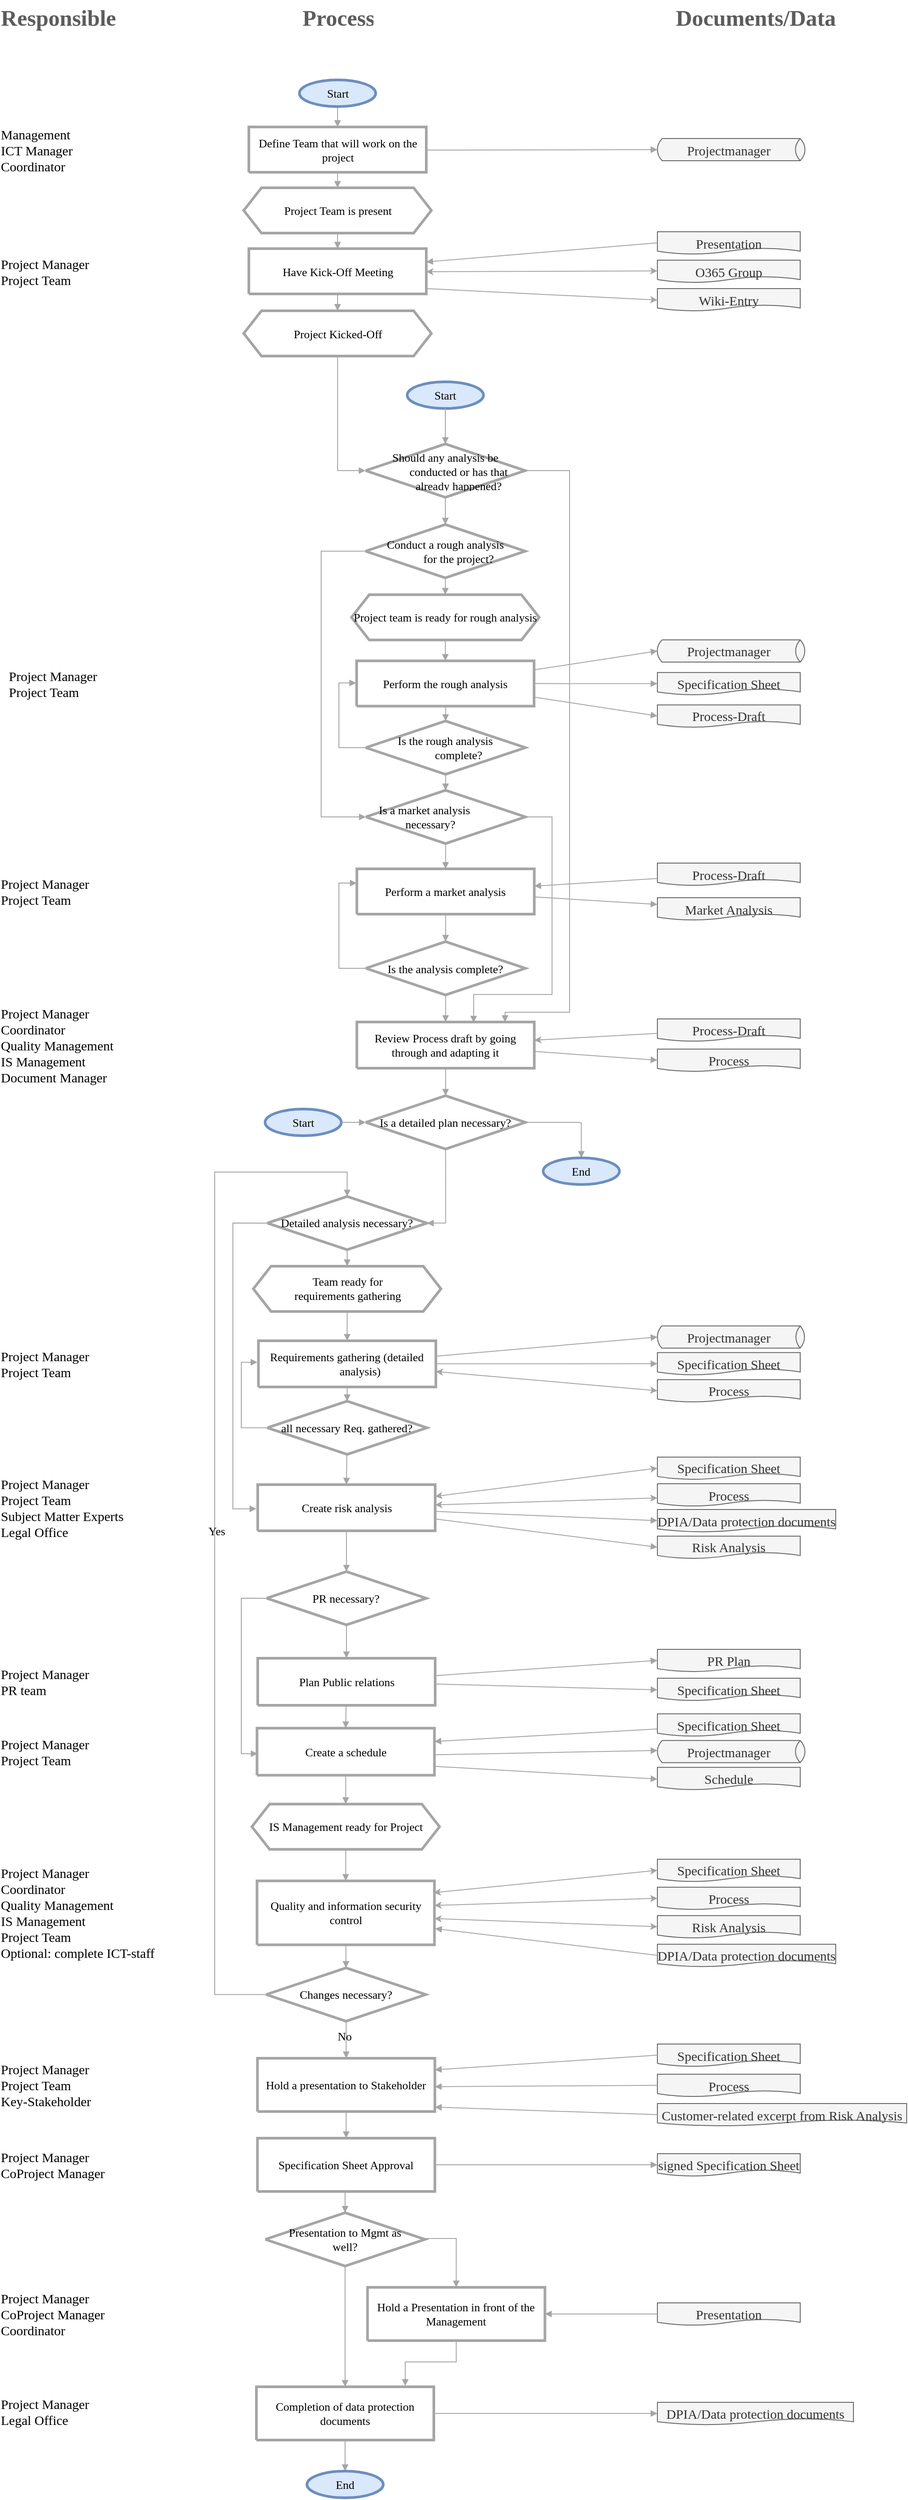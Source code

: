 <mxfile version="24.7.17" pages="4">
  <diagram name="Chapter5_L2_1_Analysis" id="oI5VP7dnXkKoWa49x1gN">
    <mxGraphModel dx="5785" dy="4742" grid="1" gridSize="10" guides="1" tooltips="1" connect="1" arrows="1" fold="1" page="1" pageScale="1" pageWidth="1169" pageHeight="827" math="0" shadow="0">
      <root>
        <mxCell id="CM5uejd7JOS1YQzRgRiH-0" />
        <object label="Process" id="CM5uejd7JOS1YQzRgRiH-1">
          <mxCell parent="CM5uejd7JOS1YQzRgRiH-0" />
        </object>
        <mxCell id="CM5uejd7JOS1YQzRgRiH-3" value="" style="vsdxID=613;edgeStyle=none;startArrow=none;endArrow=block;startSize=5;endSize=5;strokeColor=#a5a5a5;spacingTop=0;spacingBottom=0;spacingLeft=0;spacingRight=0;verticalAlign=middle;html=1;labelBackgroundColor=#ffffff;rounded=0;exitX=1;exitY=0.5;exitDx=0;exitDy=0;exitPerimeter=0;fontColor=default;" parent="CM5uejd7JOS1YQzRgRiH-1" source="CM5uejd7JOS1YQzRgRiH-74" target="CM5uejd7JOS1YQzRgRiH-76" edge="1">
          <mxGeometry relative="1" as="geometry">
            <mxPoint x="-1" as="offset" />
            <Array as="points" />
            <mxPoint x="449.5" y="2397" as="sourcePoint" />
            <mxPoint x="960.5" y="2397" as="targetPoint" />
          </mxGeometry>
        </mxCell>
        <mxCell id="CM5uejd7JOS1YQzRgRiH-4" value="&lt;div style=&quot;font-size: 15px;&quot;&gt;&lt;font style=&quot;font-size: 15px; font-family: Calibri; direction: ltr; letter-spacing: 0px; line-height: 120%; opacity: 1;&quot;&gt;Specification Sheet&lt;br style=&quot;font-size: 15px;&quot;&gt;&lt;/font&gt;&lt;/div&gt;" style="verticalAlign=middle;align=center;overflow=width;vsdxID=570;fillColor=#f5f5f5;shape=stencil(tZLBDoMgDIafhiMGIU53dtt7kIlKxsAUNt3bDwbJ1MWLyW7t36/tTyhite35IBAl1oG5iVE2rkfshCiVuhcgnY8QOyNWtwZEB+ahm5gPPJAhuptnmDDFPhI6KHnFrCqz4iNcIquk3mTJNpiT3ejaAYerL0Kij2VWRRwSz8pDRpOWoGJjIpkwn6TFYBx30ujFoxSHTmC/DbeKd4uSHYUYfuT9/v5sL5/b88H351upVDyceX19KV6KV8bObw==);strokeColor=#666666;spacingTop=-1;spacingBottom=-1;spacingLeft=-1;spacingRight=-1;points=[[1,0.5,0],[0.5,0,0],[0.5,0.88,0]];labelBackgroundColor=none;rounded=0;html=1;whiteSpace=wrap;fontFamily=Latin Modern;fontSize=15;fontColor=#333333;" parent="CM5uejd7JOS1YQzRgRiH-1" vertex="1">
          <mxGeometry x="819" y="1550" width="161" height="25" as="geometry" />
        </mxCell>
        <mxCell id="CM5uejd7JOS1YQzRgRiH-5" value="&lt;div style=&quot;font-size: 15px;&quot;&gt;&lt;font style=&quot;font-size: 15px; font-family: Calibri; direction: ltr; letter-spacing: 0px; line-height: 120%; opacity: 1;&quot;&gt;Market Analysis&lt;br style=&quot;font-size: 15px;&quot;&gt;&lt;/font&gt;&lt;/div&gt;" style="verticalAlign=middle;align=center;overflow=width;vsdxID=57;fillColor=#f5f5f5;shape=stencil(tZLBDoMgDIafhiMGIU53dtt7kIlKxsAUNt3bDwbJ1MWLyW7t36/tTyhite35IBAl1oG5iVE2rkfshCiVuhcgnY8QOyNWtwZEB+ahm5gPPJAhuptnmDDFPhI6KHnFrCqz4iNcIquk3mTJNpiT3ejaAYerL0Kij2VWRRwSz8pDRpOWoGJjIpkwn6TFYBx30ujFoxSHTmC/DbeKd4uSHYUYfuT9/v5sL5/b88H351upVDyceX19KV6KV8bObw==);strokeColor=#666666;spacingTop=-1;spacingBottom=-1;spacingLeft=-1;spacingRight=-1;points=[[1,0.5,0],[0.5,0,0],[0.5,0.88,0]];labelBackgroundColor=none;rounded=0;html=1;whiteSpace=wrap;fontFamily=Latin Modern;fontSize=15;fontColor=#333333;" parent="CM5uejd7JOS1YQzRgRiH-1" vertex="1">
          <mxGeometry x="819" y="671" width="161" height="25" as="geometry" />
        </mxCell>
        <UserObject label="&lt;div style=&quot;font-size: 13px;&quot;&gt;&lt;font style=&quot;font-size: 13px; direction: ltr; letter-spacing: 0px; line-height: 120%; opacity: 1;&quot;&gt;Perform the rough analysis&lt;br style=&quot;font-size: 13px;&quot;&gt;&lt;/font&gt;&lt;/div&gt;" tags="Flowchart" id="CM5uejd7JOS1YQzRgRiH-6">
          <mxCell style="verticalAlign=middle;align=center;overflow=width;vsdxID=59;fillColor=none;gradientColor=none;shape=stencil(nZBLDoAgDERP0z3SIyjew0SURgSD+Lu9kMZoXLhwN9O+tukAlrNpJg1SzDH4QW/URgNYgZTkjA4UkwJUgGXng+6DX1zLfmoymdXo17xh5zmRJ6Q42BWCfc2oJfdAr+Yv+AP9Cb7OJ3H/2JG1HNGz/84klThPVCc=);strokeColor=#a5a5a5;strokeWidth=3;spacingTop=-1;spacingBottom=-1;spacingLeft=-1;spacingRight=-1;points=[[1,0.5,0],[0.5,0.5,0],[0.5,0,0]];labelBackgroundColor=none;rounded=0;html=1;whiteSpace=wrap;fontFamily=Latin Modern;fontSize=13;fontColor=default;" parent="CM5uejd7JOS1YQzRgRiH-1" vertex="1">
            <mxGeometry x="480" y="404.25" width="200" height="51" as="geometry" />
          </mxCell>
        </UserObject>
        <UserObject label="&lt;div style=&quot;font-size: 15px;&quot;&gt;&lt;font style=&quot;font-size: 15px; font-family: Calibri; direction: ltr; letter-spacing: 0px; line-height: 120%; opacity: 1;&quot;&gt;Projectmanager&lt;br style=&quot;font-size: 15px;&quot;&gt;&lt;/font&gt;&lt;/div&gt;" tags="Flowchart" id="CM5uejd7JOS1YQzRgRiH-11">
          <mxCell style="verticalAlign=middle;align=center;overflow=width;vsdxID=160;fillColor=#f5f5f5;shape=stencil(1VNREoIgED0NnzgIpgewugeTqEwEzkqptw9DzSz666O/t2/f7s5jF8TytuaNQJS0FsxZdLKwNWJ7RKnUtQBpHULsgFheGhAVmKsufNzwUTmii7mNHXpfxyLKxiJKBk+QR3T0WiX1ShsTEpZyOLkMTFKaRcnOi2GYq9OITlyg4RL3mPeyxWAst9Lo9TiiOFQCu3G4VLx6SbWdEM2KjsNe3nzPsz/bSaMk29qhC/f9LX/ixoHnSkuplL+IJR/a99/tkARdbxw7sD16R/kPww53);strokeColor=#666666;spacingTop=-1;spacingBottom=-1;spacingLeft=-1;spacingRight=-1;points=[[0.5,0,0],[0.5,0,0],[1.03,0.5,0],[1,0.5,0]];labelBackgroundColor=none;rounded=0;html=1;whiteSpace=wrap;fontFamily=Latin Modern;fontSize=15;fontColor=#333333;" parent="CM5uejd7JOS1YQzRgRiH-1" vertex="1">
            <mxGeometry x="819" y="380.63" width="161" height="25" as="geometry" />
          </mxCell>
        </UserObject>
        <mxCell id="CM5uejd7JOS1YQzRgRiH-12" style="edgeStyle=orthogonalEdgeStyle;shape=connector;rounded=0;orthogonalLoop=1;jettySize=auto;html=1;entryX=0.5;entryY=0;entryDx=0;entryDy=0;strokeColor=#a5a5a5;align=center;verticalAlign=middle;spacingLeft=0;spacingRight=0;spacingTop=0;spacingBottom=0;fontFamily=Helvetica;fontSize=13;fontColor=default;labelBackgroundColor=#ffffff;startArrow=none;startSize=5;endArrow=block;endSize=5;exitX=0.5;exitY=1;exitDx=0;exitDy=0;exitPerimeter=0;entryPerimeter=0;" parent="CM5uejd7JOS1YQzRgRiH-1" source="CM5uejd7JOS1YQzRgRiH-14" target="CM5uejd7JOS1YQzRgRiH-144" edge="1">
          <mxGeometry relative="1" as="geometry">
            <mxPoint x="468.25" y="633.5" as="targetPoint" />
            <Array as="points">
              <mxPoint x="580.25" y="620" />
              <mxPoint x="580.25" y="620" />
            </Array>
          </mxGeometry>
        </mxCell>
        <mxCell id="CM5uejd7JOS1YQzRgRiH-13" style="edgeStyle=orthogonalEdgeStyle;shape=connector;rounded=0;orthogonalLoop=1;jettySize=auto;html=1;strokeColor=#a5a5a5;align=center;verticalAlign=middle;spacingLeft=0;spacingRight=0;spacingTop=0;spacingBottom=0;fontFamily=Helvetica;fontSize=13;fontColor=default;labelBackgroundColor=#ffffff;startArrow=none;startSize=5;endArrow=block;endSize=5;exitX=1;exitY=0.5;exitDx=0;exitDy=0;exitPerimeter=0;entryX=0.658;entryY=0.013;entryDx=0;entryDy=0;entryPerimeter=0;" parent="CM5uejd7JOS1YQzRgRiH-1" source="CM5uejd7JOS1YQzRgRiH-14" target="CM5uejd7JOS1YQzRgRiH-20" edge="1">
          <mxGeometry relative="1" as="geometry">
            <mxPoint x="600.25" y="920" as="targetPoint" />
            <Array as="points">
              <mxPoint x="700.25" y="580" />
              <mxPoint x="700.25" y="780" />
              <mxPoint x="612.25" y="780" />
            </Array>
          </mxGeometry>
        </mxCell>
        <UserObject label="" tags="Flowchart" id="CM5uejd7JOS1YQzRgRiH-14">
          <mxCell style="vsdxID=164;fillColor=none;gradientColor=none;shape=stencil(UzV2Ls5ILEhVNTIoLinKz04tz0wpyVA1dlE1MsrMy0gtyiwBslSNXVWNndPyi1LTi/JL81Ig/IJEkEoQKze/DGRCBUSfAUiHkUElhGcK4bpBVOZk5iGpNEVVikeloQHZpsK0YlWLz1QgA+HFtMycHEgIIcujBwlQCBKcxq4A);strokeColor=#a5a5a5;strokeWidth=3;spacingTop=-1;spacingBottom=-1;spacingLeft=-1;spacingRight=-1;points=[[0,0.5,0],[1,0.5,0],[0.5,0,0],[0.5,1,0]];labelBackgroundColor=none;rounded=0;html=1;whiteSpace=wrap;align=center;verticalAlign=middle;fontFamily=Latin Modern;fontSize=13;fontColor=default;" parent="CM5uejd7JOS1YQzRgRiH-1" vertex="1">
            <mxGeometry x="490.25" y="550" width="180" height="60" as="geometry" />
          </mxCell>
        </UserObject>
        <mxCell id="CM5uejd7JOS1YQzRgRiH-15" value="&lt;div style=&quot;font-size: 13px;&quot;&gt;&lt;font style=&quot;font-size: 13px; direction: ltr; letter-spacing: 0px; line-height: 120%; opacity: 1;&quot;&gt;&lt;p style=&quot;margin: 0px 0px 0px 30px; text-indent: -30px; font-variant-numeric: normal; font-variant-east-asian: normal; font-variant-alternates: normal; font-kerning: auto; font-optical-sizing: auto; font-feature-settings: normal; font-variation-settings: normal; font-variant-position: normal; font-stretch: normal; font-size: 13px; line-height: normal; text-align: start;&quot; class=&quot;p1&quot;&gt;Is a market analysis necessary?&lt;/p&gt;&lt;/font&gt;&lt;/div&gt;" style="text;vsdxID=164;fillColor=none;gradientColor=none;strokeColor=none;strokeWidth=3;spacingTop=-1;spacingBottom=-1;spacingLeft=-1;spacingRight=-1;points=[[0,0.5,0],[1,0.5,0],[0.5,0,0],[0.5,1,0]];labelBackgroundColor=none;rounded=0;html=1;whiteSpace=wrap;verticalAlign=middle;align=center;overflow=width;;html=1;fontFamily=Latin Modern;fontSize=13;fontColor=default;" parent="CM5uejd7JOS1YQzRgRiH-14" vertex="1">
          <mxGeometry x="14.976" y="7.5" width="150.049" height="45" as="geometry" />
        </mxCell>
        <UserObject label="&lt;div style=&quot;font-size: 15px;&quot;&gt;&lt;p style=&quot;text-align: left; margin: 0px; text-indent: 0px; vertical-align: top; direction: ltr; font-size: 15px;&quot;&gt;&lt;font style=&quot;font-size: 15px; font-family: Calibri; direction: ltr; letter-spacing: 0px; line-height: 120%; opacity: 1;&quot;&gt;&lt;font style=&quot;letter-spacing: 0px; font-family: &amp;quot;Latin Modern&amp;quot;; font-size: 15px; direction: ltr; line-height: 18px; opacity: 1;&quot;&gt;Project Manager&lt;br style=&quot;font-size: 15px;&quot;&gt;&lt;/font&gt;&lt;font style=&quot;letter-spacing: 0px; font-family: &amp;quot;Latin Modern&amp;quot;; font-size: 15px; direction: ltr; line-height: 18px; opacity: 1;&quot;&gt;Project Team&lt;/font&gt;&lt;span style=&quot;font-size: 15px;&quot;&gt;&lt;br style=&quot;font-size: 15px;&quot;&gt;&lt;/span&gt;&lt;/font&gt;&lt;/p&gt;&lt;/div&gt;" tags="Annotations" id="CM5uejd7JOS1YQzRgRiH-16">
          <mxCell style="verticalAlign=middle;align=left;overflow=width;vsdxID=170;fillColor=none;gradientColor=none;shape=stencil(nZBLDoAgDERP0z3SIyjew0SURgSD+Lu9kMZoXLhwN9O+tukAlrNpJg1SzDH4QW/URgNYgZTkjA4UkwJUgGXng+6DX1zLfmoymdXo17xh5zmRJ6Q42BWCfc2oJfdAr+Yv+AP9Cb7OJ3H/2JG1HNGz/84klThPVCc=);strokeColor=none;strokeWidth=3;spacingTop=-3;spacingBottom=-3;spacingLeft=-3;spacingRight=-3;points=[];labelBackgroundColor=none;rounded=0;html=1;whiteSpace=wrap;fontFamily=Latin Modern;fontSize=15;fontColor=default;fontStyle=0;" parent="CM5uejd7JOS1YQzRgRiH-1" vertex="1">
            <mxGeometry x="78.5" y="638" width="145" height="52" as="geometry" />
          </mxCell>
        </UserObject>
        <UserObject label="&lt;div style=&quot;font-size: 15px;&quot;&gt;&lt;p style=&quot;text-align: left; margin: 0px; text-indent: 0px; vertical-align: top; direction: ltr; font-size: 15px;&quot;&gt;&lt;font style=&quot;font-size: 15px; font-family: Calibri; direction: ltr; letter-spacing: 0px; line-height: 120%; opacity: 1;&quot;&gt;&lt;font style=&quot;letter-spacing: 0px; font-family: &amp;quot;Latin Modern&amp;quot;; font-size: 15px; direction: ltr; line-height: 18px; opacity: 1;&quot;&gt;Project Manager&lt;br style=&quot;font-size: 15px;&quot;&gt;&lt;/font&gt;&lt;font style=&quot;letter-spacing: 0px; font-family: &amp;quot;Latin Modern&amp;quot;; font-size: 15px; direction: ltr; line-height: 18px; opacity: 1;&quot;&gt;Project Team&lt;/font&gt;&lt;span style=&quot;font-size: 15px;&quot;&gt;&lt;br style=&quot;font-size: 15px;&quot;&gt;&lt;/span&gt;&lt;/font&gt;&lt;/p&gt;&lt;/div&gt;" tags="Annotations" id="CM5uejd7JOS1YQzRgRiH-17">
          <mxCell style="verticalAlign=middle;align=left;overflow=width;vsdxID=171;fillColor=none;gradientColor=none;shape=stencil(nZBLDoAgDERP0z3SIyjew0SURgSD+Lu9kMZoXLhwN9O+tukAlrNpJg1SzDH4QW/URgNYgZTkjA4UkwJUgGXng+6DX1zLfmoymdXo17xh5zmRJ6Q42BWCfc2oJfdAr+Yv+AP9Cb7OJ3H/2JG1HNGz/84klThPVCc=);strokeColor=none;strokeWidth=3;spacingTop=-3;spacingBottom=-3;spacingLeft=-3;spacingRight=-3;points=[];labelBackgroundColor=none;rounded=0;html=1;whiteSpace=wrap;fontFamily=Latin Modern;fontSize=15;fontColor=default;fontStyle=0;" parent="CM5uejd7JOS1YQzRgRiH-1" vertex="1">
            <mxGeometry x="88" y="404.25" width="192" height="51" as="geometry" />
          </mxCell>
        </UserObject>
        <UserObject label="&lt;div style=&quot;font-size: 15px;&quot;&gt;&lt;font style=&quot;font-size: 15px; font-family: Calibri; direction: ltr; letter-spacing: 0px; line-height: 120%; opacity: 1;&quot;&gt;Projectmanager&lt;br style=&quot;font-size: 15px;&quot;&gt;&lt;/font&gt;&lt;/div&gt;" tags="Flowchart" id="CM5uejd7JOS1YQzRgRiH-18">
          <mxCell style="verticalAlign=middle;align=center;overflow=width;vsdxID=177;fillColor=#f5f5f5;shape=stencil(1VNBEoMgDHwNRxgErQ+w7T+YisqUihNp1d8XSrVqh2MPvW02m2SWBMSLvhGdRIz2FsxVDqq0DeJHxJhqGwnKOoT4CfGiMiBrMPe2DHEnvNKjm3n4DmOo44QmvojRKRD0FZ2DVqt2pU0ojUsFXFwG3lKWkSwPYpjm6gNhWeAiDZd4xGJUPQZjhVWmXY+jWkAtsRuHKy3qTaofpOxWdBL38uV7nh2zk6Z7OxnJ2cZO5C1/4saBz0orpXW4iCUf2/ff7ZBGXe8cO7A/ekeFD8NPTw==);strokeColor=#666666;spacingTop=-1;spacingBottom=-1;spacingLeft=-1;spacingRight=-1;points=[[0.5,0,0],[0.5,0,0],[1.03,0.5,0],[1,0.5,0]];labelBackgroundColor=none;rounded=0;html=1;whiteSpace=wrap;fontFamily=Latin Modern;fontSize=15;fontColor=#333333;" parent="CM5uejd7JOS1YQzRgRiH-1" vertex="1">
            <mxGeometry x="819" y="1153.25" width="161" height="25" as="geometry" />
          </mxCell>
        </UserObject>
        <mxCell id="CM5uejd7JOS1YQzRgRiH-19" value="&lt;div style=&quot;font-size: 15px;&quot;&gt;&lt;p style=&quot;text-align: left; margin: 0px; text-indent: 0px; vertical-align: top; direction: ltr; font-size: 15px;&quot;&gt;&lt;font style=&quot;font-size: 15px; font-family: Calibri; direction: ltr; letter-spacing: 0px; line-height: 120%; opacity: 1;&quot;&gt;&lt;span style=&quot;font-size: 15px;&quot;&gt;Project Manager&lt;br style=&quot;font-size: 15px;&quot;&gt;&lt;/span&gt;&lt;/font&gt;&lt;font style=&quot;font-size: 15px; font-family: Calibri; direction: ltr; letter-spacing: 0px; line-height: 120%; opacity: 1;&quot;&gt;Coordinator&lt;br style=&quot;font-size: 15px;&quot;&gt;Quality Management&lt;br style=&quot;font-size: 15px;&quot;&gt;IS Management&lt;/font&gt;&lt;font style=&quot;font-size: 15px; font-family: Calibri; direction: ltr; letter-spacing: 0px; line-height: 120%; opacity: 1;&quot;&gt;&lt;br style=&quot;font-size: 15px;&quot;&gt;Document Manager&lt;/font&gt;&lt;font style=&quot;font-size: 15px; font-family: Calibri; direction: ltr; letter-spacing: 0px; line-height: 120%; opacity: 1;&quot;&gt;&lt;span style=&quot;font-size: 15px;&quot;&gt;&lt;br style=&quot;font-size: 15px;&quot;&gt;&lt;/span&gt;&lt;/font&gt;&lt;/p&gt;&lt;/div&gt;" style="verticalAlign=middle;align=left;overflow=width;vsdxID=189;fillColor=none;gradientColor=none;shape=stencil(nZBLDoAgDERP0z3SIyjew0SURgSD+Lu9kMZoXLhwN9O+tukAlrNpJg1SzDH4QW/URgNYgZTkjA4UkwJUgGXng+6DX1zLfmoymdXo17xh5zmRJ6Q42BWCfc2oJfdAr+Yv+AP9Cb7OJ3H/2JG1HNGz/84klThPVCc=);strokeColor=none;strokeWidth=3;spacingTop=-3;spacingBottom=-3;spacingLeft=-3;spacingRight=-3;points=[];labelBackgroundColor=none;rounded=0;html=1;whiteSpace=wrap;fontFamily=Latin Modern;fontSize=15;fontColor=default;fontStyle=0;" parent="CM5uejd7JOS1YQzRgRiH-1" vertex="1">
          <mxGeometry x="78.75" y="780" width="229" height="114" as="geometry" />
        </mxCell>
        <mxCell id="CM5uejd7JOS1YQzRgRiH-20" value="&lt;div style=&quot;font-size: 13px;&quot;&gt;&lt;font style=&quot;font-size: 13px; direction: ltr; letter-spacing: 0px; line-height: 120%; opacity: 1;&quot;&gt;Review Process draft by going through and adapting it&lt;br style=&quot;font-size: 13px;&quot;&gt;&lt;/font&gt;&lt;/div&gt;" style="verticalAlign=middle;align=center;overflow=width;vsdxID=191;fillColor=none;gradientColor=none;shape=stencil(nZBLDoAgDERP0z3SIyjew0SURgSD+Lu9kMZoXLhwN9O+tukAlrNpJg1SzDH4QW/URgNYgZTkjA4UkwJUgGXng+6DX1zLfmoymdXo17xh5zmRJ6Q42BWCfc2oJfdAr+Yv+AP9Cb7OJ3H/2JG1HNGz/84klThPVCc=);strokeColor=#a5a5a5;strokeWidth=3;spacingTop=-1;spacingBottom=-1;spacingLeft=-1;spacingRight=-1;points=[[1,0.5,0],[0.5,0.5,0],[0.5,0,0],[1,0,0],[1,1,0],[1,1,0],[1,1,0]];labelBackgroundColor=none;rounded=0;html=1;whiteSpace=wrap;fontFamily=Latin Modern;fontSize=13;fontColor=default;" parent="CM5uejd7JOS1YQzRgRiH-1" vertex="1">
          <mxGeometry x="480.25" y="811" width="200" height="52" as="geometry" />
        </mxCell>
        <mxCell id="CM5uejd7JOS1YQzRgRiH-21" value="&lt;div style=&quot;font-size: 15px;&quot;&gt;&lt;font style=&quot;font-size: 15px; font-family: Calibri; direction: ltr; letter-spacing: 0px; line-height: 120%; opacity: 1;&quot;&gt;Process-Draft&lt;br style=&quot;font-size: 15px;&quot;&gt;&lt;/font&gt;&lt;/div&gt;" style="verticalAlign=middle;align=center;overflow=width;vsdxID=192;fillColor=#f5f5f5;shape=stencil(tZLREoIgEEW/hkecFXKqZ7P/YBKVicRZKO3vg3BKbXyp6W337rlwGZbw3Daik4SBdWjOslelawg/EMZU20hUzleEF4TnlUFZo7m2Zew7EchQXcwtnDBEHwQHg3vsdtskewrHyGrVrrKwDqbwNbpMIPDkh/iiWQL7aMDRsUkhyXjURixbORMGKgZlKRonnDLt7FlaYC2pv49WWtSzke2l7D7kXxL+OWA6DeiL9+9XSuu4PNP5clu8FDeNFw8=);strokeColor=#666666;spacingTop=-1;spacingBottom=-1;spacingLeft=-1;spacingRight=-1;points=[[1,0.5,0],[0.5,0,0],[0.5,0.88,0]];labelBackgroundColor=none;rounded=0;html=1;whiteSpace=wrap;fontFamily=Latin Modern;fontSize=15;fontColor=#333333;" parent="CM5uejd7JOS1YQzRgRiH-1" vertex="1">
          <mxGeometry x="819" y="807.5" width="161" height="25" as="geometry" />
        </mxCell>
        <mxCell id="CM5uejd7JOS1YQzRgRiH-22" value="&lt;div style=&quot;font-size: 15px;&quot;&gt;&lt;font style=&quot;font-size: 15px; font-family: Calibri; direction: ltr; letter-spacing: 0px; line-height: 120%; opacity: 1;&quot;&gt;Process&lt;br style=&quot;font-size: 15px;&quot;&gt;&lt;/font&gt;&lt;/div&gt;" style="verticalAlign=middle;align=center;overflow=width;vsdxID=193;fillColor=#f5f5f5;shape=stencil(tZLREoIgEEW/hkccZHPs3ew/mERlInBWSvv7IGxSG19qetu99yxchiVQ9K3oJOGsd2jPclCVawkcCOfKtBKV8xWBkkBRW5QN2qupYt+JQIbqYm/hhDHOsTDB2T12+zzJnsIxslqZTZZtgyn7Gl0nEHjyJr5o2E02w2kgT/MEIGoTlW0cyUYqRtVTtE44Zc3iVVpgI6m/jtZaNAurH6TsPuQfAv45XzrP54v339dK67g6c3+9K16KewblAw==);strokeColor=#666666;spacingTop=-1;spacingBottom=-1;spacingLeft=-1;spacingRight=-1;points=[[1,0.5,0],[0.5,0,0],[0.5,0.88,0]];labelBackgroundColor=none;rounded=0;html=1;whiteSpace=wrap;fontFamily=Latin Modern;fontSize=15;fontColor=#333333;" parent="CM5uejd7JOS1YQzRgRiH-1" vertex="1">
          <mxGeometry x="819" y="841.5" width="161" height="25" as="geometry" />
        </mxCell>
        <UserObject label="&lt;div style=&quot;font-size: 13px;&quot;&gt;&lt;font style=&quot;font-size: 13px; direction: ltr; letter-spacing: 0px; line-height: 120%; opacity: 1;&quot;&gt;&lt;p style=&quot;margin: 0px 0px 0px 30px; text-indent: -30px; font-variant-numeric: normal; font-variant-east-asian: normal; font-variant-alternates: normal; font-kerning: auto; font-optical-sizing: auto; font-feature-settings: normal; font-variation-settings: normal; font-variant-position: normal; font-stretch: normal; font-size: 13px; line-height: normal;&quot; class=&quot;p1&quot;&gt;Requirements gathering (detailed analysis)&lt;/p&gt;&lt;/font&gt;&lt;/div&gt;" tags="Flowchart" id="CM5uejd7JOS1YQzRgRiH-24">
          <mxCell style="verticalAlign=middle;align=center;overflow=width;vsdxID=207;fillColor=none;gradientColor=none;shape=stencil(nZBLDoAgDERP0z3SIyjew0SURgSD+Lu9kMZoXLhwN9O+tukAlrNpJg1SzDH4QW/URgNYgZTkjA4UkwJUgGXng+6DX1zLfmoymdXo17xh5zmRJ6Q42BWCfc2oJfdAr+Yv+AP9Cb7OJ3H/2JG1HNGz/84klThPVCc=);strokeColor=#a5a5a5;strokeWidth=3;spacingTop=-1;spacingBottom=-1;spacingLeft=-1;spacingRight=-1;points=[[1,0.5,0],[0.5,0.5,0],[0.5,0,0]];labelBackgroundColor=none;rounded=0;html=1;whiteSpace=wrap;fontFamily=Latin Modern;fontSize=13;fontColor=default;" parent="CM5uejd7JOS1YQzRgRiH-1" vertex="1">
            <mxGeometry x="369.3" y="1170" width="200" height="52" as="geometry" />
          </mxCell>
        </UserObject>
        <mxCell id="CM5uejd7JOS1YQzRgRiH-25" value="&lt;div style=&quot;font-size: 15px;&quot;&gt;&lt;font style=&quot;font-size: 15px; font-family: Calibri; direction: ltr; letter-spacing: 0px; line-height: 120%; opacity: 1;&quot;&gt;Specification Sheet&lt;br style=&quot;font-size: 15px;&quot;&gt;&lt;/font&gt;&lt;/div&gt;" style="verticalAlign=middle;align=center;overflow=width;vsdxID=209;fillColor=#f5f5f5;shape=stencil(tVLNEoIgEH4ajjgI4+Td7D2YRGUicBZKevsgclLLS0233e9n92NYxCrb80EgSqwDcxKjbFyP2B5RKnUvQLpQIVYjVrUGRAfmopvUDzwqY3U21zjBJx+JDkpuqSt3WfEADkmrpN7Ukm1hTr6WrhNwOAYSJnXOMpZ4Ak9HQYKlTJifoM8zicfcS4vBOO6k0YtnKQ6dwGEfbhXvFpQdhRje4F8S/jlgPg8Yitfvt1KpdDxzfn0tAUqXxuo7);strokeColor=#666666;spacingTop=-1;spacingBottom=-1;spacingLeft=-1;spacingRight=-1;points=[[1,0.5,0],[0.5,0,0],[0.5,0.88,0]];labelBackgroundColor=none;rounded=0;html=1;whiteSpace=wrap;fontFamily=Latin Modern;fontSize=15;fontColor=#333333;" parent="CM5uejd7JOS1YQzRgRiH-1" vertex="1">
          <mxGeometry x="819" y="1183.25" width="161" height="25" as="geometry" />
        </mxCell>
        <mxCell id="CM5uejd7JOS1YQzRgRiH-26" value="&lt;div style=&quot;font-size: 15px;&quot;&gt;&lt;font style=&quot;font-size: 15px; font-family: Calibri; direction: ltr; letter-spacing: 0px; line-height: 120%; opacity: 1;&quot;&gt;Process&lt;br style=&quot;font-size: 15px;&quot;&gt;&lt;/font&gt;&lt;/div&gt;" style="verticalAlign=middle;align=center;overflow=width;vsdxID=216;fillColor=#f5f5f5;shape=stencil(tVLNEoIgEH4ajjgI4+Td7D2YRGUicBZKevsgclLLS0233e9n92NYxCrb80EgSqwDcxKjbFyP2B5RKnUvQLpQIVYjVrUGRAfmopvUDzwqY3U21zjBJx+JDkpuqSt3WfEADkmrpN7Ukm1hTr6WrhNwOAYSJnXOMpZ4Ak9HQYKlTJifoM8zicfcS4vBOO6k0YtnKQ6dwGEfbhXvFpQdhRje4F8S/jlgPg8Yitfvt1KpdDxzfn0tAUqXxuo7);strokeColor=#666666;spacingTop=-1;spacingBottom=-1;spacingLeft=-1;spacingRight=-1;points=[[1,0.5,0],[0.5,0,0],[0.5,0.88,0]];labelBackgroundColor=none;rounded=0;html=1;whiteSpace=wrap;fontFamily=Latin Modern;fontSize=15;fontColor=#333333;" parent="CM5uejd7JOS1YQzRgRiH-1" vertex="1">
          <mxGeometry x="819" y="1213.75" width="161" height="25" as="geometry" />
        </mxCell>
        <mxCell id="CM5uejd7JOS1YQzRgRiH-27" value="&lt;div style=&quot;font-size: 15px;&quot;&gt;&lt;p style=&quot;text-align: left; margin: 0px; text-indent: 0px; vertical-align: top; direction: ltr; font-size: 15px;&quot;&gt;&lt;font style=&quot;font-size: 15px; font-family: Calibri; direction: ltr; letter-spacing: 0px; line-height: 120%; opacity: 1;&quot;&gt;&lt;span style=&quot;font-size: 15px;&quot;&gt;Project Manager&lt;br style=&quot;font-size: 15px;&quot;&gt;&lt;/span&gt;&lt;/font&gt;&lt;font style=&quot;font-size: 15px; font-family: Calibri; direction: ltr; letter-spacing: 0px; line-height: 120%; opacity: 1;&quot;&gt;Project Team&lt;/font&gt;&lt;font style=&quot;font-size: 15px; font-family: Calibri; direction: ltr; letter-spacing: 0px; line-height: 120%; opacity: 1;&quot;&gt;&lt;span style=&quot;font-size: 15px;&quot;&gt;&lt;br style=&quot;font-size: 15px;&quot;&gt;&lt;/span&gt;&lt;/font&gt;&lt;/p&gt;&lt;/div&gt;" style="verticalAlign=middle;align=left;overflow=width;vsdxID=218;fillColor=none;gradientColor=none;shape=stencil(nZBLDoAgDERP0z3SIyjew0SURgSD+Lu9kMZoXLhwN9O+tukAlrNpJg1SzDH4QW/URgNYgZTkjA4UkwJUgGXng+6DX1zLfmoymdXo17xh5zmRJ6Q42BWCfc2oJfdAr+Yv+AP9Cb7OJ3H/2JG1HNGz/84klThPVCc=);strokeColor=none;strokeWidth=3;spacingTop=-3;spacingBottom=-3;spacingLeft=-3;spacingRight=-3;points=[];labelBackgroundColor=none;rounded=0;html=1;whiteSpace=wrap;fontFamily=Latin Modern;fontSize=15;fontColor=default;fontStyle=0;" parent="CM5uejd7JOS1YQzRgRiH-1" vertex="1">
          <mxGeometry x="78.75" y="1170" width="145" height="52" as="geometry" />
        </mxCell>
        <mxCell id="CM5uejd7JOS1YQzRgRiH-28" style="edgeStyle=none;shape=connector;rounded=0;orthogonalLoop=1;jettySize=auto;html=1;strokeColor=#a5a5a5;align=center;verticalAlign=middle;spacingLeft=0;spacingRight=0;spacingTop=0;spacingBottom=0;fontFamily=Latin Modern;fontSize=13;fontColor=default;labelBackgroundColor=#ffffff;startArrow=none;startSize=5;endArrow=block;endSize=5;" parent="CM5uejd7JOS1YQzRgRiH-1" source="CM5uejd7JOS1YQzRgRiH-170" target="CM5uejd7JOS1YQzRgRiH-66" edge="1">
          <mxGeometry relative="1" as="geometry" />
        </mxCell>
        <mxCell id="CM5uejd7JOS1YQzRgRiH-29" value="&lt;div style=&quot;font-size: 13px;&quot;&gt;&lt;font style=&quot;font-size: 13px; direction: ltr; letter-spacing: 0px; line-height: 120%; opacity: 1;&quot;&gt;Create risk analysis&lt;/font&gt;&lt;/div&gt;" style="verticalAlign=middle;align=center;overflow=width;vsdxID=225;fillColor=none;gradientColor=none;shape=stencil(nZBLDoAgDERP0z3SIyjew0SURgSD+Lu9kMZoXLhwN9O+tukAlrNpJg1SzDH4QW/URgNYgZTkjA4UkwJUgGXng+6DX1zLfmoymdXo17xh5zmRJ6Q42BWCfc2oJfdAr+Yv+AP9Cb7OJ3H/2JG1HNGz/84klThPVCc=);strokeColor=#a5a5a5;strokeWidth=3;spacingTop=-1;spacingBottom=-1;spacingLeft=-1;spacingRight=-1;points=[[1,0.5,0],[0.5,0.5,0],[0.5,0,0]];labelBackgroundColor=none;rounded=0;html=1;whiteSpace=wrap;fontFamily=Latin Modern;fontSize=13;fontColor=default;" parent="CM5uejd7JOS1YQzRgRiH-1" vertex="1">
          <mxGeometry x="368.5" y="1331.94" width="200" height="52" as="geometry" />
        </mxCell>
        <mxCell id="CM5uejd7JOS1YQzRgRiH-30" value="&lt;div style=&quot;font-size: 15px;&quot;&gt;&lt;p style=&quot;text-align: left; margin: 0px; text-indent: 0px; vertical-align: top; direction: ltr; font-size: 15px;&quot;&gt;&lt;font style=&quot;font-size: 15px; font-family: Calibri; direction: ltr; letter-spacing: 0px; line-height: 120%; opacity: 1;&quot;&gt;&lt;span style=&quot;font-size: 15px;&quot;&gt;Project Manager&lt;br style=&quot;font-size: 15px;&quot;&gt;&lt;/span&gt;&lt;/font&gt;&lt;font style=&quot;font-size: 15px; font-family: Calibri; direction: ltr; letter-spacing: 0px; line-height: 120%; opacity: 1;&quot;&gt;Project Team&lt;br style=&quot;font-size: 15px;&quot;&gt;Subject Matter Experts&lt;/font&gt;&lt;font style=&quot;font-size: 15px; font-family: Calibri; direction: ltr; letter-spacing: 0px; line-height: 120%; opacity: 1;&quot;&gt;&lt;br style=&quot;font-size: 15px;&quot;&gt;&lt;/font&gt;&lt;font style=&quot;font-size: 15px; font-family: Calibri; direction: ltr; letter-spacing: 0px; line-height: 120%; opacity: 1;&quot;&gt;Legal Office&lt;/font&gt;&lt;font style=&quot;font-size: 15px; font-family: Calibri; direction: ltr; letter-spacing: 0px; line-height: 120%; opacity: 1;&quot;&gt;&lt;span style=&quot;font-size: 15px;&quot;&gt;&lt;br style=&quot;font-size: 15px;&quot;&gt;&lt;/span&gt;&lt;/font&gt;&lt;/p&gt;&lt;/div&gt;" style="verticalAlign=middle;align=left;overflow=width;vsdxID=228;fillColor=none;gradientColor=none;shape=stencil(nZBLDoAgDERP0z3SIyjew0SURgSD+Lu9kMZoXLhwN9O+tukAlrNpJg1SzDH4QW/URgNYgZTkjA4UkwJUgGXng+6DX1zLfmoymdXo17xh5zmRJ6Q42BWCfc2oJfdAr+Yv+AP9Cb7OJ3H/2JG1HNGz/84klThPVCc=);strokeColor=none;strokeWidth=3;spacingTop=-3;spacingBottom=-3;spacingLeft=-3;spacingRight=-3;points=[];labelBackgroundColor=none;rounded=0;html=1;whiteSpace=wrap;fontFamily=Latin Modern;fontSize=15;fontColor=default;fontStyle=0;" parent="CM5uejd7JOS1YQzRgRiH-1" vertex="1">
          <mxGeometry x="79" y="1300.94" width="145" height="114" as="geometry" />
        </mxCell>
        <mxCell id="CM5uejd7JOS1YQzRgRiH-31" value="&lt;div style=&quot;font-size: 15px;&quot;&gt;&lt;font style=&quot;font-size: 15px; font-family: Calibri; direction: ltr; letter-spacing: 0px; line-height: 120%; opacity: 1;&quot;&gt;Specification Sheet&lt;br style=&quot;font-size: 15px;&quot;&gt;&lt;/font&gt;&lt;/div&gt;" style="verticalAlign=middle;align=center;overflow=width;vsdxID=230;fillColor=#f5f5f5;shape=stencil(tZLBDoMgDIafhiMGIU53dtt7kIlKxsAUNt3bDwbJ1MWLyW7t36/tTyhite35IBAl1oG5iVE2rkfshCiVuhcgnY8QOyNWtwZEB+ahm5gPPJAhuptnmDDFPhI6KHnFrCqz4iNcIquk3mTJNpiT3ejaAYerL0Kij2VWRRwSz8pDRpOWoGJjIpkwn6TFYBx30ujFoxSHTmC/DbeKd4uSHYUYfuT9/v5sL5/b88H351upVDyceX19KV6KV8bObw==);strokeColor=#666666;spacingTop=-1;spacingBottom=-1;spacingLeft=-1;spacingRight=-1;points=[[1,0.5,0],[0.5,0,0],[0.5,0.88,0]];labelBackgroundColor=none;rounded=0;html=1;whiteSpace=wrap;fontFamily=Latin Modern;fontSize=15;fontColor=#333333;" parent="CM5uejd7JOS1YQzRgRiH-1" vertex="1">
          <mxGeometry x="819" y="1300.94" width="161" height="25" as="geometry" />
        </mxCell>
        <mxCell id="CM5uejd7JOS1YQzRgRiH-32" value="&lt;div style=&quot;font-size: 13px;&quot;&gt;&lt;font style=&quot;font-size: 13px; direction: ltr; letter-spacing: 0px; line-height: 120%; opacity: 1;&quot;&gt;Create a schedule&lt;br style=&quot;font-size: 13px;&quot;&gt;&lt;/font&gt;&lt;/div&gt;" style="verticalAlign=middle;align=center;overflow=width;vsdxID=237;fillColor=none;gradientColor=none;shape=stencil(nZBLDoAgDERP0z3SIyjew0SURgSD+Lu9kMZoXLhwN9O+tukAlrNpJg1SzDH4QW/URgNYgZTkjA4UkwJUgGXng+6DX1zLfmoymdXo17xh5zmRJ6Q42BWCfc2oJfdAr+Yv+AP9Cb7OJ3H/2JG1HNGz/84klThPVCc=);strokeColor=#a5a5a5;strokeWidth=3;spacingTop=-1;spacingBottom=-1;spacingLeft=-1;spacingRight=-1;points=[[1,0.5,0],[0.5,0.5,0],[0.5,0,0]];labelBackgroundColor=none;rounded=0;html=1;whiteSpace=wrap;fontFamily=Latin Modern;fontSize=13;fontColor=default;" parent="CM5uejd7JOS1YQzRgRiH-1" vertex="1">
          <mxGeometry x="367.7" y="1606.25" width="200" height="53" as="geometry" />
        </mxCell>
        <UserObject label="&lt;div style=&quot;font-size: 13px;&quot;&gt;&lt;font style=&quot;font-size: 13px; direction: ltr; letter-spacing: 0px; line-height: 120%; opacity: 1;&quot;&gt;Quality and information security control&lt;/font&gt;&lt;/div&gt;" tags="Flowchart" id="CM5uejd7JOS1YQzRgRiH-33">
          <mxCell style="verticalAlign=middle;align=center;overflow=width;vsdxID=239;fillColor=none;gradientColor=none;shape=stencil(nZBLDoAgDERP0z3SIyjew0SURgSD+Lu9kMZoXLhwN9O+tukAlrNpJg1SzDH4QW/URgNYgZTkjA4UkwJUgGXng+6DX1zLfmoymdXo17xh5zmRJ6Q42BWCfc2oJfdAr+Yv+AP9Cb7OJ3H/2JG1HNGz/84klThPVCc=);strokeColor=#a5a5a5;strokeWidth=3;spacingTop=-1;spacingBottom=-1;spacingLeft=-1;spacingRight=-1;points=[[1,0.5,0],[0.5,0.5,0],[0.5,0,0]];labelBackgroundColor=none;rounded=0;html=1;whiteSpace=wrap;fontFamily=Latin Modern;fontSize=13;fontColor=default;" parent="CM5uejd7JOS1YQzRgRiH-1" vertex="1">
            <mxGeometry x="367.7" y="1778.25" width="200" height="72" as="geometry" />
          </mxCell>
        </UserObject>
        <UserObject label="&lt;div style=&quot;font-size: 15px;&quot;&gt;&lt;font style=&quot;font-size: 15px; font-family: Calibri; direction: ltr; letter-spacing: 0px; line-height: 120%; opacity: 1;&quot;&gt;Projectmanager&lt;br style=&quot;font-size: 15px;&quot;&gt;&lt;/font&gt;&lt;/div&gt;" tags="Flowchart" id="CM5uejd7JOS1YQzRgRiH-34">
          <mxCell style="verticalAlign=middle;align=center;overflow=width;vsdxID=241;fillColor=#f5f5f5;shape=stencil(1VPBDsIgDP0ajhhGo/E+538QxzYiwtKh2/5eEDfnDCfjwdvr62ubRwuBvGtEKwlnnUN7lr0qXUPgQDhXppGonEcECgJ5ZVHWaK+mjHErgjKgi72FDkOsgw1AKOJsjAR7RMeo1costBljaanAk8/gU8r3c18cp+rdhm8jl2g4xwMVg+ooWiecsmY5jmmBtaR+HK20qN9SXS9lu6CztJcP39PsL+wk3vInbjx4rbRSWseLmPOpff/dDlnS9cqxB+uj91T8MFDcAQ==);strokeColor=#666666;spacingTop=-1;spacingBottom=-1;spacingLeft=-1;spacingRight=-1;points=[[0.5,0,0],[0.5,0,0],[1.03,0.5,0],[1,0.5,0]];labelBackgroundColor=none;rounded=0;html=1;whiteSpace=wrap;fontFamily=Latin Modern;fontSize=15;fontColor=#333333;" parent="CM5uejd7JOS1YQzRgRiH-1" vertex="1">
            <mxGeometry x="819" y="1620.13" width="161" height="25" as="geometry" />
          </mxCell>
        </UserObject>
        <mxCell id="CM5uejd7JOS1YQzRgRiH-35" value="&lt;div style=&quot;font-size: 15px;&quot;&gt;&lt;font style=&quot;font-size: 15px; font-family: Calibri; direction: ltr; letter-spacing: 0px; line-height: 120%; opacity: 1;&quot;&gt;Schedule&lt;br style=&quot;font-size: 15px;&quot;&gt;&lt;/font&gt;&lt;/div&gt;" style="verticalAlign=middle;align=center;overflow=width;vsdxID=246;fillColor=#f5f5f5;shape=stencil(tVLbEoIgEP0aHnG4jOW71X8wicpE4KyU9PdB5KSWLzW97Z7L7mFYxMu+FZ1EjPQO7EkOqnIt4jvEmDKtBOVChfge8bK2IBuwF1OlvhNRGauzvcYJPvlIdDByS12xzfIHcEharcyqlqwLKflaukwg4BhIGNWUZZsiGeDpyAnNcpYwP0KfZxKPhVc9BuuEU9bMnqUFNBKHfbjWoplR/SBl9wb/kvDPAek0YChev18rrdPxTPnltQQoXRrf3wE=);strokeColor=#666666;spacingTop=-1;spacingBottom=-1;spacingLeft=-1;spacingRight=-1;points=[[1,0.5,0],[0.5,0,0],[0.5,0.88,0]];labelBackgroundColor=none;rounded=0;html=1;whiteSpace=wrap;fontFamily=Latin Modern;fontSize=15;fontColor=#333333;" parent="CM5uejd7JOS1YQzRgRiH-1" vertex="1">
          <mxGeometry x="819" y="1650.38" width="161" height="25" as="geometry" />
        </mxCell>
        <mxCell id="CM5uejd7JOS1YQzRgRiH-36" value="&lt;div style=&quot;font-size: 15px;&quot;&gt;&lt;font style=&quot;font-size: 15px; font-family: Calibri; direction: ltr; letter-spacing: 0px; line-height: 120%; opacity: 1;&quot;&gt;Specification Sheet&lt;br style=&quot;font-size: 15px;&quot;&gt;&lt;/font&gt;&lt;/div&gt;" style="verticalAlign=middle;align=center;overflow=width;vsdxID=253;fillColor=#f5f5f5;shape=stencil(tZJBDoMgEEVPwxKDoKl7a+9BKiopBTPQam9fKMaqjZs23c38eR8+YRArbcd7gSixDsxFDLJ2HWJHRKnUnQDpfIVYhVjZGBAtmJuuY9/zQIbqau7hhDH6SHBQ8ohdcUjyl3CKrJJ6lyX7YEq+RrcJOJz9EGaaJnkRDTA5sjSbtQnLd84kI+ajtBiM404avXqW4tAK7O/DjeLtamQHIfoP+ZeEfw6YLgP64v37jVQqLs9yvt0WL8VNY9UT);strokeColor=#666666;spacingTop=-1;spacingBottom=-1;spacingLeft=-1;spacingRight=-1;points=[[1,0.5,0],[0.5,0,0],[0.5,0.88,0]];labelBackgroundColor=none;rounded=0;html=1;whiteSpace=wrap;fontFamily=Latin Modern;fontSize=15;fontColor=#333333;" parent="CM5uejd7JOS1YQzRgRiH-1" vertex="1">
          <mxGeometry x="819" y="1753.87" width="161" height="25" as="geometry" />
        </mxCell>
        <mxCell id="CM5uejd7JOS1YQzRgRiH-37" value="&lt;div style=&quot;font-size: 15px;&quot;&gt;&lt;font style=&quot;font-size: 15px; font-family: Calibri; direction: ltr; letter-spacing: 0px; line-height: 120%; opacity: 1;&quot;&gt;Process&lt;br style=&quot;font-size: 15px;&quot;&gt;&lt;/font&gt;&lt;/div&gt;" style="verticalAlign=middle;align=center;overflow=width;vsdxID=259;fillColor=#f5f5f5;shape=stencil(tVLbEoIgEP0aHnG4jOW71X8wicpE4KyU9PdB5KSWLzW97Z7L7mFYxMu+FZ1EjPQO7EkOqnIt4jvEmDKtBOVChfge8bK2IBuwF1OlvhNRGauzvcYJPvlIdDByS12xzfIHcEharcyqlqwLKflaukwg4BhIGNWUZZsiGeDpyAnNcpYwP0KfZxKPhVc9BuuEU9bMnqUFNBKHfbjWoplR/SBl9wb/kvDPAek0YChev18rrdPxTPnltQQoXRrf3wE=);strokeColor=#666666;spacingTop=-1;spacingBottom=-1;spacingLeft=-1;spacingRight=-1;points=[[1,0.5,0],[0.5,0,0],[0.5,0.88,0]];labelBackgroundColor=none;rounded=0;html=1;whiteSpace=wrap;fontFamily=Latin Modern;fontSize=15;fontColor=#333333;" parent="CM5uejd7JOS1YQzRgRiH-1" vertex="1">
          <mxGeometry x="819" y="1785.37" width="161" height="25" as="geometry" />
        </mxCell>
        <mxCell id="CM5uejd7JOS1YQzRgRiH-38" value="&lt;div style=&quot;font-size: 15px;&quot;&gt;&lt;font style=&quot;font-size: 15px; font-family: Calibri; direction: ltr; letter-spacing: 0px; line-height: 120%; opacity: 1;&quot;&gt;Risk Analysis&lt;br style=&quot;font-size: 15px;&quot;&gt;&lt;/font&gt;&lt;/div&gt;" style="verticalAlign=middle;align=center;overflow=width;vsdxID=260;fillColor=#f5f5f5;shape=stencil(tZJBDoMgEEVPwxKDoKl7a+9BKiopBTPQam9fKMaqjZs23c38eR8+YRArbcd7gSixDsxFDLJ2HWJHRKnUnQDpfIVYhVjZGBAtmJuuY9/zQIbqau7hhDH6SHBQ8ohdcUjyl3CKrJJ6lyX7YEq+RrcJOJz9EGaaJnkRDTA5sjSbtQnLd84kI+ajtBiM404avXqW4tAK7O/DjeLtamQHIfoP+ZeEfw6YLgP64v37jVQqLs9yvt0WL8VNY9UT);strokeColor=#666666;spacingTop=-1;spacingBottom=-1;spacingLeft=-1;spacingRight=-1;points=[[1,0.5,0],[0.5,0,0],[0.5,0.88,0]];labelBackgroundColor=none;rounded=0;html=1;whiteSpace=wrap;fontFamily=Latin Modern;fontSize=15;fontColor=#333333;" parent="CM5uejd7JOS1YQzRgRiH-1" vertex="1">
          <mxGeometry x="819" y="1817.37" width="161" height="25" as="geometry" />
        </mxCell>
        <UserObject label="" tags="Flowchart" id="CM5uejd7JOS1YQzRgRiH-39">
          <mxCell style="vsdxID=268;fillColor=none;gradientColor=none;shape=stencil(UzV2Ls5ILEhVNTIoLinKz04tz0wpyVA1dlE1MsrMy0gtyiwBslSNXVWNndPyi1LTi/JL81Ig/IJEkEoQKze/DGRCBUSfAUiHkUElhGcK4bpBVOZk5iGpNEVVikeloQHZpsK0YlWLz1QgA+HFtMycHEgIIcujBwlQCBKcxq4A);strokeColor=#a5a5a5;strokeWidth=3;spacingTop=-1;spacingBottom=-1;spacingLeft=-1;spacingRight=-1;points=[[0,0.5,0],[1,0.5,0],[0.5,0,0],[0.5,1,0]];labelBackgroundColor=none;rounded=0;html=1;whiteSpace=wrap;align=center;verticalAlign=middle;fontFamily=Latin Modern;fontSize=13;fontColor=default;" parent="CM5uejd7JOS1YQzRgRiH-1" vertex="1">
            <mxGeometry x="378" y="1876.25" width="180" height="60" as="geometry" />
          </mxCell>
        </UserObject>
        <mxCell id="CM5uejd7JOS1YQzRgRiH-40" value="&lt;div style=&quot;font-size: 13px;&quot;&gt;&lt;font style=&quot;font-size: 13px; direction: ltr; letter-spacing: 0px; line-height: 120%; opacity: 1;&quot;&gt;Changes necessary?&lt;br style=&quot;font-size: 13px;&quot;&gt;&lt;/font&gt;&lt;/div&gt;" style="text;vsdxID=268;fillColor=none;gradientColor=none;strokeColor=none;strokeWidth=3;spacingTop=-1;spacingBottom=-1;spacingLeft=-1;spacingRight=-1;points=[[0,0.5,0],[1,0.5,0],[0.5,0,0],[0.5,1,0]];labelBackgroundColor=none;rounded=0;html=1;whiteSpace=wrap;verticalAlign=middle;align=center;overflow=width;;html=1;fontFamily=Latin Modern;fontSize=13;fontColor=default;" parent="CM5uejd7JOS1YQzRgRiH-39" vertex="1">
          <mxGeometry x="14.999" y="7.5" width="150.003" height="45" as="geometry" />
        </mxCell>
        <mxCell id="CM5uejd7JOS1YQzRgRiH-41" value="&lt;div style=&quot;font-size: 15px;&quot;&gt;&lt;font style=&quot;font-size: 15px; font-family: Calibri; direction: ltr; letter-spacing: 0px; line-height: 120%; opacity: 1;&quot;&gt;Process-Draft&lt;br style=&quot;font-size: 15px;&quot;&gt;&lt;/font&gt;&lt;/div&gt;" style="verticalAlign=middle;align=center;overflow=width;vsdxID=356;fillColor=#f5f5f5;shape=stencil(tZLBDoMgDIafhiMGIU53dtt7kIlKxsAUNt3bDwbJ1MWLyW7t36/tTyhite35IBAl1oG5iVE2rkfshCiVuhcgnY8QOyNWtwZEB+ahm5gPPJAhuptnmDDFPhI6KHnFrCqz4iNcIquk3mTJNpiT3ejaAYerL0Kij2VWRRwSz8pDRpOWoGJjIpkwn6TFYBx30ujFoxSHTmC/DbeKd4uSHYUYfuT9/v5sL5/b88H351upVDyceX19KV6KV8bObw==);strokeColor=#666666;spacingTop=-1;spacingBottom=-1;spacingLeft=-1;spacingRight=-1;points=[[1,0.5,0],[0.5,0,0],[0.5,0.88,0]];labelBackgroundColor=none;rounded=0;html=1;whiteSpace=wrap;fontFamily=Latin Modern;fontSize=15;fontColor=#333333;" parent="CM5uejd7JOS1YQzRgRiH-1" vertex="1">
          <mxGeometry x="819" y="632" width="161" height="25" as="geometry" />
        </mxCell>
        <mxCell id="CM5uejd7JOS1YQzRgRiH-42" value="&lt;div style=&quot;font-size: 13px;&quot;&gt;&lt;font style=&quot;font-size: 13px; direction: ltr; letter-spacing: 0px; line-height: 120%; opacity: 1;&quot;&gt;Hold a presentation to Stakeholder&lt;br style=&quot;font-size: 13px;&quot;&gt;&lt;/font&gt;&lt;/div&gt;" style="verticalAlign=middle;align=center;overflow=width;vsdxID=360;fillColor=none;gradientColor=none;shape=stencil(nZBLDoAgDERP0z3SIyjew0SURgSD+Lu9kMZoXLhwN9O+tukAlrNpJg1SzDH4QW/URgNYgZTkjA4UkwJUgGXng+6DX1zLfmoymdXo17xh5zmRJ6Q42BWCfc2oJfdAr+Yv+AP9Cb7OJ3H/2JG1HNGz/84klThPVCc=);strokeColor=#a5a5a5;strokeWidth=3;spacingTop=-1;spacingBottom=-1;spacingLeft=-1;spacingRight=-1;points=[[0,0.5,0],[1,0.5,0],[0.5,1,0],[0.5,0,0]];labelBackgroundColor=none;rounded=0;html=1;whiteSpace=wrap;fontFamily=Latin Modern;fontSize=13;fontColor=default;" parent="CM5uejd7JOS1YQzRgRiH-1" vertex="1">
          <mxGeometry x="368.2" y="1978" width="200" height="60" as="geometry" />
        </mxCell>
        <mxCell id="CM5uejd7JOS1YQzRgRiH-43" value="&lt;div style=&quot;font-size: 15px;&quot;&gt;&lt;p style=&quot;text-align: left; margin: 0px; text-indent: 0px; vertical-align: top; direction: ltr; font-size: 15px;&quot;&gt;&lt;font style=&quot;font-size: 15px; font-family: Calibri; direction: ltr; letter-spacing: 0px; line-height: 120%; opacity: 1;&quot;&gt;&lt;span style=&quot;font-size: 15px;&quot;&gt;Project Manager&lt;br style=&quot;font-size: 15px;&quot;&gt;&lt;/span&gt;&lt;/font&gt;&lt;font style=&quot;font-size: 15px; font-family: Calibri; direction: ltr; letter-spacing: 0px; line-height: 120%; opacity: 1;&quot;&gt;Project Team&lt;br style=&quot;font-size: 15px;&quot;&gt;Key-Stakeholder&lt;/font&gt;&lt;font style=&quot;font-size: 15px; font-family: Calibri; direction: ltr; letter-spacing: 0px; line-height: 120%; opacity: 1;&quot;&gt;&lt;span style=&quot;font-size: 15px;&quot;&gt;&lt;br style=&quot;font-size: 15px;&quot;&gt;&lt;/span&gt;&lt;/font&gt;&lt;/p&gt;&lt;/div&gt;" style="verticalAlign=middle;align=left;overflow=width;vsdxID=362;fillColor=none;gradientColor=none;shape=stencil(nZBLDoAgDERP0z3SIyjew0SURgSD+Lu9kMZoXLhwN9O+tukAlrNpJg1SzDH4QW/URgNYgZTkjA4UkwJUgGXng+6DX1zLfmoymdXo17xh5zmRJ6Q42BWCfc2oJfdAr+Yv+AP9Cb7OJ3H/2JG1HNGz/84klThPVCc=);strokeColor=none;strokeWidth=3;spacingTop=-3;spacingBottom=-3;spacingLeft=-3;spacingRight=-3;points=[];labelBackgroundColor=none;rounded=0;html=1;whiteSpace=wrap;fontFamily=Latin Modern;fontSize=15;fontColor=default;fontStyle=0;" parent="CM5uejd7JOS1YQzRgRiH-1" vertex="1">
          <mxGeometry x="79" y="1972" width="188" height="72" as="geometry" />
        </mxCell>
        <mxCell id="CM5uejd7JOS1YQzRgRiH-44" value="&lt;div style=&quot;font-size: 15px;&quot;&gt;&lt;font style=&quot;font-size: 15px; font-family: Calibri; direction: ltr; letter-spacing: 0px; line-height: 120%; opacity: 1;&quot;&gt;Specification Sheet&lt;br style=&quot;font-size: 15px;&quot;&gt;&lt;/font&gt;&lt;/div&gt;" style="verticalAlign=middle;align=center;overflow=width;vsdxID=363;fillColor=#f5f5f5;shape=stencil(tZLBDoIwDIafZseRsULQM+p7LDJgcTLSTcG3d3MkAoaLxlv792v7LyuB0rail4Qz69Bc5KAq1xI4EM5V10pUzkcEjgTK2qBs0Ny6Kua9CGSIruYeJoyxj4UOzh4x2xVJ/hJOkdWq22TZNpiyr9G1A4FnX8SJ3kOSFZHHqQEySFIetYnKN0aykYpRWYrGCadMt3iVFthI6tfRWotmUbKDlP2H/IPBP/tL5/588P77WmkdT2deX9+Kl+KdwfEJ);strokeColor=#666666;spacingTop=-1;spacingBottom=-1;spacingLeft=-1;spacingRight=-1;points=[[1,0.5,0],[0.5,0,0],[0.5,0.88,0]];labelBackgroundColor=none;rounded=0;html=1;whiteSpace=wrap;fontFamily=Latin Modern;fontSize=15;fontColor=#333333;" parent="CM5uejd7JOS1YQzRgRiH-1" vertex="1">
          <mxGeometry x="819" y="1962" width="161" height="25" as="geometry" />
        </mxCell>
        <mxCell id="CM5uejd7JOS1YQzRgRiH-45" value="&lt;div style=&quot;font-size: 15px;&quot;&gt;&lt;font style=&quot;font-size: 15px; font-family: Calibri; direction: ltr; letter-spacing: 0px; line-height: 120%; opacity: 1;&quot;&gt;Process&lt;br style=&quot;font-size: 15px;&quot;&gt;&lt;/font&gt;&lt;/div&gt;" style="verticalAlign=middle;align=center;overflow=width;vsdxID=364;fillColor=#f5f5f5;shape=stencil(tZJBDoMgEEVPwxKDoNG9tfcgFZWUghlotbcvFNOqjZs23c38eR8+YRCrbM8HgSixDsxZjLJxPWIHRKnUvQDpfIVYjVjVGhAdmKtuYj/wQIbqYm7hhCn6SHBQco9dWST5UzhGVkm9y5J9MCVfo9sEHE5+CC86TUoWDTA7MlImWRG1Gct3ziQT5pO0GIzjThq9epbi0Ans78Ot4t1qZEchhg/5l4R/DpguA/ri/futVCouz3K+3RYvxU1j9QM=);strokeColor=#666666;spacingTop=-1;spacingBottom=-1;spacingLeft=-1;spacingRight=-1;points=[[1,0.5,0],[0.5,0,0],[0.5,0.88,0]];labelBackgroundColor=none;rounded=0;html=1;whiteSpace=wrap;fontFamily=Latin Modern;fontSize=15;fontColor=#333333;" parent="CM5uejd7JOS1YQzRgRiH-1" vertex="1">
          <mxGeometry x="819" y="1996" width="161" height="25" as="geometry" />
        </mxCell>
        <mxCell id="CM5uejd7JOS1YQzRgRiH-46" value="&lt;div style=&quot;font-size: 15px;&quot;&gt;&lt;font style=&quot;font-size: 15px; font-family: Calibri; direction: ltr; letter-spacing: 0px; line-height: 120%; opacity: 1;&quot;&gt;Customer-related excerpt from Risk Analysis&lt;br style=&quot;font-size: 15px;&quot;&gt;&lt;/font&gt;&lt;/div&gt;" style="verticalAlign=middle;align=center;overflow=width;vsdxID=365;fillColor=#f5f5f5;shape=stencil(tZLBDoIwDIafZseRsUnEM+J7LDJgcTLSTcG3d7MkAoaLxlv792v7LysRhWtlrwhnzoO9qEFXviXiSDjXXatA+xARURJR1BZUA/bWVZj3MpIxutp7nDBiH4sdnD0wy/dJ9hJOyBrdbbJsG0zZ1+jagYRzKMJEH9Ik2yEPU4PgeZIL1CYq2xjJRipH7ShYL7223eJVRkKjaFhHayObRckNSvUf8g8G/+wvnfsLwfvva20Mns68vr6VIOGdifIJ);strokeColor=#666666;spacingTop=-1;spacingBottom=-1;spacingLeft=-1;spacingRight=-1;points=[[0,0.5,0],[1,0.5,0],[0.5,0,0],[0.5,0.88,0]];labelBackgroundColor=none;rounded=0;html=1;whiteSpace=wrap;fontFamily=Latin Modern;fontSize=15;fontColor=#333333;" parent="CM5uejd7JOS1YQzRgRiH-1" vertex="1">
          <mxGeometry x="819" y="2029" width="281" height="25" as="geometry" />
        </mxCell>
        <mxCell id="CM5uejd7JOS1YQzRgRiH-47" value="&lt;div style=&quot;font-size: 13px;&quot;&gt;&lt;font style=&quot;direction: ltr; line-height: 120%; opacity: 1; font-size: 13px;&quot;&gt;&lt;font style=&quot;font-size: 13px;&quot;&gt;&lt;span style=&quot;font-size: 13px;&quot;&gt;Specification Sheet Approval&lt;/span&gt;&lt;/font&gt;&lt;br style=&quot;font-size: 13px;&quot;&gt;&lt;/font&gt;&lt;/div&gt;" style="verticalAlign=middle;align=center;overflow=width;vsdxID=369;fillColor=none;gradientColor=none;shape=stencil(nZBLDoAgDERP0z3SIyjew0SURgSD+Lu9kMZoXLhwN9O+tukAlrNpJg1SzDH4QW/URgNYgZTkjA4UkwJUgGXng+6DX1zLfmoymdXo17xh5zmRJ6Q42BWCfc2oJfdAr+Yv+AP9Cb7OJ3H/2JG1HNGz/84klThPVCc=);strokeColor=#a5a5a5;strokeWidth=3;spacingTop=-1;spacingBottom=-1;spacingLeft=-1;spacingRight=-1;points=[[0,0.5,0],[1,0.5,0],[0.5,1,0],[0.5,0,0]];labelBackgroundColor=none;rounded=0;html=1;whiteSpace=wrap;fontFamily=Latin Modern;fontSize=13;fontColor=default;" parent="CM5uejd7JOS1YQzRgRiH-1" vertex="1">
          <mxGeometry x="368.2" y="2068" width="200" height="60" as="geometry" />
        </mxCell>
        <mxCell id="CM5uejd7JOS1YQzRgRiH-48" value="&lt;div style=&quot;font-size: 15px;&quot;&gt;&lt;font style=&quot;font-size: 15px; font-family: Calibri; direction: ltr; letter-spacing: 0px; line-height: 120%; opacity: 1;&quot;&gt;signed Specification Sheet&lt;br style=&quot;font-size: 15px;&quot;&gt;&lt;/font&gt;&lt;/div&gt;" style="verticalAlign=middle;align=center;overflow=width;vsdxID=370;fillColor=#f5f5f5;shape=stencil(tZJNDoMgEIVPwxKDEH+6tvYepKKSUjADrfb2hWJStXHTpruZN9+DRxjEKtvzQSBKrANzEaNsXI/YEVEqdS9AOl8hViNWtQZEB+amm9gPPJChupp7OGGKPhIclDxiVxZJ9hJOkVVS77JkH0zJ1+g2AYezH8JM54ckLyMPsyH1joJFbaaynSPJhPkkLQbjuJNGr16lOHQC++twq3i3GtlRiOFD/iHgn/Oly3y+eP99K5WKq7Ocb3fFS3HPWP0E);strokeColor=#666666;spacingTop=-1;spacingBottom=-1;spacingLeft=-1;spacingRight=-1;points=[[0,0.5,0],[1,0.5,0],[0.5,0,0],[0.5,0.88,0]];labelBackgroundColor=none;rounded=0;html=1;whiteSpace=wrap;fontFamily=Latin Modern;fontSize=15;fontColor=#333333;" parent="CM5uejd7JOS1YQzRgRiH-1" vertex="1">
          <mxGeometry x="819" y="2085.5" width="161" height="25" as="geometry" />
        </mxCell>
        <mxCell id="CM5uejd7JOS1YQzRgRiH-49" value="&lt;div style=&quot;font-size: 15px;&quot;&gt;&lt;p style=&quot;text-align: left; margin: 0px; text-indent: 0px; vertical-align: top; direction: ltr; font-size: 15px;&quot;&gt;&lt;font style=&quot;font-size: 15px; font-family: Calibri; direction: ltr; letter-spacing: 0px; line-height: 120%; opacity: 1;&quot;&gt;&lt;span style=&quot;font-size: 15px;&quot;&gt;Project Manager&lt;br style=&quot;font-size: 15px;&quot;&gt;&lt;/span&gt;&lt;/font&gt;&lt;font style=&quot;font-size: 15px; font-family: Calibri; direction: ltr; letter-spacing: 0px; line-height: 120%; opacity: 1;&quot;&gt;CoProject Manager&lt;/font&gt;&lt;font style=&quot;font-size: 15px; font-family: Calibri; direction: ltr; letter-spacing: 0px; line-height: 120%; opacity: 1;&quot;&gt;&lt;span style=&quot;font-size: 15px;&quot;&gt;&lt;br style=&quot;font-size: 15px;&quot;&gt;&lt;/span&gt;&lt;/font&gt;&lt;/p&gt;&lt;/div&gt;" style="verticalAlign=middle;align=left;overflow=width;vsdxID=372;fillColor=none;gradientColor=none;shape=stencil(nZBLDoAgDERP0z3SIyjew0SURgSD+Lu9kMZoXLhwN9O+tukAlrNpJg1SzDH4QW/URgNYgZTkjA4UkwJUgGXng+6DX1zLfmoymdXo17xh5zmRJ6Q42BWCfc2oJfdAr+Yv+AP9Cb7OJ3H/2JG1HNGz/84klThPVCc=);strokeColor=none;strokeWidth=3;spacingTop=-3;spacingBottom=-3;spacingLeft=-3;spacingRight=-3;points=[];labelBackgroundColor=none;rounded=0;html=1;whiteSpace=wrap;fontFamily=Latin Modern;fontSize=15;fontColor=default;fontStyle=0;" parent="CM5uejd7JOS1YQzRgRiH-1" vertex="1">
          <mxGeometry x="79" y="2071.5" width="188" height="53" as="geometry" />
        </mxCell>
        <mxCell id="CM5uejd7JOS1YQzRgRiH-50" value="&lt;div style=&quot;font-size: 13px;&quot;&gt;&lt;font style=&quot;font-size: 13px; direction: ltr; letter-spacing: 0px; line-height: 120%; opacity: 1;&quot;&gt;Hold a Presentation in front of the Management&lt;br style=&quot;font-size: 13px;&quot;&gt;&lt;/font&gt;&lt;/div&gt;" style="verticalAlign=middle;align=center;overflow=width;vsdxID=375;fillColor=none;gradientColor=none;shape=stencil(nZBLDoAgDERP0z3SIyjew0SURgSD+Lu9kMZoXLhwN9O+tukAlrNpJg1SzDH4QW/URgNYgZTkjA4UkwJUgGXng+6DX1zLfmoymdXo17xh5zmRJ6Q42BWCfc2oJfdAr+Yv+AP9Cb7OJ3H/2JG1HNGz/84klThPVCc=);strokeColor=#a5a5a5;strokeWidth=3;spacingTop=-1;spacingBottom=-1;spacingLeft=-1;spacingRight=-1;points=[[0,0.5,0],[1,0.5,0],[0.5,1,0],[0.5,0,0]];labelBackgroundColor=none;rounded=0;html=1;whiteSpace=wrap;fontFamily=Latin Modern;fontSize=13;fontColor=default;" parent="CM5uejd7JOS1YQzRgRiH-1" vertex="1">
          <mxGeometry x="492.25" y="2236" width="200" height="60" as="geometry" />
        </mxCell>
        <mxCell id="CM5uejd7JOS1YQzRgRiH-51" value="&lt;div style=&quot;font-size: 15px;&quot;&gt;&lt;p style=&quot;text-align: left; margin: 0px; text-indent: 0px; vertical-align: top; direction: ltr; font-size: 15px;&quot;&gt;&lt;font style=&quot;font-size: 15px; font-family: Calibri; direction: ltr; letter-spacing: 0px; line-height: 120%; opacity: 1;&quot;&gt;&lt;span style=&quot;font-size: 15px;&quot;&gt;Project Manager&lt;br style=&quot;font-size: 15px;&quot;&gt;&lt;/span&gt;&lt;/font&gt;&lt;font style=&quot;font-size: 15px; font-family: Calibri; direction: ltr; letter-spacing: 0px; line-height: 120%; opacity: 1;&quot;&gt;CoProject Manager&lt;br style=&quot;font-size: 15px;&quot;&gt;&lt;/font&gt;&lt;font style=&quot;font-size: 15px; font-family: Calibri; direction: ltr; letter-spacing: 0px; line-height: 120%; opacity: 1;&quot;&gt;Coordinator&lt;/font&gt;&lt;font style=&quot;font-size: 15px; font-family: Calibri; direction: ltr; letter-spacing: 0px; line-height: 120%; opacity: 1;&quot;&gt;&lt;span style=&quot;font-size: 15px;&quot;&gt;&lt;br style=&quot;font-size: 15px;&quot;&gt;&lt;/span&gt;&lt;/font&gt;&lt;/p&gt;&lt;/div&gt;" style="verticalAlign=middle;align=left;overflow=width;vsdxID=376;fillColor=none;gradientColor=none;shape=stencil(nZBLDoAgDERP0z3SIyjew0SURgSD+Lu9kMZoXLhwN9O+tukAlrNpJg1SzDH4QW/URgNYgZTkjA4UkwJUgGXng+6DX1zLfmoymdXo17xh5zmRJ6Q42BWCfc2oJfdAr+Yv+AP9Cb7OJ3H/2JG1HNGz/84klThPVCc=);strokeColor=none;strokeWidth=3;spacingTop=-3;spacingBottom=-3;spacingLeft=-3;spacingRight=-3;points=[];labelBackgroundColor=none;rounded=0;html=1;whiteSpace=wrap;fontFamily=Latin Modern;fontSize=15;fontColor=default;fontStyle=0;" parent="CM5uejd7JOS1YQzRgRiH-1" vertex="1">
          <mxGeometry x="79.25" y="2230" width="188" height="72" as="geometry" />
        </mxCell>
        <mxCell id="CM5uejd7JOS1YQzRgRiH-52" value="&lt;div style=&quot;font-size: 15px;&quot;&gt;&lt;font style=&quot;font-size: 15px; font-family: Calibri; direction: ltr; letter-spacing: 0px; line-height: 120%; opacity: 1;&quot;&gt;Presentation&lt;br style=&quot;font-size: 15px;&quot;&gt;&lt;/font&gt;&lt;/div&gt;" style="verticalAlign=middle;align=center;overflow=width;vsdxID=541;fillColor=#f5f5f5;shape=stencil(tZJBDoMgEEVPwxKDoKl7a+9BKiopBTPQam9fKMaqjZs23c38eR8+YRArbcd7gSixDsxFDLJ2HWJHRKnUnQDpfIVYhVjZGBAtmJuuY9/zQIbqau7hhDH6SHBQ8ohdcUjyl3CKrJJ6lyX7YEq+RrcJOJz9EGaaJnkRDTA5sjSbtQnLd84kI+ajtBiM404avXqW4tAK7O/DjeLtamQHIfoP+ZeEfw6YLgP64v37jVQqLs9yvt0WL8VNY9UT);strokeColor=#666666;spacingTop=-1;spacingBottom=-1;spacingLeft=-1;spacingRight=-1;points=[[1,0.5,0],[0.5,0,0],[0.5,0.88,0]];labelBackgroundColor=none;rounded=0;html=1;whiteSpace=wrap;fontFamily=Latin Modern;fontSize=15;fontColor=#333333;" parent="CM5uejd7JOS1YQzRgRiH-1" vertex="1">
          <mxGeometry x="819" y="-79" width="161" height="25" as="geometry" />
        </mxCell>
        <mxCell id="CM5uejd7JOS1YQzRgRiH-53" value="&lt;div style=&quot;font-size: 15px;&quot;&gt;&lt;p style=&quot;text-align: left; margin: 0px; text-indent: 0px; vertical-align: top; direction: ltr; font-size: 15px;&quot;&gt;&lt;font style=&quot;font-size: 15px; font-family: Calibri; direction: ltr; letter-spacing: 0px; line-height: 120%; opacity: 1;&quot;&gt;&lt;span style=&quot;font-size: 15px;&quot;&gt;Project Manager&lt;br style=&quot;font-size: 15px;&quot;&gt;&lt;/span&gt;&lt;/font&gt;&lt;font style=&quot;font-size: 15px; font-family: Calibri; direction: ltr; letter-spacing: 0px; line-height: 120%; opacity: 1;&quot;&gt;Project Team&lt;br style=&quot;font-size: 15px;&quot;&gt;&lt;/font&gt;&lt;/p&gt;&lt;/div&gt;" style="verticalAlign=middle;align=left;overflow=width;vsdxID=542;fillColor=none;gradientColor=none;shape=stencil(nZBLDoAgDERP0z3SIyjew0SURgSD+Lu9kMZoXLhwN9O+tukAlrNpJg1SzDH4QW/URgNYgZTkjA4UkwJUgGXng+6DX1zLfmoymdXo17xh5zmRJ6Q42BWCfc2oJfdAr+Yv+AP9Cb7OJ3H/2JG1HNGz/84klThPVCc=);strokeColor=none;strokeWidth=3;spacingTop=-3;spacingBottom=-3;spacingLeft=-3;spacingRight=-3;points=[];labelBackgroundColor=none;rounded=0;html=1;whiteSpace=wrap;fontFamily=Latin Modern;fontSize=15;fontColor=default;fontStyle=0;" parent="CM5uejd7JOS1YQzRgRiH-1" vertex="1">
          <mxGeometry x="78.5" y="-64.5" width="145" height="60" as="geometry" />
        </mxCell>
        <mxCell id="CM5uejd7JOS1YQzRgRiH-54" style="edgeStyle=orthogonalEdgeStyle;shape=connector;rounded=0;orthogonalLoop=1;jettySize=auto;html=1;strokeColor=#a5a5a5;align=center;verticalAlign=middle;spacingLeft=0;spacingRight=0;spacingTop=0;spacingBottom=0;fontFamily=Helvetica;fontSize=13;fontColor=default;labelBackgroundColor=#ffffff;startArrow=none;startSize=5;endArrow=block;endSize=5;exitX=0.5;exitY=1;exitDx=0;exitDy=0;exitPerimeter=0;strokeWidth=1;fillColor=none;gradientColor=none;" parent="CM5uejd7JOS1YQzRgRiH-1" source="CM5uejd7JOS1YQzRgRiH-137" target="CM5uejd7JOS1YQzRgRiH-6" edge="1">
          <mxGeometry relative="1" as="geometry">
            <mxPoint x="651.113" y="220.5" as="sourcePoint" />
          </mxGeometry>
        </mxCell>
        <UserObject label="&lt;div style=&quot;font-size: 13px;&quot;&gt;&lt;font style=&quot;font-size: 13px; direction: ltr; letter-spacing: 0px; line-height: 120%; opacity: 1;&quot;&gt;Have Kick-Off Meeting&lt;br style=&quot;font-size: 13px;&quot;&gt;&lt;/font&gt;&lt;/div&gt;" tags="Flowchart" id="CM5uejd7JOS1YQzRgRiH-55">
          <mxCell style="verticalAlign=middle;align=center;overflow=width;vsdxID=543;fillColor=none;gradientColor=none;shape=stencil(nZBLDoAgDERP0z3SIyjew0SURgSD+Lu9kMZoXLhwN9O+tukAlrNpJg1SzDH4QW/URgNYgZTkjA4UkwJUgGXng+6DX1zLfmoymdXo17xh5zmRJ6Q42BWCfc2oJfdAr+Yv+AP9Cb7OJ3H/2JG1HNGz/84klThPVCc=);strokeColor=#a5a5a5;strokeWidth=3;spacingTop=-1;spacingBottom=-1;spacingLeft=-1;spacingRight=-1;points=[[1,0.5,0],[0.5,0.5,0],[0.5,0,0],[1,0,0],[1,1,0],[1,1,0],[1,1,0]];labelBackgroundColor=none;rounded=0;html=1;whiteSpace=wrap;fontFamily=Latin Modern;fontSize=13;fontColor=default;" parent="CM5uejd7JOS1YQzRgRiH-1" vertex="1">
            <mxGeometry x="358.5" y="-60" width="200" height="51" as="geometry" />
          </mxCell>
        </UserObject>
        <mxCell id="CM5uejd7JOS1YQzRgRiH-56" value="&lt;div style=&quot;font-size: 15px;&quot;&gt;&lt;font style=&quot;font-size: 15px; font-family: Calibri; direction: ltr; letter-spacing: 0px; line-height: 120%; opacity: 1;&quot;&gt;O365 Group&lt;br style=&quot;font-size: 15px;&quot;&gt;&lt;/font&gt;&lt;/div&gt;" style="verticalAlign=middle;align=center;overflow=width;vsdxID=545;fillColor=#f5f5f5;shape=stencil(tZLREoIgEEW/hkccBI3ezf6DSVQmEmehtL8Pwia18aWmt92758JlWMQK24peIkqsA3OWg6pci9gBUaq6VoJyvkKsRKyoDcgGzLWrYt+LQIbqYm7hhDH6SHBQco/dnif5UzhGVqtukyXbYEq+RtcJBJz8EF40IwnPogEmx47zJEujNmH5xplkxGJUFoNxwinTLZ6lBTQS+/twrUWzGNlByv5D/iXhnwOm84C+eP9+rbSOyzOfr7fFS3HTWPkA);strokeColor=#666666;spacingTop=-1;spacingBottom=-1;spacingLeft=-1;spacingRight=-1;points=[[1,0.5,0],[0.5,0,0],[0.5,0.88,0]];labelBackgroundColor=none;rounded=0;html=1;whiteSpace=wrap;fontFamily=Latin Modern;fontSize=15;fontColor=#333333;" parent="CM5uejd7JOS1YQzRgRiH-1" vertex="1">
          <mxGeometry x="819" y="-47" width="161" height="25" as="geometry" />
        </mxCell>
        <mxCell id="CM5uejd7JOS1YQzRgRiH-57" style="edgeStyle=none;shape=connector;rounded=0;orthogonalLoop=1;jettySize=auto;html=1;strokeColor=#a5a5a5;align=center;verticalAlign=middle;spacingLeft=0;spacingRight=0;spacingTop=0;spacingBottom=0;fontFamily=Latin Modern;fontSize=13;fontColor=default;labelBackgroundColor=#ffffff;startArrow=none;startSize=5;endArrow=block;endSize=5;" parent="CM5uejd7JOS1YQzRgRiH-1" source="CM5uejd7JOS1YQzRgRiH-58" target="CM5uejd7JOS1YQzRgRiH-123" edge="1">
          <mxGeometry relative="1" as="geometry" />
        </mxCell>
        <mxCell id="CM5uejd7JOS1YQzRgRiH-58" value="&lt;div style=&quot;font-size: 13px;&quot;&gt;&lt;font style=&quot;font-size: 13px; direction: ltr; letter-spacing: 0px; line-height: 120%; opacity: 1;&quot;&gt;Define Team that will work on the project&lt;br style=&quot;font-size: 13px;&quot;&gt;&lt;/font&gt;&lt;/div&gt;" style="verticalAlign=middle;align=center;overflow=width;vsdxID=556;fillColor=none;gradientColor=none;shape=stencil(nZBLDoAgDERP0z3SIyjew0SURgSD+Lu9kMZoXLhwN9O+tukAlrNpJg1SzDH4QW/URgNYgZTkjA4UkwJUgGXng+6DX1zLfmoymdXo17xh5zmRJ6Q42BWCfc2oJfdAr+Yv+AP9Cb7OJ3H/2JG1HNGz/84klThPVCc=);strokeColor=#a5a5a5;strokeWidth=3;spacingTop=-1;spacingBottom=-1;spacingLeft=-1;spacingRight=-1;points=[[1,0.5,0],[0.5,0.5,0],[0.5,0,0],[1,0,0],[1,1,0],[1,1,0],[1,1,0]];labelBackgroundColor=none;rounded=0;html=1;whiteSpace=wrap;fontFamily=Latin Modern;fontSize=13;fontColor=default;" parent="CM5uejd7JOS1YQzRgRiH-1" vertex="1">
          <mxGeometry x="358.5" y="-197" width="200" height="51" as="geometry" />
        </mxCell>
        <mxCell id="CM5uejd7JOS1YQzRgRiH-59" value="&lt;div style=&quot;font-size: 15px;&quot;&gt;&lt;p style=&quot;text-align: left; margin: 0px; text-indent: 0px; vertical-align: top; direction: ltr; font-size: 15px;&quot;&gt;&lt;font style=&quot;font-size: 15px; font-family: Calibri; direction: ltr; letter-spacing: 0px; line-height: 120%; opacity: 1;&quot;&gt;&lt;span style=&quot;font-size: 15px;&quot;&gt;Management&lt;br style=&quot;font-size: 15px;&quot;&gt;&lt;/span&gt;&lt;/font&gt;&lt;font style=&quot;font-size: 15px; font-family: Calibri; direction: ltr; letter-spacing: 0px; line-height: 120%; opacity: 1;&quot;&gt;ICT Manager&lt;br style=&quot;font-size: 15px;&quot;&gt;Coordinator&lt;/font&gt;&lt;font style=&quot;font-size: 15px; font-family: Calibri; direction: ltr; letter-spacing: 0px; line-height: 120%; opacity: 1;&quot;&gt;&lt;span style=&quot;font-size: 15px;&quot;&gt;&lt;br style=&quot;font-size: 15px;&quot;&gt;&lt;/span&gt;&lt;/font&gt;&lt;/p&gt;&lt;/div&gt;" style="verticalAlign=middle;align=left;overflow=width;vsdxID=558;fillColor=none;gradientColor=none;shape=stencil(nZBLDoAgDERP0z3SIyjew0SURgSD+Lu9kMZoXLhwN9O+tukAlrNpJg1SzDH4QW/URgNYgZTkjA4UkwJUgGXng+6DX1zLfmoymdXo17xh5zmRJ6Q42BWCfc2oJfdAr+Yv+AP9Cb7OJ3H/2JG1HNGz/84klThPVCc=);strokeColor=none;strokeWidth=3;spacingTop=-3;spacingBottom=-3;spacingLeft=-3;spacingRight=-3;points=[];labelBackgroundColor=none;rounded=0;html=1;whiteSpace=wrap;fontFamily=Latin Modern;fontSize=15;fontColor=default;fontStyle=0;" parent="CM5uejd7JOS1YQzRgRiH-1" vertex="1">
          <mxGeometry x="78.5" y="-214.5" width="145" height="86" as="geometry" />
        </mxCell>
        <UserObject label="&lt;div style=&quot;font-size: 15px;&quot;&gt;&lt;font style=&quot;font-size: 15px; font-family: Calibri; direction: ltr; letter-spacing: 0px; line-height: 120%; opacity: 1;&quot;&gt;Projectmanager&lt;br style=&quot;font-size: 15px;&quot;&gt;&lt;/font&gt;&lt;/div&gt;" tags="Flowchart" id="CM5uejd7JOS1YQzRgRiH-60">
          <mxCell style="verticalAlign=middle;align=center;overflow=width;vsdxID=560;fillColor=#f5f5f5;shape=stencil(1VPBDsIgDP0ajhhGo/E+538QxzYiwtKh2/5eEDfnDCfjwdvr62ubRwuBvGtEKwlnnUN7lr0qXUPgQDhXppGonEcECgJ5ZVHWaK+mjHErgjKgi72FDkOsgw1AKOJsjAR7RMeo1costBljaanAk8/gU8r3c18cp+rdhm8jl2g4xwMVg+ooWiecsmY5jmmBtaR+HK20qN9SXS9lu6CztJcP39PsL+wk3vInbjx4rbRSWseLmPOpff/dDlnS9cqxB+uj91T8MFDcAQ==);strokeColor=#666666;spacingTop=-1;spacingBottom=-1;spacingLeft=-1;spacingRight=-1;points=[[0.5,0,0],[0.5,0,0],[1.03,0.5,0],[1,0.5,0]];labelBackgroundColor=none;rounded=0;html=1;whiteSpace=wrap;fontFamily=Latin Modern;fontSize=15;fontColor=#333333;" parent="CM5uejd7JOS1YQzRgRiH-1" vertex="1">
            <mxGeometry x="819" y="-184" width="161" height="25" as="geometry" />
          </mxCell>
        </UserObject>
        <mxCell id="CM5uejd7JOS1YQzRgRiH-61" value="&lt;div style=&quot;font-size: 15px;&quot;&gt;&lt;font style=&quot;font-size: 15px; font-family: Calibri; direction: ltr; letter-spacing: 0px; line-height: 120%; opacity: 1;&quot;&gt;Presentation&lt;br style=&quot;font-size: 15px;&quot;&gt;&lt;/font&gt;&lt;/div&gt;" style="verticalAlign=middle;align=center;overflow=width;vsdxID=566;fillColor=#f5f5f5;shape=stencil(tZJBDoMgEEVPwxKDoKl7a+9BKiopBTPQam9fKMaqjZs23c38eR8+YRArbcd7gSixDsxFDLJ2HWJHRKnUnQDpfIVYhVjZGBAtmJuuY9/zQIbqau7hhDH6SHBQ8ohdcUjyl3CKrJJ6lyX7YEq+RrcJOJz9EGaaJnkRDTA5sjSbtQnLd84kI+ajtBiM404avXqW4tAK7O/DjeLtamQHIfoP+ZeEfw6YLgP64v37jVQqLs9yvt0WL8VNY9UT);strokeColor=#666666;spacingTop=-1;spacingBottom=-1;spacingLeft=-1;spacingRight=-1;points=[[1,0.5,0],[0.5,0,0],[0.5,0.88,0]];labelBackgroundColor=none;rounded=0;html=1;whiteSpace=wrap;fontFamily=Latin Modern;fontSize=15;fontColor=#333333;" parent="CM5uejd7JOS1YQzRgRiH-1" vertex="1">
          <mxGeometry x="819" y="2253.5" width="161" height="25" as="geometry" />
        </mxCell>
        <mxCell id="CM5uejd7JOS1YQzRgRiH-62" value="&lt;div style=&quot;font-size: 15px;&quot;&gt;&lt;font style=&quot;font-size: 15px; font-family: Calibri; direction: ltr; letter-spacing: 0px; line-height: 120%; opacity: 1;&quot;&gt;Wiki-Entry&lt;br style=&quot;font-size: 15px;&quot;&gt;&lt;/font&gt;&lt;/div&gt;" style="verticalAlign=middle;align=center;overflow=width;vsdxID=574;fillColor=#f5f5f5;shape=stencil(tZLdEoIgEIWfhkscfnSya7P3YBKVicRZKO3tg7BJbbyp6W737HfgMCzihW1FLxEj1oE5y0FVrkX8gBhTXStBOV8hXiJe1AZkA+baVbHvRSBDdTG3cMIYfSQ4GLnHLt8l2VM4RlarbpMl2yAlX6PrBAJOfggvmtEk3UcDTI4sTxMapYnKNo4kIxajshiME06ZbvEqLaCR2F+Hay2axcgOUvYf8g8B/5yPzvP54v33tdI6rs58vt4VL8U94+UD);strokeColor=#666666;spacingTop=-1;spacingBottom=-1;spacingLeft=-1;spacingRight=-1;points=[[1,0.5,0],[0.5,0,0],[0.5,0.88,0]];labelBackgroundColor=none;rounded=0;html=1;whiteSpace=wrap;fontFamily=Latin Modern;fontSize=15;fontColor=#333333;" parent="CM5uejd7JOS1YQzRgRiH-1" vertex="1">
          <mxGeometry x="819" y="-15" width="161" height="25" as="geometry" />
        </mxCell>
        <mxCell id="CM5uejd7JOS1YQzRgRiH-63" value="&lt;div style=&quot;font-size: 15px;&quot;&gt;&lt;font style=&quot;font-size: 15px; font-family: Calibri; direction: ltr; letter-spacing: 0px; line-height: 120%; opacity: 1;&quot;&gt;Specification Sheet&lt;br style=&quot;font-size: 15px;&quot;&gt;&lt;/font&gt;&lt;/div&gt;" style="verticalAlign=middle;align=center;overflow=width;vsdxID=580;fillColor=#f5f5f5;shape=stencil(tVLNEoIgEH4ajjgI4+Td7D2YRGUicBZKevsgclLLS0233e9n92NYxCrb80EgSqwDcxKjbFyP2B5RKnUvQLpQIVYjVrUGRAfmopvUDzwqY3U21zjBJx+JDkpuqSt3WfEADkmrpN7Ukm1hTr6WrhNwOAYSJnXOMpZ4Ak9HQYKlTJifoM8zicfcS4vBOO6k0YtnKQ6dwGEfbhXvFpQdhRje4F8S/jlgPg8Yitfvt1KpdDxzfn0tAUqXxuo7);strokeColor=#666666;spacingTop=-1;spacingBottom=-1;spacingLeft=-1;spacingRight=-1;points=[[1,0.5,0],[0.5,0,0],[0.5,0.88,0]];labelBackgroundColor=none;rounded=0;html=1;whiteSpace=wrap;fontFamily=Latin Modern;fontSize=15;fontColor=#333333;" parent="CM5uejd7JOS1YQzRgRiH-1" vertex="1">
          <mxGeometry x="819" y="417.38" width="161" height="25" as="geometry" />
        </mxCell>
        <mxCell id="CM5uejd7JOS1YQzRgRiH-64" value="&lt;div style=&quot;font-size: 15px;&quot;&gt;&lt;p style=&quot;text-align: left; margin: 0px; text-indent: 0px; vertical-align: top; direction: ltr; font-size: 15px;&quot;&gt;&lt;font style=&quot;font-size: 15px; font-family: Calibri; direction: ltr; letter-spacing: 0px; line-height: 120%; opacity: 1;&quot;&gt;&lt;span style=&quot;font-size: 15px;&quot;&gt;Project Manager&lt;br style=&quot;font-size: 15px;&quot;&gt;&lt;/span&gt;&lt;/font&gt;&lt;font style=&quot;font-size: 15px; font-family: Calibri; direction: ltr; letter-spacing: 0px; line-height: 120%; opacity: 1;&quot;&gt;Project Team&lt;/font&gt;&lt;font style=&quot;font-size: 15px; font-family: Calibri; direction: ltr; letter-spacing: 0px; line-height: 120%; opacity: 1;&quot;&gt;&lt;span style=&quot;font-size: 15px;&quot;&gt;&lt;br style=&quot;font-size: 15px;&quot;&gt;&lt;/span&gt;&lt;/font&gt;&lt;/p&gt;&lt;/div&gt;" style="verticalAlign=middle;align=left;overflow=width;vsdxID=589;fillColor=none;gradientColor=none;shape=stencil(nZBLDoAgDERP0z3SIyjew0SURgSD+Lu9kMZoXLhwN9O+tukAlrNpJg1SzDH4QW/URgNYgZTkjA4UkwJUgGXng+6DX1zLfmoymdXo17xh5zmRJ6Q42BWCfc2oJfdAr+Yv+AP9Cb7OJ3H/2JG1HNGz/84klThPVCc=);strokeColor=none;strokeWidth=3;spacingTop=-3;spacingBottom=-3;spacingLeft=-3;spacingRight=-3;points=[];labelBackgroundColor=none;rounded=0;html=1;whiteSpace=wrap;fontFamily=Latin Modern;fontSize=15;fontColor=default;fontStyle=0;" parent="CM5uejd7JOS1YQzRgRiH-1" vertex="1">
          <mxGeometry x="78.5" y="1606.75" width="145" height="52" as="geometry" />
        </mxCell>
        <UserObject label="&lt;div style=&quot;font-size: 13px;&quot;&gt;&lt;font style=&quot;font-size: 13px; direction: ltr; letter-spacing: 0px; line-height: 120%; opacity: 1;&quot;&gt;Plan Public relations&lt;br style=&quot;font-size: 13px;&quot;&gt;&lt;/font&gt;&lt;/div&gt;" tags="Flowchart" id="CM5uejd7JOS1YQzRgRiH-66">
          <mxCell style="verticalAlign=middle;align=center;overflow=width;vsdxID=597;fillColor=none;gradientColor=none;shape=stencil(nZBLDoAgDERP0z3SIyjew0SURgSD+Lu9kMZoXLhwN9O+tukAlrNpJg1SzDH4QW/URgNYgZTkjA4UkwJUgGXng+6DX1zLfmoymdXo17xh5zmRJ6Q42BWCfc2oJfdAr+Yv+AP9Cb7OJ3H/2JG1HNGz/84klThPVCc=);strokeColor=#a5a5a5;strokeWidth=3;spacingTop=-1;spacingBottom=-1;spacingLeft=-1;spacingRight=-1;points=[[1,0.5,0],[0.5,0.5,0],[0.5,0,0]];labelBackgroundColor=none;rounded=0;html=1;whiteSpace=wrap;fontFamily=Latin Modern;fontSize=13;fontColor=default;" parent="CM5uejd7JOS1YQzRgRiH-1" vertex="1">
            <mxGeometry x="368.5" y="1527.44" width="200" height="53" as="geometry" />
          </mxCell>
        </UserObject>
        <mxCell id="CM5uejd7JOS1YQzRgRiH-67" value="&lt;div style=&quot;font-size: 15px;&quot;&gt;&lt;p style=&quot;text-align: left; margin: 0px; text-indent: 0px; vertical-align: top; direction: ltr; font-size: 15px;&quot;&gt;&lt;font style=&quot;font-size: 15px; font-family: Calibri; direction: ltr; letter-spacing: 0px; line-height: 120%; opacity: 1;&quot;&gt;&lt;span style=&quot;font-size: 15px;&quot;&gt;Project Manager&lt;br style=&quot;font-size: 15px;&quot;&gt;&lt;/span&gt;&lt;/font&gt;&lt;font style=&quot;font-size: 15px; font-family: Calibri; direction: ltr; letter-spacing: 0px; line-height: 120%; opacity: 1;&quot;&gt;&lt;span style=&quot;font-size: 15px;&quot;&gt;PR team&lt;br style=&quot;font-size: 15px;&quot;&gt;&lt;/span&gt;&lt;/font&gt;&lt;/p&gt;&lt;/div&gt;" style="verticalAlign=middle;align=left;overflow=width;vsdxID=599;fillColor=none;gradientColor=none;shape=stencil(nZBLDoAgDERP0z3SIyjew0SURgSD+Lu9kMZoXLhwN9O+tukAlrNpJg1SzDH4QW/URgNYgZTkjA4UkwJUgGXng+6DX1zLfmoymdXo17xh5zmRJ6Q42BWCfc2oJfdAr+Yv+AP9Cb7OJ3H/2JG1HNGz/84klThPVCc=);strokeColor=none;strokeWidth=3;spacingTop=-3;spacingBottom=-3;spacingLeft=-3;spacingRight=-3;points=[];labelBackgroundColor=none;rounded=0;html=1;whiteSpace=wrap;fontFamily=Latin Modern;fontSize=15;fontColor=default;fontStyle=0;" parent="CM5uejd7JOS1YQzRgRiH-1" vertex="1">
          <mxGeometry x="79" y="1527.44" width="200" height="53" as="geometry" />
        </mxCell>
        <UserObject label="&lt;div style=&quot;font-size: 15px;&quot;&gt;&lt;font style=&quot;font-size: 15px; font-family: Calibri; direction: ltr; letter-spacing: 0px; line-height: 120%; opacity: 1;&quot;&gt;PR Plan&lt;br style=&quot;font-size: 15px;&quot;&gt;&lt;/font&gt;&lt;/div&gt;" tags="Flowchart" id="CM5uejd7JOS1YQzRgRiH-68">
          <mxCell style="verticalAlign=middle;align=center;overflow=width;vsdxID=600;fillColor=#f5f5f5;shape=stencil(tZLBDoIwDIafZseRsULQM+p7LDJgcTLSTcG3d3MkAoaLxlv792v7LyuB0rail4Qz69Bc5KAq1xI4EM5V10pUzkcEjgTK2qBs0Ny6Kua9CGSIruYeJoyxj4UOzh4x2xVJ/hJOkdWq22TZNpiyr9G1A4FnX8SJ3kOSFZHHqQEySFIetYnKN0aykYpRWYrGCadMt3iVFthI6tfRWotmUbKDlP2H/IPBP/tL5/588P77WmkdT2deX9+Kl+KdwfEJ);strokeColor=#666666;spacingTop=-1;spacingBottom=-1;spacingLeft=-1;spacingRight=-1;points=[[1,0.5,0],[0.5,0,0],[0.5,0.88,0]];labelBackgroundColor=none;rounded=0;html=1;whiteSpace=wrap;fontFamily=Latin Modern;fontSize=15;fontColor=#333333;" parent="CM5uejd7JOS1YQzRgRiH-1" vertex="1">
            <mxGeometry x="819" y="1517.44" width="161" height="25" as="geometry" />
          </mxCell>
        </UserObject>
        <mxCell id="CM5uejd7JOS1YQzRgRiH-69" value="&lt;div style=&quot;font-size: 15px;&quot;&gt;&lt;font style=&quot;font-size: 15px; font-family: Calibri; direction: ltr; letter-spacing: 0px; line-height: 120%; opacity: 1;&quot;&gt;Process&lt;br style=&quot;font-size: 15px;&quot;&gt;&lt;/font&gt;&lt;/div&gt;" style="verticalAlign=middle;align=center;overflow=width;vsdxID=232;fillColor=#f5f5f5;shape=stencil(tVLbEoIgEP0aHnG4jOW71X8wicpE4KyU9PdB5KSWLzW97Z7L7mFYxMu+FZ1EjPQO7EkOqnIt4jvEmDKtBOVChfge8bK2IBuwF1OlvhNRGauzvcYJPvlIdDByS12xzfIHcEharcyqlqwLKflaukwg4BhIGNWUZZsiGeDpyAnNcpYwP0KfZxKPhVc9BuuEU9bMnqUFNBKHfbjWoplR/SBl9wb/kvDPAek0YChev18rrdPxTPnltQQoXRrf3wE=);strokeColor=#666666;spacingTop=-1;spacingBottom=-1;spacingLeft=-1;spacingRight=-1;points=[[1,0.5,0],[0.5,0,0],[0.5,0.88,0]];labelBackgroundColor=none;rounded=0;html=1;whiteSpace=wrap;fontFamily=Latin Modern;fontSize=15;fontColor=#333333;" parent="CM5uejd7JOS1YQzRgRiH-1" vertex="1">
          <mxGeometry x="819" y="1331" width="161" height="25" as="geometry" />
        </mxCell>
        <mxCell id="CM5uejd7JOS1YQzRgRiH-70" value="&lt;div style=&quot;font-size: 15px;&quot;&gt;&lt;font style=&quot;font-size: 15px; font-family: Calibri; direction: ltr; letter-spacing: 0px; line-height: 120%; opacity: 1;&quot;&gt;DPIA/Data protection documents&lt;br style=&quot;font-size: 15px;&quot;&gt;&lt;/font&gt;&lt;/div&gt;" style="verticalAlign=middle;align=center;overflow=width;vsdxID=605;fillColor=#f5f5f5;shape=stencil(tZLBDoIwDIafZseZsYlwR3yPRQYsTka6Kfj2bpZEwHDReGv/fm3/ZSWicK3sFeHMebAXNejKt0QcCee6axVoHyIiSiKK2oJqwN66CvNeRjJGV3uPE0bsY7GDswdmebZLX8IJWaO7TZZtgwn7Gl07kHAORZjoPN3tD8jD1BC1LEFtotKNkWykctSOgvXSa9stXmUkNIqGdbQ2slmU3KBU/yH/YPDP/pK5vxC8/77WxuDpzOvrWwkS3pkonw==);strokeColor=#666666;spacingTop=-1;spacingBottom=-1;spacingLeft=-1;spacingRight=-1;points=[[0,0.5,0],[1,0.5,0],[0.5,0,0],[0.5,0.88,0]];labelBackgroundColor=none;rounded=0;html=1;whiteSpace=wrap;fontFamily=Latin Modern;fontSize=15;fontColor=#333333;" parent="CM5uejd7JOS1YQzRgRiH-1" vertex="1">
          <mxGeometry x="819" y="1360" width="201" height="25" as="geometry" />
        </mxCell>
        <mxCell id="CM5uejd7JOS1YQzRgRiH-71" value="&lt;div style=&quot;font-size: 15px;&quot;&gt;&lt;font style=&quot;font-size: 15px; font-family: Calibri; direction: ltr; letter-spacing: 0px; line-height: 120%; opacity: 1;&quot;&gt;Risk Analysis&lt;br style=&quot;font-size: 15px;&quot;&gt;&lt;/font&gt;&lt;/div&gt;" style="verticalAlign=middle;align=center;overflow=width;vsdxID=235;fillColor=#f5f5f5;shape=stencil(tVLbEoIgEP0aHnG4jOW71X8wicpE4KyU9PdB5KSWLzW97Z7L7mFYxMu+FZ1EjPQO7EkOqnIt4jvEmDKtBOVChfge8bK2IBuwF1OlvhNRGauzvcYJPvlIdDByS12xzfIHcEharcyqlqwLKflaukwg4BhIGNWUZZsiGeDpyAnNcpYwP0KfZxKPhVc9BuuEU9bMnqUFNBKHfbjWoplR/SBl9wb/kvDPAek0YChev18rrdPxTPnltQQoXRrf3wE=);strokeColor=#666666;spacingTop=-1;spacingBottom=-1;spacingLeft=-1;spacingRight=-1;points=[[1,0.5,0],[0.5,0,0],[0.5,0.88,0]];labelBackgroundColor=none;rounded=0;html=1;whiteSpace=wrap;fontFamily=Latin Modern;fontSize=15;fontColor=#333333;" parent="CM5uejd7JOS1YQzRgRiH-1" vertex="1">
          <mxGeometry x="819" y="1389.94" width="161" height="25" as="geometry" />
        </mxCell>
        <mxCell id="CM5uejd7JOS1YQzRgRiH-72" value="&lt;div style=&quot;font-size: 15px;&quot;&gt;&lt;font style=&quot;font-size: 15px; font-family: Calibri; direction: ltr; letter-spacing: 0px; line-height: 120%; opacity: 1;&quot;&gt;Process-Draft&lt;br style=&quot;font-size: 15px;&quot;&gt;&lt;/font&gt;&lt;/div&gt;" style="verticalAlign=middle;align=center;overflow=width;vsdxID=185;fillColor=#f5f5f5;shape=stencil(tZLBDoMgDIafhiMGIU53dtt7kIlKxsAUNt3bDwbJ1MWLyW7t36/tTyhite35IBAl1oG5iVE2rkfshCiVuhcgnY8QOyNWtwZEB+ahm5gPPJAhuptnmDDFPhI6KHnFrCqz4iNcIquk3mTJNpiT3ejaAYerL0Kij2VWRRwSz8pDRpOWoGJjIpkwn6TFYBx30ujFoxSHTmC/DbeKd4uSHYUYfuT9/v5sL5/b88H351upVDyceX19KV6KV8bObw==);strokeColor=#666666;spacingTop=-1;spacingBottom=-1;spacingLeft=-1;spacingRight=-1;points=[[1,0.5,0],[0.5,0,0],[0.5,0.88,0]];labelBackgroundColor=none;rounded=0;html=1;whiteSpace=wrap;fontFamily=Latin Modern;fontSize=15;fontColor=#333333;" parent="CM5uejd7JOS1YQzRgRiH-1" vertex="1">
          <mxGeometry x="819" y="453.88" width="161" height="25" as="geometry" />
        </mxCell>
        <mxCell id="ERCiQ5WU7_uaSQI_FKyf-0" style="edgeStyle=orthogonalEdgeStyle;shape=connector;rounded=0;orthogonalLoop=1;jettySize=auto;html=1;exitX=0.5;exitY=1;exitDx=0;exitDy=0;exitPerimeter=0;entryX=0.5;entryY=0;entryDx=0;entryDy=0;strokeColor=#a5a5a5;align=center;verticalAlign=middle;spacingLeft=0;spacingRight=0;spacingTop=0;spacingBottom=0;fontFamily=Helvetica;fontSize=13;fontColor=default;labelBackgroundColor=#ffffff;startArrow=none;startSize=5;endArrow=block;endSize=5;" parent="CM5uejd7JOS1YQzRgRiH-1" source="CM5uejd7JOS1YQzRgRiH-74" target="CM5uejd7JOS1YQzRgRiH-115" edge="1">
          <mxGeometry relative="1" as="geometry" />
        </mxCell>
        <UserObject label="&lt;div style=&quot;font-size: 13px;&quot;&gt;&lt;font style=&quot;font-size: 13px; direction: ltr; letter-spacing: 0px; line-height: 120%; opacity: 1;&quot;&gt;Completion of data protection documents&lt;br style=&quot;font-size: 13px;&quot;&gt;&lt;/font&gt;&lt;/div&gt;" tags="Flowchart" id="CM5uejd7JOS1YQzRgRiH-74">
          <mxCell style="verticalAlign=middle;align=center;overflow=width;vsdxID=609;fillColor=none;gradientColor=none;shape=stencil(nZBLDoAgDERP0z3SIyjew0SURgSD+Lu9kMZoXLhwN9O+tukAlrNpJg1SzDH4QW/URgNYgZTkjA4UkwJUgGXng+6DX1zLfmoymdXo17xh5zmRJ6Q42BWCfc2oJfdAr+Yv+AP9Cb7OJ3H/2JG1HNGz/84klThPVCc=);strokeColor=#a5a5a5;strokeWidth=3;spacingTop=-1;spacingBottom=-1;spacingLeft=-1;spacingRight=-1;points=[[0,0.5,0],[1,0.5,0],[0.5,1,0],[0.5,0,0]];labelBackgroundColor=none;rounded=0;html=1;whiteSpace=wrap;fontFamily=Latin Modern;fontSize=13;fontColor=default;" parent="CM5uejd7JOS1YQzRgRiH-1" vertex="1">
            <mxGeometry x="367" y="2348" width="200" height="60" as="geometry" />
          </mxCell>
        </UserObject>
        <mxCell id="CM5uejd7JOS1YQzRgRiH-75" value="&lt;div style=&quot;font-size: 15px;&quot;&gt;&lt;p style=&quot;text-align: left; margin: 0px; text-indent: 0px; vertical-align: top; direction: ltr; font-size: 15px;&quot;&gt;&lt;font style=&quot;font-size: 15px; font-family: Calibri; direction: ltr; letter-spacing: 0px; line-height: 120%; opacity: 1;&quot;&gt;&lt;span style=&quot;font-size: 15px;&quot;&gt;Project Manager&lt;br style=&quot;font-size: 15px;&quot;&gt;&lt;/span&gt;&lt;/font&gt;&lt;font style=&quot;font-size: 15px; font-family: Calibri; direction: ltr; letter-spacing: 0px; line-height: 120%; opacity: 1;&quot;&gt;&lt;span style=&quot;font-size: 15px;&quot;&gt;Legal Office&lt;/span&gt;&lt;/font&gt;&lt;font style=&quot;font-size: 15px; font-family: Calibri; direction: ltr; letter-spacing: 0px; line-height: 120%; opacity: 1;&quot;&gt;&lt;span style=&quot;font-size: 15px;&quot;&gt;&lt;br style=&quot;font-size: 15px;&quot;&gt;&lt;/span&gt;&lt;/font&gt;&lt;/p&gt;&lt;/div&gt;" style="verticalAlign=middle;align=left;overflow=width;vsdxID=611;fillColor=none;gradientColor=none;shape=stencil(nZBLDoAgDERP0z3SIyjew0SURgSD+Lu9kMZoXLhwN9O+tukAlrNpJg1SzDH4QW/URgNYgZTkjA4UkwJUgGXng+6DX1zLfmoymdXo17xh5zmRJ6Q42BWCfc2oJfdAr+Yv+AP9Cb7OJ3H/2JG1HNGz/84klThPVCc=);strokeColor=none;strokeWidth=3;spacingTop=-3;spacingBottom=-3;spacingLeft=-3;spacingRight=-3;points=[];labelBackgroundColor=none;rounded=0;html=1;whiteSpace=wrap;fontFamily=Latin Modern;fontSize=15;fontColor=default;fontStyle=0;" parent="CM5uejd7JOS1YQzRgRiH-1" vertex="1">
          <mxGeometry x="79.25" y="2340" width="188" height="72" as="geometry" />
        </mxCell>
        <mxCell id="CM5uejd7JOS1YQzRgRiH-76" value="&lt;div style=&quot;font-size: 15px;&quot;&gt;&lt;font style=&quot;font-size: 15px; font-family: Calibri; direction: ltr; letter-spacing: 0px; line-height: 120%; opacity: 1;&quot;&gt;DPIA/Data protection documents&lt;br style=&quot;font-size: 15px;&quot;&gt;&lt;/font&gt;&lt;/div&gt;" style="verticalAlign=middle;align=center;overflow=width;vsdxID=612;fillColor=#f5f5f5;shape=stencil(tZLBDoIwDIafZseZsYlwR3yPRQYsTka6Kfj2bpZEwHDReGv/fm3/ZSWicK3sFeHMebAXNejKt0QcCee6axVoHyIiSiKK2oJqwN66CvNeRjJGV3uPE0bsY7GDswdmebZLX8IJWaO7TZZtgwn7Gl07kHAORZjoPN3tD8jD1BC1LEFtotKNkWykctSOgvXSa9stXmUkNIqGdbQ2slmU3KBU/yH/YPDP/pK5vxC8/77WxuDpzOvrWwkS3pkonw==);strokeColor=#666666;spacingTop=-1;spacingBottom=-1;spacingLeft=-1;spacingRight=-1;points=[[0,0.5,0],[1,0.5,0],[0.5,0,0],[0.5,0.88,0]];labelBackgroundColor=none;rounded=0;html=1;whiteSpace=wrap;fontFamily=Latin Modern;fontSize=15;fontColor=#333333;" parent="CM5uejd7JOS1YQzRgRiH-1" vertex="1">
          <mxGeometry x="819" y="2365.5" width="221" height="25" as="geometry" />
        </mxCell>
        <mxCell id="CM5uejd7JOS1YQzRgRiH-77" value="&lt;div style=&quot;font-size: 15px;&quot;&gt;&lt;font style=&quot;font-size: 15px; font-family: Calibri; direction: ltr; letter-spacing: 0px; line-height: 120%; opacity: 1;&quot;&gt;DPIA/Data protection documents&lt;br style=&quot;font-size: 15px;&quot;&gt;&lt;/font&gt;&lt;/div&gt;" style="verticalAlign=middle;align=center;overflow=width;vsdxID=614;fillColor=#f5f5f5;shape=stencil(tZLBDoIwDIafZseZsYlwR3yPRQYsTka6Kfj2bpZEwHDReGv/fm3/ZSWicK3sFeHMebAXNejKt0QcCee6axVoHyIiSiKK2oJqwN66CvNeRjJGV3uPE0bsY7GDswdmebZLX8IJWaO7TZZtgwn7Gl07kHAORZjoPN3tD8jD1BC1LEFtotKNkWykctSOgvXSa9stXmUkNIqGdbQ2slmU3KBU/yH/YPDP/pK5vxC8/77WxuDpzOvrWwkS3pkonw==);strokeColor=#666666;spacingTop=-1;spacingBottom=-1;spacingLeft=-1;spacingRight=-1;points=[[0,0.5,0],[1,0.5,0],[0.5,0,0],[0.5,0.88,0]];labelBackgroundColor=none;rounded=0;html=1;whiteSpace=wrap;fontFamily=Latin Modern;fontSize=15;fontColor=#333333;" parent="CM5uejd7JOS1YQzRgRiH-1" vertex="1">
          <mxGeometry x="819" y="1849.62" width="201" height="25" as="geometry" />
        </mxCell>
        <UserObject label="" tags="Connector" id="CM5uejd7JOS1YQzRgRiH-78">
          <mxCell style="vsdxID=615;edgeStyle=none;startArrow=none;endArrow=block;startSize=5;endSize=5;strokeColor=#a5a5a5;spacingTop=0;spacingBottom=0;spacingLeft=0;spacingRight=0;verticalAlign=middle;html=1;labelBackgroundColor=#ffffff;rounded=0;exitX=0;exitY=0.5;exitDx=0;exitDy=0;exitPerimeter=0;fontColor=default;entryX=1.004;entryY=0.746;entryDx=0;entryDy=0;entryPerimeter=0;" parent="CM5uejd7JOS1YQzRgRiH-1" source="CM5uejd7JOS1YQzRgRiH-77" target="CM5uejd7JOS1YQzRgRiH-33" edge="1">
            <mxGeometry relative="1" as="geometry">
              <mxPoint x="-1" y="-1" as="offset" />
              <Array as="points" />
            </mxGeometry>
          </mxCell>
        </UserObject>
        <UserObject label="" tags="Connector" id="CM5uejd7JOS1YQzRgRiH-79">
          <mxCell style="vsdxID=606;edgeStyle=none;startArrow=none;endArrow=block;startSize=5;endSize=5;strokeColor=#a5a5a5;spacingTop=0;spacingBottom=0;spacingLeft=0;spacingRight=0;verticalAlign=middle;html=1;labelBackgroundColor=#ffffff;rounded=0;entryX=0;entryY=0.5;entryDx=0;entryDy=0;entryPerimeter=0;fontColor=default;" parent="CM5uejd7JOS1YQzRgRiH-1" source="CM5uejd7JOS1YQzRgRiH-29" target="CM5uejd7JOS1YQzRgRiH-70" edge="1">
            <mxGeometry relative="1" as="geometry">
              <mxPoint as="offset" />
              <Array as="points" />
            </mxGeometry>
          </mxCell>
        </UserObject>
        <UserObject label="" tags="Connector" id="CM5uejd7JOS1YQzRgRiH-80">
          <mxCell style="vsdxID=603;edgeStyle=none;startArrow=none;endArrow=block;startSize=5;endSize=5;strokeColor=#a5a5a5;spacingTop=0;spacingBottom=0;spacingLeft=0;spacingRight=0;verticalAlign=middle;html=1;labelBackgroundColor=#ffffff;rounded=0;entryX=0;entryY=0.524;entryDx=0;entryDy=0;entryPerimeter=0;fontColor=default;" parent="CM5uejd7JOS1YQzRgRiH-1" source="CM5uejd7JOS1YQzRgRiH-66" target="CM5uejd7JOS1YQzRgRiH-4" edge="1">
            <mxGeometry relative="1" as="geometry">
              <mxPoint x="-1" y="-1" as="offset" />
              <Array as="points" />
            </mxGeometry>
          </mxCell>
        </UserObject>
        <UserObject label="" tags="Connector" id="CM5uejd7JOS1YQzRgRiH-81">
          <mxCell style="vsdxID=586;edgeStyle=none;startArrow=none;endArrow=block;startSize=5;endSize=5;strokeColor=#a5a5a5;spacingTop=0;spacingBottom=0;spacingLeft=0;spacingRight=0;verticalAlign=middle;html=1;labelBackgroundColor=#FFFFFF;rounded=0;entryX=0;entryY=0.5;entryDx=0;entryDy=0;entryPerimeter=0;fontColor=default;" parent="CM5uejd7JOS1YQzRgRiH-1" source="CM5uejd7JOS1YQzRgRiH-24" target="CM5uejd7JOS1YQzRgRiH-18" edge="1">
            <mxGeometry relative="1" as="geometry">
              <mxPoint as="offset" />
              <Array as="points" />
            </mxGeometry>
          </mxCell>
        </UserObject>
        <UserObject label="" tags="Connector" id="CM5uejd7JOS1YQzRgRiH-82">
          <mxCell style="vsdxID=581;edgeStyle=none;startArrow=none;endArrow=block;startSize=5;endSize=5;strokeColor=#a5a5a5;spacingTop=0;spacingBottom=0;spacingLeft=0;spacingRight=0;verticalAlign=middle;html=1;labelBackgroundColor=#ffffff;rounded=0;entryX=0;entryY=0.5;entryDx=0;entryDy=0;entryPerimeter=0;fontColor=default;" parent="CM5uejd7JOS1YQzRgRiH-1" source="CM5uejd7JOS1YQzRgRiH-6" target="CM5uejd7JOS1YQzRgRiH-63" edge="1">
            <mxGeometry relative="1" as="geometry">
              <mxPoint as="offset" />
              <Array as="points" />
            </mxGeometry>
          </mxCell>
        </UserObject>
        <UserObject label="" tags="Connector" id="CM5uejd7JOS1YQzRgRiH-83">
          <mxCell style="vsdxID=575;edgeStyle=none;startArrow=none;endArrow=classic;startSize=5;endSize=5;strokeColor=#a5a5a5;spacingTop=0;spacingBottom=0;spacingLeft=0;spacingRight=0;verticalAlign=middle;html=1;labelBackgroundColor=#ffffff;rounded=0;exitX=1;exitY=0.882;exitDx=0;exitDy=0;exitPerimeter=0;entryX=0;entryY=0.516;entryDx=0;entryDy=0;entryPerimeter=0;fontColor=default;" parent="CM5uejd7JOS1YQzRgRiH-1" source="CM5uejd7JOS1YQzRgRiH-55" target="CM5uejd7JOS1YQzRgRiH-62" edge="1">
            <mxGeometry relative="1" as="geometry">
              <mxPoint x="-1" y="-1" as="offset" />
              <Array as="points" />
            </mxGeometry>
          </mxCell>
        </UserObject>
        <UserObject label="" tags="Connector" id="CM5uejd7JOS1YQzRgRiH-84">
          <mxCell style="vsdxID=561;edgeStyle=none;startArrow=none;endArrow=block;startSize=5;endSize=5;strokeColor=#a5a5a5;spacingTop=0;spacingBottom=0;spacingLeft=0;spacingRight=0;verticalAlign=middle;html=1;labelBackgroundColor=#ffffff;rounded=0;exitX=1;exitY=0.51;exitDx=0;exitDy=0;exitPerimeter=0;entryX=0;entryY=0.5;entryDx=0;entryDy=0;entryPerimeter=0;fontColor=default;" parent="CM5uejd7JOS1YQzRgRiH-1" source="CM5uejd7JOS1YQzRgRiH-58" target="CM5uejd7JOS1YQzRgRiH-60" edge="1">
            <mxGeometry relative="1" as="geometry">
              <mxPoint x="-1" as="offset" />
              <Array as="points" />
            </mxGeometry>
          </mxCell>
        </UserObject>
        <UserObject label="" tags="Connector" id="CM5uejd7JOS1YQzRgRiH-85">
          <mxCell style="vsdxID=547;edgeStyle=none;startArrow=classic;endArrow=classic;startSize=5;endSize=5;strokeColor=#a5a5a5;spacingTop=0;spacingBottom=0;spacingLeft=0;spacingRight=0;verticalAlign=middle;html=1;labelBackgroundColor=#ffffff;rounded=0;exitX=1;exitY=0.51;exitDx=0;exitDy=0;exitPerimeter=0;entryX=0;entryY=0.484;entryDx=0;entryDy=0;entryPerimeter=0;fontColor=default;" parent="CM5uejd7JOS1YQzRgRiH-1" source="CM5uejd7JOS1YQzRgRiH-55" target="CM5uejd7JOS1YQzRgRiH-56" edge="1">
            <mxGeometry relative="1" as="geometry">
              <mxPoint as="offset" />
              <Array as="points" />
            </mxGeometry>
          </mxCell>
        </UserObject>
        <UserObject label="" tags="Connector" id="CM5uejd7JOS1YQzRgRiH-86">
          <mxCell style="vsdxID=161;edgeStyle=none;startArrow=none;endArrow=block;startSize=5;endSize=5;strokeColor=#a5a5a5;spacingTop=0;spacingBottom=0;spacingLeft=0;spacingRight=0;verticalAlign=middle;html=1;labelBackgroundColor=#ffffff;rounded=0;entryX=0;entryY=0.5;entryDx=0;entryDy=0;entryPerimeter=0;fontColor=default;" parent="CM5uejd7JOS1YQzRgRiH-1" source="CM5uejd7JOS1YQzRgRiH-6" target="CM5uejd7JOS1YQzRgRiH-11" edge="1">
            <mxGeometry relative="1" as="geometry">
              <mxPoint as="offset" />
              <Array as="points" />
            </mxGeometry>
          </mxCell>
        </UserObject>
        <UserObject label="" tags="Connector" id="CM5uejd7JOS1YQzRgRiH-87">
          <mxCell style="vsdxID=186;edgeStyle=none;startArrow=none;endArrow=block;startSize=5;endSize=5;strokeColor=#a5a5a5;spacingTop=0;spacingBottom=0;spacingLeft=0;spacingRight=0;verticalAlign=middle;html=1;labelBackgroundColor=#ffffff;rounded=0;entryX=0;entryY=0.5;entryDx=0;entryDy=0;entryPerimeter=0;fontColor=default;" parent="CM5uejd7JOS1YQzRgRiH-1" source="CM5uejd7JOS1YQzRgRiH-6" target="CM5uejd7JOS1YQzRgRiH-72" edge="1">
            <mxGeometry relative="1" as="geometry">
              <mxPoint as="offset" />
              <Array as="points" />
            </mxGeometry>
          </mxCell>
        </UserObject>
        <UserObject label="" tags="Connector" id="CM5uejd7JOS1YQzRgRiH-88">
          <mxCell style="vsdxID=197;edgeStyle=none;startArrow=none;endArrow=block;startSize=5;endSize=5;strokeColor=#a5a5a5;spacingTop=0;spacingBottom=0;spacingLeft=0;spacingRight=0;verticalAlign=middle;html=1;labelBackgroundColor=#ffffff;rounded=0;entryX=0;entryY=0.5;entryDx=0;entryDy=0;entryPerimeter=0;fontColor=default;" parent="CM5uejd7JOS1YQzRgRiH-1" source="CM5uejd7JOS1YQzRgRiH-20" target="CM5uejd7JOS1YQzRgRiH-22" edge="1">
            <mxGeometry relative="1" as="geometry">
              <mxPoint as="offset" />
              <Array as="points" />
            </mxGeometry>
          </mxCell>
        </UserObject>
        <UserObject label="" tags="Connector" id="CM5uejd7JOS1YQzRgRiH-89">
          <mxCell style="vsdxID=215;edgeStyle=none;startArrow=none;endArrow=block;startSize=5;endSize=5;strokeColor=#a5a5a5;spacingTop=0;spacingBottom=0;spacingLeft=0;spacingRight=0;verticalAlign=middle;html=1;labelBackgroundColor=#FFFFFF;rounded=0;entryX=0;entryY=0.5;entryDx=0;entryDy=0;entryPerimeter=0;fontColor=default;" parent="CM5uejd7JOS1YQzRgRiH-1" source="CM5uejd7JOS1YQzRgRiH-24" target="CM5uejd7JOS1YQzRgRiH-25" edge="1">
            <mxGeometry relative="1" as="geometry">
              <mxPoint y="-1" as="offset" />
              <Array as="points" />
            </mxGeometry>
          </mxCell>
        </UserObject>
        <UserObject label="" tags="Connector" id="CM5uejd7JOS1YQzRgRiH-90">
          <mxCell style="vsdxID=217;edgeStyle=none;startArrow=classic;endArrow=classic;startSize=5;endSize=5;strokeColor=#a5a5a5;spacingTop=0;spacingBottom=0;spacingLeft=0;spacingRight=0;verticalAlign=middle;html=1;labelBackgroundColor=#ffffff;rounded=0;entryX=0;entryY=0.5;entryDx=0;entryDy=0;entryPerimeter=0;fontColor=default;" parent="CM5uejd7JOS1YQzRgRiH-1" source="CM5uejd7JOS1YQzRgRiH-24" target="CM5uejd7JOS1YQzRgRiH-26" edge="1">
            <mxGeometry relative="1" as="geometry">
              <mxPoint as="offset" />
              <Array as="points" />
            </mxGeometry>
          </mxCell>
        </UserObject>
        <UserObject label="" tags="Connector" id="CM5uejd7JOS1YQzRgRiH-91">
          <mxCell style="vsdxID=231;edgeStyle=none;startArrow=classic;endArrow=classic;startSize=5;endSize=5;strokeColor=#a5a5a5;spacingTop=0;spacingBottom=0;spacingLeft=0;spacingRight=0;verticalAlign=middle;html=1;labelBackgroundColor=#ffffff;rounded=0;exitX=0;exitY=0.5;exitDx=0;exitDy=0;exitPerimeter=0;fontColor=default;" parent="CM5uejd7JOS1YQzRgRiH-1" source="CM5uejd7JOS1YQzRgRiH-31" target="CM5uejd7JOS1YQzRgRiH-29" edge="1">
            <mxGeometry relative="1" as="geometry">
              <mxPoint x="-1" as="offset" />
              <Array as="points" />
            </mxGeometry>
          </mxCell>
        </UserObject>
        <UserObject label="" tags="Connector" id="CM5uejd7JOS1YQzRgRiH-92">
          <mxCell style="vsdxID=234;edgeStyle=none;startArrow=classic;endArrow=classic;startSize=5;endSize=5;strokeColor=#a5a5a5;spacingTop=0;spacingBottom=0;spacingLeft=0;spacingRight=0;verticalAlign=middle;html=1;labelBackgroundColor=#ffffff;rounded=0;exitX=0;exitY=0.639;exitDx=0;exitDy=0;exitPerimeter=0;fontColor=default;" parent="CM5uejd7JOS1YQzRgRiH-1" source="CM5uejd7JOS1YQzRgRiH-69" target="CM5uejd7JOS1YQzRgRiH-29" edge="1">
            <mxGeometry relative="1" as="geometry">
              <mxPoint as="offset" />
              <Array as="points" />
            </mxGeometry>
          </mxCell>
        </UserObject>
        <UserObject label="" tags="Connector" id="CM5uejd7JOS1YQzRgRiH-93">
          <mxCell style="vsdxID=236;edgeStyle=none;startArrow=none;endArrow=block;startSize=5;endSize=5;strokeColor=#a5a5a5;spacingTop=0;spacingBottom=0;spacingLeft=0;spacingRight=0;verticalAlign=middle;html=1;labelBackgroundColor=#ffffff;rounded=0;entryX=0;entryY=0.5;entryDx=0;entryDy=0;entryPerimeter=0;fontColor=default;" parent="CM5uejd7JOS1YQzRgRiH-1" source="CM5uejd7JOS1YQzRgRiH-29" target="CM5uejd7JOS1YQzRgRiH-71" edge="1">
            <mxGeometry relative="1" as="geometry">
              <mxPoint x="-1" y="-1" as="offset" />
              <Array as="points" />
            </mxGeometry>
          </mxCell>
        </UserObject>
        <UserObject label="" tags="Connector" id="CM5uejd7JOS1YQzRgRiH-94">
          <mxCell style="vsdxID=248;edgeStyle=none;startArrow=none;endArrow=block;startSize=5;endSize=5;strokeColor=#a5a5a5;spacingTop=0;spacingBottom=0;spacingLeft=0;spacingRight=0;verticalAlign=middle;html=1;labelBackgroundColor=#ffffff;rounded=0;exitX=1;exitY=0.811;exitDx=0;exitDy=0;exitPerimeter=0;entryX=0;entryY=0.528;entryDx=0;entryDy=0;entryPerimeter=0;fontColor=default;" parent="CM5uejd7JOS1YQzRgRiH-1" source="CM5uejd7JOS1YQzRgRiH-32" target="CM5uejd7JOS1YQzRgRiH-35" edge="1">
            <mxGeometry relative="1" as="geometry">
              <mxPoint x="-1" y="-1" as="offset" />
              <Array as="points" />
            </mxGeometry>
          </mxCell>
        </UserObject>
        <UserObject label="" tags="Connector" id="CM5uejd7JOS1YQzRgRiH-95">
          <mxCell style="vsdxID=256;edgeStyle=none;startArrow=classic;endArrow=classic;startSize=5;endSize=5;strokeColor=#a5a5a5;spacingTop=0;spacingBottom=0;spacingLeft=0;spacingRight=0;verticalAlign=middle;html=1;labelBackgroundColor=#ffffff;rounded=0;exitX=0;exitY=0.5;exitDx=0;exitDy=0;exitPerimeter=0;fontColor=default;entryX=0.996;entryY=0.185;entryDx=0;entryDy=0;entryPerimeter=0;" parent="CM5uejd7JOS1YQzRgRiH-1" source="CM5uejd7JOS1YQzRgRiH-36" target="CM5uejd7JOS1YQzRgRiH-33" edge="1">
            <mxGeometry relative="1" as="geometry">
              <mxPoint y="-1" as="offset" />
              <Array as="points" />
              <mxPoint x="602.7" y="1843.25" as="targetPoint" />
            </mxGeometry>
          </mxCell>
        </UserObject>
        <UserObject label="" tags="Connector" id="CM5uejd7JOS1YQzRgRiH-96">
          <mxCell style="vsdxID=262;edgeStyle=none;startArrow=classic;endArrow=classic;startSize=5;endSize=5;strokeColor=#a5a5a5;spacingTop=0;spacingBottom=0;spacingLeft=0;spacingRight=0;verticalAlign=middle;html=1;labelBackgroundColor=#ffffff;rounded=0;exitX=0;exitY=0.5;exitDx=0;exitDy=0;exitPerimeter=0;fontColor=default;entryX=1;entryY=0.384;entryDx=0;entryDy=0;entryPerimeter=0;" parent="CM5uejd7JOS1YQzRgRiH-1" source="CM5uejd7JOS1YQzRgRiH-37" target="CM5uejd7JOS1YQzRgRiH-33" edge="1">
            <mxGeometry relative="1" as="geometry">
              <mxPoint as="offset" />
              <Array as="points" />
              <mxPoint x="592.7" y="1893.25" as="targetPoint" />
            </mxGeometry>
          </mxCell>
        </UserObject>
        <UserObject label="" tags="Connector" id="CM5uejd7JOS1YQzRgRiH-97">
          <mxCell style="vsdxID=263;edgeStyle=none;startArrow=classic;endArrow=classic;startSize=5;endSize=5;strokeColor=#a5a5a5;spacingTop=0;spacingBottom=0;spacingLeft=0;spacingRight=0;verticalAlign=middle;html=1;labelBackgroundColor=#ffffff;rounded=0;exitX=0;exitY=0.5;exitDx=0;exitDy=0;exitPerimeter=0;fontColor=default;entryX=1;entryY=0.589;entryDx=0;entryDy=0;entryPerimeter=0;" parent="CM5uejd7JOS1YQzRgRiH-1" source="CM5uejd7JOS1YQzRgRiH-38" target="CM5uejd7JOS1YQzRgRiH-33" edge="1">
            <mxGeometry relative="1" as="geometry">
              <mxPoint as="offset" />
              <Array as="points" />
            </mxGeometry>
          </mxCell>
        </UserObject>
        <UserObject label="" tags="Connector" id="CM5uejd7JOS1YQzRgRiH-98">
          <mxCell style="vsdxID=264;edgeStyle=none;startArrow=none;endArrow=block;startSize=5;endSize=5;strokeColor=#a5a5a5;spacingTop=-1;spacingBottom=-1;spacingLeft=-1;spacingRight=-1;verticalAlign=middle;html=1;labelBackgroundColor=none;rounded=0;exitX=0.5;exitY=1;exitDx=0;exitDy=0;exitPerimeter=0;entryX=0.5;entryY=0;entryDx=0;entryDy=0;entryPerimeter=0;strokeWidth=1;align=center;fontFamily=Latin Modern;fontSize=13;fontColor=default;fillColor=none;gradientColor=none;" parent="CM5uejd7JOS1YQzRgRiH-1" source="CM5uejd7JOS1YQzRgRiH-177" target="CM5uejd7JOS1YQzRgRiH-33" edge="1">
            <mxGeometry relative="1" as="geometry">
              <mxPoint x="10" as="offset" />
              <Array as="points" />
            </mxGeometry>
          </mxCell>
        </UserObject>
        <mxCell id="CM5uejd7JOS1YQzRgRiH-99" value="&lt;div style=&quot;font-size: 13px;&quot;&gt;&lt;font style=&quot;direction: ltr; letter-spacing: 0px; line-height: 120%; opacity: 1; font-size: 13px;&quot;&gt;&lt;font style=&quot;font-size: 13px;&quot;&gt;Yes&lt;/font&gt;&lt;br style=&quot;font-size: 13px;&quot;&gt;&lt;/font&gt;&lt;/div&gt;" style="vsdxID=275;edgeStyle=orthogonalEdgeStyle;startArrow=none;endArrow=block;startSize=5;endSize=5;strokeColor=#a5a5a5;spacingTop=0;spacingBottom=0;spacingLeft=0;spacingRight=0;verticalAlign=middle;html=1;labelBackgroundColor=none;rounded=0;align=center;exitX=0;exitY=0.5;exitDx=0;exitDy=0;exitPerimeter=0;fontColor=default;fontFamily=Latin Modern;fontSize=13;entryX=0.5;entryY=0;entryDx=0;entryDy=0;entryPerimeter=0;" parent="CM5uejd7JOS1YQzRgRiH-1" source="CM5uejd7JOS1YQzRgRiH-39" target="CM5uejd7JOS1YQzRgRiH-179" edge="1">
          <mxGeometry relative="1" as="geometry">
            <mxPoint x="2" as="offset" />
            <mxPoint x="450.5" y="967.44" as="targetPoint" />
            <Array as="points">
              <mxPoint x="320" y="1906" />
              <mxPoint x="320" y="980" />
              <mxPoint x="469" y="980" />
            </Array>
          </mxGeometry>
        </mxCell>
        <UserObject label="" tags="Connector" id="CM5uejd7JOS1YQzRgRiH-100">
          <mxCell style="vsdxID=357;edgeStyle=none;startArrow=none;endArrow=block;startSize=5;endSize=5;strokeColor=#a5a5a5;spacingTop=0;spacingBottom=0;spacingLeft=0;spacingRight=0;verticalAlign=middle;html=1;labelBackgroundColor=#ffffff;rounded=0;fontColor=default;" parent="CM5uejd7JOS1YQzRgRiH-1" source="CM5uejd7JOS1YQzRgRiH-41" target="CM5uejd7JOS1YQzRgRiH-144" edge="1">
            <mxGeometry relative="1" as="geometry">
              <mxPoint y="-1" as="offset" />
              <Array as="points" />
              <mxPoint x="569.25" y="770.5" as="targetPoint" />
            </mxGeometry>
          </mxCell>
        </UserObject>
        <UserObject label="" tags="Connector" id="CM5uejd7JOS1YQzRgRiH-101">
          <mxCell style="vsdxID=366;edgeStyle=none;startArrow=none;endArrow=block;startSize=5;endSize=5;strokeColor=#a5a5a5;spacingTop=0;spacingBottom=0;spacingLeft=0;spacingRight=0;verticalAlign=middle;html=1;labelBackgroundColor=#ffffff;rounded=0;exitX=0;exitY=0.5;exitDx=0;exitDy=0;exitPerimeter=0;entryX=1;entryY=0.217;entryDx=0;entryDy=0;entryPerimeter=0;fontColor=default;" parent="CM5uejd7JOS1YQzRgRiH-1" source="CM5uejd7JOS1YQzRgRiH-44" target="CM5uejd7JOS1YQzRgRiH-42" edge="1">
            <mxGeometry relative="1" as="geometry">
              <mxPoint y="-1" as="offset" />
              <Array as="points" />
            </mxGeometry>
          </mxCell>
        </UserObject>
        <UserObject label="" tags="Connector" id="CM5uejd7JOS1YQzRgRiH-102">
          <mxCell style="vsdxID=367;edgeStyle=none;startArrow=none;endArrow=block;startSize=5;endSize=5;strokeColor=#a5a5a5;spacingTop=0;spacingBottom=0;spacingLeft=0;spacingRight=0;verticalAlign=middle;html=1;labelBackgroundColor=#ffffff;rounded=0;exitX=0;exitY=0.5;exitDx=0;exitDy=0;exitPerimeter=0;entryX=1;entryY=0.533;entryDx=0;entryDy=0;entryPerimeter=0;fontColor=default;" parent="CM5uejd7JOS1YQzRgRiH-1" source="CM5uejd7JOS1YQzRgRiH-45" target="CM5uejd7JOS1YQzRgRiH-42" edge="1">
            <mxGeometry relative="1" as="geometry">
              <mxPoint x="-1" y="-1" as="offset" />
              <Array as="points" />
            </mxGeometry>
          </mxCell>
        </UserObject>
        <UserObject label="" tags="Connector" id="CM5uejd7JOS1YQzRgRiH-103">
          <mxCell style="vsdxID=368;edgeStyle=none;startArrow=none;endArrow=block;startSize=5;endSize=5;strokeColor=#a5a5a5;spacingTop=0;spacingBottom=0;spacingLeft=0;spacingRight=0;verticalAlign=middle;html=1;labelBackgroundColor=#ffffff;rounded=0;exitX=0;exitY=0.5;exitDx=0;exitDy=0;exitPerimeter=0;entryX=1;entryY=0.917;entryDx=0;entryDy=0;entryPerimeter=0;fontColor=default;" parent="CM5uejd7JOS1YQzRgRiH-1" source="CM5uejd7JOS1YQzRgRiH-46" target="CM5uejd7JOS1YQzRgRiH-42" edge="1">
            <mxGeometry relative="1" as="geometry">
              <mxPoint as="offset" />
              <Array as="points" />
            </mxGeometry>
          </mxCell>
        </UserObject>
        <UserObject label="" tags="Connector" id="CM5uejd7JOS1YQzRgRiH-104">
          <mxCell style="vsdxID=546;edgeStyle=none;startArrow=none;endArrow=block;startSize=5;endSize=5;strokeColor=#a5a5a5;spacingTop=0;spacingBottom=0;spacingLeft=0;spacingRight=0;verticalAlign=middle;html=1;labelBackgroundColor=#ffffff;rounded=0;exitX=0;exitY=0.5;exitDx=0;exitDy=0;exitPerimeter=0;entryX=1;entryY=0.294;entryDx=0;entryDy=0;entryPerimeter=0;fontColor=default;" parent="CM5uejd7JOS1YQzRgRiH-1" source="CM5uejd7JOS1YQzRgRiH-52" target="CM5uejd7JOS1YQzRgRiH-55" edge="1">
            <mxGeometry relative="1" as="geometry">
              <mxPoint x="-1" as="offset" />
              <Array as="points" />
            </mxGeometry>
          </mxCell>
        </UserObject>
        <UserObject label="" tags="Connector" id="CM5uejd7JOS1YQzRgRiH-105">
          <mxCell style="vsdxID=598;edgeStyle=none;startArrow=none;endArrow=block;startSize=5;endSize=5;strokeColor=#a5a5a5;spacingTop=0;spacingBottom=0;spacingLeft=0;spacingRight=0;verticalAlign=middle;html=1;labelBackgroundColor=#ffffff;rounded=0;entryX=0;entryY=0.5;entryDx=0;entryDy=0;entryPerimeter=0;fontColor=default;" parent="CM5uejd7JOS1YQzRgRiH-1" source="CM5uejd7JOS1YQzRgRiH-66" target="CM5uejd7JOS1YQzRgRiH-68" edge="1">
            <mxGeometry relative="1" as="geometry">
              <mxPoint as="offset" />
              <Array as="points" />
            </mxGeometry>
          </mxCell>
        </UserObject>
        <UserObject label="" tags="Connector" id="CM5uejd7JOS1YQzRgRiH-106">
          <mxCell style="vsdxID=573;edgeStyle=none;startArrow=none;endArrow=block;startSize=5;endSize=5;strokeColor=#a5a5a5;spacingTop=0;spacingBottom=0;spacingLeft=0;spacingRight=0;verticalAlign=middle;html=1;labelBackgroundColor=#ffffff;rounded=0;entryX=1;entryY=0.283;entryDx=0;entryDy=0;entryPerimeter=0;fontColor=default;" parent="CM5uejd7JOS1YQzRgRiH-1" source="MSVJluMg1N15RO1RIiB2-1" target="CM5uejd7JOS1YQzRgRiH-32" edge="1">
            <mxGeometry relative="1" as="geometry">
              <mxPoint y="-1" as="offset" />
              <Array as="points" />
              <mxPoint x="989.478" y="1497.25" as="sourcePoint" />
            </mxGeometry>
          </mxCell>
        </UserObject>
        <UserObject label="" tags="Connector" id="CM5uejd7JOS1YQzRgRiH-107">
          <mxCell style="vsdxID=567;edgeStyle=none;startArrow=none;endArrow=block;startSize=5;endSize=5;strokeColor=#a5a5a5;spacingTop=0;spacingBottom=0;spacingLeft=0;spacingRight=0;verticalAlign=middle;html=1;labelBackgroundColor=#ffffff;rounded=0;exitX=0;exitY=0.5;exitDx=0;exitDy=0;exitPerimeter=0;entryX=1;entryY=0.5;entryDx=0;entryDy=0;entryPerimeter=0;fontColor=default;" parent="CM5uejd7JOS1YQzRgRiH-1" source="CM5uejd7JOS1YQzRgRiH-61" target="CM5uejd7JOS1YQzRgRiH-50" edge="1">
            <mxGeometry relative="1" as="geometry">
              <mxPoint as="offset" />
              <Array as="points" />
            </mxGeometry>
          </mxCell>
        </UserObject>
        <UserObject label="" tags="Connector" id="CM5uejd7JOS1YQzRgRiH-108">
          <mxCell style="vsdxID=172;edgeStyle=none;startArrow=none;endArrow=block;startSize=5;endSize=5;strokeColor=#a5a5a5;spacingTop=0;spacingBottom=0;spacingLeft=0;spacingRight=0;verticalAlign=middle;html=1;labelBackgroundColor=#ffffff;rounded=0;fontColor=default;" parent="CM5uejd7JOS1YQzRgRiH-1" source="CM5uejd7JOS1YQzRgRiH-144" target="CM5uejd7JOS1YQzRgRiH-5" edge="1">
            <mxGeometry relative="1" as="geometry">
              <mxPoint as="offset" />
              <Array as="points" />
              <mxPoint x="569.25" y="770.5" as="sourcePoint" />
            </mxGeometry>
          </mxCell>
        </UserObject>
        <UserObject label="" tags="Connector" id="CM5uejd7JOS1YQzRgRiH-109">
          <mxCell style="vsdxID=194;edgeStyle=none;startArrow=classic;endArrow=none;startSize=5;endSize=5;strokeColor=#a5a5a5;spacingTop=0;spacingBottom=0;spacingLeft=0;spacingRight=0;verticalAlign=middle;html=1;labelBackgroundColor=#ffffff;rounded=0;entryX=0;entryY=0.65;entryDx=0;entryDy=0;entryPerimeter=0;fontColor=default;" parent="CM5uejd7JOS1YQzRgRiH-1" source="CM5uejd7JOS1YQzRgRiH-20" target="CM5uejd7JOS1YQzRgRiH-21" edge="1">
            <mxGeometry relative="1" as="geometry">
              <mxPoint x="-1" as="offset" />
              <Array as="points" />
            </mxGeometry>
          </mxCell>
        </UserObject>
        <UserObject label="" tags="Connector" id="CM5uejd7JOS1YQzRgRiH-110">
          <mxCell style="vsdxID=242;edgeStyle=none;startArrow=none;endArrow=block;startSize=5;endSize=5;strokeColor=#a5a5a5;spacingTop=0;spacingBottom=0;spacingLeft=0;spacingRight=0;verticalAlign=middle;html=1;labelBackgroundColor=#ffffff;rounded=0;exitX=1;exitY=0.566;exitDx=0;exitDy=0;exitPerimeter=0;entryX=0;entryY=0.45;entryDx=0;entryDy=0;entryPerimeter=0;fontColor=default;" parent="CM5uejd7JOS1YQzRgRiH-1" source="CM5uejd7JOS1YQzRgRiH-32" target="CM5uejd7JOS1YQzRgRiH-34" edge="1">
            <mxGeometry relative="1" as="geometry">
              <mxPoint as="offset" />
              <Array as="points" />
            </mxGeometry>
          </mxCell>
        </UserObject>
        <UserObject label="" tags="Connector" id="CM5uejd7JOS1YQzRgRiH-111">
          <mxCell style="vsdxID=373;edgeStyle=orthogonalEdgeStyle;startArrow=none;endArrow=block;startSize=5;endSize=5;strokeColor=#a5a5a5;spacingTop=-1;spacingBottom=-1;spacingLeft=-1;spacingRight=-1;verticalAlign=middle;html=1;labelBackgroundColor=none;rounded=0;entryX=0.5;entryY=0;entryDx=0;entryDy=0;entryPerimeter=0;strokeWidth=1;align=center;fontFamily=Latin Modern;fontSize=13;fontColor=default;fillColor=none;gradientColor=none;exitX=1;exitY=0.5;exitDx=0;exitDy=0;exitPerimeter=0;" parent="CM5uejd7JOS1YQzRgRiH-1" source="CM5uejd7JOS1YQzRgRiH-187" target="CM5uejd7JOS1YQzRgRiH-50" edge="1">
            <mxGeometry relative="1" as="geometry">
              <mxPoint x="10" y="-1" as="offset" />
              <Array as="points">
                <mxPoint x="591.5" y="2181" />
              </Array>
              <mxPoint x="570.5" y="2182" as="sourcePoint" />
            </mxGeometry>
          </mxCell>
        </UserObject>
        <mxCell id="CM5uejd7JOS1YQzRgRiH-113" style="edgeStyle=none;shape=connector;rounded=0;orthogonalLoop=1;jettySize=auto;html=1;strokeColor=#a5a5a5;strokeWidth=1;align=center;verticalAlign=middle;spacingLeft=-1;spacingRight=-1;spacingTop=-1;spacingBottom=-1;fontFamily=Latin Modern;fontSize=13;fontColor=default;labelBackgroundColor=none;startArrow=none;startSize=5;endArrow=block;endSize=5;fillColor=none;gradientColor=none;" parent="CM5uejd7JOS1YQzRgRiH-1" source="CM5uejd7JOS1YQzRgRiH-114" target="CM5uejd7JOS1YQzRgRiH-58" edge="1">
          <mxGeometry relative="1" as="geometry" />
        </mxCell>
        <mxCell id="CM5uejd7JOS1YQzRgRiH-114" value="Start" style="ellipse;whiteSpace=wrap;html=1;rounded=0;strokeColor=#6c8ebf;strokeWidth=3;align=center;verticalAlign=middle;spacingLeft=-1;spacingRight=-1;spacingTop=-1;spacingBottom=-1;fontFamily=Latin Modern;fontSize=13;labelBackgroundColor=none;fillColor=#dae8fc;" parent="CM5uejd7JOS1YQzRgRiH-1" vertex="1">
          <mxGeometry x="415.5" y="-250" width="86" height="30" as="geometry" />
        </mxCell>
        <mxCell id="CM5uejd7JOS1YQzRgRiH-115" value="End" style="ellipse;whiteSpace=wrap;html=1;rounded=0;strokeColor=#6c8ebf;strokeWidth=3;align=center;verticalAlign=middle;spacingLeft=-1;spacingRight=-1;spacingTop=-1;spacingBottom=-1;fontFamily=Latin Modern;fontSize=13;labelBackgroundColor=none;fillColor=#dae8fc;" parent="CM5uejd7JOS1YQzRgRiH-1" vertex="1">
          <mxGeometry x="424" y="2443" width="86" height="30" as="geometry" />
        </mxCell>
        <mxCell id="CM5uejd7JOS1YQzRgRiH-118" style="edgeStyle=none;shape=connector;rounded=0;orthogonalLoop=1;jettySize=auto;html=1;entryX=0.5;entryY=0;entryDx=0;entryDy=0;entryPerimeter=0;strokeColor=#a5a5a5;align=center;verticalAlign=middle;spacingLeft=0;spacingRight=0;spacingTop=0;spacingBottom=0;fontFamily=Latin Modern;fontSize=13;fontColor=default;labelBackgroundColor=#ffffff;startArrow=none;startSize=5;endArrow=block;endSize=5;" parent="CM5uejd7JOS1YQzRgRiH-1" source="CM5uejd7JOS1YQzRgRiH-33" target="CM5uejd7JOS1YQzRgRiH-39" edge="1">
          <mxGeometry relative="1" as="geometry" />
        </mxCell>
        <mxCell id="CM5uejd7JOS1YQzRgRiH-119" style="edgeStyle=none;shape=connector;rounded=0;orthogonalLoop=1;jettySize=auto;html=1;entryX=0.5;entryY=0;entryDx=0;entryDy=0;entryPerimeter=0;strokeColor=#a5a5a5;align=center;verticalAlign=middle;spacingLeft=0;spacingRight=0;spacingTop=0;spacingBottom=0;fontFamily=Latin Modern;fontSize=13;fontColor=default;labelBackgroundColor=#ffffff;startArrow=none;startSize=5;endArrow=block;endSize=5;exitX=0.501;exitY=0.977;exitDx=0;exitDy=0;exitPerimeter=0;" parent="CM5uejd7JOS1YQzRgRiH-1" source="CM5uejd7JOS1YQzRgRiH-39" target="CM5uejd7JOS1YQzRgRiH-42" edge="1">
          <mxGeometry relative="1" as="geometry" />
        </mxCell>
        <mxCell id="CM5uejd7JOS1YQzRgRiH-120" value="&lt;font style=&quot;font-size: 13px;&quot;&gt;No&lt;/font&gt;" style="edgeLabel;html=1;align=center;verticalAlign=middle;resizable=0;points=[];fontFamily=Latin Modern;fontSize=13;fontColor=default;labelBackgroundColor=none;" parent="CM5uejd7JOS1YQzRgRiH-119" vertex="1" connectable="0">
          <mxGeometry x="-0.162" y="-2" relative="1" as="geometry">
            <mxPoint as="offset" />
          </mxGeometry>
        </mxCell>
        <mxCell id="CM5uejd7JOS1YQzRgRiH-121" style="edgeStyle=none;shape=connector;rounded=0;orthogonalLoop=1;jettySize=auto;html=1;entryX=0;entryY=0.5;entryDx=0;entryDy=0;entryPerimeter=0;strokeColor=#a5a5a5;align=center;verticalAlign=middle;spacingLeft=0;spacingRight=0;spacingTop=0;spacingBottom=0;fontFamily=Latin Modern;fontSize=11;fontColor=default;labelBackgroundColor=#ffffff;startArrow=none;startSize=5;endArrow=block;endSize=5;" parent="CM5uejd7JOS1YQzRgRiH-1" source="CM5uejd7JOS1YQzRgRiH-47" target="CM5uejd7JOS1YQzRgRiH-48" edge="1">
          <mxGeometry relative="1" as="geometry" />
        </mxCell>
        <mxCell id="CM5uejd7JOS1YQzRgRiH-122" style="edgeStyle=none;shape=connector;rounded=0;orthogonalLoop=1;jettySize=auto;html=1;strokeColor=#a5a5a5;align=center;verticalAlign=middle;spacingLeft=0;spacingRight=0;spacingTop=0;spacingBottom=0;fontFamily=Latin Modern;fontSize=13;fontColor=default;labelBackgroundColor=#ffffff;startArrow=none;startSize=5;endArrow=block;endSize=5;" parent="CM5uejd7JOS1YQzRgRiH-1" source="CM5uejd7JOS1YQzRgRiH-123" target="CM5uejd7JOS1YQzRgRiH-55" edge="1">
          <mxGeometry relative="1" as="geometry" />
        </mxCell>
        <mxCell id="CM5uejd7JOS1YQzRgRiH-123" value="Project Team is present" style="shape=hexagon;perimeter=hexagonPerimeter2;whiteSpace=wrap;html=1;fixedSize=1;fontFamily=Latin Modern;fontSize=13;fontColor=default;labelBackgroundColor=none;rounded=0;strokeColor=#a5a5a5;strokeWidth=3;align=center;verticalAlign=middle;spacingLeft=-1;spacingRight=-1;spacingTop=-1;spacingBottom=-1;fillColor=none;gradientColor=none;" parent="CM5uejd7JOS1YQzRgRiH-1" vertex="1">
          <mxGeometry x="352.75" y="-128.5" width="211.5" height="51" as="geometry" />
        </mxCell>
        <mxCell id="CM5uejd7JOS1YQzRgRiH-124" value="" style="edgeStyle=none;shape=connector;rounded=0;orthogonalLoop=1;jettySize=auto;html=1;strokeColor=#a5a5a5;align=center;verticalAlign=middle;spacingLeft=0;spacingRight=0;spacingTop=0;spacingBottom=0;fontFamily=Latin Modern;fontSize=13;fontColor=default;labelBackgroundColor=#ffffff;startArrow=none;startSize=5;endArrow=block;endSize=5;" parent="CM5uejd7JOS1YQzRgRiH-1" source="CM5uejd7JOS1YQzRgRiH-55" target="CM5uejd7JOS1YQzRgRiH-125" edge="1">
          <mxGeometry relative="1" as="geometry">
            <mxPoint x="459" y="-9" as="sourcePoint" />
            <mxPoint x="459" y="330" as="targetPoint" />
          </mxGeometry>
        </mxCell>
        <mxCell id="CM5uejd7JOS1YQzRgRiH-125" value="Project Kicked-Off" style="shape=hexagon;perimeter=hexagonPerimeter2;whiteSpace=wrap;html=1;fixedSize=1;fontFamily=Latin Modern;fontSize=13;fontColor=default;labelBackgroundColor=none;rounded=0;strokeColor=#a5a5a5;strokeWidth=3;align=center;verticalAlign=middle;spacingLeft=-1;spacingRight=-1;spacingTop=-1;spacingBottom=-1;fillColor=none;gradientColor=none;" parent="CM5uejd7JOS1YQzRgRiH-1" vertex="1">
          <mxGeometry x="352.75" y="10" width="211.5" height="51" as="geometry" />
        </mxCell>
        <mxCell id="CM5uejd7JOS1YQzRgRiH-126" value="Start" style="ellipse;whiteSpace=wrap;html=1;rounded=0;strokeColor=#6c8ebf;strokeWidth=3;align=center;verticalAlign=middle;spacingLeft=-1;spacingRight=-1;spacingTop=-1;spacingBottom=-1;fontFamily=Latin Modern;fontSize=13;labelBackgroundColor=none;fillColor=#dae8fc;" parent="CM5uejd7JOS1YQzRgRiH-1" vertex="1">
          <mxGeometry x="537" y="90" width="86" height="30" as="geometry" />
        </mxCell>
        <mxCell id="CM5uejd7JOS1YQzRgRiH-127" value="" style="edgeStyle=orthogonalEdgeStyle;shape=connector;rounded=0;orthogonalLoop=1;jettySize=auto;html=1;strokeColor=#a5a5a5;align=center;verticalAlign=middle;spacingLeft=0;spacingRight=0;spacingTop=0;spacingBottom=0;fontFamily=Latin Modern;fontSize=13;fontColor=default;labelBackgroundColor=#ffffff;startArrow=none;startSize=5;endArrow=block;endSize=5;entryX=0;entryY=0.5;entryDx=0;entryDy=0;entryPerimeter=0;" parent="CM5uejd7JOS1YQzRgRiH-1" source="CM5uejd7JOS1YQzRgRiH-125" target="CM5uejd7JOS1YQzRgRiH-151" edge="1">
          <mxGeometry relative="1" as="geometry">
            <mxPoint x="459" y="61" as="sourcePoint" />
            <mxPoint x="490" y="110" as="targetPoint" />
          </mxGeometry>
        </mxCell>
        <mxCell id="CM5uejd7JOS1YQzRgRiH-130" style="edgeStyle=orthogonalEdgeStyle;shape=connector;rounded=0;orthogonalLoop=1;jettySize=auto;html=1;entryX=0.5;entryY=0;entryDx=0;entryDy=0;entryPerimeter=0;strokeColor=#a5a5a5;align=center;verticalAlign=middle;spacingLeft=0;spacingRight=0;spacingTop=0;spacingBottom=0;fontFamily=Latin Modern;fontSize=13;fontColor=default;labelBackgroundColor=#ffffff;startArrow=none;startSize=5;endArrow=block;endSize=5;" parent="CM5uejd7JOS1YQzRgRiH-1" source="CM5uejd7JOS1YQzRgRiH-126" target="CM5uejd7JOS1YQzRgRiH-151" edge="1">
          <mxGeometry relative="1" as="geometry">
            <mxPoint x="670" y="110" as="targetPoint" />
          </mxGeometry>
        </mxCell>
        <mxCell id="CM5uejd7JOS1YQzRgRiH-131" value="&lt;div style=&quot;font-size: 15px;&quot;&gt;&lt;p style=&quot;text-align: left; margin: 0px; text-indent: 0px; vertical-align: top; direction: ltr; font-size: 15px;&quot;&gt;&lt;font style=&quot;font-size: 15px; font-family: Calibri; direction: ltr; letter-spacing: 0px; line-height: 120%; opacity: 1;&quot;&gt;&lt;font style=&quot;letter-spacing: 0px; direction: ltr; line-height: 18px; opacity: 1;&quot;&gt;Project Manager&lt;br&gt;&lt;/font&gt;&lt;font style=&quot;letter-spacing: 0px; direction: ltr; line-height: 18px; opacity: 1;&quot;&gt;Coordinator&lt;br&gt;Quality Management&lt;br&gt;IS Management&lt;/font&gt;&lt;font style=&quot;letter-spacing: 0px; direction: ltr; line-height: 18px; opacity: 1;&quot;&gt;&lt;br&gt;&lt;/font&gt;&lt;font style=&quot;letter-spacing: 0px; direction: ltr; line-height: 18px; opacity: 1;&quot;&gt;Project Team&lt;br&gt;&lt;/font&gt;&lt;font style=&quot;letter-spacing: 0px; direction: ltr; line-height: 18px; opacity: 1;&quot;&gt;&lt;b&gt;&lt;/b&gt;&lt;/font&gt;&lt;font style=&quot;letter-spacing: 0px; direction: ltr; line-height: 18px; opacity: 1;&quot;&gt;Optional: complete ICT-staff&lt;/font&gt;&lt;span style=&quot;font-size: 15px;&quot;&gt;&lt;br style=&quot;font-size: 15px;&quot;&gt;&lt;/span&gt;&lt;/font&gt;&lt;/p&gt;&lt;/div&gt;" style="verticalAlign=middle;align=left;overflow=width;vsdxID=589;fillColor=none;gradientColor=none;shape=stencil(nZBLDoAgDERP0z3SIyjew0SURgSD+Lu9kMZoXLhwN9O+tukAlrNpJg1SzDH4QW/URgNYgZTkjA4UkwJUgGXng+6DX1zLfmoymdXo17xh5zmRJ6Q42BWCfc2oJfdAr+Yv+AP9Cb7OJ3H/2JG1HNGz/84klThPVCc=);strokeColor=none;strokeWidth=3;spacingTop=-3;spacingBottom=-3;spacingLeft=-3;spacingRight=-3;points=[];labelBackgroundColor=none;rounded=0;html=1;whiteSpace=wrap;fontFamily=Latin Modern;fontSize=15;fontColor=default;fontStyle=0;" parent="CM5uejd7JOS1YQzRgRiH-1" vertex="1">
          <mxGeometry x="78.5" y="1760.5" width="182.25" height="107.5" as="geometry" />
        </mxCell>
        <mxCell id="CM5uejd7JOS1YQzRgRiH-132" value="" style="edgeStyle=orthogonalEdgeStyle;shape=connector;rounded=0;orthogonalLoop=1;jettySize=auto;html=1;strokeColor=#a5a5a5;align=center;verticalAlign=middle;spacingLeft=0;spacingRight=0;spacingTop=0;spacingBottom=0;fontFamily=Latin Modern;fontSize=13;fontColor=default;labelBackgroundColor=#ffffff;startArrow=none;startSize=5;endArrow=block;endSize=5;exitX=0.5;exitY=1;exitDx=0;exitDy=0;exitPerimeter=0;strokeWidth=1;fillColor=none;gradientColor=none;" parent="CM5uejd7JOS1YQzRgRiH-1" source="CM5uejd7JOS1YQzRgRiH-151" target="CM5uejd7JOS1YQzRgRiH-135" edge="1">
          <mxGeometry relative="1" as="geometry">
            <mxPoint x="580" y="280" as="sourcePoint" />
            <mxPoint x="580" y="310" as="targetPoint" />
          </mxGeometry>
        </mxCell>
        <mxCell id="CM5uejd7JOS1YQzRgRiH-133" value="" style="edgeStyle=orthogonalEdgeStyle;shape=connector;rounded=0;orthogonalLoop=1;jettySize=auto;html=1;strokeColor=#a5a5a5;align=center;verticalAlign=middle;spacingLeft=0;spacingRight=0;spacingTop=0;spacingBottom=0;fontFamily=Helvetica;fontSize=13;fontColor=default;labelBackgroundColor=#ffffff;startArrow=none;startSize=5;endArrow=block;endSize=5;entryX=0.5;entryY=0;entryDx=0;entryDy=0;exitX=0.5;exitY=1.025;exitDx=0;exitDy=0;exitPerimeter=0;" parent="CM5uejd7JOS1YQzRgRiH-1" source="CM5uejd7JOS1YQzRgRiH-135" target="CM5uejd7JOS1YQzRgRiH-137" edge="1">
          <mxGeometry relative="1" as="geometry">
            <Array as="points" />
          </mxGeometry>
        </mxCell>
        <mxCell id="CM5uejd7JOS1YQzRgRiH-134" style="edgeStyle=orthogonalEdgeStyle;shape=connector;rounded=0;orthogonalLoop=1;jettySize=auto;html=1;exitX=0;exitY=0.5;exitDx=0;exitDy=0;exitPerimeter=0;strokeColor=#a5a5a5;align=center;verticalAlign=middle;spacingLeft=0;spacingRight=0;spacingTop=0;spacingBottom=0;fontFamily=Helvetica;fontSize=13;fontColor=default;labelBackgroundColor=#ffffff;startArrow=none;startSize=5;endArrow=block;endSize=5;entryX=0;entryY=0.5;entryDx=0;entryDy=0;entryPerimeter=0;" parent="CM5uejd7JOS1YQzRgRiH-1" source="CM5uejd7JOS1YQzRgRiH-135" target="CM5uejd7JOS1YQzRgRiH-14" edge="1">
          <mxGeometry relative="1" as="geometry">
            <mxPoint x="376.5" y="580" as="targetPoint" />
            <Array as="points">
              <mxPoint x="440" y="281" />
              <mxPoint x="440" y="580" />
            </Array>
          </mxGeometry>
        </mxCell>
        <UserObject label="" tags="Flowchart" id="CM5uejd7JOS1YQzRgRiH-135">
          <mxCell style="vsdxID=164;fillColor=none;gradientColor=none;shape=stencil(UzV2Ls5ILEhVNTIoLinKz04tz0wpyVA1dlE1MsrMy0gtyiwBslSNXVWNndPyi1LTi/JL81Ig/IJEkEoQKze/DGRCBUSfAUiHkUElhGcK4bpBVOZk5iGpNEVVikeloQHZpsK0YlWLz1QgA+HFtMycHEgIIcujBwlQCBKcxq4A);strokeColor=#a5a5a5;strokeWidth=3;spacingTop=-1;spacingBottom=-1;spacingLeft=-1;spacingRight=-1;points=[[0,0.5,0],[1,0.5,0],[0.5,0,0],[0.5,1,0]];labelBackgroundColor=none;rounded=0;html=1;whiteSpace=wrap;align=center;verticalAlign=middle;fontFamily=Latin Modern;fontSize=13;fontColor=default;" parent="CM5uejd7JOS1YQzRgRiH-1" vertex="1">
            <mxGeometry x="490" y="250.75" width="180" height="60" as="geometry" />
          </mxCell>
        </UserObject>
        <mxCell id="CM5uejd7JOS1YQzRgRiH-136" value="&lt;div style=&quot;font-size: 13px;&quot;&gt;&lt;font style=&quot;font-size: 13px; direction: ltr; letter-spacing: 0px; line-height: 120%; opacity: 1;&quot;&gt;&lt;p style=&quot;margin: 0px 0px 0px 30px; text-indent: -30px; font-variant-numeric: normal; font-variant-east-asian: normal; font-variant-alternates: normal; font-kerning: auto; font-optical-sizing: auto; font-feature-settings: normal; font-variation-settings: normal; font-variant-position: normal; font-stretch: normal; font-size: 13px; line-height: normal;&quot; class=&quot;p1&quot;&gt;Conduct a rough analysis for the project?&lt;/p&gt;&lt;/font&gt;&lt;/div&gt;" style="text;vsdxID=164;fillColor=none;gradientColor=none;strokeColor=none;strokeWidth=3;spacingTop=-1;spacingBottom=-1;spacingLeft=-1;spacingRight=-1;points=[[0,0.5,0],[1,0.5,0],[0.5,0,0],[0.5,1,0]];labelBackgroundColor=none;rounded=0;html=1;whiteSpace=wrap;verticalAlign=middle;align=center;overflow=width;;html=1;fontFamily=Latin Modern;fontSize=13;fontColor=default;" parent="CM5uejd7JOS1YQzRgRiH-135" vertex="1">
          <mxGeometry x="14.976" y="7.5" width="150.049" height="45" as="geometry" />
        </mxCell>
        <mxCell id="CM5uejd7JOS1YQzRgRiH-137" value="Project team is ready for rough analysis" style="shape=hexagon;perimeter=hexagonPerimeter2;whiteSpace=wrap;html=1;fixedSize=1;fontFamily=Latin Modern;fontSize=13;fontColor=default;labelBackgroundColor=none;rounded=0;strokeColor=#a5a5a5;strokeWidth=3;align=center;verticalAlign=middle;spacingLeft=-1;spacingRight=-1;spacingTop=-1;spacingBottom=-1;fillColor=none;gradientColor=none;" parent="CM5uejd7JOS1YQzRgRiH-1" vertex="1">
          <mxGeometry x="474.25" y="329.75" width="211.5" height="51" as="geometry" />
        </mxCell>
        <UserObject label="&lt;div style=&quot;font-size: 13px;&quot;&gt;&lt;font style=&quot;font-size: 13px; direction: ltr; letter-spacing: 0px; line-height: 120%; opacity: 1;&quot;&gt;Perform a market analysis&lt;br style=&quot;font-size: 13px;&quot;&gt;&lt;/font&gt;&lt;/div&gt;" tags="Flowchart" id="CM5uejd7JOS1YQzRgRiH-144">
          <mxCell style="verticalAlign=middle;align=center;overflow=width;vsdxID=59;fillColor=none;gradientColor=none;shape=stencil(nZBLDoAgDERP0z3SIyjew0SURgSD+Lu9kMZoXLhwN9O+tukAlrNpJg1SzDH4QW/URgNYgZTkjA4UkwJUgGXng+6DX1zLfmoymdXo17xh5zmRJ6Q42BWCfc2oJfdAr+Yv+AP9Cb7OJ3H/2JG1HNGz/84klThPVCc=);strokeColor=#a5a5a5;strokeWidth=3;spacingTop=-1;spacingBottom=-1;spacingLeft=-1;spacingRight=-1;points=[[1,0.5,0],[0.5,0.5,0],[0.5,0,0]];labelBackgroundColor=none;rounded=0;html=1;whiteSpace=wrap;fontFamily=Latin Modern;fontSize=13;fontColor=default;" parent="CM5uejd7JOS1YQzRgRiH-1" vertex="1">
            <mxGeometry x="480.25" y="638.5" width="200" height="51" as="geometry" />
          </mxCell>
        </UserObject>
        <mxCell id="CM5uejd7JOS1YQzRgRiH-150" style="edgeStyle=orthogonalEdgeStyle;shape=connector;rounded=0;orthogonalLoop=1;jettySize=auto;html=1;strokeColor=#a5a5a5;align=center;verticalAlign=middle;spacingLeft=0;spacingRight=0;spacingTop=0;spacingBottom=0;fontFamily=Helvetica;fontSize=13;fontColor=default;labelBackgroundColor=#ffffff;startArrow=none;startSize=5;endArrow=block;endSize=5;entryX=0.5;entryY=0;entryDx=0;entryDy=0;entryPerimeter=0;" parent="CM5uejd7JOS1YQzRgRiH-1" source="ERCiQ5WU7_uaSQI_FKyf-2" target="CM5uejd7JOS1YQzRgRiH-20" edge="1">
          <mxGeometry relative="1" as="geometry">
            <mxPoint x="469.05" y="831" as="sourcePoint" />
            <mxPoint x="490.25" y="880" as="targetPoint" />
            <Array as="points" />
          </mxGeometry>
        </mxCell>
        <UserObject label="" tags="Flowchart" id="CM5uejd7JOS1YQzRgRiH-151">
          <mxCell style="vsdxID=164;fillColor=none;gradientColor=none;shape=stencil(UzV2Ls5ILEhVNTIoLinKz04tz0wpyVA1dlE1MsrMy0gtyiwBslSNXVWNndPyi1LTi/JL81Ig/IJEkEoQKze/DGRCBUSfAUiHkUElhGcK4bpBVOZk5iGpNEVVikeloQHZpsK0YlWLz1QgA+HFtMycHEgIIcujBwlQCBKcxq4A);strokeColor=#a5a5a5;strokeWidth=3;spacingTop=-1;spacingBottom=-1;spacingLeft=-1;spacingRight=-1;points=[[0,0.5,0],[1,0.5,0],[0.5,0,0],[0.5,1,0]];labelBackgroundColor=none;rounded=0;html=1;whiteSpace=wrap;align=center;verticalAlign=middle;fontFamily=Latin Modern;fontSize=13;fontColor=default;" parent="CM5uejd7JOS1YQzRgRiH-1" vertex="1">
            <mxGeometry x="490" y="160" width="180" height="60" as="geometry" />
          </mxCell>
        </UserObject>
        <mxCell id="CM5uejd7JOS1YQzRgRiH-152" value="&lt;div style=&quot;font-size: 13px;&quot;&gt;&lt;font style=&quot;font-size: 13px; direction: ltr; letter-spacing: 0px; line-height: 120%; opacity: 1;&quot;&gt;&lt;p style=&quot;margin: 0px 0px 0px 30px; text-indent: -30px; font-variant-numeric: normal; font-variant-east-asian: normal; font-variant-alternates: normal; font-kerning: auto; font-optical-sizing: auto; font-feature-settings: normal; font-variation-settings: normal; font-variant-position: normal; font-stretch: normal; font-size: 13px; line-height: normal;&quot; class=&quot;p1&quot;&gt;Should any analysis be conducted or has that already happened?&lt;/p&gt;&lt;/font&gt;&lt;/div&gt;" style="text;vsdxID=164;fillColor=none;gradientColor=none;strokeColor=none;strokeWidth=3;spacingTop=-1;spacingBottom=-1;spacingLeft=-1;spacingRight=-1;points=[[0,0.5,0],[1,0.5,0],[0.5,0,0],[0.5,1,0]];labelBackgroundColor=none;rounded=0;html=1;whiteSpace=wrap;verticalAlign=middle;align=center;overflow=width;;html=1;fontFamily=Latin Modern;fontSize=13;fontColor=default;" parent="CM5uejd7JOS1YQzRgRiH-151" vertex="1">
          <mxGeometry x="14.976" y="7.5" width="150.049" height="45" as="geometry" />
        </mxCell>
        <mxCell id="CM5uejd7JOS1YQzRgRiH-157" style="edgeStyle=orthogonalEdgeStyle;shape=connector;rounded=0;orthogonalLoop=1;jettySize=auto;html=1;entryX=0.835;entryY=0;entryDx=0;entryDy=0;entryPerimeter=0;strokeColor=#a5a5a5;align=center;verticalAlign=middle;spacingLeft=0;spacingRight=0;spacingTop=0;spacingBottom=0;fontFamily=Helvetica;fontSize=13;fontColor=default;labelBackgroundColor=#ffffff;startArrow=none;startSize=5;endArrow=block;endSize=5;exitX=1;exitY=0.5;exitDx=0;exitDy=0;exitPerimeter=0;" parent="CM5uejd7JOS1YQzRgRiH-1" source="CM5uejd7JOS1YQzRgRiH-151" target="CM5uejd7JOS1YQzRgRiH-20" edge="1">
          <mxGeometry relative="1" as="geometry">
            <mxPoint x="671.5" y="1040" as="targetPoint" />
            <Array as="points">
              <mxPoint x="720" y="190" />
              <mxPoint x="720" y="800" />
              <mxPoint x="647" y="800" />
            </Array>
          </mxGeometry>
        </mxCell>
        <mxCell id="CM5uejd7JOS1YQzRgRiH-158" style="edgeStyle=orthogonalEdgeStyle;shape=connector;rounded=0;orthogonalLoop=1;jettySize=auto;html=1;strokeColor=#a5a5a5;align=center;verticalAlign=middle;spacingLeft=0;spacingRight=0;spacingTop=0;spacingBottom=0;fontFamily=Helvetica;fontSize=13;fontColor=default;labelBackgroundColor=#ffffff;startArrow=none;startSize=5;endArrow=block;endSize=5;entryX=0.5;entryY=0;entryDx=0;entryDy=0;exitX=1;exitY=0.5;exitDx=0;exitDy=0;exitPerimeter=0;" parent="CM5uejd7JOS1YQzRgRiH-1" source="CM5uejd7JOS1YQzRgRiH-159" target="CM5uejd7JOS1YQzRgRiH-162" edge="1">
          <mxGeometry relative="1" as="geometry">
            <Array as="points">
              <mxPoint x="730.25" y="924.5" />
              <mxPoint x="733.25" y="924.5" />
            </Array>
          </mxGeometry>
        </mxCell>
        <UserObject label="&lt;span style=&quot;text-indent: -30px;&quot;&gt;Is a detailed plan necessary?&lt;/span&gt;" tags="Flowchart" id="CM5uejd7JOS1YQzRgRiH-159">
          <mxCell style="vsdxID=164;fillColor=none;gradientColor=none;shape=stencil(UzV2Ls5ILEhVNTIoLinKz04tz0wpyVA1dlE1MsrMy0gtyiwBslSNXVWNndPyi1LTi/JL81Ig/IJEkEoQKze/DGRCBUSfAUiHkUElhGcK4bpBVOZk5iGpNEVVikeloQHZpsK0YlWLz1QgA+HFtMycHEgIIcujBwlQCBKcxq4A);strokeColor=#a5a5a5;strokeWidth=3;spacingTop=-1;spacingBottom=-1;spacingLeft=-1;spacingRight=-1;points=[[0,0.5,0],[1,0.5,0],[0.5,0,0],[0.5,1,0]];labelBackgroundColor=none;rounded=0;html=1;whiteSpace=wrap;align=center;verticalAlign=middle;fontFamily=Latin Modern;fontSize=13;fontColor=default;" parent="CM5uejd7JOS1YQzRgRiH-1" vertex="1">
            <mxGeometry x="490.25" y="894" width="180" height="60" as="geometry" />
          </mxCell>
        </UserObject>
        <mxCell id="CM5uejd7JOS1YQzRgRiH-161" style="edgeStyle=orthogonalEdgeStyle;shape=connector;rounded=0;orthogonalLoop=1;jettySize=auto;html=1;entryX=0.5;entryY=0;entryDx=0;entryDy=0;entryPerimeter=0;strokeColor=#a5a5a5;align=center;verticalAlign=middle;spacingLeft=0;spacingRight=0;spacingTop=0;spacingBottom=0;fontFamily=Helvetica;fontSize=13;fontColor=default;labelBackgroundColor=#ffffff;startArrow=none;startSize=5;endArrow=block;endSize=5;" parent="CM5uejd7JOS1YQzRgRiH-1" source="CM5uejd7JOS1YQzRgRiH-20" target="CM5uejd7JOS1YQzRgRiH-159" edge="1">
          <mxGeometry relative="1" as="geometry" />
        </mxCell>
        <mxCell id="CM5uejd7JOS1YQzRgRiH-162" value="End" style="ellipse;whiteSpace=wrap;html=1;rounded=0;strokeColor=#6c8ebf;strokeWidth=3;align=center;verticalAlign=middle;spacingLeft=-1;spacingRight=-1;spacingTop=-1;spacingBottom=-1;fontFamily=Latin Modern;fontSize=13;labelBackgroundColor=none;fillColor=#dae8fc;" parent="CM5uejd7JOS1YQzRgRiH-1" vertex="1">
          <mxGeometry x="690.25" y="964" width="86" height="30" as="geometry" />
        </mxCell>
        <mxCell id="CM5uejd7JOS1YQzRgRiH-165" value="Start" style="ellipse;whiteSpace=wrap;html=1;rounded=0;strokeColor=#6c8ebf;strokeWidth=3;align=center;verticalAlign=middle;spacingLeft=-1;spacingRight=-1;spacingTop=-1;spacingBottom=-1;fontFamily=Latin Modern;fontSize=13;labelBackgroundColor=none;fillColor=#dae8fc;" parent="CM5uejd7JOS1YQzRgRiH-1" vertex="1">
          <mxGeometry x="376.75" y="909" width="86" height="30" as="geometry" />
        </mxCell>
        <mxCell id="CM5uejd7JOS1YQzRgRiH-166" style="edgeStyle=orthogonalEdgeStyle;shape=connector;rounded=0;orthogonalLoop=1;jettySize=auto;html=1;entryX=0.5;entryY=0;entryDx=0;entryDy=0;entryPerimeter=0;strokeColor=#a5a5a5;align=center;verticalAlign=middle;spacingLeft=0;spacingRight=0;spacingTop=0;spacingBottom=0;fontFamily=Helvetica;fontSize=13;fontColor=default;labelBackgroundColor=#ffffff;startArrow=none;startSize=5;endArrow=block;endSize=5;" parent="CM5uejd7JOS1YQzRgRiH-1" source="ERCiQ5WU7_uaSQI_FKyf-17" target="CM5uejd7JOS1YQzRgRiH-24" edge="1">
          <mxGeometry relative="1" as="geometry" />
        </mxCell>
        <mxCell id="CM5uejd7JOS1YQzRgRiH-167" style="edgeStyle=orthogonalEdgeStyle;shape=connector;rounded=0;orthogonalLoop=1;jettySize=auto;html=1;entryX=0;entryY=0.5;entryDx=0;entryDy=0;entryPerimeter=0;strokeColor=#a5a5a5;align=center;verticalAlign=middle;spacingLeft=0;spacingRight=0;spacingTop=0;spacingBottom=0;fontFamily=Helvetica;fontSize=13;fontColor=default;labelBackgroundColor=#ffffff;startArrow=none;startSize=5;endArrow=block;endSize=5;exitX=1;exitY=0.5;exitDx=0;exitDy=0;" parent="CM5uejd7JOS1YQzRgRiH-1" source="CM5uejd7JOS1YQzRgRiH-165" target="CM5uejd7JOS1YQzRgRiH-159" edge="1">
          <mxGeometry relative="1" as="geometry">
            <mxPoint x="460" y="924" as="sourcePoint" />
            <Array as="points" />
          </mxGeometry>
        </mxCell>
        <mxCell id="CM5uejd7JOS1YQzRgRiH-168" style="edgeStyle=orthogonalEdgeStyle;shape=connector;rounded=0;orthogonalLoop=1;jettySize=auto;html=1;entryX=1;entryY=0.5;entryDx=0;entryDy=0;entryPerimeter=0;strokeColor=#a5a5a5;align=center;verticalAlign=middle;spacingLeft=0;spacingRight=0;spacingTop=0;spacingBottom=0;fontFamily=Helvetica;fontSize=13;fontColor=default;labelBackgroundColor=#ffffff;startArrow=none;startSize=5;endArrow=block;endSize=5;exitX=0.5;exitY=1;exitDx=0;exitDy=0;exitPerimeter=0;" parent="CM5uejd7JOS1YQzRgRiH-1" source="CM5uejd7JOS1YQzRgRiH-159" target="CM5uejd7JOS1YQzRgRiH-179" edge="1">
          <mxGeometry relative="1" as="geometry">
            <mxPoint x="468.25" y="1017.5" as="targetPoint" />
            <Array as="points">
              <mxPoint x="580" y="1037" />
            </Array>
          </mxGeometry>
        </mxCell>
        <mxCell id="CM5uejd7JOS1YQzRgRiH-169" value="" style="edgeStyle=none;shape=connector;rounded=0;orthogonalLoop=1;jettySize=auto;html=1;strokeColor=#a5a5a5;align=center;verticalAlign=middle;spacingLeft=0;spacingRight=0;spacingTop=0;spacingBottom=0;fontFamily=Latin Modern;fontSize=13;fontColor=default;labelBackgroundColor=#ffffff;startArrow=none;startSize=5;endArrow=block;endSize=5;" parent="CM5uejd7JOS1YQzRgRiH-1" source="CM5uejd7JOS1YQzRgRiH-29" target="CM5uejd7JOS1YQzRgRiH-170" edge="1">
          <mxGeometry relative="1" as="geometry">
            <mxPoint x="468.5" y="1384.44" as="sourcePoint" />
            <mxPoint x="468.5" y="1464.44" as="targetPoint" />
          </mxGeometry>
        </mxCell>
        <UserObject label="" tags="Flowchart" id="CM5uejd7JOS1YQzRgRiH-170">
          <mxCell style="vsdxID=164;fillColor=none;gradientColor=none;shape=stencil(UzV2Ls5ILEhVNTIoLinKz04tz0wpyVA1dlE1MsrMy0gtyiwBslSNXVWNndPyi1LTi/JL81Ig/IJEkEoQKze/DGRCBUSfAUiHkUElhGcK4bpBVOZk5iGpNEVVikeloQHZpsK0YlWLz1QgA+HFtMycHEgIIcujBwlQCBKcxq4A);strokeColor=#a5a5a5;strokeWidth=3;spacingTop=-1;spacingBottom=-1;spacingLeft=-1;spacingRight=-1;points=[[0,0.5,0],[1,0.5,0],[0.5,0,0],[0.5,1,0]];labelBackgroundColor=none;rounded=0;html=1;whiteSpace=wrap;align=center;verticalAlign=middle;fontFamily=Latin Modern;fontSize=13;fontColor=default;" parent="CM5uejd7JOS1YQzRgRiH-1" vertex="1">
            <mxGeometry x="378.5" y="1429.94" width="180" height="60" as="geometry" />
          </mxCell>
        </UserObject>
        <mxCell id="CM5uejd7JOS1YQzRgRiH-171" value="&lt;div style=&quot;font-size: 13px;&quot;&gt;&lt;font style=&quot;font-size: 13px; direction: ltr; letter-spacing: 0px; line-height: 120%; opacity: 1;&quot;&gt;&lt;p style=&quot;margin: 0px 0px 0px 30px; text-indent: -30px; font-variant-numeric: normal; font-variant-east-asian: normal; font-variant-alternates: normal; font-kerning: auto; font-optical-sizing: auto; font-feature-settings: normal; font-variation-settings: normal; font-variant-position: normal; font-stretch: normal; font-size: 13px; line-height: normal;&quot; class=&quot;p1&quot;&gt;PR necessary?&lt;/p&gt;&lt;/font&gt;&lt;/div&gt;" style="text;vsdxID=164;fillColor=none;gradientColor=none;strokeColor=none;strokeWidth=3;spacingTop=-1;spacingBottom=-1;spacingLeft=-1;spacingRight=-1;points=[[0,0.5,0],[1,0.5,0],[0.5,0,0],[0.5,1,0]];labelBackgroundColor=none;rounded=0;html=1;whiteSpace=wrap;verticalAlign=middle;align=center;overflow=width;;html=1;fontFamily=Latin Modern;fontSize=13;fontColor=default;" parent="CM5uejd7JOS1YQzRgRiH-170" vertex="1">
          <mxGeometry x="14.976" y="7.5" width="150.049" height="45" as="geometry" />
        </mxCell>
        <mxCell id="CM5uejd7JOS1YQzRgRiH-175" style="edgeStyle=orthogonalEdgeStyle;shape=connector;rounded=0;orthogonalLoop=1;jettySize=auto;html=1;entryX=0.003;entryY=0.534;entryDx=0;entryDy=0;entryPerimeter=0;strokeColor=#a5a5a5;align=center;verticalAlign=middle;spacingLeft=0;spacingRight=0;spacingTop=0;spacingBottom=0;fontFamily=Helvetica;fontSize=13;fontColor=default;labelBackgroundColor=#ffffff;startArrow=none;startSize=5;endArrow=block;endSize=5;exitX=0;exitY=0.5;exitDx=0;exitDy=0;exitPerimeter=0;" parent="CM5uejd7JOS1YQzRgRiH-1" source="CM5uejd7JOS1YQzRgRiH-170" target="CM5uejd7JOS1YQzRgRiH-32" edge="1">
          <mxGeometry relative="1" as="geometry">
            <mxPoint x="559.3" y="1647.44" as="targetPoint" />
            <Array as="points">
              <mxPoint x="350" y="1460" />
              <mxPoint x="350" y="1635" />
              <mxPoint x="368" y="1635" />
            </Array>
          </mxGeometry>
        </mxCell>
        <mxCell id="CM5uejd7JOS1YQzRgRiH-176" value="" style="vsdxID=264;edgeStyle=none;startArrow=none;endArrow=block;startSize=5;endSize=5;strokeColor=#a5a5a5;spacingTop=-1;spacingBottom=-1;spacingLeft=-1;spacingRight=-1;verticalAlign=middle;html=1;labelBackgroundColor=none;rounded=0;exitX=0.5;exitY=1;exitDx=0;exitDy=0;exitPerimeter=0;entryX=0.5;entryY=0;entryDx=0;entryDy=0;entryPerimeter=0;strokeWidth=1;align=center;fontFamily=Latin Modern;fontSize=13;fontColor=default;fillColor=none;gradientColor=none;" parent="CM5uejd7JOS1YQzRgRiH-1" source="CM5uejd7JOS1YQzRgRiH-32" target="CM5uejd7JOS1YQzRgRiH-177" edge="1">
          <mxGeometry relative="1" as="geometry">
            <mxPoint x="10" as="offset" />
            <Array as="points" />
            <mxPoint x="468" y="1659.25" as="sourcePoint" />
            <mxPoint x="468" y="1832.25" as="targetPoint" />
          </mxGeometry>
        </mxCell>
        <mxCell id="CM5uejd7JOS1YQzRgRiH-177" value="IS Management ready for Project" style="shape=hexagon;perimeter=hexagonPerimeter2;whiteSpace=wrap;html=1;fixedSize=1;fontFamily=Latin Modern;fontSize=13;fontColor=default;labelBackgroundColor=none;rounded=0;strokeColor=#a5a5a5;strokeWidth=3;align=center;verticalAlign=middle;spacingLeft=-1;spacingRight=-1;spacingTop=-1;spacingBottom=-1;fillColor=none;gradientColor=none;" parent="CM5uejd7JOS1YQzRgRiH-1" vertex="1">
          <mxGeometry x="361.95" y="1691.75" width="211.5" height="51" as="geometry" />
        </mxCell>
        <UserObject label="&lt;span style=&quot;text-indent: -30px;&quot;&gt;Detailed analysis necessary?&lt;/span&gt;" tags="Flowchart" id="CM5uejd7JOS1YQzRgRiH-179">
          <mxCell style="vsdxID=164;fillColor=none;gradientColor=none;shape=stencil(UzV2Ls5ILEhVNTIoLinKz04tz0wpyVA1dlE1MsrMy0gtyiwBslSNXVWNndPyi1LTi/JL81Ig/IJEkEoQKze/DGRCBUSfAUiHkUElhGcK4bpBVOZk5iGpNEVVikeloQHZpsK0YlWLz1QgA+HFtMycHEgIIcujBwlQCBKcxq4A);strokeColor=#a5a5a5;strokeWidth=3;spacingTop=-1;spacingBottom=-1;spacingLeft=-1;spacingRight=-1;points=[[0,0.5,0],[1,0.5,0],[0.5,0,0],[0.5,1,0]];labelBackgroundColor=none;rounded=0;html=1;whiteSpace=wrap;align=center;verticalAlign=middle;fontFamily=Latin Modern;fontSize=13;fontColor=default;" parent="CM5uejd7JOS1YQzRgRiH-1" vertex="1">
            <mxGeometry x="379.3" y="1007.44" width="180" height="60" as="geometry" />
          </mxCell>
        </UserObject>
        <mxCell id="CM5uejd7JOS1YQzRgRiH-181" value="" style="edgeStyle=none;shape=connector;rounded=0;orthogonalLoop=1;jettySize=auto;html=1;strokeColor=#a5a5a5;align=center;verticalAlign=middle;spacingLeft=0;spacingRight=0;spacingTop=0;spacingBottom=0;fontFamily=Latin Modern;fontSize=13;fontColor=default;labelBackgroundColor=#ffffff;startArrow=none;startSize=5;endArrow=block;endSize=5;entryX=0.5;entryY=0;entryDx=0;entryDy=0;entryPerimeter=0;" parent="CM5uejd7JOS1YQzRgRiH-1" source="ERCiQ5WU7_uaSQI_FKyf-14" target="CM5uejd7JOS1YQzRgRiH-29" edge="1">
          <mxGeometry relative="1" as="geometry">
            <mxPoint x="468.5" y="1228.44" as="sourcePoint" />
            <mxPoint x="469.12" y="1237.94" as="targetPoint" />
          </mxGeometry>
        </mxCell>
        <mxCell id="CM5uejd7JOS1YQzRgRiH-184" style="edgeStyle=orthogonalEdgeStyle;shape=connector;rounded=0;orthogonalLoop=1;jettySize=auto;html=1;exitX=0;exitY=0.5;exitDx=0;exitDy=0;exitPerimeter=0;entryX=-0.008;entryY=0.525;entryDx=0;entryDy=0;entryPerimeter=0;strokeColor=#a5a5a5;align=center;verticalAlign=middle;spacingLeft=0;spacingRight=0;spacingTop=0;spacingBottom=0;fontFamily=Helvetica;fontSize=13;fontColor=default;labelBackgroundColor=#ffffff;startArrow=none;startSize=5;endArrow=block;endSize=5;" parent="CM5uejd7JOS1YQzRgRiH-1" source="CM5uejd7JOS1YQzRgRiH-179" target="CM5uejd7JOS1YQzRgRiH-29" edge="1">
          <mxGeometry relative="1" as="geometry">
            <Array as="points">
              <mxPoint x="340.5" y="1037.44" />
              <mxPoint x="340.5" y="1359.44" />
            </Array>
          </mxGeometry>
        </mxCell>
        <mxCell id="CM5uejd7JOS1YQzRgRiH-185" value="" style="edgeStyle=none;shape=connector;rounded=0;orthogonalLoop=1;jettySize=auto;html=1;strokeColor=#a5a5a5;align=center;verticalAlign=middle;spacingLeft=0;spacingRight=0;spacingTop=0;spacingBottom=0;fontFamily=Latin Modern;fontSize=13;fontColor=default;labelBackgroundColor=#ffffff;startArrow=none;startSize=5;endArrow=block;endSize=5;entryX=0.5;entryY=0;entryDx=0;entryDy=0;entryPerimeter=0;" parent="CM5uejd7JOS1YQzRgRiH-1" source="CM5uejd7JOS1YQzRgRiH-24" target="ERCiQ5WU7_uaSQI_FKyf-14" edge="1">
          <mxGeometry relative="1" as="geometry">
            <mxPoint x="469.5" y="1148.44" as="sourcePoint" />
            <mxPoint x="469.3" y="1167.44" as="targetPoint" />
          </mxGeometry>
        </mxCell>
        <UserObject label="" tags="Flowchart" id="CM5uejd7JOS1YQzRgRiH-187">
          <mxCell style="vsdxID=268;fillColor=none;gradientColor=none;shape=stencil(UzV2Ls5ILEhVNTIoLinKz04tz0wpyVA1dlE1MsrMy0gtyiwBslSNXVWNndPyi1LTi/JL81Ig/IJEkEoQKze/DGRCBUSfAUiHkUElhGcK4bpBVOZk5iGpNEVVikeloQHZpsK0YlWLz1QgA+HFtMycHEgIIcujBwlQCBKcxq4A);strokeColor=#a5a5a5;strokeWidth=3;spacingTop=-1;spacingBottom=-1;spacingLeft=-1;spacingRight=-1;points=[[0,0.5,0],[1,0.5,0],[0.5,0,0],[0.5,1,0]];labelBackgroundColor=none;rounded=0;html=1;whiteSpace=wrap;align=center;verticalAlign=middle;fontFamily=Latin Modern;fontSize=13;fontColor=default;" parent="CM5uejd7JOS1YQzRgRiH-1" vertex="1">
            <mxGeometry x="377" y="2152" width="180" height="60" as="geometry" />
          </mxCell>
        </UserObject>
        <mxCell id="CM5uejd7JOS1YQzRgRiH-188" value="&lt;div style=&quot;font-size: 13px;&quot;&gt;&lt;font style=&quot;font-size: 13px; direction: ltr; letter-spacing: 0px; line-height: 120%; opacity: 1;&quot;&gt;Presentation to Mgmt as well?&lt;/font&gt;&lt;/div&gt;" style="text;vsdxID=268;fillColor=none;gradientColor=none;strokeColor=none;strokeWidth=3;spacingTop=-1;spacingBottom=-1;spacingLeft=-1;spacingRight=-1;points=[[0,0.5,0],[1,0.5,0],[0.5,0,0],[0.5,1,0]];labelBackgroundColor=none;rounded=0;html=1;whiteSpace=wrap;verticalAlign=middle;align=center;overflow=width;;html=1;fontFamily=Latin Modern;fontSize=13;fontColor=default;" parent="CM5uejd7JOS1YQzRgRiH-187" vertex="1">
          <mxGeometry x="14.999" y="7.5" width="150.003" height="45" as="geometry" />
        </mxCell>
        <mxCell id="CM5uejd7JOS1YQzRgRiH-189" style="edgeStyle=orthogonalEdgeStyle;shape=connector;rounded=0;orthogonalLoop=1;jettySize=auto;html=1;exitX=0.5;exitY=1;exitDx=0;exitDy=0;exitPerimeter=0;entryX=0.5;entryY=0;entryDx=0;entryDy=0;entryPerimeter=0;strokeColor=#a5a5a5;align=center;verticalAlign=middle;spacingLeft=0;spacingRight=0;spacingTop=0;spacingBottom=0;fontFamily=Helvetica;fontSize=13;fontColor=default;labelBackgroundColor=#ffffff;startArrow=none;startSize=5;endArrow=block;endSize=5;" parent="CM5uejd7JOS1YQzRgRiH-1" source="CM5uejd7JOS1YQzRgRiH-47" target="CM5uejd7JOS1YQzRgRiH-187" edge="1">
          <mxGeometry relative="1" as="geometry" />
        </mxCell>
        <mxCell id="CM5uejd7JOS1YQzRgRiH-194" style="edgeStyle=orthogonalEdgeStyle;shape=connector;rounded=0;orthogonalLoop=1;jettySize=auto;html=1;strokeColor=#a5a5a5;align=center;verticalAlign=middle;spacingLeft=0;spacingRight=0;spacingTop=0;spacingBottom=0;fontFamily=Helvetica;fontSize=13;fontColor=default;labelBackgroundColor=#ffffff;startArrow=none;startSize=5;endArrow=block;endSize=5;exitX=0.5;exitY=1;exitDx=0;exitDy=0;exitPerimeter=0;entryX=0.5;entryY=0;entryDx=0;entryDy=0;entryPerimeter=0;" parent="CM5uejd7JOS1YQzRgRiH-1" source="CM5uejd7JOS1YQzRgRiH-187" target="CM5uejd7JOS1YQzRgRiH-74" edge="1">
          <mxGeometry relative="1" as="geometry">
            <mxPoint x="490.5" y="2232" as="sourcePoint" />
            <Array as="points">
              <mxPoint x="467" y="2290" />
              <mxPoint x="467" y="2290" />
            </Array>
          </mxGeometry>
        </mxCell>
        <mxCell id="CM5uejd7JOS1YQzRgRiH-195" value="" style="edgeStyle=orthogonalEdgeStyle;shape=connector;rounded=0;orthogonalLoop=1;jettySize=auto;html=1;entryX=0.839;entryY=-0.017;entryDx=0;entryDy=0;entryPerimeter=0;strokeColor=#a5a5a5;align=center;verticalAlign=middle;spacingLeft=0;spacingRight=0;spacingTop=0;spacingBottom=0;fontFamily=Helvetica;fontSize=13;fontColor=default;labelBackgroundColor=#ffffff;startArrow=none;startSize=5;endArrow=block;endSize=5;exitX=0.5;exitY=1;exitDx=0;exitDy=0;exitPerimeter=0;" parent="CM5uejd7JOS1YQzRgRiH-1" source="CM5uejd7JOS1YQzRgRiH-50" target="CM5uejd7JOS1YQzRgRiH-74" edge="1">
          <mxGeometry relative="1" as="geometry">
            <mxPoint x="591.5" y="2312" as="sourcePoint" />
            <mxPoint x="557.5" y="2492" as="targetPoint" />
            <Array as="points">
              <mxPoint x="592" y="2320" />
              <mxPoint x="535" y="2320" />
            </Array>
          </mxGeometry>
        </mxCell>
        <UserObject label="" tags="Flowchart" id="ERCiQ5WU7_uaSQI_FKyf-2">
          <mxCell style="vsdxID=164;fillColor=none;gradientColor=none;shape=stencil(UzV2Ls5ILEhVNTIoLinKz04tz0wpyVA1dlE1MsrMy0gtyiwBslSNXVWNndPyi1LTi/JL81Ig/IJEkEoQKze/DGRCBUSfAUiHkUElhGcK4bpBVOZk5iGpNEVVikeloQHZpsK0YlWLz1QgA+HFtMycHEgIIcujBwlQCBKcxq4A);strokeColor=#a5a5a5;strokeWidth=3;spacingTop=-1;spacingBottom=-1;spacingLeft=-1;spacingRight=-1;points=[[0,0.5,0],[1,0.5,0],[0.5,0,0],[0.5,1,0]];labelBackgroundColor=none;rounded=0;html=1;whiteSpace=wrap;align=center;verticalAlign=middle;fontFamily=Latin Modern;fontSize=13;fontColor=default;" parent="CM5uejd7JOS1YQzRgRiH-1" vertex="1">
            <mxGeometry x="490.25" y="720.5" width="180" height="60" as="geometry" />
          </mxCell>
        </UserObject>
        <mxCell id="ERCiQ5WU7_uaSQI_FKyf-3" value="&lt;div style=&quot;font-size: 13px;&quot;&gt;&lt;font style=&quot;font-size: 13px; direction: ltr; letter-spacing: 0px; line-height: 120%; opacity: 1;&quot;&gt;&lt;p style=&quot;margin: 0px 0px 0px 30px; text-indent: -30px; font-variant-numeric: normal; font-variant-east-asian: normal; font-variant-alternates: normal; font-kerning: auto; font-optical-sizing: auto; font-feature-settings: normal; font-variation-settings: normal; font-variant-position: normal; font-stretch: normal; font-size: 13px; line-height: normal;&quot; class=&quot;p1&quot;&gt;Is the analysis complete?&lt;/p&gt;&lt;/font&gt;&lt;/div&gt;" style="text;vsdxID=164;fillColor=none;gradientColor=none;strokeColor=none;strokeWidth=3;spacingTop=-1;spacingBottom=-1;spacingLeft=-1;spacingRight=-1;points=[[0,0.5,0],[1,0.5,0],[0.5,0,0],[0.5,1,0]];labelBackgroundColor=none;rounded=0;html=1;whiteSpace=wrap;verticalAlign=middle;align=center;overflow=width;;html=1;fontFamily=Latin Modern;fontSize=13;fontColor=default;" parent="ERCiQ5WU7_uaSQI_FKyf-2" vertex="1">
          <mxGeometry x="14.976" y="7.5" width="150.049" height="45" as="geometry" />
        </mxCell>
        <mxCell id="ERCiQ5WU7_uaSQI_FKyf-5" style="edgeStyle=orthogonalEdgeStyle;shape=connector;rounded=0;orthogonalLoop=1;jettySize=auto;html=1;entryX=0.5;entryY=0;entryDx=0;entryDy=0;entryPerimeter=0;strokeColor=#a5a5a5;align=center;verticalAlign=middle;spacingLeft=0;spacingRight=0;spacingTop=0;spacingBottom=0;fontFamily=Helvetica;fontSize=13;fontColor=default;labelBackgroundColor=#ffffff;startArrow=none;startSize=5;endArrow=block;endSize=5;" parent="CM5uejd7JOS1YQzRgRiH-1" source="CM5uejd7JOS1YQzRgRiH-144" target="ERCiQ5WU7_uaSQI_FKyf-2" edge="1">
          <mxGeometry relative="1" as="geometry" />
        </mxCell>
        <mxCell id="ERCiQ5WU7_uaSQI_FKyf-6" style="edgeStyle=orthogonalEdgeStyle;shape=connector;rounded=0;orthogonalLoop=1;jettySize=auto;html=1;entryX=-0.001;entryY=0.314;entryDx=0;entryDy=0;entryPerimeter=0;strokeColor=#a5a5a5;align=center;verticalAlign=middle;spacingLeft=0;spacingRight=0;spacingTop=0;spacingBottom=0;fontFamily=Helvetica;fontSize=13;fontColor=default;labelBackgroundColor=#ffffff;startArrow=none;startSize=5;endArrow=block;endSize=5;" parent="CM5uejd7JOS1YQzRgRiH-1" source="ERCiQ5WU7_uaSQI_FKyf-2" target="CM5uejd7JOS1YQzRgRiH-144" edge="1">
          <mxGeometry relative="1" as="geometry">
            <Array as="points">
              <mxPoint x="460" y="751" />
              <mxPoint x="460" y="655" />
            </Array>
          </mxGeometry>
        </mxCell>
        <UserObject label="" tags="Flowchart" id="ERCiQ5WU7_uaSQI_FKyf-7">
          <mxCell style="vsdxID=164;fillColor=none;gradientColor=none;shape=stencil(UzV2Ls5ILEhVNTIoLinKz04tz0wpyVA1dlE1MsrMy0gtyiwBslSNXVWNndPyi1LTi/JL81Ig/IJEkEoQKze/DGRCBUSfAUiHkUElhGcK4bpBVOZk5iGpNEVVikeloQHZpsK0YlWLz1QgA+HFtMycHEgIIcujBwlQCBKcxq4A);strokeColor=#a5a5a5;strokeWidth=3;spacingTop=-1;spacingBottom=-1;spacingLeft=-1;spacingRight=-1;points=[[0,0.5,0],[1,0.5,0],[0.5,0,0],[0.5,1,0]];labelBackgroundColor=none;rounded=0;html=1;whiteSpace=wrap;align=center;verticalAlign=middle;fontFamily=Latin Modern;fontSize=13;fontColor=default;" parent="CM5uejd7JOS1YQzRgRiH-1" vertex="1">
            <mxGeometry x="490.25" y="472" width="180" height="60" as="geometry" />
          </mxCell>
        </UserObject>
        <mxCell id="ERCiQ5WU7_uaSQI_FKyf-8" value="&lt;div style=&quot;font-size: 13px;&quot;&gt;&lt;font style=&quot;font-size: 13px; direction: ltr; letter-spacing: 0px; line-height: 120%; opacity: 1;&quot;&gt;&lt;p style=&quot;margin: 0px 0px 0px 30px; text-indent: -30px; font-variant-numeric: normal; font-variant-east-asian: normal; font-variant-alternates: normal; font-kerning: auto; font-optical-sizing: auto; font-feature-settings: normal; font-variation-settings: normal; font-variant-position: normal; font-stretch: normal; font-size: 13px; line-height: normal;&quot; class=&quot;p1&quot;&gt;Is the rough analysis complete?&lt;/p&gt;&lt;/font&gt;&lt;/div&gt;" style="text;vsdxID=164;fillColor=none;gradientColor=none;strokeColor=none;strokeWidth=3;spacingTop=-1;spacingBottom=-1;spacingLeft=-1;spacingRight=-1;points=[[0,0.5,0],[1,0.5,0],[0.5,0,0],[0.5,1,0]];labelBackgroundColor=none;rounded=0;html=1;whiteSpace=wrap;verticalAlign=middle;align=center;overflow=width;;html=1;fontFamily=Latin Modern;fontSize=13;fontColor=default;" parent="ERCiQ5WU7_uaSQI_FKyf-7" vertex="1">
          <mxGeometry x="14.976" y="7.5" width="150.049" height="45" as="geometry" />
        </mxCell>
        <mxCell id="ERCiQ5WU7_uaSQI_FKyf-10" style="edgeStyle=orthogonalEdgeStyle;shape=connector;rounded=0;orthogonalLoop=1;jettySize=auto;html=1;entryX=0.5;entryY=0;entryDx=0;entryDy=0;entryPerimeter=0;strokeColor=#a5a5a5;align=center;verticalAlign=middle;spacingLeft=0;spacingRight=0;spacingTop=0;spacingBottom=0;fontFamily=Helvetica;fontSize=13;fontColor=default;labelBackgroundColor=#ffffff;startArrow=none;startSize=5;endArrow=block;endSize=5;" parent="CM5uejd7JOS1YQzRgRiH-1" source="CM5uejd7JOS1YQzRgRiH-6" target="ERCiQ5WU7_uaSQI_FKyf-7" edge="1">
          <mxGeometry relative="1" as="geometry">
            <Array as="points">
              <mxPoint x="580" y="460" />
            </Array>
          </mxGeometry>
        </mxCell>
        <mxCell id="ERCiQ5WU7_uaSQI_FKyf-11" style="edgeStyle=orthogonalEdgeStyle;shape=connector;rounded=0;orthogonalLoop=1;jettySize=auto;html=1;entryX=0.5;entryY=0;entryDx=0;entryDy=0;entryPerimeter=0;strokeColor=#a5a5a5;align=center;verticalAlign=middle;spacingLeft=0;spacingRight=0;spacingTop=0;spacingBottom=0;fontFamily=Helvetica;fontSize=13;fontColor=default;labelBackgroundColor=#ffffff;startArrow=none;startSize=5;endArrow=block;endSize=5;" parent="CM5uejd7JOS1YQzRgRiH-1" source="ERCiQ5WU7_uaSQI_FKyf-7" target="CM5uejd7JOS1YQzRgRiH-14" edge="1">
          <mxGeometry relative="1" as="geometry" />
        </mxCell>
        <mxCell id="ERCiQ5WU7_uaSQI_FKyf-12" style="edgeStyle=orthogonalEdgeStyle;shape=connector;rounded=0;orthogonalLoop=1;jettySize=auto;html=1;entryX=-0.003;entryY=0.488;entryDx=0;entryDy=0;entryPerimeter=0;strokeColor=#a5a5a5;align=center;verticalAlign=middle;spacingLeft=0;spacingRight=0;spacingTop=0;spacingBottom=0;fontFamily=Helvetica;fontSize=13;fontColor=default;labelBackgroundColor=#ffffff;startArrow=none;startSize=5;endArrow=block;endSize=5;" parent="CM5uejd7JOS1YQzRgRiH-1" source="ERCiQ5WU7_uaSQI_FKyf-7" target="CM5uejd7JOS1YQzRgRiH-6" edge="1">
          <mxGeometry relative="1" as="geometry">
            <Array as="points">
              <mxPoint x="460" y="502" />
              <mxPoint x="460" y="429" />
            </Array>
          </mxGeometry>
        </mxCell>
        <UserObject label="" tags="Flowchart" id="ERCiQ5WU7_uaSQI_FKyf-14">
          <mxCell style="vsdxID=164;fillColor=none;gradientColor=none;shape=stencil(UzV2Ls5ILEhVNTIoLinKz04tz0wpyVA1dlE1MsrMy0gtyiwBslSNXVWNndPyi1LTi/JL81Ig/IJEkEoQKze/DGRCBUSfAUiHkUElhGcK4bpBVOZk5iGpNEVVikeloQHZpsK0YlWLz1QgA+HFtMycHEgIIcujBwlQCBKcxq4A);strokeColor=#a5a5a5;strokeWidth=3;spacingTop=-1;spacingBottom=-1;spacingLeft=-1;spacingRight=-1;points=[[0,0.5,0],[1,0.5,0],[0.5,0,0],[0.5,1,0]];labelBackgroundColor=none;rounded=0;html=1;whiteSpace=wrap;align=center;verticalAlign=middle;fontFamily=Latin Modern;fontSize=13;fontColor=default;" parent="CM5uejd7JOS1YQzRgRiH-1" vertex="1">
            <mxGeometry x="379.3" y="1237.94" width="180" height="60" as="geometry" />
          </mxCell>
        </UserObject>
        <mxCell id="ERCiQ5WU7_uaSQI_FKyf-15" value="&lt;div style=&quot;font-size: 13px;&quot;&gt;&lt;font style=&quot;direction: ltr; letter-spacing: 0px; line-height: 120%; opacity: 1; font-size: 13px;&quot;&gt;&lt;p style=&quot;margin: 0px 0px 0px 30px; text-indent: -30px; font-variant-numeric: normal; font-variant-east-asian: normal; font-variant-alternates: normal; font-kerning: auto; font-optical-sizing: auto; font-feature-settings: normal; font-variation-settings: normal; font-variant-position: normal; font-stretch: normal; line-height: normal; font-size: 13px;&quot; class=&quot;p1&quot;&gt;all necessary Req. gathered?&lt;/p&gt;&lt;/font&gt;&lt;/div&gt;" style="text;vsdxID=164;fillColor=none;gradientColor=none;strokeColor=none;strokeWidth=3;spacingTop=-1;spacingBottom=-1;spacingLeft=-1;spacingRight=-1;points=[[0,0.5,0],[1,0.5,0],[0.5,0,0],[0.5,1,0]];labelBackgroundColor=none;rounded=0;html=1;whiteSpace=wrap;verticalAlign=middle;align=center;overflow=width;;html=1;fontFamily=Latin Modern;fontSize=13;fontColor=default;" parent="ERCiQ5WU7_uaSQI_FKyf-14" vertex="1">
          <mxGeometry x="14.976" y="7.5" width="150.049" height="45" as="geometry" />
        </mxCell>
        <mxCell id="ERCiQ5WU7_uaSQI_FKyf-18" value="" style="edgeStyle=orthogonalEdgeStyle;shape=connector;rounded=0;orthogonalLoop=1;jettySize=auto;html=1;entryX=0.5;entryY=0;entryDx=0;entryDy=0;entryPerimeter=0;strokeColor=#a5a5a5;align=center;verticalAlign=middle;spacingLeft=0;spacingRight=0;spacingTop=0;spacingBottom=0;fontFamily=Helvetica;fontSize=13;fontColor=default;labelBackgroundColor=#ffffff;startArrow=none;startSize=5;endArrow=block;endSize=5;" parent="CM5uejd7JOS1YQzRgRiH-1" source="CM5uejd7JOS1YQzRgRiH-179" target="ERCiQ5WU7_uaSQI_FKyf-17" edge="1">
          <mxGeometry relative="1" as="geometry">
            <mxPoint x="469" y="1067" as="sourcePoint" />
            <mxPoint x="469" y="1096" as="targetPoint" />
          </mxGeometry>
        </mxCell>
        <mxCell id="ERCiQ5WU7_uaSQI_FKyf-17" value="&lt;font style=&quot;font-size: 13px;&quot;&gt;Team ready for &lt;br style=&quot;font-size: 13px;&quot;&gt;requirements gathering&lt;/font&gt;" style="shape=hexagon;perimeter=hexagonPerimeter2;whiteSpace=wrap;html=1;fixedSize=1;fontFamily=Latin Modern;fontSize=13;fontColor=default;labelBackgroundColor=none;rounded=0;strokeColor=#a5a5a5;strokeWidth=3;align=center;verticalAlign=middle;spacingLeft=-1;spacingRight=-1;spacingTop=-1;spacingBottom=-1;fillColor=none;gradientColor=none;" parent="CM5uejd7JOS1YQzRgRiH-1" vertex="1">
          <mxGeometry x="363.55" y="1085.94" width="211.5" height="51" as="geometry" />
        </mxCell>
        <mxCell id="ERCiQ5WU7_uaSQI_FKyf-19" style="edgeStyle=orthogonalEdgeStyle;shape=connector;rounded=0;orthogonalLoop=1;jettySize=auto;html=1;entryX=-0.006;entryY=0.465;entryDx=0;entryDy=0;entryPerimeter=0;strokeColor=#a5a5a5;align=center;verticalAlign=middle;spacingLeft=0;spacingRight=0;spacingTop=0;spacingBottom=0;fontFamily=Helvetica;fontSize=13;fontColor=default;labelBackgroundColor=#ffffff;startArrow=none;startSize=5;endArrow=block;endSize=5;exitX=0;exitY=0.5;exitDx=0;exitDy=0;exitPerimeter=0;" parent="CM5uejd7JOS1YQzRgRiH-1" source="ERCiQ5WU7_uaSQI_FKyf-14" target="CM5uejd7JOS1YQzRgRiH-24" edge="1">
          <mxGeometry relative="1" as="geometry">
            <mxPoint x="370" y="1300" as="sourcePoint" />
            <Array as="points">
              <mxPoint x="350" y="1268" />
              <mxPoint x="350" y="1194" />
            </Array>
          </mxGeometry>
        </mxCell>
        <mxCell id="ERCiQ5WU7_uaSQI_FKyf-20" style="edgeStyle=orthogonalEdgeStyle;shape=connector;rounded=0;orthogonalLoop=1;jettySize=auto;html=1;entryX=0.5;entryY=0;entryDx=0;entryDy=0;entryPerimeter=0;strokeColor=#a5a5a5;align=center;verticalAlign=middle;spacingLeft=0;spacingRight=0;spacingTop=0;spacingBottom=0;fontFamily=Helvetica;fontSize=13;fontColor=default;labelBackgroundColor=#ffffff;startArrow=none;startSize=5;endArrow=block;endSize=5;" parent="CM5uejd7JOS1YQzRgRiH-1" source="CM5uejd7JOS1YQzRgRiH-42" target="CM5uejd7JOS1YQzRgRiH-47" edge="1">
          <mxGeometry relative="1" as="geometry" />
        </mxCell>
        <UserObject label="&lt;div style=&quot;font-size: 1px&quot;&gt;&lt;p style=&quot;text-align:left;margin-left:0;margin-right:0;margin-top:0px;margin-bottom:0px;text-indent:0;vertical-align:middle;direction:ltr;&quot;&gt;&lt;font style=&quot;font-size: 25.4px; color: rgb(92, 92, 92); direction: ltr; letter-spacing: 0px; line-height: 120%; opacity: 1;&quot;&gt;&lt;span&gt;&lt;b&gt;Responsible&lt;br&gt;&lt;/b&gt;&lt;/span&gt;&lt;/font&gt;&lt;/p&gt;&lt;/div&gt;" tags="Flowchart" id="06oNjDvSVMVZ5P7cPul2-0">
          <mxCell style="verticalAlign=middle;align=left;overflow=width;vsdxID=2;fillColor=none;gradientColor=none;shape=stencil(nZBLDoAgDERP0z3SIyjew0SURgSD+Lu9kMZoXLhwN9O+tukAlrNpJg1SzDH4QW/URgNYgZTkjA4UkwJUgGXng+6DX1zLfmoymdXo17xh5zmRJ6Q42BWCfc2oJfdAr+Yv+AP9Cb7OJ3H/2JG1HNGz/84klThPVCc=);strokeColor=none;strokeWidth=3;spacingTop=-3;spacingBottom=-3;spacingLeft=-3;spacingRight=-3;points=[];labelBackgroundColor=none;rounded=0;html=1;whiteSpace=wrap;fontFamily=Latin Modern;fontStyle=0" parent="CM5uejd7JOS1YQzRgRiH-1" vertex="1">
            <mxGeometry x="78.5" y="-340" width="170" height="40" as="geometry" />
          </mxCell>
        </UserObject>
        <UserObject label="&lt;div style=&quot;font-size: 1px&quot;&gt;&lt;font style=&quot;font-size: 25.4px; color: rgb(92, 92, 92); direction: ltr; letter-spacing: 0px; line-height: 120%; opacity: 1;&quot;&gt;&lt;span&gt;&lt;b&gt;Process&lt;br&gt;&lt;/b&gt;&lt;/span&gt;&lt;/font&gt;&lt;/div&gt;" tags="Flowchart" id="06oNjDvSVMVZ5P7cPul2-1">
          <mxCell style="verticalAlign=middle;align=center;overflow=width;vsdxID=3;fillColor=none;gradientColor=none;shape=stencil(nZBLDoAgDERP0z3SIyjew0SURgSD+Lu9kMZoXLhwN9O+tukAlrNpJg1SzDH4QW/URgNYgZTkjA4UkwJUgGXng+6DX1zLfmoymdXo17xh5zmRJ6Q42BWCfc2oJfdAr+Yv+AP9Cb7OJ3H/2JG1HNGz/84klThPVCc=);strokeColor=none;strokeWidth=3;spacingTop=-3;spacingBottom=-3;spacingLeft=-3;spacingRight=-3;points=[];labelBackgroundColor=none;rounded=0;html=1;whiteSpace=wrap;fontFamily=Latin Modern;fontStyle=0" parent="CM5uejd7JOS1YQzRgRiH-1" vertex="1">
            <mxGeometry x="418.5" y="-340" width="80" height="40" as="geometry" />
          </mxCell>
        </UserObject>
        <UserObject label="&lt;div style=&quot;font-size: 1px&quot;&gt;&lt;font style=&quot;font-size: 25.4px; color: rgb(92, 92, 92); direction: ltr; letter-spacing: 0px; line-height: 120%; opacity: 1;&quot;&gt;&lt;span&gt;&lt;b&gt;Documents/Data&lt;br&gt;&lt;/b&gt;&lt;/span&gt;&lt;/font&gt;&lt;/div&gt;" tags="Flowchart" id="06oNjDvSVMVZ5P7cPul2-2">
          <mxCell style="verticalAlign=middle;align=center;overflow=width;vsdxID=4;fillColor=none;gradientColor=none;shape=stencil(nZBLDoAgDERP0z3SIyjew0SURgSD+Lu9kMZoXLhwN9O+tukAlrNpJg1SzDH4QW/URgNYgZTkjA4UkwJUgGXng+6DX1zLfmoymdXo17xh5zmRJ6Q42BWCfc2oJfdAr+Yv+AP9Cb7OJ3H/2JG1HNGz/84klThPVCc=);strokeColor=none;strokeWidth=3;spacingTop=-3;spacingBottom=-3;spacingLeft=-3;spacingRight=-3;points=[];labelBackgroundColor=none;rounded=0;html=1;whiteSpace=wrap;fontFamily=Latin Modern;fontStyle=0" parent="CM5uejd7JOS1YQzRgRiH-1" vertex="1">
            <mxGeometry x="824.5" y="-340" width="210" height="40" as="geometry" />
          </mxCell>
        </UserObject>
        <mxCell id="MSVJluMg1N15RO1RIiB2-0" style="edgeStyle=none;shape=connector;rounded=0;orthogonalLoop=1;jettySize=auto;html=1;entryX=0.5;entryY=0;entryDx=0;entryDy=0;entryPerimeter=0;strokeColor=#a5a5a5;strokeWidth=1;align=center;verticalAlign=middle;spacingLeft=-1;spacingRight=-1;spacingTop=-1;spacingBottom=-1;fontFamily=Latin Modern;fontSize=13;fontColor=default;fontStyle=0;labelBackgroundColor=none;startArrow=none;startSize=5;endArrow=block;endSize=5;fillColor=none;gradientColor=none;" edge="1" parent="CM5uejd7JOS1YQzRgRiH-1" source="CM5uejd7JOS1YQzRgRiH-66" target="CM5uejd7JOS1YQzRgRiH-32">
          <mxGeometry relative="1" as="geometry" />
        </mxCell>
        <mxCell id="MSVJluMg1N15RO1RIiB2-1" value="&lt;div style=&quot;font-size: 15px;&quot;&gt;&lt;font style=&quot;font-size: 15px; font-family: Calibri; direction: ltr; letter-spacing: 0px; line-height: 120%; opacity: 1;&quot;&gt;Specification Sheet&lt;br style=&quot;font-size: 15px;&quot;&gt;&lt;/font&gt;&lt;/div&gt;" style="verticalAlign=middle;align=center;overflow=width;vsdxID=570;fillColor=#f5f5f5;shape=stencil(tZLBDoMgDIafhiMGIU53dtt7kIlKxsAUNt3bDwbJ1MWLyW7t36/tTyhite35IBAl1oG5iVE2rkfshCiVuhcgnY8QOyNWtwZEB+ahm5gPPJAhuptnmDDFPhI6KHnFrCqz4iNcIquk3mTJNpiT3ejaAYerL0Kij2VWRRwSz8pDRpOWoGJjIpkwn6TFYBx30ujFoxSHTmC/DbeKd4uSHYUYfuT9/v5sL5/b88H351upVDyceX19KV6KV8bObw==);strokeColor=#666666;spacingTop=-1;spacingBottom=-1;spacingLeft=-1;spacingRight=-1;points=[[1,0.5,0],[0.5,0,0],[0.5,0.88,0]];labelBackgroundColor=none;rounded=0;html=1;whiteSpace=wrap;fontFamily=Latin Modern;fontSize=15;fontColor=#333333;" vertex="1" parent="CM5uejd7JOS1YQzRgRiH-1">
          <mxGeometry x="819" y="1590.13" width="161" height="25" as="geometry" />
        </mxCell>
      </root>
    </mxGraphModel>
  </diagram>
  <diagram id="i2If0VB1Q4DgoW1KPgfr" name="Chapter6_L2_2_Design">
    <mxGraphModel dx="1627" dy="1423" grid="1" gridSize="10" guides="1" tooltips="1" connect="1" arrows="1" fold="1" page="1" pageScale="1" pageWidth="3300" pageHeight="4681" background="none" math="0" shadow="0">
      <root>
        <mxCell id="0" />
        <mxCell id="XSWgtaVcjkivzUzBzSu9-9" value="Process" parent="0" />
        <UserObject label="Mockup adjustments necessary?" tags="Connector" id="IOmiicQrtlQN_PuQg-gd-10">
          <mxCell style="vsdxID=20;fillColor=none;gradientColor=none;shape=stencil(UzV2Ls5ILEhVNTIoLinKz04tz0wpyVA1dlE1MsrMy0gtyiwBslSNXVWNndPyi1LTi/JL81Ig/IJEkEoQKze/DGRCBUSfAUiHkUElhGcK4bpBVOZk5iGpNEVVikeloQHZpsK0YlWLz1QgA+HFtMycHEgIIcujBwlQCBKcxq4A);strokeColor=#a5a5a5;strokeWidth=3;spacingTop=-1;spacingBottom=-1;spacingLeft=-1;spacingRight=-1;points=[[1,0.5,0],[0.5,0,0],[0.5,0,0]];labelBackgroundColor=none;rounded=0;html=1;whiteSpace=wrap;align=center;verticalAlign=middle;fontFamily=Latin Modern;fontSize=18;fontColor=default;fontStyle=0" parent="XSWgtaVcjkivzUzBzSu9-9" vertex="1">
            <mxGeometry x="1740" y="1867" width="210" height="66" as="geometry" />
          </mxCell>
        </UserObject>
        <mxCell id="IOmiicQrtlQN_PuQg-gd-11" style="edgeStyle=none;shape=connector;rounded=0;orthogonalLoop=1;jettySize=auto;html=1;entryX=0.5;entryY=0;entryDx=0;entryDy=0;entryPerimeter=0;strokeColor=#a5a5a5;align=center;verticalAlign=middle;spacingLeft=0;spacingRight=0;spacingTop=0;spacingBottom=0;fontFamily=Latin Modern;fontSize=11;fontColor=default;labelBackgroundColor=#ffffff;startArrow=none;startSize=5;endArrow=block;endSize=5;" parent="XSWgtaVcjkivzUzBzSu9-9" source="IOmiicQrtlQN_PuQg-gd-109" target="IOmiicQrtlQN_PuQg-gd-10" edge="1">
          <mxGeometry relative="1" as="geometry" />
        </mxCell>
        <mxCell id="IOmiicQrtlQN_PuQg-gd-12" style="edgeStyle=orthogonalEdgeStyle;shape=connector;rounded=0;orthogonalLoop=1;jettySize=auto;html=1;entryX=0.5;entryY=0;entryDx=0;entryDy=0;entryPerimeter=0;strokeColor=#a5a5a5;align=center;verticalAlign=middle;spacingLeft=0;spacingRight=0;spacingTop=0;spacingBottom=0;fontFamily=Latin Modern;fontSize=11;fontColor=default;labelBackgroundColor=#ffffff;startArrow=none;startSize=5;endArrow=block;endSize=5;exitX=0.002;exitY=0.501;exitDx=0;exitDy=0;exitPerimeter=0;" parent="XSWgtaVcjkivzUzBzSu9-9" source="IOmiicQrtlQN_PuQg-gd-10" target="IOmiicQrtlQN_PuQg-gd-58" edge="1">
          <mxGeometry relative="1" as="geometry">
            <mxPoint x="1710" y="1900" as="sourcePoint" />
            <Array as="points">
              <mxPoint x="1730" y="1900" />
            </Array>
          </mxGeometry>
        </mxCell>
        <mxCell id="IOmiicQrtlQN_PuQg-gd-13" value="Yes" style="edgeLabel;html=1;align=center;verticalAlign=middle;resizable=0;points=[];fontFamily=Latin Modern;fontSize=15;fontColor=default;labelBackgroundColor=none;" parent="IOmiicQrtlQN_PuQg-gd-12" vertex="1" connectable="0">
          <mxGeometry x="-0.286" relative="1" as="geometry">
            <mxPoint y="15" as="offset" />
          </mxGeometry>
        </mxCell>
        <UserObject label="" tags="Annotations" id="IOmiicQrtlQN_PuQg-gd-14">
          <mxCell style="vsdxID=1021;startArrow=none;endArrow=block;startSize=5;endSize=5;strokeColor=#a5a5a5;spacingTop=0;spacingBottom=0;spacingLeft=0;spacingRight=0;verticalAlign=middle;html=1;labelBackgroundColor=#ffffff;rounded=0;entryX=0.5;entryY=0;entryDx=0;entryDy=0;entryPerimeter=0;fontFamily=Latin Modern;fontColor=default;exitX=1;exitY=0.5;exitDx=0;exitDy=0;exitPerimeter=0;edgeStyle=orthogonalEdgeStyle;" parent="XSWgtaVcjkivzUzBzSu9-9" source="IOmiicQrtlQN_PuQg-gd-10" target="IOmiicQrtlQN_PuQg-gd-16" edge="1">
            <mxGeometry relative="1" as="geometry">
              <mxPoint x="10" y="-1" as="offset" />
              <mxPoint x="1843" y="2140" as="sourcePoint" />
              <mxPoint x="1845.5" y="2181" as="targetPoint" />
              <Array as="points">
                <mxPoint x="1960" y="1900" />
                <mxPoint x="1960" y="2150" />
                <mxPoint x="1845" y="2150" />
              </Array>
            </mxGeometry>
          </mxCell>
        </UserObject>
        <mxCell id="IOmiicQrtlQN_PuQg-gd-15" value="No" style="edgeLabel;html=1;align=center;verticalAlign=middle;resizable=0;points=[];fontFamily=Latin Modern;fontSize=15;fontColor=default;labelBackgroundColor=none;" parent="IOmiicQrtlQN_PuQg-gd-14" vertex="1" connectable="0">
          <mxGeometry x="-0.809" relative="1" as="geometry">
            <mxPoint as="offset" />
          </mxGeometry>
        </mxCell>
        <mxCell id="zXhCWqffh96723PIkVY8-1" style="edgeStyle=none;shape=connector;rounded=0;orthogonalLoop=1;jettySize=auto;html=1;strokeColor=#a5a5a5;align=center;verticalAlign=middle;spacingLeft=0;spacingRight=0;spacingTop=0;spacingBottom=0;fontFamily=Latin Modern;fontSize=15;fontColor=default;labelBackgroundColor=none;startArrow=none;startSize=5;endArrow=block;endSize=5;" parent="XSWgtaVcjkivzUzBzSu9-9" source="IOmiicQrtlQN_PuQg-gd-16" target="IOmiicQrtlQN_PuQg-gd-48" edge="1">
          <mxGeometry relative="1" as="geometry" />
        </mxCell>
        <UserObject label="&lt;div style=&quot;font-size: 18px;&quot;&gt;Integrate finalized wording into mockup&lt;/div&gt;" tags="Connector" id="IOmiicQrtlQN_PuQg-gd-16">
          <mxCell style="verticalAlign=middle;align=center;overflow=width;vsdxID=1009;fillColor=none;gradientColor=none;shape=stencil(nZBLDoAgDERP0z3SIyjew0SURgSD+Lu9kMZoXLhwN9O+tukAlrNpJg1SzDH4QW/URgNYgZTkjA4UkwJUgGXng+6DX1zLfmoymdXo17xh5zmRJ6Q42BWCfc2oJfdAr+Yv+AP9Cb7OJ3H/2JG1HNGz/84klThPVCc=);strokeColor=#a5a5a5;strokeWidth=3;spacingTop=-1;spacingBottom=-1;spacingLeft=-1;spacingRight=-1;points=[[1,0.5,0],[0.5,0.5,0],[0.5,0,0]];labelBackgroundColor=none;rounded=0;html=1;whiteSpace=wrap;fontFamily=Latin Modern;fontColor=default;fontSize=18;" parent="XSWgtaVcjkivzUzBzSu9-9" vertex="1">
            <mxGeometry x="1745" y="2181.5" width="200" height="72" as="geometry" />
          </mxCell>
        </UserObject>
        <UserObject label="&lt;div style=&quot;font-size: 15px;&quot;&gt;&lt;font style=&quot;font-size: 15px; direction: ltr; letter-spacing: 0px; line-height: 120%; opacity: 1;&quot;&gt;Mockup&lt;/font&gt;&lt;font style=&quot;font-size: 15px; direction: ltr; letter-spacing: 0px; line-height: 120%; opacity: 1;&quot;&gt;&lt;br style=&quot;font-size: 15px;&quot;&gt;&lt;/font&gt;&lt;/div&gt;" tags="Connector" id="IOmiicQrtlQN_PuQg-gd-17">
          <mxCell style="verticalAlign=middle;align=center;overflow=width;vsdxID=1012;fillColor=#f5f5f5;shape=stencil(tZLBDoMgDIafhiMGYY55du49yEQlY2IKm+7tB8Nk6uLFZLf279f2JxSxwrail4gS68Dc5KAq1yJ2RpSqrpWgnI8QKxEragOyAfPoqpj3IpAhuptnmDDGPhI6KHnF7MST7CNcIqtVt8mSbTAlu9G1AwFXX4SJ5nnCIw4TTw88OeZRm6BsYyIZsRiVxWCccMp0i0dpAY3EfhuutWgWJTtI2f/I+/392V46t+eD78/XSut4OPP6+lK8FK+MlW8=);strokeColor=#666666;spacingTop=-1;spacingBottom=-1;spacingLeft=-1;spacingRight=-1;points=[[1,0.5,0],[0.5,0,0],[0.5,0.88,0]];labelBackgroundColor=none;rounded=0;html=1;whiteSpace=wrap;fontColor=#333333;fontSize=15;fontFamily=Latin Modern;" parent="XSWgtaVcjkivzUzBzSu9-9" vertex="1">
            <mxGeometry x="2040" y="2220.5" width="161" height="25" as="geometry" />
          </mxCell>
        </UserObject>
        <mxCell id="IOmiicQrtlQN_PuQg-gd-18" value="&lt;div style=&quot;font-size: 15px;&quot;&gt;&lt;p style=&quot;margin: 0px; text-indent: 0px; vertical-align: middle; direction: ltr; font-size: 15px;&quot;&gt;&lt;font style=&quot;font-size: 15px; direction: ltr; letter-spacing: 0px; line-height: 120%; opacity: 1;&quot;&gt;ICT Project Team&lt;/font&gt;&lt;font style=&quot;font-size: 15px; direction: ltr; letter-spacing: 0px; line-height: 120%; opacity: 1;&quot;&gt;&lt;br style=&quot;font-size: 15px;&quot;&gt;&lt;/font&gt;&lt;/p&gt;&lt;/div&gt;" style="verticalAlign=middle;align=left;overflow=width;vsdxID=1042;shape=stencil(nZBLDoAgDERP0z3SIyjew0SURgSD+Lu9kMZoXLhwN9O+tukAlrNpJg1SzDH4QW/URgNYgZTkjA4UkwJUgGXng+6DX1zLfmoymdXo17xh5zmRJ6Q42BWCfc2oJfdAr+Yv+AP9Cb7OJ3H/2JG1HNGz/84klThPVCc=);strokeWidth=3;spacingTop=-1;spacingBottom=-1;spacingLeft=-1;spacingRight=-1;points=[];labelBackgroundColor=none;rounded=0;html=1;whiteSpace=wrap;fillColor=none;strokeColor=none;fontFamily=Latin Modern;fontStyle=0;fontSize=15;fontColor=default;" parent="XSWgtaVcjkivzUzBzSu9-9" vertex="1">
          <mxGeometry x="1220" y="2195.5" width="189" height="28" as="geometry" />
        </mxCell>
        <UserObject label="" tags="Annotations" id="IOmiicQrtlQN_PuQg-gd-19">
          <mxCell style="vsdxID=1017;edgeStyle=none;startArrow=block;endArrow=block;startSize=5;endSize=5;strokeColor=#a5a5a5;spacingTop=0;spacingBottom=0;spacingLeft=0;spacingRight=0;verticalAlign=middle;html=1;labelBackgroundColor=#ffffff;rounded=0;exitX=0;exitY=0.5;exitDx=0;exitDy=0;exitPerimeter=0;fontFamily=Latin Modern;fontColor=default;endFill=1;startFill=1;" parent="XSWgtaVcjkivzUzBzSu9-9" source="IOmiicQrtlQN_PuQg-gd-17" target="IOmiicQrtlQN_PuQg-gd-16" edge="1">
            <mxGeometry relative="1" as="geometry">
              <mxPoint as="offset" />
              <Array as="points" />
              <mxPoint x="1879" y="2223.5" as="targetPoint" />
            </mxGeometry>
          </mxCell>
        </UserObject>
        <mxCell id="IOmiicQrtlQN_PuQg-gd-20" style="edgeStyle=none;shape=connector;rounded=0;orthogonalLoop=1;jettySize=auto;html=1;strokeColor=#a5a5a5;align=center;verticalAlign=middle;spacingLeft=0;spacingRight=0;spacingTop=0;spacingBottom=0;fontFamily=Latin Modern;fontSize=11;fontColor=default;labelBackgroundColor=#ffffff;startArrow=none;startFill=0;startSize=5;endArrow=block;endFill=1;endSize=5;" parent="XSWgtaVcjkivzUzBzSu9-9" source="IOmiicQrtlQN_PuQg-gd-21" target="IOmiicQrtlQN_PuQg-gd-16" edge="1">
          <mxGeometry relative="1" as="geometry" />
        </mxCell>
        <UserObject label="&lt;div style=&quot;font-size: 15px;&quot;&gt;&lt;font style=&quot;font-size: 15px; direction: ltr; letter-spacing: 0px; line-height: 120%; opacity: 1;&quot;&gt;Glossary&lt;/font&gt;&lt;font style=&quot;font-size: 15px; direction: ltr; letter-spacing: 0px; line-height: 120%; opacity: 1;&quot;&gt;&lt;br style=&quot;font-size: 15px;&quot;&gt;&lt;/font&gt;&lt;/div&gt;" tags="Connector" id="IOmiicQrtlQN_PuQg-gd-21">
          <mxCell style="verticalAlign=middle;align=center;overflow=width;vsdxID=1023;fillColor=#f5f5f5;shape=stencil(tZLBDoMgDIafhiMGYY55du49yEQlY2IKm+7tB8Nk6uLFZLf279f2JxSxwrail4gS68Dc5KAq1yJ2RpSqrpWgnI8QKxEragOyAfPoqpj3IpAhuptnmDDGPhI6KHnF7MST7CNcIqtVt8mSbTAlu9G1AwFXX4SJ5nnCIw4TTw88OeZRm6BsYyIZsRiVxWCccMp0i0dpAY3EfhuutWgWJTtI2f/I+/392V46t+eD78/XSut4OPP6+lK8FK+MlW8=);strokeColor=#666666;spacingTop=-1;spacingBottom=-1;spacingLeft=-1;spacingRight=-1;points=[[1,0.5,0],[0.5,0,0],[0.5,0.88,0]];labelBackgroundColor=none;rounded=0;html=1;whiteSpace=wrap;fontColor=#333333;fontSize=15;fontFamily=Latin Modern;flipV=0;" parent="XSWgtaVcjkivzUzBzSu9-9" vertex="1">
            <mxGeometry x="2040" y="2181.5" width="161" height="25" as="geometry" />
          </mxCell>
        </UserObject>
        <UserObject label="&lt;div style=&quot;font-size: 1px&quot;&gt;&lt;font style=&quot;font-size: 25.4px; color: rgb(92, 92, 92); direction: ltr; letter-spacing: 0px; line-height: 120%; opacity: 1;&quot;&gt;&lt;span&gt;&lt;b&gt;Process&lt;br&gt;&lt;/b&gt;&lt;/span&gt;&lt;/font&gt;&lt;/div&gt;" tags="Flowchart" id="IOmiicQrtlQN_PuQg-gd-23">
          <mxCell style="verticalAlign=middle;align=center;overflow=width;vsdxID=3;fillColor=none;gradientColor=none;shape=stencil(nZBLDoAgDERP0z3SIyjew0SURgSD+Lu9kMZoXLhwN9O+tukAlrNpJg1SzDH4QW/URgNYgZTkjA4UkwJUgGXng+6DX1zLfmoymdXo17xh5zmRJ6Q42BWCfc2oJfdAr+Yv+AP9Cb7OJ3H/2JG1HNGz/84klThPVCc=);strokeColor=none;strokeWidth=3;spacingTop=-3;spacingBottom=-3;spacingLeft=-3;spacingRight=-3;points=[];labelBackgroundColor=none;rounded=0;html=1;whiteSpace=wrap;fontFamily=Latin Modern;fontStyle=0" parent="XSWgtaVcjkivzUzBzSu9-9" vertex="1">
            <mxGeometry x="1805" y="1160" width="80" height="40" as="geometry" />
          </mxCell>
        </UserObject>
        <UserObject label="&lt;div style=&quot;font-size: 1px&quot;&gt;&lt;font style=&quot;font-size: 25.4px; color: rgb(92, 92, 92); direction: ltr; letter-spacing: 0px; line-height: 120%; opacity: 1;&quot;&gt;&lt;span&gt;&lt;b&gt;Documents/Data&lt;br&gt;&lt;/b&gt;&lt;/span&gt;&lt;/font&gt;&lt;/div&gt;" tags="Flowchart" id="IOmiicQrtlQN_PuQg-gd-24">
          <mxCell style="verticalAlign=middle;align=center;overflow=width;vsdxID=4;fillColor=none;gradientColor=none;shape=stencil(nZBLDoAgDERP0z3SIyjew0SURgSD+Lu9kMZoXLhwN9O+tukAlrNpJg1SzDH4QW/URgNYgZTkjA4UkwJUgGXng+6DX1zLfmoymdXo17xh5zmRJ6Q42BWCfc2oJfdAr+Yv+AP9Cb7OJ3H/2JG1HNGz/84klThPVCc=);strokeColor=none;strokeWidth=3;spacingTop=-3;spacingBottom=-3;spacingLeft=-3;spacingRight=-3;points=[];labelBackgroundColor=none;rounded=0;html=1;whiteSpace=wrap;fontFamily=Latin Modern;fontStyle=0" parent="XSWgtaVcjkivzUzBzSu9-9" vertex="1">
            <mxGeometry x="2026.5" y="1160" width="210" height="40" as="geometry" />
          </mxCell>
        </UserObject>
        <mxCell id="IOmiicQrtlQN_PuQg-gd-25" style="edgeStyle=none;shape=connector;rounded=0;orthogonalLoop=1;jettySize=auto;html=1;entryX=0.5;entryY=0;entryDx=0;entryDy=0;strokeColor=#a5a5a5;strokeWidth=1;align=center;verticalAlign=middle;spacingLeft=-1;spacingRight=-1;spacingTop=-1;spacingBottom=-1;fontFamily=Latin Modern;fontSize=18;fontColor=default;labelBackgroundColor=none;startArrow=none;startSize=5;endArrow=block;endSize=5;fillColor=none;gradientColor=none;" parent="XSWgtaVcjkivzUzBzSu9-9" source="IOmiicQrtlQN_PuQg-gd-38" target="IOmiicQrtlQN_PuQg-gd-34" edge="1">
          <mxGeometry relative="1" as="geometry" />
        </mxCell>
        <UserObject label="" tags="Annotations" id="IOmiicQrtlQN_PuQg-gd-28">
          <mxCell style="vsdxID=1021;edgeStyle=none;startArrow=none;endArrow=block;startSize=5;endSize=5;strokeColor=#a5a5a5;spacingTop=0;spacingBottom=0;spacingLeft=0;spacingRight=0;verticalAlign=middle;html=1;labelBackgroundColor=#ffffff;rounded=0;exitX=0.5;exitY=1.014;exitDx=0;exitDy=0;exitPerimeter=0;entryX=0.5;entryY=0;entryDx=0;entryDy=0;entryPerimeter=0;fontFamily=Latin Modern;fontColor=default;" parent="XSWgtaVcjkivzUzBzSu9-9" source="IOmiicQrtlQN_PuQg-gd-58" target="IOmiicQrtlQN_PuQg-gd-52" edge="1">
            <mxGeometry relative="1" as="geometry">
              <mxPoint x="10" y="-1" as="offset" />
              <Array as="points" />
            </mxGeometry>
          </mxCell>
        </UserObject>
        <UserObject label="" tags="Annotations" id="IOmiicQrtlQN_PuQg-gd-29">
          <mxCell style="vsdxID=1010;edgeStyle=none;startArrow=none;endArrow=block;startSize=5;endSize=5;strokeColor=#a5a5a5;spacingTop=0;spacingBottom=0;spacingLeft=0;spacingRight=0;verticalAlign=middle;html=1;labelBackgroundColor=#ffffff;rounded=0;exitX=0.5;exitY=1;exitDx=0;exitDy=0;exitPerimeter=0;entryX=0.5;entryY=0;entryDx=0;entryDy=0;entryPerimeter=0;fontFamily=Latin Modern;fontColor=default;" parent="XSWgtaVcjkivzUzBzSu9-9" source="IOmiicQrtlQN_PuQg-gd-63" target="IOmiicQrtlQN_PuQg-gd-84" edge="1">
            <mxGeometry relative="1" as="geometry">
              <mxPoint x="10" as="offset" />
              <Array as="points" />
            </mxGeometry>
          </mxCell>
        </UserObject>
        <UserObject label="" tags="Annotations" id="IOmiicQrtlQN_PuQg-gd-30">
          <mxCell style="vsdxID=32;edgeStyle=none;startArrow=none;endArrow=block;startSize=5;endSize=5;strokeColor=#a5a5a5;spacingTop=0;spacingBottom=0;spacingLeft=0;spacingRight=0;verticalAlign=middle;html=1;labelBackgroundColor=#ffffff;rounded=0;exitX=0.5;exitY=1;exitDx=0;exitDy=0;exitPerimeter=0;entryX=0.5;entryY=0;entryDx=0;entryDy=0;entryPerimeter=0;fontFamily=Latin Modern;fontColor=default;" parent="XSWgtaVcjkivzUzBzSu9-9" source="IOmiicQrtlQN_PuQg-gd-75" target="IOmiicQrtlQN_PuQg-gd-71" edge="1">
            <mxGeometry relative="1" as="geometry">
              <mxPoint x="10" y="-1" as="offset" />
              <Array as="points" />
            </mxGeometry>
          </mxCell>
        </UserObject>
        <mxCell id="IOmiicQrtlQN_PuQg-gd-31" style="fontFamily=Latin Modern;fontColor=default;" parent="XSWgtaVcjkivzUzBzSu9-9" vertex="1">
          <mxGeometry x="1845" y="1340" as="geometry" />
        </mxCell>
        <mxCell id="IOmiicQrtlQN_PuQg-gd-32" value="" style="edgeStyle=none;shape=connector;rounded=0;orthogonalLoop=1;jettySize=auto;html=1;strokeColor=#a5a5a5;align=center;verticalAlign=middle;spacingLeft=0;spacingRight=0;spacingTop=0;spacingBottom=0;fontFamily=Latin Modern;fontSize=11;fontColor=default;labelBackgroundColor=#ffffff;startArrow=none;startSize=5;endArrow=block;endSize=5;" parent="XSWgtaVcjkivzUzBzSu9-9" source="IOmiicQrtlQN_PuQg-gd-33" target="IOmiicQrtlQN_PuQg-gd-75" edge="1">
          <mxGeometry relative="1" as="geometry" />
        </mxCell>
        <mxCell id="IOmiicQrtlQN_PuQg-gd-33" value="Start" style="ellipse;whiteSpace=wrap;html=1;rounded=0;strokeColor=#6c8ebf;strokeWidth=3;align=center;verticalAlign=middle;spacingLeft=-1;spacingRight=-1;spacingTop=-1;spacingBottom=-1;fontFamily=Latin Modern;fontSize=18;labelBackgroundColor=none;fillColor=#dae8fc;" parent="XSWgtaVcjkivzUzBzSu9-9" vertex="1">
          <mxGeometry x="1802" y="1240" width="86" height="30" as="geometry" />
        </mxCell>
        <mxCell id="IOmiicQrtlQN_PuQg-gd-34" value="End" style="ellipse;whiteSpace=wrap;html=1;rounded=0;strokeColor=#6c8ebf;strokeWidth=3;align=center;verticalAlign=middle;spacingLeft=-1;spacingRight=-1;spacingTop=-1;spacingBottom=-1;fontFamily=Latin Modern;fontSize=18;labelBackgroundColor=none;fillColor=#dae8fc;" parent="XSWgtaVcjkivzUzBzSu9-9" vertex="1">
          <mxGeometry x="1802" y="2619" width="86" height="30" as="geometry" />
        </mxCell>
        <UserObject label="&lt;div style=&quot;font-size: 15px;&quot;&gt;&lt;font style=&quot;font-size: 15px; direction: ltr; letter-spacing: 0px; line-height: 120%; opacity: 1;&quot;&gt;Mockup&lt;/font&gt;&lt;font style=&quot;font-size: 15px; direction: ltr; letter-spacing: 0px; line-height: 120%; opacity: 1;&quot;&gt;&lt;br style=&quot;font-size: 15px;&quot;&gt;&lt;/font&gt;&lt;/div&gt;" tags="Connector" id="IOmiicQrtlQN_PuQg-gd-35">
          <mxCell style="verticalAlign=middle;align=center;overflow=width;vsdxID=1022;fillColor=#f5f5f5;shape=stencil(tZLBDoMgDIafhiMGYY55du49yEQlY2IKm+7tB8Nk6uLFZLf279f2JxSxwrail4gS68Dc5KAq1yJ2RpSqrpWgnI8QKxEragOyAfPoqpj3IpAhuptnmDDGPhI6KHnF7MST7CNcIqtVt8mSbTAlu9G1AwFXX4SJ5nnCIw4TTw88OeZRm6BsYyIZsRiVxWCccMp0i0dpAY3EfhuutWgWJTtI2f/I+/392V46t+eD78/XSut4OPP6+lK8FK+MlW8=);strokeColor=#666666;spacingTop=-1;spacingBottom=-1;spacingLeft=-1;spacingRight=-1;points=[[1,0.5,0],[0.5,0,0],[0.5,0.88,0]];labelBackgroundColor=none;rounded=0;html=1;whiteSpace=wrap;fontColor=#333333;fontSize=15;fontFamily=Latin Modern;" parent="XSWgtaVcjkivzUzBzSu9-9" vertex="1">
            <mxGeometry x="2040" y="2507" width="161" height="25" as="geometry" />
          </mxCell>
        </UserObject>
        <UserObject label="&lt;div style=&quot;font-size: 15px;&quot;&gt;&lt;font style=&quot;font-size: 15px; direction: ltr; letter-spacing: 0px; line-height: 120%; opacity: 1;&quot;&gt;Risk Analysis&lt;br style=&quot;font-size: 15px;&quot;&gt;&lt;/font&gt;&lt;/div&gt;" tags="Connector" id="IOmiicQrtlQN_PuQg-gd-36">
          <mxCell style="verticalAlign=middle;align=center;overflow=width;vsdxID=27;fillColor=#f5f5f5;shape=stencil(tZLBDoIwDIafZseRsULQM+p7LDJgcTLSTcG3d3MkAoaLxlv792v7LyuB0rail4Qz69Bc5KAq1xI4EM5V10pUzkcEjgTK2qBs0Ny6Kua9CGSIruYeJoyxj4UOzh4x2xVJ/hJOkdWq22TZNpiyr9G1A4FnX8SJ3kOSFZHHqQEySFIetYnKN0aykYpRWYrGCadMt3iVFthI6tfRWotmUbKDlP2H/IPBP/tL5/588P77WmkdT2deX9+Kl+KdwfEJ);strokeColor=#666666;spacingTop=-1;spacingBottom=-1;spacingLeft=-1;spacingRight=-1;points=[[1,0.5,0],[0.5,0,0],[0.5,0.88,0]];labelBackgroundColor=none;rounded=0;html=1;whiteSpace=wrap;fontColor=#333333;fontSize=15;fontFamily=Latin Modern;" parent="XSWgtaVcjkivzUzBzSu9-9" vertex="1">
            <mxGeometry x="2040" y="2541" width="161" height="25" as="geometry" />
          </mxCell>
        </UserObject>
        <mxCell id="IOmiicQrtlQN_PuQg-gd-37" value="&lt;div style=&quot;font-size: 15px;&quot;&gt;&lt;font style=&quot;font-size: 15px; direction: ltr; letter-spacing: 0px; line-height: 120%; opacity: 1;&quot;&gt;Design Document&lt;br style=&quot;font-size: 15px;&quot;&gt;&lt;/font&gt;&lt;/div&gt;" style="verticalAlign=middle;align=center;overflow=width;vsdxID=28;fillColor=#f5f5f5;shape=stencil(tZLBDoIwDIafZseRsULQM+p7LDJgcTLSTcG3d3MkAoaLxlv792v7LyuB0rail4Qz69Bc5KAq1xI4EM5V10pUzkcEjgTK2qBs0Ny6Kua9CGSIruYeJoyxj4UOzh4x2xVJ/hJOkdWq22TZNpiyr9G1A4FnX8SJ3kOSFZHHqQEySFIetYnKN0aykYpRWYrGCadMt3iVFthI6tfRWotmUbKDlP2H/IPBP/tL5/588P77WmkdT2deX9+Kl+KdwfEJ);strokeColor=#666666;spacingTop=-1;spacingBottom=-1;spacingLeft=-1;spacingRight=-1;points=[[1,0.5,0],[0.5,0,0],[0.5,0.88,0]];labelBackgroundColor=none;rounded=0;html=1;whiteSpace=wrap;fontColor=#333333;fontSize=15;fontFamily=Latin Modern;" parent="XSWgtaVcjkivzUzBzSu9-9" vertex="1">
          <mxGeometry x="2040" y="2574" width="174.75" height="25" as="geometry" />
        </mxCell>
        <UserObject label="&lt;div style=&quot;font-size: 18px;&quot;&gt;&lt;p style=&quot;text-align: center; margin: 0px; text-indent: 0px; vertical-align: middle; direction: ltr; font-size: 18px;&quot;&gt;&lt;font style=&quot;font-size: 18px; direction: ltr; letter-spacing: 0px; line-height: 120%; opacity: 1;&quot;&gt;Design Review:&lt;br style=&quot;font-size: 18px;&quot;&gt;&lt;/font&gt;&lt;/p&gt;&lt;p style=&quot;text-align: center; margin: 0px; text-indent: 0px; vertical-align: middle; direction: ltr; font-size: 18px;&quot;&gt;&lt;font style=&quot;font-size: 18px; direction: ltr; letter-spacing: 0px; line-height: 120%; opacity: 1;&quot;&gt;Concept and technical feasibility&lt;/font&gt;&lt;font style=&quot;font-size: 18px; direction: ltr; letter-spacing: 0px; line-height: 120%; opacity: 1;&quot;&gt;&lt;br style=&quot;font-size: 18px;&quot;&gt;&lt;/font&gt;&lt;/p&gt;&lt;/div&gt;" tags="Connector" id="IOmiicQrtlQN_PuQg-gd-38">
          <mxCell style="verticalAlign=middle;align=center;overflow=width;vsdxID=1037;fillColor=none;gradientColor=none;shape=stencil(nZBLDoAgDERP0z3SIyjew0SURgSD+Lu9kMZoXLhwN9O+tukAlrNpJg1SzDH4QW/URgNYgZTkjA4UkwJUgGXng+6DX1zLfmoymdXo17xh5zmRJ6Q42BWCfc2oJfdAr+Yv+AP9Cb7OJ3H/2JG1HNGz/84klThPVCc=);strokeColor=#a5a5a5;strokeWidth=3;spacingTop=-1;spacingBottom=-1;spacingLeft=-1;spacingRight=-1;points=[[1,0.5,0],[0.5,0.5,0],[0.5,0,0]];labelBackgroundColor=none;rounded=0;html=1;whiteSpace=wrap;fontFamily=Latin Modern;fontColor=default;fontSize=18;" parent="XSWgtaVcjkivzUzBzSu9-9" vertex="1">
            <mxGeometry x="1745" y="2515" width="200" height="76" as="geometry" />
          </mxCell>
        </UserObject>
        <UserObject label="" tags="Annotations" id="IOmiicQrtlQN_PuQg-gd-39">
          <mxCell style="vsdxID=1027;edgeStyle=none;startArrow=block;endArrow=block;startSize=5;endSize=5;strokeColor=#a5a5a5;spacingTop=0;spacingBottom=0;spacingLeft=0;spacingRight=0;verticalAlign=middle;html=1;labelBackgroundColor=#ffffff;rounded=0;entryX=0;entryY=0.341;entryDx=0;entryDy=0;entryPerimeter=0;fontFamily=Latin Modern;fontColor=default;startFill=1;" parent="XSWgtaVcjkivzUzBzSu9-9" source="IOmiicQrtlQN_PuQg-gd-38" target="IOmiicQrtlQN_PuQg-gd-37" edge="1">
            <mxGeometry relative="1" as="geometry">
              <mxPoint x="-1" as="offset" />
              <Array as="points" />
              <mxPoint x="1959" y="2613" as="sourcePoint" />
            </mxGeometry>
          </mxCell>
        </UserObject>
        <UserObject label="" tags="Annotations" id="IOmiicQrtlQN_PuQg-gd-40">
          <mxCell style="vsdxID=1028;edgeStyle=none;startArrow=none;endArrow=block;startSize=5;endSize=5;strokeColor=#a5a5a5;spacingTop=0;spacingBottom=0;spacingLeft=0;spacingRight=0;verticalAlign=middle;html=1;labelBackgroundColor=#ffffff;rounded=0;exitX=0;exitY=0.5;exitDx=0;exitDy=0;exitPerimeter=0;entryX=1;entryY=0.5;entryDx=0;entryDy=0;entryPerimeter=0;fontFamily=Latin Modern;fontColor=default;" parent="XSWgtaVcjkivzUzBzSu9-9" source="IOmiicQrtlQN_PuQg-gd-36" target="IOmiicQrtlQN_PuQg-gd-38" edge="1">
            <mxGeometry relative="1" as="geometry">
              <mxPoint x="-1" as="offset" />
              <Array as="points" />
            </mxGeometry>
          </mxCell>
        </UserObject>
        <mxCell id="zXhCWqffh96723PIkVY8-2" style="edgeStyle=none;shape=connector;rounded=0;orthogonalLoop=1;jettySize=auto;html=1;strokeColor=#a5a5a5;align=center;verticalAlign=middle;spacingLeft=0;spacingRight=0;spacingTop=0;spacingBottom=0;fontFamily=Latin Modern;fontSize=15;fontColor=default;labelBackgroundColor=none;startArrow=none;startSize=5;endArrow=block;endSize=5;" parent="XSWgtaVcjkivzUzBzSu9-9" source="IOmiicQrtlQN_PuQg-gd-48" target="Jkeu-qe-f5QbDhU71_wq-1" edge="1">
          <mxGeometry relative="1" as="geometry" />
        </mxCell>
        <UserObject label="&lt;div style=&quot;font-size: 18px;&quot;&gt;&lt;font style=&quot;font-size: 18px; direction: ltr; letter-spacing: 0px; line-height: 120%; opacity: 1;&quot;&gt;Freeze Mockup&lt;br style=&quot;font-size: 18px;&quot;&gt;&lt;/font&gt;&lt;/div&gt;" tags="Connector" id="IOmiicQrtlQN_PuQg-gd-48">
          <mxCell style="verticalAlign=middle;align=center;overflow=width;vsdxID=1018;fillColor=none;gradientColor=none;shape=stencil(nZBLDoAgDERP0z3SIyjew0SURgSD+Lu9kMZoXLhwN9O+tukAlrNpJg1SzDH4QW/URgNYgZTkjA4UkwJUgGXng+6DX1zLfmoymdXo17xh5zmRJ6Q42BWCfc2oJfdAr+Yv+AP9Cb7OJ3H/2JG1HNGz/84klThPVCc=);strokeColor=#a5a5a5;strokeWidth=3;spacingTop=-1;spacingBottom=-1;spacingLeft=-1;spacingRight=-1;points=[[0,0.5,0],[1,0.5,0],[0.5,1,0],[0.5,0,0]];labelBackgroundColor=none;rounded=0;html=1;whiteSpace=wrap;fontFamily=Latin Modern;fontColor=default;fontSize=18;" parent="XSWgtaVcjkivzUzBzSu9-9" vertex="1">
            <mxGeometry x="1745" y="2290" width="200" height="60" as="geometry" />
          </mxCell>
        </UserObject>
        <UserObject label="&lt;div style=&quot;font-size: 15px;&quot;&gt;&lt;font style=&quot;font-size: 15px; direction: ltr; letter-spacing: 0px; line-height: 120%; opacity: 1;&quot;&gt;Mockup&lt;/font&gt;&lt;font style=&quot;font-size: 15px; direction: ltr; letter-spacing: 0px; line-height: 120%; opacity: 1;&quot;&gt;&lt;br style=&quot;font-size: 15px;&quot;&gt;&lt;/font&gt;&lt;/div&gt;" tags="Connector" id="IOmiicQrtlQN_PuQg-gd-49">
          <mxCell style="verticalAlign=middle;align=center;overflow=width;vsdxID=1022;fillColor=#f5f5f5;shape=stencil(tZLBDoMgDIafhiMGYY55du49yEQlY2IKm+7tB8Nk6uLFZLf279f2JxSxwrail4gS68Dc5KAq1yJ2RpSqrpWgnI8QKxEragOyAfPoqpj3IpAhuptnmDDGPhI6KHnF7MST7CNcIqtVt8mSbTAlu9G1AwFXX4SJ5nnCIw4TTw88OeZRm6BsYyIZsRiVxWCccMp0i0dpAY3EfhuutWgWJTtI2f/I+/392V46t+eD78/XSut4OPP6+lK8FK+MlW8=);strokeColor=#666666;spacingTop=-1;spacingBottom=-1;spacingLeft=-1;spacingRight=-1;points=[[1,0.5,0],[0.5,0,0],[0.5,0.88,0]];labelBackgroundColor=none;rounded=0;html=1;whiteSpace=wrap;fontColor=#333333;fontSize=15;fontFamily=Latin Modern;" parent="XSWgtaVcjkivzUzBzSu9-9" vertex="1">
            <mxGeometry x="2040" y="2307.5" width="161" height="25" as="geometry" />
          </mxCell>
        </UserObject>
        <UserObject label="" tags="Annotations" id="IOmiicQrtlQN_PuQg-gd-50">
          <mxCell style="vsdxID=1029;edgeStyle=none;startArrow=block;endArrow=block;startSize=5;endSize=5;strokeColor=#a5a5a5;spacingTop=0;spacingBottom=0;spacingLeft=0;spacingRight=0;verticalAlign=middle;html=1;labelBackgroundColor=#ffffff;rounded=0;entryX=0;entryY=0.5;entryDx=0;entryDy=0;entryPerimeter=0;fontFamily=Latin Modern;fontColor=default;startFill=1;" parent="XSWgtaVcjkivzUzBzSu9-9" source="IOmiicQrtlQN_PuQg-gd-48" target="IOmiicQrtlQN_PuQg-gd-49" edge="1">
            <mxGeometry relative="1" as="geometry">
              <mxPoint y="-1" as="offset" />
              <Array as="points" />
            </mxGeometry>
          </mxCell>
        </UserObject>
        <UserObject label="&lt;div style=&quot;font-size: 15px;&quot;&gt;&lt;font style=&quot;font-size: 15px; direction: ltr; letter-spacing: 0px; line-height: 120%; opacity: 1;&quot;&gt;Mockup&lt;/font&gt;&lt;font style=&quot;font-size: 15px; direction: ltr; letter-spacing: 0px; line-height: 120%; opacity: 1;&quot;&gt;&lt;br style=&quot;font-size: 15px;&quot;&gt;&lt;/font&gt;&lt;/div&gt;" tags="Connector" id="IOmiicQrtlQN_PuQg-gd-51">
          <mxCell style="verticalAlign=middle;align=center;overflow=width;vsdxID=1012;fillColor=#f5f5f5;shape=stencil(tZLBDoMgDIafhiMGYY55du49yEQlY2IKm+7tB8Nk6uLFZLf279f2JxSxwrail4gS68Dc5KAq1yJ2RpSqrpWgnI8QKxEragOyAfPoqpj3IpAhuptnmDDGPhI6KHnF7MST7CNcIqtVt8mSbTAlu9G1AwFXX4SJ5nnCIw4TTw88OeZRm6BsYyIZsRiVxWCccMp0i0dpAY3EfhuutWgWJTtI2f/I+/392V46t+eD78/XSut4OPP6+lK8FK+MlW8=);strokeColor=#666666;spacingTop=-1;spacingBottom=-1;spacingLeft=-1;spacingRight=-1;points=[[1,0.5,0],[0.5,0,0],[0.5,0.88,0]];labelBackgroundColor=none;rounded=0;html=1;whiteSpace=wrap;fontColor=#333333;fontSize=15;fontFamily=Latin Modern;container=0;flipV=0;" parent="XSWgtaVcjkivzUzBzSu9-9" vertex="1">
            <mxGeometry x="2040" y="2060" width="161" height="25" as="geometry" />
          </mxCell>
        </UserObject>
        <UserObject label="&lt;div style=&quot;font-size: 18px;&quot;&gt;&lt;font style=&quot;font-size: 18px; direction: ltr; letter-spacing: 0px; line-height: 120%; opacity: 1;&quot;&gt;Adapt Wording and Translations to align them with changed mockup&lt;/font&gt;&lt;font style=&quot;font-size: 18px; direction: ltr; letter-spacing: 0px; line-height: 120%; opacity: 1;&quot;&gt;&lt;br style=&quot;font-size: 18px;&quot;&gt;&lt;/font&gt;&lt;/div&gt;" tags="Connector" id="IOmiicQrtlQN_PuQg-gd-52">
          <mxCell style="verticalAlign=middle;align=center;overflow=width;vsdxID=1020;fillColor=none;gradientColor=none;shape=stencil(nZBLDoAgDERP0z3SIyjew0SURgSD+Lu9kMZoXLhwN9O+tukAlrNpJg1SzDH4QW/URgNYgZTkjA4UkwJUgGXng+6DX1zLfmoymdXo17xh5zmRJ6Q42BWCfc2oJfdAr+Yv+AP9Cb7OJ3H/2JG1HNGz/84klThPVCc=);strokeColor=#a5a5a5;strokeWidth=3;spacingTop=-1;spacingBottom=-1;spacingLeft=-1;spacingRight=-1;points=[[0,0.5,0],[1,0.5,0],[0.5,1,0],[0.5,0,0]];labelBackgroundColor=none;rounded=0;html=1;whiteSpace=wrap;fontFamily=Latin Modern;fontColor=default;fontSize=18;" parent="XSWgtaVcjkivzUzBzSu9-9" vertex="1">
            <mxGeometry x="1630" y="2074.75" width="200" height="63.5" as="geometry" />
          </mxCell>
        </UserObject>
        <UserObject label="&lt;div style=&quot;font-size: 15px;&quot;&gt;&lt;font style=&quot;font-size: 15px; direction: ltr; letter-spacing: 0px; line-height: 120%; opacity: 1;&quot;&gt;List of Translations&lt;br style=&quot;font-size: 15px;&quot;&gt;&lt;/font&gt;&lt;/div&gt;" tags="Connector" id="IOmiicQrtlQN_PuQg-gd-53">
          <mxCell style="verticalAlign=middle;align=center;overflow=width;vsdxID=1023;fillColor=#f5f5f5;shape=stencil(tZLBDoMgDIafhiMGYY55du49yEQlY2IKm+7tB8Nk6uLFZLf279f2JxSxwrail4gS68Dc5KAq1yJ2RpSqrpWgnI8QKxEragOyAfPoqpj3IpAhuptnmDDGPhI6KHnF7MST7CNcIqtVt8mSbTAlu9G1AwFXX4SJ5nnCIw4TTw88OeZRm6BsYyIZsRiVxWCccMp0i0dpAY3EfhuutWgWJTtI2f/I+/392V46t+eD78/XSut4OPP6+lK8FK+MlW8=);strokeColor=#666666;spacingTop=-1;spacingBottom=-1;spacingLeft=-1;spacingRight=-1;points=[[1,0.5,0],[0.5,0,0],[0.5,0.88,0]];labelBackgroundColor=none;rounded=0;html=1;whiteSpace=wrap;fontColor=#333333;fontSize=15;fontFamily=Latin Modern;flipV=0;" parent="XSWgtaVcjkivzUzBzSu9-9" vertex="1">
            <mxGeometry x="2040" y="2094" width="161" height="25" as="geometry" />
          </mxCell>
        </UserObject>
        <UserObject label="&lt;div style=&quot;font-size: 15px;&quot;&gt;&lt;font style=&quot;font-size: 15px; direction: ltr; letter-spacing: 0px; line-height: 120%; opacity: 1;&quot;&gt;&lt;span style=&quot;background-color: initial;&quot;&gt;Glossary&lt;/span&gt;&lt;/font&gt;&lt;font style=&quot;font-size: 15px; direction: ltr; letter-spacing: 0px; line-height: 120%; opacity: 1;&quot;&gt;&lt;br style=&quot;font-size: 15px;&quot;&gt;&lt;/font&gt;&lt;/div&gt;" tags="Connector" id="IOmiicQrtlQN_PuQg-gd-54">
          <mxCell style="verticalAlign=middle;align=center;overflow=width;vsdxID=1024;fillColor=#f5f5f5;shape=stencil(tZLBDoMgDIafhiMGYY55du49yEQlY2IKm+7tB8Nk6uLFZLf279f2JxSxwrail4gS68Dc5KAq1yJ2RpSqrpWgnI8QKxEragOyAfPoqpj3IpAhuptnmDDGPhI6KHnF7MST7CNcIqtVt8mSbTAlu9G1AwFXX4SJ5nnCIw4TTw88OeZRm6BsYyIZsRiVxWCccMp0i0dpAY3EfhuutWgWJTtI2f/I+/392V46t+eD78/XSut4OPP6+lK8FK+MlW8=);strokeColor=#666666;spacingTop=-1;spacingBottom=-1;spacingLeft=-1;spacingRight=-1;points=[[1,0.5,0],[0.5,0,0],[0.5,0.88,0]];labelBackgroundColor=none;rounded=0;html=1;whiteSpace=wrap;fontColor=#333333;fontSize=15;fontFamily=Latin Modern;flipV=0;" parent="XSWgtaVcjkivzUzBzSu9-9" vertex="1">
            <mxGeometry x="2040" y="2128" width="161" height="25" as="geometry" />
          </mxCell>
        </UserObject>
        <mxCell id="IOmiicQrtlQN_PuQg-gd-55" style="edgeStyle=none;shape=connector;rounded=0;orthogonalLoop=1;jettySize=auto;html=1;entryX=1.002;entryY=0.161;entryDx=0;entryDy=0;entryPerimeter=0;strokeColor=#a5a5a5;align=center;verticalAlign=middle;spacingLeft=0;spacingRight=0;spacingTop=0;spacingBottom=0;fontFamily=Latin Modern;fontSize=11;fontColor=default;labelBackgroundColor=#ffffff;startArrow=none;startSize=5;endArrow=block;endSize=5;" parent="XSWgtaVcjkivzUzBzSu9-9" source="IOmiicQrtlQN_PuQg-gd-51" target="IOmiicQrtlQN_PuQg-gd-52" edge="1">
          <mxGeometry relative="1" as="geometry" />
        </mxCell>
        <UserObject label="" tags="Annotations" id="IOmiicQrtlQN_PuQg-gd-56">
          <mxCell style="vsdxID=1025;edgeStyle=none;startArrow=block;endArrow=block;startSize=5;endSize=5;strokeColor=#a5a5a5;spacingTop=0;spacingBottom=0;spacingLeft=0;spacingRight=0;verticalAlign=middle;html=1;labelBackgroundColor=default;rounded=0;exitX=0;exitY=0.5;exitDx=0;exitDy=0;exitPerimeter=0;entryX=1;entryY=0.5;entryDx=0;entryDy=0;entryPerimeter=0;fontFamily=Helvetica;fontColor=default;align=center;fontSize=11;startFill=1;endFill=1;" parent="XSWgtaVcjkivzUzBzSu9-9" source="IOmiicQrtlQN_PuQg-gd-53" target="IOmiicQrtlQN_PuQg-gd-52" edge="1">
            <mxGeometry relative="1" as="geometry">
              <mxPoint x="-1" as="offset" />
              <Array as="points" />
            </mxGeometry>
          </mxCell>
        </UserObject>
        <UserObject label="" tags="Annotations" id="IOmiicQrtlQN_PuQg-gd-57">
          <mxCell style="vsdxID=1026;edgeStyle=none;startArrow=block;endArrow=block;startSize=5;endSize=5;strokeColor=#a5a5a5;spacingTop=0;spacingBottom=0;spacingLeft=0;spacingRight=0;verticalAlign=middle;html=1;labelBackgroundColor=default;rounded=0;exitX=0;exitY=0.5;exitDx=0;exitDy=0;exitPerimeter=0;entryX=1.007;entryY=0.79;entryDx=0;entryDy=0;entryPerimeter=0;fontFamily=Helvetica;fontColor=default;align=center;fontSize=11;startFill=1;endFill=1;" parent="XSWgtaVcjkivzUzBzSu9-9" source="IOmiicQrtlQN_PuQg-gd-54" target="IOmiicQrtlQN_PuQg-gd-52" edge="1">
            <mxGeometry relative="1" as="geometry">
              <mxPoint x="-1" y="-1" as="offset" />
              <Array as="points" />
            </mxGeometry>
          </mxCell>
        </UserObject>
        <UserObject label="&lt;div style=&quot;font-size: 18px;&quot;&gt;&lt;font style=&quot;font-size: 18px; direction: ltr; letter-spacing: 0px; line-height: 120%; opacity: 1;&quot;&gt;Implement feedback from quality control into mockup fixes&lt;/font&gt;&lt;font style=&quot;font-size: 18px; direction: ltr; letter-spacing: 0px; line-height: 120%; opacity: 1;&quot;&gt;&lt;br style=&quot;font-size: 18px;&quot;&gt;&lt;/font&gt;&lt;/div&gt;" tags="Connector" id="IOmiicQrtlQN_PuQg-gd-58">
          <mxCell style="verticalAlign=middle;align=center;overflow=width;vsdxID=1009;fillColor=none;gradientColor=none;shape=stencil(nZBLDoAgDERP0z3SIyjew0SURgSD+Lu9kMZoXLhwN9O+tukAlrNpJg1SzDH4QW/URgNYgZTkjA4UkwJUgGXng+6DX1zLfmoymdXo17xh5zmRJ6Q42BWCfc2oJfdAr+Yv+AP9Cb7OJ3H/2JG1HNGz/84klThPVCc=);strokeColor=#a5a5a5;strokeWidth=3;spacingTop=-1;spacingBottom=-1;spacingLeft=-1;spacingRight=-1;points=[[1,0.5,0],[0.5,0.5,0],[0.5,0,0]];labelBackgroundColor=none;rounded=0;html=1;whiteSpace=wrap;fontFamily=Latin Modern;fontColor=default;fontSize=18;" parent="XSWgtaVcjkivzUzBzSu9-9" vertex="1">
            <mxGeometry x="1630" y="1970" width="200" height="72" as="geometry" />
          </mxCell>
        </UserObject>
        <UserObject label="&lt;div style=&quot;font-size: 15px;&quot;&gt;&lt;font style=&quot;font-size: 15px; direction: ltr; letter-spacing: 0px; line-height: 120%; opacity: 1;&quot;&gt;QA Report&lt;br style=&quot;font-size: 15px;&quot;&gt;&lt;/font&gt;&lt;/div&gt;" tags="Connector" id="IOmiicQrtlQN_PuQg-gd-59">
          <mxCell style="verticalAlign=middle;align=center;overflow=width;vsdxID=1011;fillColor=#f5f5f5;shape=stencil(tZLBDoMgDIafhiMGYY55du49yEQlY2IKm+7tB8Nk6uLFZLf279f2JxSxwrail4gS68Dc5KAq1yJ2RpSqrpWgnI8QKxEragOyAfPoqpj3IpAhuptnmDDGPhI6KHnF7MST7CNcIqtVt8mSbTAlu9G1AwFXX4SJ5nnCIw4TTw88OeZRm6BsYyIZsRiVxWCccMp0i0dpAY3EfhuutWgWJTtI2f/I+/392V46t+eD78/XSut4OPP6+lK8FK+MlW8=);strokeColor=#666666;spacingTop=-1;spacingBottom=-1;spacingLeft=-1;spacingRight=-1;points=[[1,0.5,0],[0.5,0,0],[0.5,0.88,0]];labelBackgroundColor=none;rounded=0;html=1;whiteSpace=wrap;fontColor=#333333;fontSize=15;fontFamily=Latin Modern;" parent="XSWgtaVcjkivzUzBzSu9-9" vertex="1">
            <mxGeometry x="2040" y="1979" width="161" height="25" as="geometry" />
          </mxCell>
        </UserObject>
        <UserObject label="&lt;div style=&quot;font-size: 15px;&quot;&gt;&lt;font style=&quot;font-size: 15px; direction: ltr; letter-spacing: 0px; line-height: 120%; opacity: 1;&quot;&gt;Mockup&lt;/font&gt;&lt;font style=&quot;font-size: 15px; direction: ltr; letter-spacing: 0px; line-height: 120%; opacity: 1;&quot;&gt;&lt;br style=&quot;font-size: 15px;&quot;&gt;&lt;/font&gt;&lt;/div&gt;" tags="Connector" id="IOmiicQrtlQN_PuQg-gd-60">
          <mxCell style="verticalAlign=middle;align=center;overflow=width;vsdxID=1012;fillColor=#f5f5f5;shape=stencil(tZLBDoMgDIafhiMGYY55du49yEQlY2IKm+7tB8Nk6uLFZLf279f2JxSxwrail4gS68Dc5KAq1yJ2RpSqrpWgnI8QKxEragOyAfPoqpj3IpAhuptnmDDGPhI6KHnF7MST7CNcIqtVt8mSbTAlu9G1AwFXX4SJ5nnCIw4TTw88OeZRm6BsYyIZsRiVxWCccMp0i0dpAY3EfhuutWgWJTtI2f/I+/392V46t+eD78/XSut4OPP6+lK8FK+MlW8=);strokeColor=#666666;spacingTop=-1;spacingBottom=-1;spacingLeft=-1;spacingRight=-1;points=[[1,0.5,0],[0.5,0,0],[0.5,0.88,0]];labelBackgroundColor=none;rounded=0;html=1;whiteSpace=wrap;fontColor=#333333;fontSize=15;fontFamily=Latin Modern;" parent="XSWgtaVcjkivzUzBzSu9-9" vertex="1">
            <mxGeometry x="2040" y="2010" width="161" height="25" as="geometry" />
          </mxCell>
        </UserObject>
        <UserObject label="" tags="Annotations" id="IOmiicQrtlQN_PuQg-gd-61">
          <mxCell style="vsdxID=1013;edgeStyle=none;startArrow=none;endArrow=block;startSize=5;endSize=5;strokeColor=#a5a5a5;spacingTop=0;spacingBottom=0;spacingLeft=0;spacingRight=0;verticalAlign=middle;html=1;labelBackgroundColor=#ffffff;rounded=0;exitX=0;exitY=0.5;exitDx=0;exitDy=0;exitPerimeter=0;fontFamily=Latin Modern;fontColor=default;" parent="XSWgtaVcjkivzUzBzSu9-9" source="IOmiicQrtlQN_PuQg-gd-59" target="IOmiicQrtlQN_PuQg-gd-58" edge="1">
            <mxGeometry relative="1" as="geometry">
              <mxPoint x="-1" y="-1" as="offset" />
              <Array as="points" />
            </mxGeometry>
          </mxCell>
        </UserObject>
        <UserObject label="" tags="Annotations" id="IOmiicQrtlQN_PuQg-gd-62">
          <mxCell style="vsdxID=1017;edgeStyle=none;startArrow=block;endArrow=block;startSize=5;endSize=5;strokeColor=#a5a5a5;spacingTop=0;spacingBottom=0;spacingLeft=0;spacingRight=0;verticalAlign=middle;html=1;labelBackgroundColor=default;rounded=0;exitX=0;exitY=0.5;exitDx=0;exitDy=0;exitPerimeter=0;fontFamily=Helvetica;fontColor=default;align=center;fontSize=11;startFill=1;endFill=1;" parent="XSWgtaVcjkivzUzBzSu9-9" source="IOmiicQrtlQN_PuQg-gd-60" target="IOmiicQrtlQN_PuQg-gd-58" edge="1">
            <mxGeometry relative="1" as="geometry">
              <mxPoint as="offset" />
              <Array as="points" />
              <mxPoint x="1943.5" y="2324" as="targetPoint" />
            </mxGeometry>
          </mxCell>
        </UserObject>
        <UserObject label="&lt;div style=&quot;font-size: 18px;&quot;&gt;&lt;font style=&quot;font-size: 18px; direction: ltr; letter-spacing: 0px; line-height: 120%; opacity: 1;&quot;&gt;&lt;span style=&quot;background-color: initial;&quot;&gt;&amp;nbsp;&lt;/span&gt;&lt;span style=&quot;background-color: initial;&quot;&gt;Mockup Review:&amp;nbsp;&lt;/span&gt;Human-Computer Interaction&lt;br style=&quot;font-size: 18px;&quot;&gt;&lt;/font&gt;&lt;/div&gt;" tags="Connector" id="IOmiicQrtlQN_PuQg-gd-63">
          <mxCell style="verticalAlign=middle;align=center;overflow=width;vsdxID=15;fillColor=none;gradientColor=none;shape=stencil(nZBLDoAgDERP0z3SIyjew0SURgSD+Lu9kMZoXLhwN9O+tukAlrNpJg1SzDH4QW/URgNYgZTkjA4UkwJUgGXng+6DX1zLfmoymdXo17xh5zmRJ6Q42BWCfc2oJfdAr+Yv+AP9Cb7OJ3H/2JG1HNGz/84klThPVCc=);strokeColor=#a5a5a5;strokeWidth=3;spacingTop=-1;spacingBottom=-1;spacingLeft=-1;spacingRight=-1;points=[[1,0.5,0],[0.5,0.5,0],[0.5,0,0]];labelBackgroundColor=none;rounded=0;html=1;whiteSpace=wrap;fontFamily=Latin Modern;fontColor=default;fontSize=18;" parent="XSWgtaVcjkivzUzBzSu9-9" vertex="1">
            <mxGeometry x="1745" y="1516.25" width="200" height="72" as="geometry" />
          </mxCell>
        </UserObject>
        <UserObject label="&lt;div style=&quot;font-size: 15px;&quot;&gt;&lt;font style=&quot;font-size: 15px; direction: ltr; letter-spacing: 0px; line-height: 120%; opacity: 1;&quot;&gt;Design Document&lt;br style=&quot;font-size: 15px;&quot;&gt;&lt;/font&gt;&lt;/div&gt;" tags="Connector" id="IOmiicQrtlQN_PuQg-gd-64">
          <mxCell style="verticalAlign=middle;align=center;overflow=width;vsdxID=33;fillColor=#f5f5f5;shape=stencil(tZLBDoMgDIafhiMGYY55du49yEQlY2IKm+7tB8Nk6uLFZLf279f2JxSxwrail4gS68Dc5KAq1yJ2RpSqrpWgnI8QKxEragOyAfPoqpj3IpAhuptnmDDGPhI6KHnF7MST7CNcIqtVt8mSbTAlu9G1AwFXX4SJ5nnCIw4TTw88OeZRm6BsYyIZsRiVxWCccMp0i0dpAY3EfhuutWgWJTtI2f/I+/392V46t+eD78/XSut4OPP6+lK8FK+MlW8=);strokeColor=#666666;spacingTop=-1;spacingBottom=-1;spacingLeft=-1;spacingRight=-1;points=[[1,0.5,0],[0.5,0,0],[0.5,0.88,0]];labelBackgroundColor=none;rounded=0;html=1;whiteSpace=wrap;fontColor=#333333;fontSize=15;fontFamily=Latin Modern;" parent="XSWgtaVcjkivzUzBzSu9-9" vertex="1">
            <mxGeometry x="2040" y="1510" width="161" height="25" as="geometry" />
          </mxCell>
        </UserObject>
        <UserObject label="&lt;div style=&quot;font-size: 15px;&quot;&gt;&lt;font style=&quot;font-size: 15px; direction: ltr; letter-spacing: 0px; line-height: 120%; opacity: 1;&quot;&gt;Mockup&lt;/font&gt;&lt;font style=&quot;font-size: 15px; direction: ltr; letter-spacing: 0px; line-height: 120%; opacity: 1;&quot;&gt;&lt;br style=&quot;font-size: 15px;&quot;&gt;&lt;/font&gt;&lt;/div&gt;" tags="Connector" id="IOmiicQrtlQN_PuQg-gd-65">
          <mxCell style="verticalAlign=middle;align=center;overflow=width;vsdxID=1006;fillColor=#f5f5f5;shape=stencil(tZLBDoMgDIafhiMGYY55du49yEQlY2IKm+7tB8Nk6uLFZLf279f2JxSxwrail4gS68Dc5KAq1yJ2RpSqrpWgnI8QKxEragOyAfPoqpj3IpAhuptnmDDGPhI6KHnF7MST7CNcIqtVt8mSbTAlu9G1AwFXX4SJ5nnCIw4TTw88OeZRm6BsYyIZsRiVxWCccMp0i0dpAY3EfhuutWgWJTtI2f/I+/392V46t+eD78/XSut4OPP6+lK8FK+MlW8=);strokeColor=#666666;spacingTop=-1;spacingBottom=-1;spacingLeft=-1;spacingRight=-1;points=[[1,0.5,0],[0.5,0,0],[0.5,0.88,0]];labelBackgroundColor=none;rounded=0;html=1;whiteSpace=wrap;fontColor=#333333;fontSize=15;fontFamily=Latin Modern;" parent="XSWgtaVcjkivzUzBzSu9-9" vertex="1">
            <mxGeometry x="2040" y="1540" width="161" height="25" as="geometry" />
          </mxCell>
        </UserObject>
        <UserObject label="&lt;div style=&quot;font-size: 15px;&quot;&gt;&lt;font style=&quot;font-size: 15px; direction: ltr; letter-spacing: 0px; line-height: 120%; opacity: 1;&quot;&gt;QA Report&lt;br style=&quot;font-size: 15px;&quot;&gt;&lt;/font&gt;&lt;/div&gt;" tags="Connector" id="IOmiicQrtlQN_PuQg-gd-66">
          <mxCell style="verticalAlign=middle;align=center;overflow=width;vsdxID=36;fillColor=#f5f5f5;shape=stencil(tZLBDoMgDIafhiMGYY55du49yEQlY2IKm+7tB8Nk6uLFZLf279f2JxSxwrail4gS68Dc5KAq1yJ2RpSqrpWgnI8QKxEragOyAfPoqpj3IpAhuptnmDDGPhI6KHnF7MST7CNcIqtVt8mSbTAlu9G1AwFXX4SJ5nnCIw4TTw88OeZRm6BsYyIZsRiVxWCccMp0i0dpAY3EfhuutWgWJTtI2f/I+/392V46t+eD78/XSut4OPP6+lK8FK+MlW8=);strokeColor=#666666;spacingTop=-1;spacingBottom=-1;spacingLeft=-1;spacingRight=-1;points=[[1,0.5,0],[0.5,0,0],[0.5,0.88,0]];labelBackgroundColor=none;rounded=0;html=1;whiteSpace=wrap;fontColor=#333333;fontSize=15;fontFamily=Latin Modern;" parent="XSWgtaVcjkivzUzBzSu9-9" vertex="1">
            <mxGeometry x="2040" y="1569.5" width="162.5" height="25" as="geometry" />
          </mxCell>
        </UserObject>
        <UserObject label="" tags="Annotations" id="IOmiicQrtlQN_PuQg-gd-67">
          <mxCell style="vsdxID=21;edgeStyle=none;startArrow=none;endArrow=block;startSize=5;endSize=5;strokeColor=#a5a5a5;spacingTop=0;spacingBottom=0;spacingLeft=0;spacingRight=0;verticalAlign=middle;html=1;labelBackgroundColor=#ffffff;rounded=0;exitX=0;exitY=0.5;exitDx=0;exitDy=0;exitPerimeter=0;fontFamily=Latin Modern;fontColor=default;" parent="XSWgtaVcjkivzUzBzSu9-9" source="IOmiicQrtlQN_PuQg-gd-64" target="IOmiicQrtlQN_PuQg-gd-63" edge="1">
            <mxGeometry relative="1" as="geometry">
              <mxPoint y="-1" as="offset" />
              <Array as="points" />
            </mxGeometry>
          </mxCell>
        </UserObject>
        <UserObject label="" tags="Annotations" id="IOmiicQrtlQN_PuQg-gd-68">
          <mxCell style="vsdxID=1007;edgeStyle=none;startArrow=block;endArrow=none;startSize=5;endSize=5;strokeColor=#a5a5a5;spacingTop=0;spacingBottom=0;spacingLeft=0;spacingRight=0;verticalAlign=middle;html=1;labelBackgroundColor=#ffffff;rounded=0;exitX=1;exitY=0.5;exitDx=0;exitDy=0;exitPerimeter=0;entryX=0;entryY=0.5;entryDx=0;entryDy=0;entryPerimeter=0;fontFamily=Latin Modern;fontColor=default;startFill=1;endFill=0;" parent="XSWgtaVcjkivzUzBzSu9-9" source="IOmiicQrtlQN_PuQg-gd-63" target="IOmiicQrtlQN_PuQg-gd-65" edge="1">
            <mxGeometry relative="1" as="geometry">
              <mxPoint as="offset" />
              <Array as="points" />
            </mxGeometry>
          </mxCell>
        </UserObject>
        <UserObject label="" tags="Annotations" id="IOmiicQrtlQN_PuQg-gd-69">
          <mxCell style="vsdxID=1008;edgeStyle=none;startArrow=none;endArrow=block;startSize=5;endSize=5;strokeColor=#a5a5a5;spacingTop=0;spacingBottom=0;spacingLeft=0;spacingRight=0;verticalAlign=middle;html=1;labelBackgroundColor=#ffffff;rounded=0;entryX=0;entryY=0.5;entryDx=0;entryDy=0;entryPerimeter=0;fontFamily=Latin Modern;fontColor=default;" parent="XSWgtaVcjkivzUzBzSu9-9" source="IOmiicQrtlQN_PuQg-gd-63" target="IOmiicQrtlQN_PuQg-gd-66" edge="1">
            <mxGeometry relative="1" as="geometry">
              <mxPoint x="-1" y="-1" as="offset" />
              <Array as="points" />
            </mxGeometry>
          </mxCell>
        </UserObject>
        <UserObject label="&lt;div style=&quot;font-size: 15px;&quot;&gt;&lt;font style=&quot;font-size: 15px; direction: ltr; letter-spacing: 0px; line-height: 120%; opacity: 1;&quot;&gt;Design Document&lt;br style=&quot;font-size: 15px;&quot;&gt;&lt;/font&gt;&lt;/div&gt;" tags="Connector" id="IOmiicQrtlQN_PuQg-gd-70">
          <mxCell style="verticalAlign=middle;align=center;overflow=width;vsdxID=9;fillColor=#f5f5f5;shape=stencil(tZLBDoMgDIafhiMGYY55du49yEQlY2IKm+7tB8Nk6uLFZLf279f2JxSxwrail4gS68Dc5KAq1yJ2RpSqrpWgnI8QKxEragOyAfPoqpj3IpAhuptnmDDGPhI6KHnF7MST7CNcIqtVt8mSbTAlu9G1AwFXX4SJ5nnCIw4TTw88OeZRm6BsYyIZsRiVxWCccMp0i0dpAY3EfhuutWgWJTtI2f/I+/392V46t+eD78/XSut4OPP6+lK8FK+MlW8=);strokeColor=#666666;spacingTop=-1;spacingBottom=-1;spacingLeft=-1;spacingRight=-1;points=[[1,0.5,0],[0.5,0,0],[0.5,0.88,0]];labelBackgroundColor=none;rounded=0;html=1;whiteSpace=wrap;fontColor=#333333;fontSize=15;fontFamily=Latin Modern;container=0;fillStyle=auto;" parent="XSWgtaVcjkivzUzBzSu9-9" vertex="1">
            <mxGeometry x="2040" y="1415.5" width="161" height="25" as="geometry" />
          </mxCell>
        </UserObject>
        <UserObject label="&lt;div style=&quot;font-size: 18px;&quot;&gt;&lt;font style=&quot;font-size: 18px; direction: ltr; letter-spacing: 0px; line-height: 120%; opacity: 1;&quot;&gt;Develop mockup&lt;/font&gt;&lt;font style=&quot;font-size: 18px; direction: ltr; letter-spacing: 0px; line-height: 120%; opacity: 1;&quot;&gt;&lt;br style=&quot;font-size: 18px;&quot;&gt;&lt;/font&gt;&lt;/div&gt;" tags="Connector" id="IOmiicQrtlQN_PuQg-gd-71">
          <mxCell style="verticalAlign=middle;align=center;overflow=width;vsdxID=1001;fillColor=none;gradientColor=none;shape=stencil(nZBLDoAgDERP0z3SIyjew0SURgSD+Lu9kMZoXLhwN9O+tukAlrNpJg1SzDH4QW/URgNYgZTkjA4UkwJUgGXng+6DX1zLfmoymdXo17xh5zmRJ6Q42BWCfc2oJfdAr+Yv+AP9Cb7OJ3H/2JG1HNGz/84klThPVCc=);strokeColor=#a5a5a5;strokeWidth=3;spacingTop=0;spacingBottom=0;spacingLeft=0;spacingRight=0;points=[[1,0.5,0],[0.5,0.5,0],[0.5,0,0]];labelBackgroundColor=none;rounded=0;html=1;whiteSpace=wrap;fontFamily=Latin Modern;fontColor=default;fontSize=18;" parent="XSWgtaVcjkivzUzBzSu9-9" vertex="1">
            <mxGeometry x="1745" y="1410.5" width="200" height="72" as="geometry" />
          </mxCell>
        </UserObject>
        <UserObject label="&lt;div style=&quot;font-size: 15px;&quot;&gt;&lt;font style=&quot;font-size: 15px; direction: ltr; letter-spacing: 0px; line-height: 120%; opacity: 1;&quot;&gt;Mockup&lt;/font&gt;&lt;font style=&quot;font-size: 15px; direction: ltr; letter-spacing: 0px; line-height: 120%; opacity: 1;&quot;&gt;&lt;br style=&quot;font-size: 15px;&quot;&gt;&lt;/font&gt;&lt;/div&gt;" tags="Connector" id="IOmiicQrtlQN_PuQg-gd-72">
          <mxCell style="verticalAlign=middle;align=center;overflow=width;vsdxID=1005;fillColor=#f5f5f5;shape=stencil(tZLBDoMgDIafhiMGYY55du49yEQlY2IKm+7tB8Nk6uLFZLf279f2JxSxwrail4gS68Dc5KAq1yJ2RpSqrpWgnI8QKxEragOyAfPoqpj3IpAhuptnmDDGPhI6KHnF7MST7CNcIqtVt8mSbTAlu9G1AwFXX4SJ5nnCIw4TTw88OeZRm6BsYyIZsRiVxWCccMp0i0dpAY3EfhuutWgWJTtI2f/I+/392V46t+eD78/XSut4OPP6+lK8FK+MlW8=);strokeColor=#666666;spacingTop=-1;spacingBottom=-1;spacingLeft=-1;spacingRight=-1;points=[[1,0.5,0],[0.5,0,0],[0.5,0.88,0]];labelBackgroundColor=none;rounded=0;html=1;whiteSpace=wrap;fontColor=#333333;fontSize=15;fontFamily=Latin Modern;" parent="XSWgtaVcjkivzUzBzSu9-9" vertex="1">
            <mxGeometry x="2040" y="1452.5" width="161" height="25" as="geometry" />
          </mxCell>
        </UserObject>
        <mxCell id="IOmiicQrtlQN_PuQg-gd-73" style="edgeStyle=none;shape=connector;rounded=0;orthogonalLoop=1;jettySize=auto;html=1;strokeColor=#a5a5a5;align=center;verticalAlign=middle;spacingLeft=0;spacingRight=0;spacingTop=0;spacingBottom=0;fontFamily=Latin Modern;fontSize=11;fontColor=default;labelBackgroundColor=#ffffff;startArrow=none;startSize=5;endArrow=block;endSize=5;" parent="XSWgtaVcjkivzUzBzSu9-9" source="IOmiicQrtlQN_PuQg-gd-70" target="IOmiicQrtlQN_PuQg-gd-71" edge="1">
          <mxGeometry relative="1" as="geometry">
            <mxPoint x="1948.5" y="1432.5" as="targetPoint" />
          </mxGeometry>
        </mxCell>
        <UserObject label="" tags="Annotations" id="IOmiicQrtlQN_PuQg-gd-74">
          <mxCell style="vsdxID=1004;startArrow=none;endArrow=block;startSize=5;endSize=5;strokeColor=#a5a5a5;spacingTop=0;spacingBottom=0;spacingLeft=0;spacingRight=0;verticalAlign=middle;html=1;labelBackgroundColor=#ffffff;rounded=0;entryX=0;entryY=0.5;entryDx=0;entryDy=0;entryPerimeter=0;fontFamily=Latin Modern;fontColor=default;" parent="XSWgtaVcjkivzUzBzSu9-9" source="IOmiicQrtlQN_PuQg-gd-71" target="IOmiicQrtlQN_PuQg-gd-72" edge="1">
            <mxGeometry relative="1" as="geometry">
              <mxPoint x="-1" as="offset" />
            </mxGeometry>
          </mxCell>
        </UserObject>
        <UserObject label="&lt;div style=&quot;font-size: 18px;&quot;&gt;&lt;font style=&quot;font-size: 18px; direction: ltr; letter-spacing: 0px; line-height: 120%; opacity: 1;&quot;&gt;Create technical solution concept&lt;br style=&quot;font-size: 18px;&quot;&gt;&lt;/font&gt;&lt;/div&gt;" tags="Connector" id="IOmiicQrtlQN_PuQg-gd-75">
          <mxCell style="verticalAlign=middle;align=center;overflow=width;vsdxID=6;fillColor=none;gradientColor=none;shape=stencil(nZBLDoAgDERP0z3SIyjew0SURgSD+Lu9kMZoXLhwN9O+tukAlrNpJg1SzDH4QW/URgNYgZTkjA4UkwJUgGXng+6DX1zLfmoymdXo17xh5zmRJ6Q42BWCfc2oJfdAr+Yv+AP9Cb7OJ3H/2JG1HNGz/84klThPVCc=);strokeColor=#a5a5a5;strokeWidth=3;spacingTop=-1;spacingBottom=-1;spacingLeft=-1;spacingRight=-1;points=[[1,0.5,0],[0.5,0.5,0],[0.5,0,0]];labelBackgroundColor=none;rounded=0;html=1;whiteSpace=wrap;fontFamily=Latin Modern;fontColor=default;fontSize=18;" parent="XSWgtaVcjkivzUzBzSu9-9" vertex="1">
            <mxGeometry x="1745" y="1299" width="200" height="72" as="geometry" />
          </mxCell>
        </UserObject>
        <UserObject label="&lt;div style=&quot;font-size: 15px;&quot;&gt;&lt;font style=&quot;font-size: 15px; direction: ltr; letter-spacing: 0px; line-height: 120%; opacity: 1;&quot;&gt;Requirements Specification&lt;br style=&quot;font-size: 15px;&quot;&gt;&lt;/font&gt;&lt;/div&gt;" tags="Connector" id="IOmiicQrtlQN_PuQg-gd-76">
          <mxCell style="verticalAlign=middle;align=center;overflow=width;vsdxID=7;fillColor=#f5f5f5;shape=stencil(tZLBDoMgDIafhiMGYY55du49yEQlY2IKm+7tB8Nk6uLFZLf279f2JxSxwrail4gS68Dc5KAq1yJ2RpSqrpWgnI8QKxEragOyAfPoqpj3IpAhuptnmDDGPhI6KHnF7MST7CNcIqtVt8mSbTAlu9G1AwFXX4SJ5nnCIw4TTw88OeZRm6BsYyIZsRiVxWCccMp0i0dpAY3EfhuutWgWJTtI2f/I+/392V46t+eD78/XSut4OPP6+lK8FK+MlW8=);strokeColor=#666666;spacingTop=-1;spacingBottom=-1;spacingLeft=-1;spacingRight=-1;points=[[1,0.5,0],[0.5,0,0],[0.5,0.88,0]];labelBackgroundColor=none;rounded=0;html=1;whiteSpace=wrap;fontColor=#333333;fontSize=15;fontFamily=Latin Modern;" parent="XSWgtaVcjkivzUzBzSu9-9" vertex="1">
            <mxGeometry x="2040" y="1287.5" width="192.5" height="25" as="geometry" />
          </mxCell>
        </UserObject>
        <UserObject label="&lt;div style=&quot;font-size: 15px;&quot;&gt;&lt;font style=&quot;font-size: 15px; direction: ltr; letter-spacing: 0px; line-height: 120%; opacity: 1;&quot;&gt;Design Document&lt;br style=&quot;font-size: 15px;&quot;&gt;&lt;/font&gt;&lt;/div&gt;" tags="Connector" id="IOmiicQrtlQN_PuQg-gd-77">
          <mxCell style="verticalAlign=middle;align=center;overflow=width;vsdxID=9;fillColor=#f5f5f5;shape=stencil(tZLBDoMgDIafhiMGYY55du49yEQlY2IKm+7tB8Nk6uLFZLf279f2JxSxwrail4gS68Dc5KAq1yJ2RpSqrpWgnI8QKxEragOyAfPoqpj3IpAhuptnmDDGPhI6KHnF7MST7CNcIqtVt8mSbTAlu9G1AwFXX4SJ5nnCIw4TTw88OeZRm6BsYyIZsRiVxWCccMp0i0dpAY3EfhuutWgWJTtI2f/I+/392V46t+eD78/XSut4OPP6+lK8FK+MlW8=);strokeColor=#666666;spacingTop=-1;spacingBottom=-1;spacingLeft=-1;spacingRight=-1;points=[[1,0.5,0],[0.5,0,0],[0.5,0.88,0]];labelBackgroundColor=none;rounded=0;html=1;whiteSpace=wrap;fontColor=#333333;fontSize=15;fontFamily=Latin Modern;" parent="XSWgtaVcjkivzUzBzSu9-9" vertex="1">
            <mxGeometry x="2040" y="1357.5" width="161" height="25" as="geometry" />
          </mxCell>
        </UserObject>
        <UserObject label="&lt;div style=&quot;font-size: 15px;&quot;&gt;Development Guidelines&lt;/div&gt;" tags="Connector" id="IOmiicQrtlQN_PuQg-gd-78">
          <mxCell style="verticalAlign=middle;align=center;overflow=width;vsdxID=8;fillColor=#f5f5f5;shape=stencil(tZJNDoMgEIVPwxKDEH+6tvYepKKSUjADrfb2hWJStXHTpruZN9+DRxjEKtvzQSBKrANzEaNsXI/YEVEqdS9AOl8hViNWtQZEB+amm9gPPJChupp7OGGKPhIclDxiVxZJ9hJOkVVS77JkH0zJ1+g2AYezH8JM54ckLyMPsyH1joJFbaaynSPJhPkkLQbjuJNGr16lOHQC++twq3i3GtlRiOFD/iHgn/Oly3y+eP99K5WKq7Ocb3fFS3HPWP0E);strokeColor=#666666;spacingTop=-1;spacingBottom=-1;spacingLeft=-1;spacingRight=-1;points=[[0,0.5,0],[1,0.5,0],[0.5,0,0],[0.5,0.88,0]];labelBackgroundColor=none;rounded=0;html=1;whiteSpace=wrap;fontColor=#333333;fontSize=15;fontFamily=Latin Modern;" parent="XSWgtaVcjkivzUzBzSu9-9" vertex="1">
            <mxGeometry x="2040" y="1323" width="161" height="25" as="geometry" />
          </mxCell>
        </UserObject>
        <UserObject label="" tags="Annotations" id="IOmiicQrtlQN_PuQg-gd-79">
          <mxCell style="vsdxID=11;edgeStyle=none;startArrow=none;endArrow=block;startSize=5;endSize=5;strokeColor=#a5a5a5;spacingTop=0;spacingBottom=0;spacingLeft=0;spacingRight=0;verticalAlign=middle;html=1;labelBackgroundColor=#ffffff;rounded=0;exitX=0;exitY=0.5;exitDx=0;exitDy=0;exitPerimeter=0;fontFamily=Latin Modern;fontColor=default;" parent="XSWgtaVcjkivzUzBzSu9-9" source="IOmiicQrtlQN_PuQg-gd-76" target="IOmiicQrtlQN_PuQg-gd-75" edge="1">
            <mxGeometry relative="1" as="geometry">
              <mxPoint x="-1" as="offset" />
              <Array as="points" />
            </mxGeometry>
          </mxCell>
        </UserObject>
        <UserObject label="" tags="Annotations" id="IOmiicQrtlQN_PuQg-gd-80">
          <mxCell style="vsdxID=1039;edgeStyle=none;startArrow=none;endArrow=block;startSize=5;endSize=5;strokeColor=#a5a5a5;spacingTop=0;spacingBottom=0;spacingLeft=0;spacingRight=0;verticalAlign=middle;html=1;labelBackgroundColor=#ffffff;rounded=0;entryX=0;entryY=0.5;entryDx=0;entryDy=0;entryPerimeter=0;fontFamily=Latin Modern;fontColor=default;" parent="XSWgtaVcjkivzUzBzSu9-9" source="IOmiicQrtlQN_PuQg-gd-75" target="IOmiicQrtlQN_PuQg-gd-77" edge="1">
            <mxGeometry relative="1" as="geometry">
              <mxPoint as="offset" />
              <Array as="points" />
            </mxGeometry>
          </mxCell>
        </UserObject>
        <UserObject label="" tags="Annotations" id="IOmiicQrtlQN_PuQg-gd-81">
          <mxCell style="vsdxID=12;edgeStyle=none;startArrow=none;endArrow=block;startSize=5;endSize=5;strokeColor=#a5a5a5;spacingTop=0;spacingBottom=0;spacingLeft=0;spacingRight=0;verticalAlign=middle;html=1;labelBackgroundColor=#ffffff;rounded=0;exitX=0;exitY=0.5;exitDx=0;exitDy=0;exitPerimeter=0;fontFamily=Latin Modern;fontColor=default;" parent="XSWgtaVcjkivzUzBzSu9-9" source="IOmiicQrtlQN_PuQg-gd-78" target="IOmiicQrtlQN_PuQg-gd-75" edge="1">
            <mxGeometry relative="1" as="geometry">
              <mxPoint as="offset" />
              <Array as="points" />
            </mxGeometry>
          </mxCell>
        </UserObject>
        <mxCell id="IOmiicQrtlQN_PuQg-gd-82" style="edgeStyle=none;shape=connector;rounded=0;orthogonalLoop=1;jettySize=auto;html=1;entryX=1.002;entryY=0.169;entryDx=0;entryDy=0;entryPerimeter=0;strokeColor=#a5a5a5;align=center;verticalAlign=middle;spacingLeft=0;spacingRight=0;spacingTop=0;spacingBottom=0;fontFamily=Latin Modern;fontSize=11;fontColor=default;labelBackgroundColor=#ffffff;startArrow=none;startSize=5;endArrow=block;endSize=5;" parent="XSWgtaVcjkivzUzBzSu9-9" source="IOmiicQrtlQN_PuQg-gd-35" target="IOmiicQrtlQN_PuQg-gd-38" edge="1">
          <mxGeometry relative="1" as="geometry" />
        </mxCell>
        <mxCell id="IOmiicQrtlQN_PuQg-gd-83" style="edgeStyle=none;shape=connector;rounded=0;orthogonalLoop=1;jettySize=auto;html=1;entryX=0.5;entryY=0;entryDx=0;entryDy=0;entryPerimeter=0;strokeColor=#a5a5a5;strokeWidth=1;align=center;verticalAlign=middle;spacingLeft=-1;spacingRight=-1;spacingTop=-1;spacingBottom=-1;fontFamily=Latin Modern;fontSize=18;fontColor=default;fontStyle=0;labelBackgroundColor=none;startArrow=none;startSize=5;endArrow=block;endSize=5;fillColor=none;gradientColor=none;" parent="XSWgtaVcjkivzUzBzSu9-9" source="IOmiicQrtlQN_PuQg-gd-71" target="IOmiicQrtlQN_PuQg-gd-63" edge="1">
          <mxGeometry relative="1" as="geometry">
            <mxPoint x="1844.5" y="1594.5" as="sourcePoint" />
          </mxGeometry>
        </mxCell>
        <UserObject label="&lt;div style=&quot;font-size: 18px;&quot;&gt;&lt;font style=&quot;font-size: 18px; direction: ltr; letter-spacing: 0px; line-height: 120%; opacity: 1;&quot;&gt;Design Check: User Experience&lt;br style=&quot;font-size: 18px;&quot;&gt;&lt;/font&gt;&lt;/div&gt;" tags="Connector" id="IOmiicQrtlQN_PuQg-gd-84">
          <mxCell style="verticalAlign=middle;align=center;overflow=width;vsdxID=15;fillColor=none;gradientColor=none;shape=stencil(nZBLDoAgDERP0z3SIyjew0SURgSD+Lu9kMZoXLhwN9O+tukAlrNpJg1SzDH4QW/URgNYgZTkjA4UkwJUgGXng+6DX1zLfmoymdXo17xh5zmRJ6Q42BWCfc2oJfdAr+Yv+AP9Cb7OJ3H/2JG1HNGz/84klThPVCc=);strokeColor=#a5a5a5;strokeWidth=3;spacingTop=-1;spacingBottom=-1;spacingLeft=-1;spacingRight=-1;points=[[1,0.5,0],[0.5,0.5,0],[0.5,0,0]];labelBackgroundColor=none;rounded=0;html=1;whiteSpace=wrap;fontFamily=Latin Modern;fontColor=default;fontSize=18;" parent="XSWgtaVcjkivzUzBzSu9-9" vertex="1">
            <mxGeometry x="1745" y="1636.25" width="200" height="72" as="geometry" />
          </mxCell>
        </UserObject>
        <UserObject label="&lt;div style=&quot;font-size: 15px;&quot;&gt;&lt;font style=&quot;font-size: 15px; direction: ltr; letter-spacing: 0px; line-height: 120%; opacity: 1;&quot;&gt;Design Document&lt;br style=&quot;font-size: 15px;&quot;&gt;&lt;/font&gt;&lt;/div&gt;" tags="Connector" id="IOmiicQrtlQN_PuQg-gd-85">
          <mxCell style="verticalAlign=middle;align=center;overflow=width;vsdxID=33;fillColor=#f5f5f5;shape=stencil(tZLBDoMgDIafhiMGYY55du49yEQlY2IKm+7tB8Nk6uLFZLf279f2JxSxwrail4gS68Dc5KAq1yJ2RpSqrpWgnI8QKxEragOyAfPoqpj3IpAhuptnmDDGPhI6KHnF7MST7CNcIqtVt8mSbTAlu9G1AwFXX4SJ5nnCIw4TTw88OeZRm6BsYyIZsRiVxWCccMp0i0dpAY3EfhuutWgWJTtI2f/I+/392V46t+eD78/XSut4OPP6+lK8FK+MlW8=);strokeColor=#666666;spacingTop=-1;spacingBottom=-1;spacingLeft=-1;spacingRight=-1;points=[[1,0.5,0],[0.5,0,0],[0.5,0.88,0]];labelBackgroundColor=none;rounded=0;html=1;whiteSpace=wrap;fontColor=#333333;fontSize=15;fontFamily=Latin Modern;" parent="XSWgtaVcjkivzUzBzSu9-9" vertex="1">
            <mxGeometry x="2040" y="1630" width="161" height="25" as="geometry" />
          </mxCell>
        </UserObject>
        <UserObject label="&lt;div style=&quot;font-size: 15px;&quot;&gt;&lt;font style=&quot;font-size: 15px; direction: ltr; letter-spacing: 0px; line-height: 120%; opacity: 1;&quot;&gt;Mockup&lt;/font&gt;&lt;font style=&quot;font-size: 15px; direction: ltr; letter-spacing: 0px; line-height: 120%; opacity: 1;&quot;&gt;&lt;br style=&quot;font-size: 15px;&quot;&gt;&lt;/font&gt;&lt;/div&gt;" tags="Connector" id="IOmiicQrtlQN_PuQg-gd-86">
          <mxCell style="verticalAlign=middle;align=center;overflow=width;vsdxID=1006;fillColor=#f5f5f5;shape=stencil(tZLBDoMgDIafhiMGYY55du49yEQlY2IKm+7tB8Nk6uLFZLf279f2JxSxwrail4gS68Dc5KAq1yJ2RpSqrpWgnI8QKxEragOyAfPoqpj3IpAhuptnmDDGPhI6KHnF7MST7CNcIqtVt8mSbTAlu9G1AwFXX4SJ5nnCIw4TTw88OeZRm6BsYyIZsRiVxWCccMp0i0dpAY3EfhuutWgWJTtI2f/I+/392V46t+eD78/XSut4OPP6+lK8FK+MlW8=);strokeColor=#666666;spacingTop=-1;spacingBottom=-1;spacingLeft=-1;spacingRight=-1;points=[[1,0.5,0],[0.5,0,0],[0.5,0.88,0]];labelBackgroundColor=none;rounded=0;html=1;whiteSpace=wrap;fontColor=#333333;fontSize=15;fontFamily=Latin Modern;" parent="XSWgtaVcjkivzUzBzSu9-9" vertex="1">
            <mxGeometry x="2040" y="1660" width="161" height="25" as="geometry" />
          </mxCell>
        </UserObject>
        <UserObject label="&lt;div style=&quot;font-size: 15px;&quot;&gt;&lt;font style=&quot;font-size: 15px; direction: ltr; letter-spacing: 0px; line-height: 120%; opacity: 1;&quot;&gt;QA Report&lt;br style=&quot;font-size: 15px;&quot;&gt;&lt;/font&gt;&lt;/div&gt;" tags="Connector" id="IOmiicQrtlQN_PuQg-gd-87">
          <mxCell style="verticalAlign=middle;align=center;overflow=width;vsdxID=36;fillColor=#f5f5f5;shape=stencil(tZLBDoMgDIafhiMGYY55du49yEQlY2IKm+7tB8Nk6uLFZLf279f2JxSxwrail4gS68Dc5KAq1yJ2RpSqrpWgnI8QKxEragOyAfPoqpj3IpAhuptnmDDGPhI6KHnF7MST7CNcIqtVt8mSbTAlu9G1AwFXX4SJ5nnCIw4TTw88OeZRm6BsYyIZsRiVxWCccMp0i0dpAY3EfhuutWgWJTtI2f/I+/392V46t+eD78/XSut4OPP6+lK8FK+MlW8=);strokeColor=#666666;spacingTop=-1;spacingBottom=-1;spacingLeft=-1;spacingRight=-1;points=[[1,0.5,0],[0.5,0,0],[0.5,0.88,0]];labelBackgroundColor=none;rounded=0;html=1;whiteSpace=wrap;fontColor=#333333;fontSize=15;fontFamily=Latin Modern;" parent="XSWgtaVcjkivzUzBzSu9-9" vertex="1">
            <mxGeometry x="2040" y="1689.5" width="162.5" height="25" as="geometry" />
          </mxCell>
        </UserObject>
        <UserObject label="" tags="Annotations" id="IOmiicQrtlQN_PuQg-gd-88">
          <mxCell style="vsdxID=21;edgeStyle=none;startArrow=none;endArrow=block;startSize=5;endSize=5;strokeColor=#a5a5a5;spacingTop=0;spacingBottom=0;spacingLeft=0;spacingRight=0;verticalAlign=middle;html=1;labelBackgroundColor=#ffffff;rounded=0;exitX=0;exitY=0.5;exitDx=0;exitDy=0;exitPerimeter=0;fontFamily=Latin Modern;fontColor=default;" parent="XSWgtaVcjkivzUzBzSu9-9" source="IOmiicQrtlQN_PuQg-gd-85" target="IOmiicQrtlQN_PuQg-gd-84" edge="1">
            <mxGeometry relative="1" as="geometry">
              <mxPoint y="-1" as="offset" />
              <Array as="points" />
            </mxGeometry>
          </mxCell>
        </UserObject>
        <UserObject label="" tags="Annotations" id="IOmiicQrtlQN_PuQg-gd-89">
          <mxCell style="vsdxID=1007;edgeStyle=none;startArrow=block;endArrow=none;startSize=5;endSize=5;strokeColor=#a5a5a5;spacingTop=0;spacingBottom=0;spacingLeft=0;spacingRight=0;verticalAlign=middle;html=1;labelBackgroundColor=#ffffff;rounded=0;exitX=1;exitY=0.5;exitDx=0;exitDy=0;exitPerimeter=0;entryX=0;entryY=0.5;entryDx=0;entryDy=0;entryPerimeter=0;fontFamily=Latin Modern;fontColor=default;startFill=1;endFill=0;" parent="XSWgtaVcjkivzUzBzSu9-9" source="IOmiicQrtlQN_PuQg-gd-84" target="IOmiicQrtlQN_PuQg-gd-86" edge="1">
            <mxGeometry relative="1" as="geometry">
              <mxPoint as="offset" />
              <Array as="points" />
            </mxGeometry>
          </mxCell>
        </UserObject>
        <UserObject label="" tags="Annotations" id="IOmiicQrtlQN_PuQg-gd-90">
          <mxCell style="vsdxID=1008;edgeStyle=none;startArrow=none;endArrow=block;startSize=5;endSize=5;strokeColor=#a5a5a5;spacingTop=0;spacingBottom=0;spacingLeft=0;spacingRight=0;verticalAlign=middle;html=1;labelBackgroundColor=#ffffff;rounded=0;entryX=0;entryY=0.5;entryDx=0;entryDy=0;entryPerimeter=0;fontFamily=Latin Modern;fontColor=default;" parent="XSWgtaVcjkivzUzBzSu9-9" source="IOmiicQrtlQN_PuQg-gd-84" target="IOmiicQrtlQN_PuQg-gd-87" edge="1">
            <mxGeometry relative="1" as="geometry">
              <mxPoint x="-1" y="-1" as="offset" />
              <Array as="points" />
            </mxGeometry>
          </mxCell>
        </UserObject>
        <UserObject label="&lt;div style=&quot;font-size: 1px&quot;&gt;&lt;p style=&quot;text-align:left;margin-left:0;margin-right:0;margin-top:0px;margin-bottom:0px;text-indent:0;vertical-align:middle;direction:ltr;&quot;&gt;&lt;font style=&quot;font-size: 25.4px; color: rgb(92, 92, 92); direction: ltr; letter-spacing: 0px; line-height: 120%; opacity: 1;&quot;&gt;&lt;span&gt;&lt;b&gt;Responsible&lt;br&gt;&lt;/b&gt;&lt;/span&gt;&lt;/font&gt;&lt;/p&gt;&lt;/div&gt;" tags="Flowchart" id="IOmiicQrtlQN_PuQg-gd-91">
          <mxCell style="verticalAlign=middle;align=left;overflow=width;vsdxID=2;fillColor=none;gradientColor=none;shape=stencil(nZBLDoAgDERP0z3SIyjew0SURgSD+Lu9kMZoXLhwN9O+tukAlrNpJg1SzDH4QW/URgNYgZTkjA4UkwJUgGXng+6DX1zLfmoymdXo17xh5zmRJ6Q42BWCfc2oJfdAr+Yv+AP9Cb7OJ3H/2JG1HNGz/84klThPVCc=);strokeColor=none;strokeWidth=3;spacingTop=-3;spacingBottom=-3;spacingLeft=-3;spacingRight=-3;points=[];labelBackgroundColor=none;rounded=0;html=1;whiteSpace=wrap;fontFamily=Latin Modern;fontStyle=0" parent="XSWgtaVcjkivzUzBzSu9-9" vertex="1">
            <mxGeometry x="1220" y="1160" width="170" height="40" as="geometry" />
          </mxCell>
        </UserObject>
        <mxCell id="IOmiicQrtlQN_PuQg-gd-92" value="&lt;div style=&quot;font-size: 15px;&quot;&gt;&lt;p style=&quot;margin: 0px; text-indent: 0px; vertical-align: middle; direction: ltr; font-size: 15px;&quot;&gt;&lt;font style=&quot;font-size: 15px; direction: ltr; letter-spacing: 0px; line-height: 120%; opacity: 1;&quot;&gt;&lt;span style=&quot;font-size: 15px;&quot;&gt;Project Manager&lt;/span&gt;&lt;/font&gt;&lt;br&gt;&lt;/p&gt;&lt;/div&gt;" style="verticalAlign=middle;align=left;overflow=width;vsdxID=1045;shape=stencil(nZBLDoAgDERP0z3SIyjew0SURgSD+Lu9kMZoXLhwN9O+tukAlrNpJg1SzDH4QW/URgNYgZTkjA4UkwJUgGXng+6DX1zLfmoymdXo17xh5zmRJ6Q42BWCfc2oJfdAr+Yv+AP9Cb7OJ3H/2JG1HNGz/84klThPVCc=);strokeWidth=3;spacingTop=-3;spacingBottom=-3;spacingLeft=-3;spacingRight=-3;points=[];labelBackgroundColor=none;rounded=0;html=1;whiteSpace=wrap;fillColor=none;strokeColor=none;fontFamily=Latin Modern;fontStyle=0;fontSize=15;fontColor=default;" parent="XSWgtaVcjkivzUzBzSu9-9" vertex="1">
          <mxGeometry x="1220" y="2519" width="160" height="68" as="geometry" />
        </mxCell>
        <mxCell id="IOmiicQrtlQN_PuQg-gd-94" value="&lt;div style=&quot;font-size: 15px;&quot;&gt;&lt;span style=&quot;letter-spacing: 0px;&quot;&gt;UI Designer&lt;/span&gt;&lt;br&gt;&lt;/div&gt;" style="verticalAlign=middle;align=left;overflow=width;vsdxID=1044;shape=stencil(nZBLDoAgDERP0z3SIyjew0SURgSD+Lu9kMZoXLhwN9O+tukAlrNpJg1SzDH4QW/URgNYgZTkjA4UkwJUgGXng+6DX1zLfmoymdXo17xh5zmRJ6Q42BWCfc2oJfdAr+Yv+AP9Cb7OJ3H/2JG1HNGz/84klThPVCc=);strokeWidth=3;spacingTop=-3;spacingBottom=-3;spacingLeft=-3;spacingRight=-3;points=[];labelBackgroundColor=none;rounded=0;html=1;whiteSpace=wrap;fillColor=none;strokeColor=none;fontFamily=Latin Modern;fontStyle=0;fontSize=15;fontColor=default;" parent="XSWgtaVcjkivzUzBzSu9-9" vertex="1">
          <mxGeometry x="1220" y="2304" width="160" height="32" as="geometry" />
        </mxCell>
        <mxCell id="IOmiicQrtlQN_PuQg-gd-95" value="&lt;div style=&quot;font-size: 15px;&quot;&gt;&lt;p style=&quot;margin: 0px; text-indent: 0px; vertical-align: middle; direction: ltr; font-size: 15px;&quot;&gt;&lt;font style=&quot;font-size: 15px; direction: ltr; letter-spacing: 0px; line-height: 120%; opacity: 1;&quot;&gt;ICT Project Team&lt;/font&gt;&lt;font style=&quot;font-size: 15px; direction: ltr; letter-spacing: 0px; line-height: 120%; opacity: 1;&quot;&gt;&lt;br style=&quot;font-size: 15px;&quot;&gt;&lt;/font&gt;&lt;/p&gt;&lt;/div&gt;" style="verticalAlign=middle;align=left;overflow=width;vsdxID=1042;shape=stencil(nZBLDoAgDERP0z3SIyjew0SURgSD+Lu9kMZoXLhwN9O+tukAlrNpJg1SzDH4QW/URgNYgZTkjA4UkwJUgGXng+6DX1zLfmoymdXo17xh5zmRJ6Q42BWCfc2oJfdAr+Yv+AP9Cb7OJ3H/2JG1HNGz/84klThPVCc=);strokeWidth=3;spacingTop=-1;spacingBottom=-1;spacingLeft=-1;spacingRight=-1;points=[];labelBackgroundColor=none;rounded=0;html=1;whiteSpace=wrap;fillColor=none;strokeColor=none;fontFamily=Latin Modern;fontStyle=0;fontSize=15;fontColor=default;" parent="XSWgtaVcjkivzUzBzSu9-9" vertex="1">
          <mxGeometry x="1220" y="1992" width="160" height="28" as="geometry" />
        </mxCell>
        <mxCell id="IOmiicQrtlQN_PuQg-gd-96" value="&lt;div style=&quot;font-size: 15px;&quot;&gt;&lt;p style=&quot;margin: 0px; text-indent: 0px; vertical-align: top; direction: ltr; font-size: 15px;&quot;&gt;&lt;font style=&quot;font-size: 15px; direction: ltr; letter-spacing: 0px; line-height: 120%; opacity: 1;&quot;&gt;&lt;span style=&quot;font-size: 15px;&quot;&gt;Project Manager&lt;/span&gt;&lt;/font&gt;&lt;/p&gt;&lt;/div&gt;" style="verticalAlign=middle;align=left;overflow=width;vsdxID=1041;shape=stencil(nZBLDoAgDERP0z3SIyjew0SURgSD+Lu9kMZoXLhwN9O+tukAlrNpJg1SzDH4QW/URgNYgZTkjA4UkwJUgGXng+6DX1zLfmoymdXo17xh5zmRJ6Q42BWCfc2oJfdAr+Yv+AP9Cb7OJ3H/2JG1HNGz/84klThPVCc=);strokeWidth=3;spacingTop=-3;spacingBottom=-3;spacingLeft=-3;spacingRight=-3;points=[];labelBackgroundColor=none;rounded=0;html=1;whiteSpace=wrap;fillColor=none;strokeColor=none;fontFamily=Latin Modern;fontStyle=0;fontSize=15;fontColor=default;" parent="XSWgtaVcjkivzUzBzSu9-9" vertex="1">
          <mxGeometry x="1220" y="1514.75" width="160" height="75" as="geometry" />
        </mxCell>
        <UserObject label="&lt;div style=&quot;font-size: 15px;&quot;&gt;&lt;p style=&quot;margin: 0px; text-indent: 0px; vertical-align: middle; direction: ltr; font-size: 15px;&quot;&gt;&lt;font style=&quot;font-size: 15px; direction: ltr; letter-spacing: 0px; line-height: 120%; opacity: 1;&quot;&gt;Project Manager&lt;span style=&quot;font-size: 15px;&quot;&gt;&lt;br&gt;&lt;/span&gt;&lt;/font&gt;&lt;/p&gt;&lt;p style=&quot;margin: 0px; vertical-align: middle; direction: ltr;&quot;&gt;&lt;font style=&quot;direction: ltr; letter-spacing: 0px; line-height: 18px; opacity: 1;&quot;&gt;UI Designer&lt;/font&gt;&lt;/p&gt;&lt;/div&gt;" tags="Background" id="IOmiicQrtlQN_PuQg-gd-97">
          <mxCell style="verticalAlign=middle;align=left;overflow=width;vsdxID=1040;shape=stencil(nZBLDoAgDERP0z3SIyjew0SURgSD+Lu9kMZoXLhwN9O+tukAlrNpJg1SzDH4QW/URgNYgZTkjA4UkwJUgGXng+6DX1zLfmoymdXo17xh5zmRJ6Q42BWCfc2oJfdAr+Yv+AP9Cb7OJ3H/2JG1HNGz/84klThPVCc=);strokeWidth=3;spacingTop=-1;spacingBottom=-1;spacingLeft=-1;spacingRight=-1;points=[];labelBackgroundColor=none;rounded=0;html=1;whiteSpace=wrap;fillColor=none;strokeColor=none;fontFamily=Latin Modern;fontStyle=0;fontSize=15;fontColor=default;" parent="XSWgtaVcjkivzUzBzSu9-9" vertex="1">
            <mxGeometry x="1220" y="1410" width="160" height="73" as="geometry" />
          </mxCell>
        </UserObject>
        <UserObject label="&lt;div style=&quot;font-size: 15px;&quot;&gt;&lt;p style=&quot;margin: 0px; text-indent: 0px; vertical-align: top; direction: ltr; font-size: 15px;&quot;&gt;&lt;font style=&quot;font-size: 15px; direction: ltr; letter-spacing: 0px; line-height: 120%; opacity: 1;&quot;&gt;&lt;span style=&quot;font-size: 15px;&quot;&gt;Project Manager&lt;/span&gt;&lt;/font&gt;&lt;font style=&quot;font-size: 15px; direction: ltr; letter-spacing: 0px; line-height: 120%; opacity: 1;&quot;&gt;&lt;span style=&quot;font-size: 15px;&quot;&gt;&lt;br style=&quot;font-size: 15px;&quot;&gt;&lt;/span&gt;&lt;/font&gt;&lt;/p&gt;&lt;/div&gt;" tags="Flowchart" id="IOmiicQrtlQN_PuQg-gd-98">
          <mxCell style="verticalAlign=middle;align=left;overflow=width;vsdxID=13;shape=stencil(nZBLDoAgDERP0z3SIyjew0SURgSD+Lu9kMZoXLhwN9O+tukAlrNpJg1SzDH4QW/URgNYgZTkjA4UkwJUgGXng+6DX1zLfmoymdXo17xh5zmRJ6Q42BWCfc2oJfdAr+Yv+AP9Cb7OJ3H/2JG1HNGz/84klThPVCc=);strokeWidth=3;spacingTop=-3;spacingBottom=-3;spacingLeft=-3;spacingRight=-3;points=[];labelBackgroundColor=none;rounded=0;html=1;whiteSpace=wrap;fillColor=none;strokeColor=none;fontFamily=Latin Modern;fontStyle=0;fontSize=15;fontColor=default;" parent="XSWgtaVcjkivzUzBzSu9-9" vertex="1">
            <mxGeometry x="1220" y="1309.5" width="160" height="51" as="geometry" />
          </mxCell>
        </UserObject>
        <mxCell id="IOmiicQrtlQN_PuQg-gd-99" value="&lt;div style=&quot;font-size: 15px;&quot;&gt;&lt;font style=&quot;font-size: 15px; direction: ltr; letter-spacing: 0px; line-height: 120%; opacity: 1;&quot;&gt;&lt;span style=&quot;font-size: 15px;&quot;&gt;Translation Team&lt;/span&gt;&lt;/font&gt;&lt;/div&gt;" style="verticalAlign=middle;align=left;overflow=width;vsdxID=1043;shape=stencil(nZBLDoAgDERP0z3SIyjew0SURgSD+Lu9kMZoXLhwN9O+tukAlrNpJg1SzDH4QW/URgNYgZTkjA4UkwJUgGXng+6DX1zLfmoymdXo17xh5zmRJ6Q42BWCfc2oJfdAr+Yv+AP9Cb7OJ3H/2JG1HNGz/84klThPVCc=);strokeWidth=3;spacingTop=-3;spacingBottom=-3;spacingLeft=-3;spacingRight=-3;points=[];labelBackgroundColor=none;rounded=0;html=1;whiteSpace=wrap;fillColor=none;strokeColor=none;fontFamily=Latin Modern;fontStyle=0;fontSize=15;fontColor=default;" parent="XSWgtaVcjkivzUzBzSu9-9" vertex="1">
          <mxGeometry x="1220" y="2096" width="160" height="21" as="geometry" />
        </mxCell>
        <UserObject label="&lt;div style=&quot;font-size: 1px&quot;&gt;&lt;p style=&quot;text-align:left;margin-left:0;margin-right:0;margin-top:0px;margin-bottom:0px;text-indent:0;vertical-align:middle;direction:ltr;&quot;&gt;&lt;font style=&quot;font-size: 25.4px; color: rgb(92, 92, 92); direction: ltr; letter-spacing: 0px; line-height: 120%; opacity: 1;&quot;&gt;&lt;span&gt;&lt;b&gt;Participanting&lt;br&gt;&lt;/b&gt;&lt;/span&gt;&lt;/font&gt;&lt;/p&gt;&lt;/div&gt;" tags="Flowchart" id="IOmiicQrtlQN_PuQg-gd-100">
          <mxCell style="verticalAlign=middle;align=left;overflow=width;vsdxID=2;fillColor=none;gradientColor=none;shape=stencil(nZBLDoAgDERP0z3SIyjew0SURgSD+Lu9kMZoXLhwN9O+tukAlrNpJg1SzDH4QW/URgNYgZTkjA4UkwJUgGXng+6DX1zLfmoymdXo17xh5zmRJ6Q42BWCfc2oJfdAr+Yv+AP9Cb7OJ3H/2JG1HNGz/84klThPVCc=);strokeColor=none;strokeWidth=3;spacingTop=-3;spacingBottom=-3;spacingLeft=-3;spacingRight=-3;points=[];labelBackgroundColor=none;rounded=0;html=1;whiteSpace=wrap;fontFamily=Latin Modern;fontStyle=0" parent="XSWgtaVcjkivzUzBzSu9-9" vertex="1">
            <mxGeometry x="1413.5" y="1160" width="170" height="40" as="geometry" />
          </mxCell>
        </UserObject>
        <mxCell id="IOmiicQrtlQN_PuQg-gd-101" value="&lt;span style=&quot;font-family: &amp;quot;Latin Modern&amp;quot;; font-size: 15px; font-style: normal; font-variant-ligatures: normal; font-variant-caps: normal; font-weight: 400; letter-spacing: normal; orphans: 2; text-align: left; text-indent: 0px; text-transform: none; widows: 2; word-spacing: 0px; -webkit-text-stroke-width: 0px; white-space: normal; text-decoration-thickness: initial; text-decoration-style: initial; text-decoration-color: initial; float: none; display: inline !important;&quot;&gt;ICT Project Team&lt;/span&gt;" style="text;whiteSpace=wrap;html=1;fontFamily=Latin Modern;fontSize=11;fontColor=default;labelBackgroundColor=none;verticalAlign=middle;" parent="XSWgtaVcjkivzUzBzSu9-9" vertex="1">
          <mxGeometry x="1413.5" y="1315" width="185" height="40" as="geometry" />
        </mxCell>
        <mxCell id="IOmiicQrtlQN_PuQg-gd-102" value="&lt;span style=&quot;font-family: &amp;quot;Latin Modern&amp;quot;; font-size: 15px; font-style: normal; font-variant-ligatures: normal; font-variant-caps: normal; font-weight: 400; letter-spacing: normal; orphans: 2; text-align: left; text-indent: 0px; text-transform: none; widows: 2; word-spacing: 0px; -webkit-text-stroke-width: 0px; white-space: normal; text-decoration-thickness: initial; text-decoration-style: initial; text-decoration-color: initial; float: none; display: inline !important;&quot;&gt;ICT Project Team&lt;/span&gt;" style="text;whiteSpace=wrap;html=1;fontFamily=Latin Modern;fontSize=11;fontColor=default;labelBackgroundColor=none;verticalAlign=middle;" parent="XSWgtaVcjkivzUzBzSu9-9" vertex="1">
          <mxGeometry x="1413.5" y="1426.5" width="185" height="40" as="geometry" />
        </mxCell>
        <mxCell id="IOmiicQrtlQN_PuQg-gd-103" value="&lt;font style=&quot;forced-color-adjust: none; border-color: rgb(0, 0, 0); font-family: &amp;quot;Latin Modern&amp;quot;; font-size: 15px; font-style: normal; font-variant-ligatures: normal; font-variant-caps: normal; font-weight: 400; letter-spacing: 0px; orphans: 2; text-align: left; text-indent: 0px; text-transform: none; widows: 2; word-spacing: 0px; -webkit-text-stroke-width: 0px; white-space: normal; text-decoration-thickness: initial; text-decoration-style: initial; text-decoration-color: initial; direction: ltr; line-height: 18px; opacity: 1;&quot;&gt;UI Designer&lt;span style=&quot;forced-color-adjust: none; border-color: rgb(0, 0, 0); font-size: 15px;&quot;&gt;&lt;br style=&quot;forced-color-adjust: none; border-color: rgb(0, 0, 0); font-size: 15px;&quot;&gt;&lt;/span&gt;&lt;/font&gt;&lt;font style=&quot;forced-color-adjust: none; border-color: rgb(0, 0, 0); font-family: &amp;quot;Latin Modern&amp;quot;; font-size: 15px; font-style: normal; font-variant-ligatures: normal; font-variant-caps: normal; font-weight: 400; letter-spacing: 0px; orphans: 2; text-align: left; text-indent: 0px; text-transform: none; widows: 2; word-spacing: 0px; -webkit-text-stroke-width: 0px; white-space: normal; text-decoration-thickness: initial; text-decoration-style: initial; text-decoration-color: initial; direction: ltr; line-height: 18px; opacity: 1;&quot;&gt;Frontend Quality Assurance&lt;br style=&quot;forced-color-adjust: none; border-color: rgb(0, 0, 0); font-size: 15px;&quot;&gt;&lt;/font&gt;&lt;font style=&quot;forced-color-adjust: none; border-color: rgb(0, 0, 0); font-family: &amp;quot;Latin Modern&amp;quot;; font-size: 15px; font-style: normal; font-variant-ligatures: normal; font-variant-caps: normal; font-weight: 400; letter-spacing: 0px; orphans: 2; text-align: left; text-indent: 0px; text-transform: none; widows: 2; word-spacing: 0px; -webkit-text-stroke-width: 0px; white-space: normal; text-decoration-thickness: initial; text-decoration-style: initial; text-decoration-color: initial; direction: ltr; line-height: 18px; opacity: 1;&quot;&gt;Coordinator&lt;/font&gt;" style="text;whiteSpace=wrap;html=1;fontFamily=Latin Modern;fontSize=11;fontColor=default;labelBackgroundColor=none;verticalAlign=middle;" parent="XSWgtaVcjkivzUzBzSu9-9" vertex="1">
          <mxGeometry x="1413.5" y="1512.25" width="185" height="80" as="geometry" />
        </mxCell>
        <mxCell id="IOmiicQrtlQN_PuQg-gd-104" value="&lt;span style=&quot;font-family: &amp;quot;Latin Modern&amp;quot;; font-size: 15px; font-style: normal; font-variant-ligatures: normal; font-variant-caps: normal; font-weight: 400; letter-spacing: normal; orphans: 2; text-align: left; text-indent: 0px; text-transform: none; widows: 2; word-spacing: 0px; -webkit-text-stroke-width: 0px; white-space: normal; text-decoration-thickness: initial; text-decoration-style: initial; text-decoration-color: initial; float: none; display: inline !important;&quot;&gt;Project Manager&lt;/span&gt;" style="text;whiteSpace=wrap;html=1;fontFamily=Latin Modern;fontSize=11;fontColor=default;labelBackgroundColor=none;verticalAlign=middle;" parent="XSWgtaVcjkivzUzBzSu9-9" vertex="1">
          <mxGeometry x="1413.5" y="2300" width="185" height="40" as="geometry" />
        </mxCell>
        <mxCell id="IOmiicQrtlQN_PuQg-gd-106" value="&lt;font style=&quot;forced-color-adjust: none; border-color: rgb(0, 0, 0); font-family: &amp;quot;Latin Modern&amp;quot;; font-size: 15px; font-style: normal; font-variant-ligatures: normal; font-variant-caps: normal; font-weight: 400; letter-spacing: 0px; orphans: 2; text-align: left; text-indent: 0px; text-transform: none; widows: 2; word-spacing: 0px; -webkit-text-stroke-width: 0px; white-space: normal; text-decoration-thickness: initial; text-decoration-style: initial; text-decoration-color: initial; direction: ltr; line-height: 18px; opacity: 1;&quot;&gt;Coordinator&lt;br style=&quot;forced-color-adjust: none; border-color: rgb(0, 0, 0); font-size: 15px;&quot;&gt;&lt;/font&gt;&lt;font style=&quot;forced-color-adjust: none; border-color: rgb(0, 0, 0); font-family: &amp;quot;Latin Modern&amp;quot;; font-size: 15px; font-style: normal; font-variant-ligatures: normal; font-variant-caps: normal; font-weight: 400; letter-spacing: 0px; orphans: 2; text-align: left; text-indent: 0px; text-transform: none; widows: 2; word-spacing: 0px; -webkit-text-stroke-width: 0px; white-space: normal; text-decoration-thickness: initial; text-decoration-style: initial; text-decoration-color: initial; direction: ltr; line-height: 18px; opacity: 1;&quot;&gt;Review team&lt;/font&gt;" style="text;whiteSpace=wrap;html=1;fontFamily=Latin Modern;fontSize=11;fontColor=default;labelBackgroundColor=none;verticalAlign=middle;" parent="XSWgtaVcjkivzUzBzSu9-9" vertex="1">
          <mxGeometry x="1413.5" y="2523" width="185" height="60" as="geometry" />
        </mxCell>
        <mxCell id="IOmiicQrtlQN_PuQg-gd-108" value="&lt;font style=&quot;forced-color-adjust: none; border-color: rgb(0, 0, 0); font-family: &amp;quot;Latin Modern&amp;quot;; font-size: 15px; font-style: normal; font-variant-ligatures: normal; font-variant-caps: normal; font-weight: 400; letter-spacing: 0px; orphans: 2; text-align: left; text-indent: 0px; text-transform: none; widows: 2; word-spacing: 0px; -webkit-text-stroke-width: 0px; white-space: normal; text-decoration-thickness: initial; text-decoration-style: initial; text-decoration-color: initial; direction: ltr; line-height: 18px; opacity: 1;&quot;&gt;UI Designer&lt;span style=&quot;forced-color-adjust: none; border-color: rgb(0, 0, 0); font-size: 15px;&quot;&gt;&lt;br style=&quot;forced-color-adjust: none; border-color: rgb(0, 0, 0); font-size: 15px;&quot;&gt;&lt;/span&gt;&lt;/font&gt;&lt;font style=&quot;forced-color-adjust: none; border-color: rgb(0, 0, 0); font-family: &amp;quot;Latin Modern&amp;quot;; font-size: 15px; font-style: normal; font-variant-ligatures: normal; font-variant-caps: normal; font-weight: 400; letter-spacing: 0px; orphans: 2; text-align: left; text-indent: 0px; text-transform: none; widows: 2; word-spacing: 0px; -webkit-text-stroke-width: 0px; white-space: normal; text-decoration-thickness: initial; text-decoration-style: initial; text-decoration-color: initial; direction: ltr; line-height: 18px; opacity: 1;&quot;&gt;Frontend Quality Assurance&lt;br style=&quot;forced-color-adjust: none; border-color: rgb(0, 0, 0); font-size: 15px;&quot;&gt;&lt;/font&gt;&lt;font style=&quot;forced-color-adjust: none; border-color: rgb(0, 0, 0); font-family: &amp;quot;Latin Modern&amp;quot;; font-size: 15px; font-style: normal; font-variant-ligatures: normal; font-variant-caps: normal; font-weight: 400; letter-spacing: 0px; orphans: 2; text-align: left; text-indent: 0px; text-transform: none; widows: 2; word-spacing: 0px; -webkit-text-stroke-width: 0px; white-space: normal; text-decoration-thickness: initial; text-decoration-style: initial; text-decoration-color: initial; direction: ltr; line-height: 18px; opacity: 1;&quot;&gt;Coordinator&lt;/font&gt;" style="text;whiteSpace=wrap;html=1;fontFamily=Latin Modern;fontSize=11;fontColor=default;labelBackgroundColor=none;verticalAlign=middle;" parent="XSWgtaVcjkivzUzBzSu9-9" vertex="1">
          <mxGeometry x="1413.5" y="1633.37" width="185" height="80" as="geometry" />
        </mxCell>
        <UserObject label="&lt;div style=&quot;font-size: 18px;&quot;&gt;&lt;font style=&quot;font-size: 18px; direction: ltr; letter-spacing: 0px; line-height: 120%; opacity: 1;&quot;&gt;&lt;span style=&quot;font-size: 17px;&quot;&gt;Define Wording and create Translations of mockup elements&lt;/span&gt;&lt;br style=&quot;font-size: 18px;&quot;&gt;&lt;/font&gt;&lt;/div&gt;" tags="Connector" id="IOmiicQrtlQN_PuQg-gd-109">
          <mxCell style="verticalAlign=middle;align=center;overflow=width;vsdxID=1020;fillColor=none;gradientColor=none;shape=stencil(nZBLDoAgDERP0z3SIyjew0SURgSD+Lu9kMZoXLhwN9O+tukAlrNpJg1SzDH4QW/URgNYgZTkjA4UkwJUgGXng+6DX1zLfmoymdXo17xh5zmRJ6Q42BWCfc2oJfdAr+Yv+AP9Cb7OJ3H/2JG1HNGz/84klThPVCc=);strokeColor=#a5a5a5;strokeWidth=3;spacingTop=-1;spacingBottom=-1;spacingLeft=-1;spacingRight=-1;points=[[0,0.5,0],[1,0.5,0],[0.5,1,0],[0.5,0,0]];labelBackgroundColor=none;rounded=0;html=1;whiteSpace=wrap;fontFamily=Latin Modern;fontColor=default;fontSize=18;fontStyle=0" parent="XSWgtaVcjkivzUzBzSu9-9" vertex="1">
            <mxGeometry x="1745" y="1763.875" width="200" height="64.25" as="geometry" />
          </mxCell>
        </UserObject>
        <UserObject label="&lt;div style=&quot;font-size: 15px;&quot;&gt;&lt;font style=&quot;font-size: 15px; direction: ltr; letter-spacing: 0px; line-height: 120%; opacity: 1;&quot;&gt;Glossary&lt;/font&gt;&lt;font style=&quot;font-size: 15px; direction: ltr; letter-spacing: 0px; line-height: 120%; opacity: 1;&quot;&gt;&lt;br style=&quot;font-size: 15px;&quot;&gt;&lt;/font&gt;&lt;/div&gt;" tags="Connector" id="IOmiicQrtlQN_PuQg-gd-110">
          <mxCell style="verticalAlign=middle;align=center;overflow=width;vsdxID=1023;fillColor=#f5f5f5;shape=stencil(tZLBDoMgDIafhiMGYY55du49yEQlY2IKm+7tB8Nk6uLFZLf279f2JxSxwrail4gS68Dc5KAq1yJ2RpSqrpWgnI8QKxEragOyAfPoqpj3IpAhuptnmDDGPhI6KHnF7MST7CNcIqtVt8mSbTAlu9G1AwFXX4SJ5nnCIw4TTw88OeZRm6BsYyIZsRiVxWCccMp0i0dpAY3EfhuutWgWJTtI2f/I+/392V46t+eD78/XSut4OPP6+lK8FK+MlW8=);strokeColor=#666666;spacingTop=-1;spacingBottom=-1;spacingLeft=-1;spacingRight=-1;points=[[1,0.5,0],[0.5,0,0],[0.5,0.88,0]];labelBackgroundColor=none;rounded=0;html=1;whiteSpace=wrap;fontColor=#333333;fontSize=15;fontFamily=Latin Modern;" parent="XSWgtaVcjkivzUzBzSu9-9" vertex="1">
            <mxGeometry x="2040" y="1816.5" width="161" height="25" as="geometry" />
          </mxCell>
        </UserObject>
        <mxCell id="IOmiicQrtlQN_PuQg-gd-111" style="edgeStyle=orthogonalEdgeStyle;rounded=0;orthogonalLoop=1;jettySize=auto;html=1;startArrow=block;startFill=1;endArrow=block;endFill=1;strokeColor=#a5a5a5;align=center;verticalAlign=middle;fontFamily=Helvetica;fontSize=11;fontColor=default;labelBackgroundColor=default;" parent="XSWgtaVcjkivzUzBzSu9-9" source="IOmiicQrtlQN_PuQg-gd-112" target="IOmiicQrtlQN_PuQg-gd-109" edge="1">
          <mxGeometry relative="1" as="geometry">
            <Array as="points">
              <mxPoint x="1990" y="1796" />
              <mxPoint x="1990" y="1796" />
            </Array>
          </mxGeometry>
        </mxCell>
        <UserObject label="&lt;div style=&quot;font-size: 15px;&quot;&gt;&lt;font style=&quot;font-size: 15px; direction: ltr; letter-spacing: 0px; line-height: 120%; opacity: 1;&quot;&gt;List of Translations&lt;/font&gt;&lt;font style=&quot;font-size: 15px; direction: ltr; letter-spacing: 0px; line-height: 120%; opacity: 1;&quot;&gt;&lt;br style=&quot;font-size: 15px;&quot;&gt;&lt;/font&gt;&lt;/div&gt;" tags="Connector" id="IOmiicQrtlQN_PuQg-gd-112">
          <mxCell style="verticalAlign=middle;align=center;overflow=width;vsdxID=1024;fillColor=#f5f5f5;shape=stencil(tZLBDoMgDIafhiMGYY55du49yEQlY2IKm+7tB8Nk6uLFZLf279f2JxSxwrail4gS68Dc5KAq1yJ2RpSqrpWgnI8QKxEragOyAfPoqpj3IpAhuptnmDDGPhI6KHnF7MST7CNcIqtVt8mSbTAlu9G1AwFXX4SJ5nnCIw4TTw88OeZRm6BsYyIZsRiVxWCccMp0i0dpAY3EfhuutWgWJTtI2f/I+/392V46t+eD78/XSut4OPP6+lK8FK+MlW8=);strokeColor=#666666;spacingTop=-1;spacingBottom=-1;spacingLeft=-1;spacingRight=-1;points=[[1,0.5,0],[0.5,0,0],[0.5,0.88,0]];labelBackgroundColor=none;rounded=0;html=1;whiteSpace=wrap;fontColor=#333333;fontSize=15;fontFamily=Latin Modern;" parent="XSWgtaVcjkivzUzBzSu9-9" vertex="1">
            <mxGeometry x="2040" y="1783.5" width="161" height="25" as="geometry" />
          </mxCell>
        </UserObject>
        <mxCell id="IOmiicQrtlQN_PuQg-gd-113" style="rounded=0;orthogonalLoop=1;jettySize=auto;html=1;endArrow=block;endFill=1;strokeColor=#a5a5a5;" parent="XSWgtaVcjkivzUzBzSu9-9" source="IOmiicQrtlQN_PuQg-gd-114" target="IOmiicQrtlQN_PuQg-gd-109" edge="1">
          <mxGeometry relative="1" as="geometry" />
        </mxCell>
        <UserObject label="&lt;div style=&quot;font-size: 15px;&quot;&gt;&lt;font style=&quot;font-size: 15px; direction: ltr; letter-spacing: 0px; line-height: 120%; opacity: 1;&quot;&gt;Mockup&lt;/font&gt;&lt;font style=&quot;font-size: 15px; direction: ltr; letter-spacing: 0px; line-height: 120%; opacity: 1;&quot;&gt;&lt;br style=&quot;font-size: 15px;&quot;&gt;&lt;/font&gt;&lt;/div&gt;" tags="Connector" id="IOmiicQrtlQN_PuQg-gd-114">
          <mxCell style="verticalAlign=middle;align=center;overflow=width;vsdxID=1005;fillColor=#f5f5f5;shape=stencil(tZLBDoMgDIafhiMGYY55du49yEQlY2IKm+7tB8Nk6uLFZLf279f2JxSxwrail4gS68Dc5KAq1yJ2RpSqrpWgnI8QKxEragOyAfPoqpj3IpAhuptnmDDGPhI6KHnF7MST7CNcIqtVt8mSbTAlu9G1AwFXX4SJ5nnCIw4TTw88OeZRm6BsYyIZsRiVxWCccMp0i0dpAY3EfhuutWgWJTtI2f/I+/392V46t+eD78/XSut4OPP6+lK8FK+MlW8=);strokeColor=#666666;spacingTop=-1;spacingBottom=-1;spacingLeft=-1;spacingRight=-1;points=[[1,0.5,0],[0.5,0,0],[0.5,0.88,0]];labelBackgroundColor=none;rounded=0;html=1;whiteSpace=wrap;fontColor=#333333;fontSize=15;fontFamily=Latin Modern;" parent="XSWgtaVcjkivzUzBzSu9-9" vertex="1">
            <mxGeometry x="2040" y="1750" width="161" height="25" as="geometry" />
          </mxCell>
        </UserObject>
        <mxCell id="IOmiicQrtlQN_PuQg-gd-115" value="&lt;div style=&quot;font-size: 15px;&quot;&gt;&lt;font style=&quot;font-size: 15px; direction: ltr; letter-spacing: 0px; line-height: 120%; opacity: 1;&quot;&gt;&lt;span style=&quot;font-size: 15px;&quot;&gt;Translation Team&lt;/span&gt;&lt;/font&gt;&lt;/div&gt;" style="verticalAlign=middle;align=left;overflow=width;vsdxID=1043;shape=stencil(nZBLDoAgDERP0z3SIyjew0SURgSD+Lu9kMZoXLhwN9O+tukAlrNpJg1SzDH4QW/URgNYgZTkjA4UkwJUgGXng+6DX1zLfmoymdXo17xh5zmRJ6Q42BWCfc2oJfdAr+Yv+AP9Cb7OJ3H/2JG1HNGz/84klThPVCc=);strokeWidth=3;spacingTop=-3;spacingBottom=-3;spacingLeft=-3;spacingRight=-3;points=[];labelBackgroundColor=none;rounded=0;html=1;whiteSpace=wrap;fillColor=none;strokeColor=none;fontFamily=Latin Modern;fontStyle=0;fontSize=15;fontColor=default;" parent="XSWgtaVcjkivzUzBzSu9-9" vertex="1">
          <mxGeometry x="1220" y="1784.63" width="160" height="21" as="geometry" />
        </mxCell>
        <mxCell id="IOmiicQrtlQN_PuQg-gd-116" style="rounded=0;orthogonalLoop=1;jettySize=auto;html=1;entryX=0.5;entryY=0;entryDx=0;entryDy=0;entryPerimeter=0;endArrow=block;endFill=1;strokeColor=#a5a5a5;align=center;verticalAlign=middle;spacingLeft=0;spacingRight=0;spacingTop=0;spacingBottom=0;fontFamily=Latin Modern;fontSize=11;fontColor=default;labelBackgroundColor=#ffffff;edgeStyle=none;startArrow=none;startSize=5;endSize=5;" parent="XSWgtaVcjkivzUzBzSu9-9" source="IOmiicQrtlQN_PuQg-gd-84" target="IOmiicQrtlQN_PuQg-gd-109" edge="1">
          <mxGeometry relative="1" as="geometry" />
        </mxCell>
        <mxCell id="IOmiicQrtlQN_PuQg-gd-117" style="edgeStyle=none;shape=connector;rounded=0;orthogonalLoop=1;jettySize=auto;html=1;entryX=0.015;entryY=0.441;entryDx=0;entryDy=0;entryPerimeter=0;strokeColor=#a5a5a5;align=center;verticalAlign=middle;spacingLeft=0;spacingRight=0;spacingTop=0;spacingBottom=0;fontFamily=Latin Modern;fontSize=11;fontColor=default;labelBackgroundColor=#ffffff;startArrow=block;startSize=5;endArrow=block;endSize=5;startFill=1;" parent="XSWgtaVcjkivzUzBzSu9-9" source="IOmiicQrtlQN_PuQg-gd-109" target="IOmiicQrtlQN_PuQg-gd-110" edge="1">
          <mxGeometry relative="1" as="geometry" />
        </mxCell>
        <mxCell id="IOmiicQrtlQN_PuQg-gd-118" style="edgeStyle=orthogonalEdgeStyle;shape=connector;rounded=0;orthogonalLoop=1;jettySize=auto;html=1;entryX=0;entryY=0.459;entryDx=0;entryDy=0;entryPerimeter=0;strokeColor=#a5a5a5;align=center;verticalAlign=middle;spacingLeft=0;spacingRight=0;spacingTop=0;spacingBottom=0;fontFamily=Latin Modern;fontSize=11;fontColor=default;labelBackgroundColor=#ffffff;startArrow=none;startSize=5;endArrow=block;endSize=5;exitX=0;exitY=0.5;exitDx=0;exitDy=0;exitPerimeter=0;" parent="XSWgtaVcjkivzUzBzSu9-9" source="IOmiicQrtlQN_PuQg-gd-52" target="IOmiicQrtlQN_PuQg-gd-63" edge="1">
          <mxGeometry relative="1" as="geometry">
            <Array as="points">
              <mxPoint x="1610" y="2107" />
              <mxPoint x="1610" y="1549" />
            </Array>
          </mxGeometry>
        </mxCell>
        <mxCell id="RRPsCxnuj1rCJxXUc8td-2" value="&lt;div style=&quot;font-size: 15px;&quot;&gt;&lt;p style=&quot;margin: 0px; text-indent: 0px; vertical-align: top; direction: ltr; font-size: 15px;&quot;&gt;&lt;font style=&quot;font-size: 15px; direction: ltr; letter-spacing: 0px; line-height: 120%; opacity: 1;&quot;&gt;&lt;span style=&quot;font-size: 15px;&quot;&gt;Project Manager&lt;/span&gt;&lt;/font&gt;&lt;/p&gt;&lt;/div&gt;" style="verticalAlign=middle;align=left;overflow=width;vsdxID=1041;shape=stencil(nZBLDoAgDERP0z3SIyjew0SURgSD+Lu9kMZoXLhwN9O+tukAlrNpJg1SzDH4QW/URgNYgZTkjA4UkwJUgGXng+6DX1zLfmoymdXo17xh5zmRJ6Q42BWCfc2oJfdAr+Yv+AP9Cb7OJ3H/2JG1HNGz/84klThPVCc=);strokeWidth=3;spacingTop=-3;spacingBottom=-3;spacingLeft=-3;spacingRight=-3;points=[];labelBackgroundColor=none;rounded=0;html=1;whiteSpace=wrap;fillColor=none;strokeColor=none;fontFamily=Latin Modern;fontStyle=0;fontSize=15;fontColor=default;" parent="XSWgtaVcjkivzUzBzSu9-9" vertex="1">
          <mxGeometry x="1220" y="1862.5" width="160" height="75" as="geometry" />
        </mxCell>
        <mxCell id="RRPsCxnuj1rCJxXUc8td-3" value="&lt;div style=&quot;font-size: 15px;&quot;&gt;&lt;p style=&quot;margin: 0px; text-indent: 0px; vertical-align: top; direction: ltr; font-size: 15px;&quot;&gt;&lt;font style=&quot;font-size: 15px; direction: ltr; letter-spacing: 0px; line-height: 120%; opacity: 1;&quot;&gt;&lt;span style=&quot;font-size: 15px;&quot;&gt;Project Manager&lt;/span&gt;&lt;/font&gt;&lt;/p&gt;&lt;/div&gt;" style="verticalAlign=middle;align=left;overflow=width;vsdxID=1041;shape=stencil(nZBLDoAgDERP0z3SIyjew0SURgSD+Lu9kMZoXLhwN9O+tukAlrNpJg1SzDH4QW/URgNYgZTkjA4UkwJUgGXng+6DX1zLfmoymdXo17xh5zmRJ6Q42BWCfc2oJfdAr+Yv+AP9Cb7OJ3H/2JG1HNGz/84klThPVCc=);strokeWidth=3;spacingTop=-3;spacingBottom=-3;spacingLeft=-3;spacingRight=-3;points=[];labelBackgroundColor=none;rounded=0;html=1;whiteSpace=wrap;fillColor=none;strokeColor=none;fontFamily=Latin Modern;fontStyle=0;fontSize=15;fontColor=default;" parent="XSWgtaVcjkivzUzBzSu9-9" vertex="1">
          <mxGeometry x="1230" y="1645.87" width="160" height="75" as="geometry" />
        </mxCell>
        <mxCell id="zXhCWqffh96723PIkVY8-3" style="edgeStyle=none;shape=connector;rounded=0;orthogonalLoop=1;jettySize=auto;html=1;strokeColor=#a5a5a5;align=center;verticalAlign=middle;spacingLeft=0;spacingRight=0;spacingTop=0;spacingBottom=0;fontFamily=Latin Modern;fontSize=15;fontColor=default;labelBackgroundColor=none;startArrow=none;startSize=5;endArrow=block;endSize=5;" parent="XSWgtaVcjkivzUzBzSu9-9" source="Jkeu-qe-f5QbDhU71_wq-1" target="IOmiicQrtlQN_PuQg-gd-38" edge="1">
          <mxGeometry relative="1" as="geometry" />
        </mxCell>
        <UserObject label="&lt;div style=&quot;font-size: 18px;&quot;&gt;&lt;p style=&quot;text-align: center; margin: 0px; text-indent: 0px; vertical-align: middle; direction: ltr; font-size: 18px;&quot;&gt;&lt;span style=&quot;font-size: 18px;&quot;&gt;Update risk analysis&lt;/span&gt;&lt;/p&gt;&lt;/div&gt;" tags="Connector" id="Jkeu-qe-f5QbDhU71_wq-1">
          <mxCell style="verticalAlign=middle;align=center;overflow=width;vsdxID=1030;fillColor=none;gradientColor=none;shape=stencil(nZBLDoAgDERP0z3SIyjew0SURgSD+Lu9kMZoXLhwN9O+tukAlrNpJg1SzDH4QW/URgNYgZTkjA4UkwJUgGXng+6DX1zLfmoymdXo17xh5zmRJ6Q42BWCfc2oJfdAr+Yv+AP9Cb7OJ3H/2JG1HNGz/84klThPVCc=);strokeColor=#a5a5a5;strokeWidth=3;spacingTop=-1;spacingBottom=-1;spacingLeft=-1;spacingRight=-1;points=[[0,0.5,0],[1,0.5,0],[0.5,1,0],[0.5,0,0]];labelBackgroundColor=none;rounded=0;html=1;whiteSpace=wrap;fontFamily=Latin Modern;fontColor=default;fontSize=18;" parent="XSWgtaVcjkivzUzBzSu9-9" vertex="1">
            <mxGeometry x="1745" y="2400.5" width="200" height="60" as="geometry" />
          </mxCell>
        </UserObject>
        <UserObject label="&lt;div style=&quot;font-size: 15px;&quot;&gt;&lt;font style=&quot;font-size: 15px; direction: ltr; letter-spacing: 0px; line-height: 120%; opacity: 1;&quot;&gt;IT Service Tree&lt;br style=&quot;font-size: 15px;&quot;&gt;&lt;/font&gt;&lt;/div&gt;" tags="Connector" id="Jkeu-qe-f5QbDhU71_wq-2">
          <mxCell style="verticalAlign=middle;align=center;overflow=width;vsdxID=1032;fillColor=#f5f5f5;shape=stencil(1VPLDoMgEPwajhiEaOPZtv9BKiopBbPQqn9fLNH6CMceepudnd3NsAtipW15JxAl1oG5i15WrkXsjCiVuhUgnUeIXRArawOiAfPUVYg7Pikn9DCvqcMQ6liSn6YiSsZAkE90DVol9UqbEhKXcrj5DMxt0yQtghjGuTpPaBa4SMMlHjAfpMVgHHfS6PU4ojg0AvtxuFa82aRsL0S3otO4l4PveXbUTna0Q4qNnchb/sSNB9+V1lKpcBFLPrbvv9shibreOfZgf/SeCh+GXd4=);strokeColor=#666666;spacingTop=-1;spacingBottom=-1;spacingLeft=-1;spacingRight=-1;points=[[0.5,0,0],[0.5,0,0],[1.04,0.5,0],[1,0.5,0]];labelBackgroundColor=none;rounded=0;html=1;whiteSpace=wrap;fontColor=#333333;fontSize=15;fontFamily=Latin Modern;" parent="XSWgtaVcjkivzUzBzSu9-9" vertex="1">
            <mxGeometry x="2040" y="2380" width="150" height="25" as="geometry" />
          </mxCell>
        </UserObject>
        <UserObject label="&lt;div style=&quot;font-size: 15px;&quot;&gt;&lt;font style=&quot;font-size: 15px; direction: ltr; letter-spacing: 0px; line-height: 120%; opacity: 1;&quot;&gt;Risk Analysis&lt;br style=&quot;font-size: 15px;&quot;&gt;&lt;/font&gt;&lt;/div&gt;" tags="Connector" id="Jkeu-qe-f5QbDhU71_wq-3">
          <mxCell style="verticalAlign=middle;align=center;overflow=width;vsdxID=34;fillColor=#f5f5f5;shape=stencil(tZLBDoIwDIafZseRsULQM+p7LDJgcTLSTcG3d3MkAoaLxlv792v7LyuB0rail4Qz69Bc5KAq1xI4EM5V10pUzkcEjgTK2qBs0Ny6Kua9CGSIruYeJoyxj4UOzh4x2xVJ/hJOkdWq22TZNpiyr9G1A4FnX8SJ3kOSFZHHqQEySFIetYnKN0aykYpRWYrGCadMt3iVFthI6tfRWotmUbKDlP2H/IPBP/tL5/588P77WmkdT2deX9+Kl+KdwfEJ);strokeColor=#666666;spacingTop=-1;spacingBottom=-1;spacingLeft=-1;spacingRight=-1;points=[[1,0.5,0],[0.5,0,0],[0.5,0.88,0]];labelBackgroundColor=none;rounded=0;html=1;whiteSpace=wrap;fontColor=#333333;fontSize=15;fontFamily=Latin Modern;" parent="XSWgtaVcjkivzUzBzSu9-9" vertex="1">
            <mxGeometry x="2040" y="2418.75" width="161" height="25" as="geometry" />
          </mxCell>
        </UserObject>
        <UserObject label="&lt;div style=&quot;font-size: 15px;&quot;&gt;&lt;font style=&quot;font-size: 15px; direction: ltr; letter-spacing: 0px; line-height: 120%; opacity: 1;&quot;&gt;Design Document&lt;br style=&quot;font-size: 15px;&quot;&gt;&lt;/font&gt;&lt;/div&gt;" tags="Connector" id="Jkeu-qe-f5QbDhU71_wq-4">
          <mxCell style="verticalAlign=middle;align=center;overflow=width;vsdxID=1033;fillColor=#f5f5f5;shape=stencil(tZLBDoIwDIafZseRsULQM+p7LDJgcTLSTcG3d3MkAoaLxlv792v7LyuB0rail4Qz69Bc5KAq1xI4EM5V10pUzkcEjgTK2qBs0Ny6Kua9CGSIruYeJoyxj4UOzh4x2xVJ/hJOkdWq22TZNpiyr9G1A4FnX8SJ3kOSFZHHqQEySFIetYnKN0aykYpRWYrGCadMt3iVFthI6tfRWotmUbKDlP2H/IPBP/tL5/588P77WmkdT2deX9+Kl+KdwfEJ);strokeColor=#666666;spacingTop=-1;spacingBottom=-1;spacingLeft=-1;spacingRight=-1;points=[[1,0.5,0],[0.5,0,0],[0.5,0.88,0]];labelBackgroundColor=none;rounded=0;html=1;whiteSpace=wrap;fontColor=#333333;fontSize=15;fontFamily=Latin Modern;" parent="XSWgtaVcjkivzUzBzSu9-9" vertex="1">
            <mxGeometry x="2040" y="2456" width="161" height="25" as="geometry" />
          </mxCell>
        </UserObject>
        <UserObject label="" tags="Annotations" id="Jkeu-qe-f5QbDhU71_wq-5">
          <mxCell style="vsdxID=1034;edgeStyle=none;startArrow=none;endArrow=block;startSize=5;endSize=5;strokeColor=#a5a5a5;spacingTop=0;spacingBottom=0;spacingLeft=0;spacingRight=0;verticalAlign=middle;html=1;labelBackgroundColor=#ffffff;rounded=0;exitX=0;exitY=0.5;exitDx=0;exitDy=0;exitPerimeter=0;entryX=1;entryY=0.217;entryDx=0;entryDy=0;entryPerimeter=0;fontFamily=Latin Modern;fontColor=default;" parent="XSWgtaVcjkivzUzBzSu9-9" source="Jkeu-qe-f5QbDhU71_wq-2" target="Jkeu-qe-f5QbDhU71_wq-1" edge="1">
            <mxGeometry relative="1" as="geometry">
              <mxPoint x="-1" as="offset" />
              <Array as="points" />
            </mxGeometry>
          </mxCell>
        </UserObject>
        <UserObject label="" tags="Annotations" id="Jkeu-qe-f5QbDhU71_wq-6">
          <mxCell style="vsdxID=1035;edgeStyle=none;startArrow=block;endArrow=block;startSize=5;endSize=5;strokeColor=#a5a5a5;spacingTop=0;spacingBottom=0;spacingLeft=0;spacingRight=0;verticalAlign=middle;html=1;labelBackgroundColor=default;rounded=0;exitX=0;exitY=0.5;exitDx=0;exitDy=0;exitPerimeter=0;entryX=1;entryY=0.5;entryDx=0;entryDy=0;entryPerimeter=0;fontFamily=Helvetica;fontColor=default;align=center;fontSize=11;startFill=1;endFill=1;" parent="XSWgtaVcjkivzUzBzSu9-9" source="Jkeu-qe-f5QbDhU71_wq-3" target="Jkeu-qe-f5QbDhU71_wq-1" edge="1">
            <mxGeometry relative="1" as="geometry">
              <mxPoint x="-1" as="offset" />
              <Array as="points" />
            </mxGeometry>
          </mxCell>
        </UserObject>
        <UserObject label="" tags="Annotations" id="Jkeu-qe-f5QbDhU71_wq-7">
          <mxCell style="vsdxID=1036;edgeStyle=none;startArrow=none;endArrow=block;startSize=5;endSize=5;strokeColor=#a5a5a5;spacingTop=0;spacingBottom=0;spacingLeft=0;spacingRight=0;verticalAlign=middle;html=1;labelBackgroundColor=#ffffff;rounded=0;exitX=0;exitY=0.5;exitDx=0;exitDy=0;exitPerimeter=0;entryX=1;entryY=0.75;entryDx=0;entryDy=0;entryPerimeter=0;fontFamily=Latin Modern;fontColor=default;" parent="XSWgtaVcjkivzUzBzSu9-9" source="Jkeu-qe-f5QbDhU71_wq-4" target="Jkeu-qe-f5QbDhU71_wq-1" edge="1">
            <mxGeometry relative="1" as="geometry">
              <mxPoint as="offset" />
              <Array as="points" />
            </mxGeometry>
          </mxCell>
        </UserObject>
        <mxCell id="Jkeu-qe-f5QbDhU71_wq-8" value="&lt;div style=&quot;font-size: 15px;&quot;&gt;&lt;p style=&quot;margin: 0px; text-indent: 0px; vertical-align: top; direction: ltr; font-size: 15px;&quot;&gt;&lt;font style=&quot;font-size: 15px; direction: ltr; letter-spacing: 0px; line-height: 120%; opacity: 1;&quot;&gt;&lt;span style=&quot;font-size: 15px;&quot;&gt;Project Manager&lt;/span&gt;&lt;/font&gt;&lt;font style=&quot;font-size: 15px; direction: ltr; letter-spacing: 0px; line-height: 120%; opacity: 1;&quot;&gt;&lt;span style=&quot;font-size: 15px;&quot;&gt;&lt;br style=&quot;font-size: 15px;&quot;&gt;&lt;/span&gt;&lt;/font&gt;&lt;/p&gt;&lt;/div&gt;" style="verticalAlign=middle;align=left;overflow=width;vsdxID=16;shape=stencil(nZBLDoAgDERP0z3SIyjew0SURgSD+Lu9kMZoXLhwN9O+tukAlrNpJg1SzDH4QW/URgNYgZTkjA4UkwJUgGXng+6DX1zLfmoymdXo17xh5zmRJ6Q42BWCfc2oJfdAr+Yv+AP9Cb7OJ3H/2JG1HNGz/84klThPVCc=);strokeWidth=3;spacingTop=-3;spacingBottom=-3;spacingLeft=-3;spacingRight=-3;points=[];labelBackgroundColor=none;rounded=0;html=1;whiteSpace=wrap;fillColor=none;strokeColor=none;fontFamily=Latin Modern;fontStyle=0;fontSize=15;fontColor=default;" parent="XSWgtaVcjkivzUzBzSu9-9" vertex="1">
          <mxGeometry x="1220" y="2402.5" width="160" height="56" as="geometry" />
        </mxCell>
        <mxCell id="Jkeu-qe-f5QbDhU71_wq-9" value="&lt;font style=&quot;forced-color-adjust: none; border-color: rgb(0, 0, 0); font-family: &amp;quot;Latin Modern&amp;quot;; font-size: 15px; font-style: normal; font-variant-ligatures: normal; font-variant-caps: normal; font-weight: 400; letter-spacing: 0px; orphans: 2; text-align: left; text-indent: 0px; text-transform: none; widows: 2; word-spacing: 0px; -webkit-text-stroke-width: 0px; white-space: normal; text-decoration-thickness: initial; text-decoration-style: initial; text-decoration-color: initial; direction: ltr; line-height: 18px; opacity: 1;&quot;&gt;ICT Project Team&lt;br style=&quot;forced-color-adjust: none; border-color: rgb(0, 0, 0); font-size: 15px;&quot;&gt;&lt;/font&gt;&lt;font style=&quot;forced-color-adjust: none; border-color: rgb(0, 0, 0); font-family: &amp;quot;Latin Modern&amp;quot;; font-size: 15px; font-style: normal; font-variant-ligatures: normal; font-variant-caps: normal; font-weight: 400; letter-spacing: 0px; orphans: 2; text-align: left; text-indent: 0px; text-transform: none; widows: 2; word-spacing: 0px; -webkit-text-stroke-width: 0px; white-space: normal; text-decoration-thickness: initial; text-decoration-style: initial; text-decoration-color: initial; direction: ltr; line-height: 18px; opacity: 1;&quot;&gt;Subject Experts&lt;/font&gt;" style="text;whiteSpace=wrap;html=1;fontFamily=Latin Modern;fontSize=11;fontColor=default;labelBackgroundColor=none;verticalAlign=middle;" parent="XSWgtaVcjkivzUzBzSu9-9" vertex="1">
          <mxGeometry x="1413.5" y="2400.5" width="185" height="60" as="geometry" />
        </mxCell>
        <mxCell id="1" value="Guidelines" style="" parent="0" />
        <UserObject label="" tags="Annotations" id="P9pxTMyJbKfAao03Inu_-134">
          <mxCell style="vsdxID=1025;edgeStyle=none;startArrow=classic;endArrow=classic;startSize=5;endSize=5;strokeColor=#a5a5a5;spacingTop=0;spacingBottom=0;spacingLeft=0;spacingRight=0;verticalAlign=middle;html=1;labelBackgroundColor=#ffffff;rounded=0;exitX=0;exitY=0.5;exitDx=0;exitDy=0;exitPerimeter=0;fontFamily=Latin Modern;fontColor=default;" parent="1" edge="1">
            <mxGeometry relative="1" as="geometry">
              <mxPoint x="-1" as="offset" />
              <Array as="points" />
              <mxPoint x="644.5" y="541.931" as="targetPoint" />
            </mxGeometry>
          </mxCell>
        </UserObject>
        <UserObject label="" tags="Annotations" id="P9pxTMyJbKfAao03Inu_-135">
          <mxCell style="vsdxID=1026;edgeStyle=none;startArrow=classic;endArrow=classic;startSize=5;endSize=5;strokeColor=#a5a5a5;spacingTop=0;spacingBottom=0;spacingLeft=0;spacingRight=0;verticalAlign=middle;html=1;labelBackgroundColor=#ffffff;rounded=0;exitX=0;exitY=0.5;exitDx=0;exitDy=0;exitPerimeter=0;fontFamily=Latin Modern;fontColor=default;" parent="1" edge="1">
            <mxGeometry relative="1" as="geometry">
              <mxPoint x="-1" y="-1" as="offset" />
              <Array as="points" />
              <mxPoint x="644.5" y="524.631" as="targetPoint" />
            </mxGeometry>
          </mxCell>
        </UserObject>
        <mxCell id="P9pxTMyJbKfAao03Inu_-155" style="edgeStyle=none;shape=connector;rounded=0;orthogonalLoop=1;jettySize=auto;html=1;strokeColor=#a5a5a5;strokeWidth=1;align=center;verticalAlign=middle;spacingLeft=-1;spacingRight=-1;spacingTop=-1;spacingBottom=-1;fontFamily=Latin Modern;fontSize=18;fontColor=default;fontStyle=0;labelBackgroundColor=none;startArrow=none;startSize=5;endArrow=block;endSize=5;fillColor=none;gradientColor=none;" parent="1" edge="1">
          <mxGeometry relative="1" as="geometry">
            <mxPoint x="644.5" y="512.242" as="targetPoint" />
          </mxGeometry>
        </mxCell>
        <mxCell id="3QuBC_pXAfkt7ohOcNzL-3" value="BP3" style="whiteSpace=wrap;html=1;fontFamily=Latin Modern;fontSize=19;fontStyle=0;labelBackgroundColor=none;fillColor=none;strokeColor=#6c8ebf;horizontal=1;verticalAlign=top;align=right;textShadow=0;rounded=0;glass=0;shadow=0;strokeWidth=1;flipV=1;" parent="1" vertex="1">
          <mxGeometry x="1210" y="1742.75" width="1070" height="427.25" as="geometry" />
        </mxCell>
        <mxCell id="3QuBC_pXAfkt7ohOcNzL-4" value="BP1" style="whiteSpace=wrap;html=1;fontFamily=Latin Modern;fontSize=19;fontStyle=0;labelBackgroundColor=none;fillColor=none;strokeColor=#6c8ebf;horizontal=1;verticalAlign=top;align=right;textShadow=0;rounded=0;glass=0;shadow=0;strokeWidth=1;" parent="1" vertex="1">
          <mxGeometry x="1210" y="1501" width="1070" height="220" as="geometry" />
        </mxCell>
        <mxCell id="3QuBC_pXAfkt7ohOcNzL-5" value="BP4" style="whiteSpace=wrap;html=1;fontFamily=Latin Modern;fontSize=19;fontStyle=0;labelBackgroundColor=none;fillColor=none;strokeColor=#6c8ebf;horizontal=1;verticalAlign=top;align=right;textShadow=0;rounded=0;glass=0;shadow=0;strokeWidth=1;flipV=1;" parent="1" vertex="1">
          <mxGeometry x="1210" y="2372" width="1070" height="118" as="geometry" />
        </mxCell>
      </root>
    </mxGraphModel>
  </diagram>
  <diagram id="ajUUqdiy0JI_09Qx8KfK" name="Chapter6_L2_3_Implementation">
    <mxGraphModel dx="1148" dy="1005" grid="1" gridSize="10" guides="1" tooltips="1" connect="1" arrows="1" fold="1" page="1" pageScale="1" pageWidth="3300" pageHeight="4681" math="0" shadow="0">
      <root>
        <mxCell id="0" />
        <object label="Process" id="1">
          <mxCell parent="0" />
        </object>
        <mxCell id="t-Kl4f4TUuE8yiwLJvKR-18" value="&lt;div style=&quot;font-size: 1px&quot;&gt;&lt;p style=&quot;text-align:left;margin-left:0;margin-right:0;margin-top:0px;margin-bottom:0px;text-indent:0;vertical-align:middle;direction:ltr;&quot;&gt;&lt;font style=&quot;font-size: 25.4px; color: rgb(92, 92, 92); direction: ltr; letter-spacing: 0px; line-height: 120%; opacity: 1;&quot;&gt;&lt;span&gt;&lt;b&gt;Responsible&lt;br&gt;&lt;/b&gt;&lt;/span&gt;&lt;/font&gt;&lt;/p&gt;&lt;/div&gt;" style="verticalAlign=middle;align=left;overflow=width;vsdxID=3;fillColor=none;gradientColor=none;shape=stencil(nZBLDoAgDERP0z3SIyjew0SURgSD+Lu9kMZoXLhwN9O+tukAlrNpJg1SzDH4QW/URgNYgZTkjA4UkwJUgGXng+6DX1zLfmoymdXo17xh5zmRJ6Q42BWCfc2oJfdAr+Yv+AP9Cb7OJ3H/2JG1HNGz/84klThPVCc=);strokeColor=none;strokeWidth=3;spacingTop=-3;spacingBottom=-3;spacingLeft=-3;spacingRight=-3;points=[];labelBackgroundColor=none;rounded=0;html=1;whiteSpace=wrap;fontStyle=0;fontFamily=Latin Modern;" parent="1" vertex="1">
          <mxGeometry x="1191" y="1653" width="136" height="34" as="geometry" />
        </mxCell>
        <mxCell id="t-Kl4f4TUuE8yiwLJvKR-19" value="&lt;div style=&quot;font-size: 1px&quot;&gt;&lt;font style=&quot;font-size: 25.4px; color: rgb(92, 92, 92); direction: ltr; letter-spacing: 0px; line-height: 120%; opacity: 1;&quot;&gt;&lt;span&gt;&lt;b&gt;Process&lt;br&gt;&lt;/b&gt;&lt;/span&gt;&lt;/font&gt;&lt;/div&gt;" style="verticalAlign=middle;align=center;overflow=width;vsdxID=4;fillColor=none;gradientColor=none;shape=stencil(nZBLDoAgDERP0z3SIyjew0SURgSD+Lu9kMZoXLhwN9O+tukAlrNpJg1SzDH4QW/URgNYgZTkjA4UkwJUgGXng+6DX1zLfmoymdXo17xh5zmRJ6Q42BWCfc2oJfdAr+Yv+AP9Cb7OJ3H/2JG1HNGz/84klThPVCc=);strokeColor=none;strokeWidth=3;spacingTop=-3;spacingBottom=-3;spacingLeft=-3;spacingRight=-3;points=[];labelBackgroundColor=none;rounded=0;html=1;whiteSpace=wrap;fontStyle=0;fontFamily=Latin Modern;" parent="1" vertex="1">
          <mxGeometry x="1653.91" y="1653" width="80" height="35" as="geometry" />
        </mxCell>
        <mxCell id="t-Kl4f4TUuE8yiwLJvKR-20" value="&lt;div style=&quot;font-size: 1px&quot;&gt;&lt;font style=&quot;font-size: 25.4px; color: rgb(92, 92, 92); direction: ltr; letter-spacing: 0px; line-height: 120%; opacity: 1;&quot;&gt;&lt;span&gt;&lt;b&gt;Documents/Data&lt;br&gt;&lt;/b&gt;&lt;/span&gt;&lt;/font&gt;&lt;/div&gt;" style="verticalAlign=middle;align=center;overflow=width;vsdxID=5;fillColor=none;gradientColor=none;shape=stencil(nZBLDoAgDERP0z3SIyjew0SURgSD+Lu9kMZoXLhwN9O+tukAlrNpJg1SzDH4QW/URgNYgZTkjA4UkwJUgGXng+6DX1zLfmoymdXo17xh5zmRJ6Q42BWCfc2oJfdAr+Yv+AP9Cb7OJ3H/2JG1HNGz/84klThPVCc=);strokeColor=none;strokeWidth=3;spacingTop=-3;spacingBottom=-3;spacingLeft=-3;spacingRight=-3;points=[];labelBackgroundColor=none;rounded=0;html=1;whiteSpace=wrap;fontStyle=0;fontFamily=Latin Modern;" parent="1" vertex="1">
          <mxGeometry x="1864.91" y="1653" width="210" height="31" as="geometry" />
        </mxCell>
        <UserObject label="&lt;div style=&quot;font-size: 18px;&quot;&gt;&lt;font style=&quot;font-size: 18px; direction: ltr; letter-spacing: 0px; line-height: 120%; opacity: 1;&quot;&gt;Creating a versioned source code project&lt;br style=&quot;font-size: 18px;&quot;&gt;&lt;/font&gt;&lt;/div&gt;" tags="Connector" id="t-Kl4f4TUuE8yiwLJvKR-21">
          <mxCell style="verticalAlign=middle;align=center;overflow=width;vsdxID=7;fillColor=none;gradientColor=none;shape=stencil(nZBLDoAgDERP0z3SIyjew0SURgSD+Lu9kMZoXLhwN9O+tukAlrNpJg1SzDH4QW/URgNYgZTkjA4UkwJUgGXng+6DX1zLfmoymdXo17xh5zmRJ6Q42BWCfc2oJfdAr+Yv+AP9Cb7OJ3H/2JG1HNGz/84klThPVCc=);strokeColor=#a5a5a5;strokeWidth=3;spacingTop=-1;spacingBottom=-1;spacingLeft=-1;spacingRight=-1;points=[[1,0.5,0],[0.5,0.5,0],[0.5,0,0]];labelBackgroundColor=none;rounded=0;html=1;whiteSpace=wrap;fontFamily=Latin Modern;fontSize=18;fontColor=default;fontStyle=0" parent="1" vertex="1">
            <mxGeometry x="1593.91" y="1783" width="200" height="72" as="geometry" />
          </mxCell>
        </UserObject>
        <mxCell id="t-Kl4f4TUuE8yiwLJvKR-22" value="&lt;div style=&quot;font-size: 15px;&quot;&gt;&lt;font style=&quot;font-size: 15px; direction: ltr; letter-spacing: 0px; line-height: 120%; opacity: 1;&quot;&gt;Version management&lt;br style=&quot;font-size: 15px;&quot;&gt;&lt;/font&gt;&lt;/div&gt;" style="verticalAlign=middle;align=center;overflow=width;vsdxID=8;fillColor=#f5f5f5;shape=stencil(1VPBEoIgEP0ajjoIaXk2+w8mUZlInIVS/z6I0dSGY4dub9++3Z3HLogWumU9RwRrA+rGB1GZFtEzIkR0LQdhLEK0RLSoFfAG1KOrfNwzp3Torp6uw+jrSJwTV0Tw5An8ji5eK0W30iYYh6UMrjYDc9tDfKJeDNNcncUk9Vyg4RKPERuFjkAZZoTq1uOwZNDwyI6LasmaTUoPnPcrOgl7+fI9zw7ZOWZ7O2mcb+0E3vInbiz4rLQWUvqLWPKhff/dDnHQ9c6xBfujt5T/MLR8AQ==);strokeColor=#666666;spacingTop=-1;spacingBottom=-1;spacingLeft=-1;spacingRight=-1;points=[[0.5,0,0],[0.5,0,0],[1.03,0.5,0],[1,0.5,0]];labelBackgroundColor=none;rounded=0;html=1;whiteSpace=wrap;fontFamily=Latin Modern;fontSize=15;fontColor=#333333;fontStyle=0" parent="1" vertex="1">
          <mxGeometry x="1879.91" y="1806" width="161" height="25" as="geometry" />
        </mxCell>
        <mxCell id="t-Kl4f4TUuE8yiwLJvKR-23" value="&lt;div style=&quot;font-size: 15px;&quot;&gt;&lt;p style=&quot;text-align: left; margin: 0px; text-indent: 0px; vertical-align: top; direction: ltr; font-size: 15px;&quot;&gt;&lt;font style=&quot;font-size: 15px; direction: ltr; letter-spacing: 0px; line-height: 120%; opacity: 1;&quot;&gt;&lt;span style=&quot;font-size: 15px;&quot;&gt;Project Manager&lt;/span&gt;&lt;/font&gt;&lt;font style=&quot;font-size: 15px; direction: ltr; letter-spacing: 0px; line-height: 120%; opacity: 1;&quot;&gt;&lt;span style=&quot;font-size: 15px;&quot;&gt;&lt;br style=&quot;font-size: 15px;&quot;&gt;&lt;/span&gt;&lt;/font&gt;&lt;/p&gt;&lt;/div&gt;" style="verticalAlign=middle;align=left;overflow=width;vsdxID=10;shape=stencil(nZBLDoAgDERP0z3SIyjew0SURgSD+Lu9kMZoXLhwN9O+tukAlrNpJg1SzDH4QW/URgNYgZTkjA4UkwJUgGXng+6DX1zLfmoymdXo17xh5zmRJ6Q42BWCfc2oJfdAr+Yv+AP9Cb7OJ3H/2JG1HNGz/84klThPVCc=);strokeWidth=3;spacingTop=-3;spacingBottom=-3;spacingLeft=-3;spacingRight=-3;points=[];labelBackgroundColor=none;rounded=0;html=1;whiteSpace=wrap;fillColor=none;strokeColor=none;fontStyle=0;fontFamily=Latin Modern;fontSize=15;fontColor=default;" parent="1" vertex="1">
          <mxGeometry x="1187" y="1796" width="145" height="46" as="geometry" />
        </mxCell>
        <UserObject label="&lt;div style=&quot;font-size: 18px;&quot;&gt;&lt;font style=&quot;font-size: 18px; direction: ltr; letter-spacing: 0px; line-height: 120%; opacity: 1;&quot;&gt;Create Test Checklist&lt;br style=&quot;font-size: 18px;&quot;&gt;&lt;/font&gt;&lt;/div&gt;" tags="Connector" id="t-Kl4f4TUuE8yiwLJvKR-24">
          <mxCell style="verticalAlign=middle;align=center;overflow=width;vsdxID=11;fillColor=none;gradientColor=none;shape=stencil(nZBLDoAgDERP0z3SIyjew0SURgSD+Lu9kMZoXLhwN9O+tukAlrNpJg1SzDH4QW/URgNYgZTkjA4UkwJUgGXng+6DX1zLfmoymdXo17xh5zmRJ6Q42BWCfc2oJfdAr+Yv+AP9Cb7OJ3H/2JG1HNGz/84klThPVCc=);strokeColor=#a5a5a5;strokeWidth=3;spacingTop=-1;spacingBottom=-1;spacingLeft=-1;spacingRight=-1;points=[[1,0.5,0],[0.5,0.5,0],[0.5,0,0]];labelBackgroundColor=none;rounded=0;html=1;whiteSpace=wrap;fontFamily=Latin Modern;fontSize=18;fontColor=default;fontStyle=0" parent="1" vertex="1">
            <mxGeometry x="1594.91" y="1999.88" width="200" height="63" as="geometry" />
          </mxCell>
        </UserObject>
        <mxCell id="t-Kl4f4TUuE8yiwLJvKR-25" value="&lt;div style=&quot;font-size: 15px;&quot;&gt;&lt;font style=&quot;font-size: 15px; direction: ltr; letter-spacing: 0px; line-height: 120%; opacity: 1;&quot;&gt;Specification Sheet&lt;br style=&quot;font-size: 15px;&quot;&gt;&lt;/font&gt;&lt;/div&gt;" style="verticalAlign=middle;align=center;overflow=width;vsdxID=12;fillColor=#f5f5f5;shape=stencil(tZLBDoMgDIafhiMGQTM9O/ceZKKSMTCFTff2g2EydfGyZbf279f2JxSxyvZ8EIgS68BcxCgb1yN2RJRK3QuQzkeI1YhVrQHRgbnpJuYDD2SIruYeJkyxj4QOSh4xKw5J/hJOkVVS77JkH0zJ1+jWAYezL8JMl1nCisjD3MCyMimzqM1UvjOSTJhP0mIwjjtp9OpVikMnsF+HW8W7VcmOQgwf8g8G/+wvXfrzwfvvW6lUPJ1lfXsrXop3xuon);strokeColor=#666666;spacingTop=-1;spacingBottom=-1;spacingLeft=-1;spacingRight=-1;points=[[1,0.5,0],[0.5,0,0],[0.5,0.88,0]];labelBackgroundColor=none;rounded=0;html=1;whiteSpace=wrap;fontColor=#333333;fontFamily=Latin Modern;fontSize=15;fontStyle=0" parent="1" vertex="1">
          <mxGeometry x="1880.91" y="1982.76" width="161" height="25" as="geometry" />
        </mxCell>
        <UserObject label="&lt;div style=&quot;font-size: 18px;&quot;&gt;&lt;font style=&quot;font-size: 18px; direction: ltr; letter-spacing: 0px; line-height: 120%; opacity: 1;&quot;&gt;Manually Perform functional and unit tests&lt;br style=&quot;font-size: 18px;&quot;&gt;&lt;/font&gt;&lt;/div&gt;" tags="Connector" id="t-Kl4f4TUuE8yiwLJvKR-26">
          <mxCell style="verticalAlign=middle;align=center;overflow=width;vsdxID=14;fillColor=none;gradientColor=none;shape=stencil(nZBLDoAgDERP0z3SIyjew0SURgSD+Lu9kMZoXLhwN9O+tukAlrNpJg1SzDH4QW/URgNYgZTkjA4UkwJUgGXng+6DX1zLfmoymdXo17xh5zmRJ6Q42BWCfc2oJfdAr+Yv+AP9Cb7OJ3H/2JG1HNGz/84klThPVCc=);strokeColor=#a5a5a5;strokeWidth=3;spacingTop=-1;spacingBottom=-1;spacingLeft=-1;spacingRight=-1;points=[[0,0.5,0],[1,0.5,0],[0.5,1,0],[0.5,0,0]];labelBackgroundColor=none;rounded=0;html=1;whiteSpace=wrap;fontFamily=Latin Modern;fontSize=18;fontColor=default;fontStyle=0" parent="1" vertex="1">
            <mxGeometry x="1594.91" y="2121.13" width="200" height="60" as="geometry" />
          </mxCell>
        </UserObject>
        <mxCell id="t-Kl4f4TUuE8yiwLJvKR-27" value="&lt;div style=&quot;font-size: 15px;&quot;&gt;&lt;p style=&quot;text-align: left; margin: 0px; text-indent: 0px; vertical-align: top; direction: ltr; font-size: 15px;&quot;&gt;&lt;font style=&quot;font-size: 15px; direction: ltr; letter-spacing: 0px; line-height: 120%; opacity: 1;&quot;&gt;ICT Project Team&lt;/font&gt;&lt;font style=&quot;font-size: 15px; direction: ltr; letter-spacing: 0px; line-height: 120%; opacity: 1;&quot;&gt;&lt;span style=&quot;font-size: 15px;&quot;&gt;&lt;br style=&quot;font-size: 15px;&quot;&gt;&lt;/span&gt;&lt;/font&gt;&lt;/p&gt;&lt;/div&gt;" style="verticalAlign=middle;align=left;overflow=width;vsdxID=18;shape=stencil(nZBLDoAgDERP0z3SIyjew0SURgSD+Lu9kMZoXLhwN9O+tukAlrNpJg1SzDH4QW/URgNYgZTkjA4UkwJUgGXng+6DX1zLfmoymdXo17xh5zmRJ6Q42BWCfc2oJfdAr+Yv+AP9Cb7OJ3H/2JG1HNGz/84klThPVCc=);strokeWidth=3;spacingTop=-3;spacingBottom=-3;spacingLeft=-3;spacingRight=-3;points=[];labelBackgroundColor=none;rounded=0;html=1;whiteSpace=wrap;fillColor=none;strokeColor=none;fontStyle=0;fontFamily=Latin Modern;fontSize=15;fontColor=default;" parent="1" vertex="1">
          <mxGeometry x="1188" y="2018.38" width="145" height="26" as="geometry" />
        </mxCell>
        <mxCell id="t-Kl4f4TUuE8yiwLJvKR-28" value="&lt;div style=&quot;font-size: 15px;&quot;&gt;&lt;p style=&quot;text-align: left; margin: 0px; text-indent: 0px; vertical-align: top; direction: ltr; font-size: 15px;&quot;&gt;&lt;font style=&quot;font-size: 15px; direction: ltr; letter-spacing: 0px; line-height: 120%; opacity: 1;&quot;&gt;ICT Project Team&lt;/font&gt;&lt;font style=&quot;font-size: 15px; direction: ltr; letter-spacing: 0px; line-height: 120%; opacity: 1;&quot;&gt;&lt;span style=&quot;font-size: 15px;&quot;&gt;&lt;br style=&quot;font-size: 15px;&quot;&gt;&lt;/span&gt;&lt;/font&gt;&lt;/p&gt;&lt;/div&gt;" style="verticalAlign=middle;align=left;overflow=width;vsdxID=19;shape=stencil(nZBLDoAgDERP0z3SIyjew0SURgSD+Lu9kMZoXLhwN9O+tukAlrNpJg1SzDH4QW/URgNYgZTkjA4UkwJUgGXng+6DX1zLfmoymdXo17xh5zmRJ6Q42BWCfc2oJfdAr+Yv+AP9Cb7OJ3H/2JG1HNGz/84klThPVCc=);strokeWidth=3;spacingTop=-3;spacingBottom=-3;spacingLeft=-3;spacingRight=-3;points=[];labelBackgroundColor=none;rounded=0;html=1;whiteSpace=wrap;fillColor=none;strokeColor=none;fontStyle=0;fontFamily=Latin Modern;fontSize=15;fontColor=default;" parent="1" vertex="1">
          <mxGeometry x="1188" y="2139.13" width="145" height="24" as="geometry" />
        </mxCell>
        <UserObject label="Tests successful?" tags="Connector" id="t-Kl4f4TUuE8yiwLJvKR-29">
          <mxCell style="vsdxID=20;fillColor=none;gradientColor=none;shape=stencil(UzV2Ls5ILEhVNTIoLinKz04tz0wpyVA1dlE1MsrMy0gtyiwBslSNXVWNndPyi1LTi/JL81Ig/IJEkEoQKze/DGRCBUSfAUiHkUElhGcK4bpBVOZk5iGpNEVVikeloQHZpsK0YlWLz1QgA+HFtMycHEgIIcujBwlQCBKcxq4A);strokeColor=#a5a5a5;strokeWidth=3;spacingTop=-1;spacingBottom=-1;spacingLeft=-1;spacingRight=-1;points=[[1,0.5,0],[0.5,0,0],[0.5,0,0]];labelBackgroundColor=none;rounded=0;html=1;whiteSpace=wrap;align=center;verticalAlign=middle;fontFamily=Latin Modern;fontSize=18;fontColor=default;fontStyle=0" parent="1" vertex="1">
            <mxGeometry x="1589.91" y="2218" width="210" height="66" as="geometry" />
          </mxCell>
        </UserObject>
        <UserObject label="&lt;div style=&quot;font-size: 18px;&quot;&gt;&lt;font style=&quot;font-size: 18px; direction: ltr; letter-spacing: 0px; line-height: 120%; opacity: 1;&quot;&gt;Code review&lt;br style=&quot;font-size: 18px;&quot;&gt;(secure coding)&lt;br style=&quot;font-size: 18px;&quot;&gt;&lt;/font&gt;&lt;/div&gt;" tags="Connector" id="t-Kl4f4TUuE8yiwLJvKR-30">
          <mxCell style="verticalAlign=middle;align=center;overflow=width;vsdxID=24;fillColor=none;gradientColor=none;shape=stencil(nZBLDoAgDERP0z3SIyjew0SURgSD+Lu9kMZoXLhwN9O+tukAlrNpJg1SzDH4QW/URgNYgZTkjA4UkwJUgGXng+6DX1zLfmoymdXo17xh5zmRJ6Q42BWCfc2oJfdAr+Yv+AP9Cb7OJ3H/2JG1HNGz/84klThPVCc=);strokeColor=#a5a5a5;strokeWidth=3;spacingTop=-1;spacingBottom=-1;spacingLeft=-1;spacingRight=-1;points=[[0,0.5,0],[1,0.5,0],[0.5,1,0],[0.5,0,0]];labelBackgroundColor=none;rounded=0;html=1;whiteSpace=wrap;fontFamily=Latin Modern;fontSize=18;fontColor=default;fontStyle=0" parent="1" vertex="1">
            <mxGeometry x="1594.91" y="2317" width="200" height="60" as="geometry" />
          </mxCell>
        </UserObject>
        <UserObject label="&lt;div style=&quot;font-size: 18px;&quot;&gt;&lt;font style=&quot;font-size: 18px; direction: ltr; letter-spacing: 0px; line-height: 120%; opacity: 1;&quot;&gt;Document functionality&lt;br style=&quot;font-size: 18px;&quot;&gt;&lt;/font&gt;&lt;/div&gt;" tags="Connector" id="t-Kl4f4TUuE8yiwLJvKR-31">
          <mxCell style="verticalAlign=middle;align=center;overflow=width;vsdxID=25;fillColor=none;gradientColor=none;shape=stencil(nZBLDoAgDERP0z3SIyjew0SURgSD+Lu9kMZoXLhwN9O+tukAlrNpJg1SzDH4QW/URgNYgZTkjA4UkwJUgGXng+6DX1zLfmoymdXo17xh5zmRJ6Q42BWCfc2oJfdAr+Yv+AP9Cb7OJ3H/2JG1HNGz/84klThPVCc=);strokeColor=#a5a5a5;strokeWidth=3;spacingTop=-1;spacingBottom=-1;spacingLeft=-1;spacingRight=-1;points=[[0,0.5,0],[1,0.5,0],[0.5,1,0],[0.5,0,0]];labelBackgroundColor=none;rounded=0;html=1;whiteSpace=wrap;fontFamily=Latin Modern;fontSize=18;fontColor=default;fontStyle=0" parent="1" vertex="1">
            <mxGeometry x="1594.91" y="2400" width="200" height="60" as="geometry" />
          </mxCell>
        </UserObject>
        <UserObject label="&lt;div style=&quot;font-size: 15px;&quot;&gt;&lt;font style=&quot;font-size: 15px; direction: ltr; letter-spacing: 0px; line-height: 120%; opacity: 1;&quot;&gt;Code Review Report&lt;br style=&quot;font-size: 15px;&quot;&gt;&lt;/font&gt;&lt;/div&gt;" tags="Connector" id="t-Kl4f4TUuE8yiwLJvKR-32">
          <mxCell style="verticalAlign=middle;align=center;overflow=width;vsdxID=26;fillColor=#f5f5f5;shape=stencil(tZLBDoMgDIafhiMGYY55du49yEQlY2IKm+7tB8Nk6uLFZLf279f2JxSxwrail4gS68Dc5KAq1yJ2RpSqrpWgnI8QKxEragOyAfPoqpj3IpAhuptnmDDGPhI6KHnF7MST7CNcIqtVt8mSbTAlu9G1AwFXX4SJ5nnCIw4TTw88OeZRm6BsYyIZsRiVxWCccMp0i0dpAY3EfhuutWgWJTtI2f/I+/392V46t+eD78/XSut4OPP6+lK8FK+MlW8=);strokeColor=#666666;spacingTop=-1;spacingBottom=-1;spacingLeft=-1;spacingRight=-1;points=[[1,0.5,0],[0.5,0,0],[0.5,0.88,0]];labelBackgroundColor=none;rounded=0;html=1;whiteSpace=wrap;fontColor=#333333;fontFamily=Latin Modern;fontSize=15;fontStyle=0" parent="1" vertex="1">
            <mxGeometry x="1880.91" y="2350.5" width="161" height="25" as="geometry" />
          </mxCell>
        </UserObject>
        <mxCell id="t-Kl4f4TUuE8yiwLJvKR-33" value="&lt;div style=&quot;font-size: 15px;&quot;&gt;&lt;p style=&quot;text-align: left; margin: 0px; text-indent: 0px; vertical-align: top; direction: ltr; font-size: 15px;&quot;&gt;&lt;font style=&quot;font-size: 15px; direction: ltr; letter-spacing: 0px; line-height: 120%; opacity: 1;&quot;&gt;ICT Project Team&lt;/font&gt;&lt;font style=&quot;font-size: 15px; direction: ltr; letter-spacing: 0px; line-height: 120%; opacity: 1;&quot;&gt;&lt;span style=&quot;font-size: 15px;&quot;&gt;&lt;br style=&quot;font-size: 15px;&quot;&gt;&lt;/span&gt;&lt;/font&gt;&lt;/p&gt;&lt;/div&gt;" style="verticalAlign=middle;align=left;overflow=width;vsdxID=28;shape=stencil(nZBLDoAgDERP0z3SIyjew0SURgSD+Lu9kMZoXLhwN9O+tukAlrNpJg1SzDH4QW/URgNYgZTkjA4UkwJUgGXng+6DX1zLfmoymdXo17xh5zmRJ6Q42BWCfc2oJfdAr+Yv+AP9Cb7OJ3H/2JG1HNGz/84klThPVCc=);strokeWidth=3;spacingTop=-3;spacingBottom=-3;spacingLeft=-3;spacingRight=-3;points=[];labelBackgroundColor=none;rounded=0;html=1;whiteSpace=wrap;fillColor=none;strokeColor=none;fontStyle=0;fontFamily=Latin Modern;fontSize=15;fontColor=default;" parent="1" vertex="1">
          <mxGeometry x="1188" y="2238" width="145" height="26" as="geometry" />
        </mxCell>
        <mxCell id="t-Kl4f4TUuE8yiwLJvKR-34" value="&lt;div style=&quot;font-size: 15px;&quot;&gt;&lt;font style=&quot;font-size: 15px; direction: ltr; letter-spacing: 0px; line-height: 120%; opacity: 1;&quot;&gt;User Documentation&lt;br style=&quot;font-size: 15px;&quot;&gt;&lt;/font&gt;&lt;/div&gt;" style="verticalAlign=middle;align=center;overflow=width;vsdxID=29;fillColor=#f5f5f5;shape=stencil(tZJNDoMgEIVPwxKDEH+6tvYepKKSUjADrfb2hWJStXHTpruZN9+DRxjEKtvzQSBKrANzEaNsXI/YEVEqdS9AOl8hViNWtQZEB+amm9gPPJChupp7OGGKPhIclDxiVxZJ9hJOkVVS77JkH0zJ1+g2AYezH8JM54ckLyMPsyH1joJFbaaynSPJhPkkLQbjuJNGr16lOHQC++twq3i3GtlRiOFD/iHgn/Oly3y+eP99K5WKq7Ocb3fFS3HPWP0E);strokeColor=#666666;spacingTop=-1;spacingBottom=-1;spacingLeft=-1;spacingRight=-1;points=[[0,0.5,0],[1,0.5,0],[0.5,0,0],[0.5,0.88,0]];labelBackgroundColor=none;rounded=0;html=1;whiteSpace=wrap;fontColor=#333333;fontFamily=Latin Modern;fontSize=15;fontStyle=0" parent="1" vertex="1">
          <mxGeometry x="1880.91" y="2417" width="162" height="25" as="geometry" />
        </mxCell>
        <mxCell id="t-Kl4f4TUuE8yiwLJvKR-35" value="&lt;div style=&quot;font-size: 15px;&quot;&gt;&lt;p style=&quot;text-align: left; margin: 0px; text-indent: 0px; vertical-align: top; direction: ltr; font-size: 15px;&quot;&gt;&lt;font style=&quot;font-size: 15px; direction: ltr; letter-spacing: 0px; line-height: 120%; opacity: 1;&quot;&gt;ICT Project Team&lt;/font&gt;&lt;font style=&quot;font-size: 15px; direction: ltr; letter-spacing: 0px; line-height: 120%; opacity: 1;&quot;&gt;&lt;span style=&quot;font-size: 15px;&quot;&gt;&lt;br style=&quot;font-size: 15px;&quot;&gt;&lt;/span&gt;&lt;/font&gt;&lt;/p&gt;&lt;/div&gt;" style="verticalAlign=middle;align=left;overflow=width;vsdxID=31;shape=stencil(nZBLDoAgDERP0z3SIyjew0SURgSD+Lu9kMZoXLhwN9O+tukAlrNpJg1SzDH4QW/URgNYgZTkjA4UkwJUgGXng+6DX1zLfmoymdXo17xh5zmRJ6Q42BWCfc2oJfdAr+Yv+AP9Cb7OJ3H/2JG1HNGz/84klThPVCc=);strokeWidth=3;spacingTop=-3;spacingBottom=-3;spacingLeft=-3;spacingRight=-3;points=[];labelBackgroundColor=none;rounded=0;html=1;whiteSpace=wrap;fillColor=none;strokeColor=none;fontStyle=0;fontFamily=Latin Modern;fontSize=15;fontColor=default;" parent="1" vertex="1">
          <mxGeometry x="1188" y="2417" width="145" height="26" as="geometry" />
        </mxCell>
        <mxCell id="t-Kl4f4TUuE8yiwLJvKR-36" value="&lt;div style=&quot;font-size: 15px;&quot;&gt;&lt;p style=&quot;text-align: left; margin: 0px; text-indent: 0px; vertical-align: top; direction: ltr; font-size: 15px;&quot;&gt;&lt;font style=&quot;font-size: 15px; direction: ltr; letter-spacing: 0px; line-height: 120%; opacity: 1;&quot;&gt;&lt;span style=&quot;font-size: 15px;&quot;&gt;Project Manager&lt;/span&gt;&lt;/font&gt;&lt;font style=&quot;font-size: 15px; direction: ltr; letter-spacing: 0px; line-height: 120%; opacity: 1;&quot;&gt;&lt;span style=&quot;font-size: 15px;&quot;&gt;&lt;br style=&quot;font-size: 15px;&quot;&gt;&lt;/span&gt;&lt;/font&gt;&lt;/p&gt;&lt;/div&gt;" style="verticalAlign=middle;align=left;overflow=width;vsdxID=32;strokeOpacity=90;shape=stencil(nZBLDoAgDERP0z3SIyjew0SURgSD+Lu9kMZoXLhwN9O+tukAlrNpJg1SzDH4QW/URgNYgZTkjA4UkwJUgGXng+6DX1zLfmoymdXo17xh5zmRJ6Q42BWCfc2oJfdAr+Yv+AP9Cb7OJ3H/2JG1HNGz/84klThPVCc=);strokeWidth=3;spacingTop=-3;spacingBottom=-3;spacingLeft=-3;spacingRight=-3;points=[];labelBackgroundColor=none;rounded=0;html=1;whiteSpace=wrap;fillColor=none;strokeColor=none;fontStyle=0;fontFamily=Latin Modern;fontSize=15;fontColor=default;" parent="1" vertex="1">
          <mxGeometry x="1188" y="2311" width="145" height="72" as="geometry" />
        </mxCell>
        <UserObject label="&lt;div style=&quot;font-size: 18px;&quot;&gt;&lt;font style=&quot;font-size: 18px; direction: ltr; letter-spacing: 0px; line-height: 120%; opacity: 1;&quot;&gt;Create test plan for stakeholders&lt;br style=&quot;font-size: 18px;&quot;&gt;&lt;/font&gt;&lt;/div&gt;" tags="Connector" id="t-Kl4f4TUuE8yiwLJvKR-37">
          <mxCell style="verticalAlign=middle;align=center;overflow=width;vsdxID=36;fillColor=none;gradientColor=none;shape=stencil(nZBLDoAgDERP0z3SIyjew0SURgSD+Lu9kMZoXLhwN9O+tukAlrNpJg1SzDH4QW/URgNYgZTkjA4UkwJUgGXng+6DX1zLfmoymdXo17xh5zmRJ6Q42BWCfc2oJfdAr+Yv+AP9Cb7OJ3H/2JG1HNGz/84klThPVCc=);strokeColor=#a5a5a5;strokeWidth=3;spacingTop=-1;spacingBottom=-1;spacingLeft=-1;spacingRight=-1;points=[[1,0.5,0],[0.5,0.5,0],[0.5,0,0]];labelBackgroundColor=none;rounded=0;html=1;whiteSpace=wrap;fontFamily=Latin Modern;fontSize=18;fontColor=default;fontStyle=0" parent="1" vertex="1">
            <mxGeometry x="1594.91" y="2482" width="200" height="72" as="geometry" />
          </mxCell>
        </UserObject>
        <mxCell id="t-Kl4f4TUuE8yiwLJvKR-38" value="&lt;div style=&quot;font-size: 15px;&quot;&gt;&lt;font style=&quot;font-size: 15px; direction: ltr; letter-spacing: 0px; line-height: 120%; opacity: 1;&quot;&gt;External Test Checklist&lt;br style=&quot;font-size: 15px;&quot;&gt;&lt;/font&gt;&lt;/div&gt;" style="verticalAlign=middle;align=center;overflow=width;vsdxID=37;fillColor=#f5f5f5;shape=stencil(tZJNDoMgEIVPwxKDEH+6tvYepKKSUjADrfb2hWJStXHTpruZN9+DRxjEKtvzQSBKrANzEaNsXI/YEVEqdS9AOl8hViNWtQZEB+amm9gPPJChupp7OGGKPhIclDxiVxZJ9hJOkVVS77JkH0zJ1+g2AYezH8JM54ckLyMPsyH1joJFbaaynSPJhPkkLQbjuJNGr16lOHQC++twq3i3GtlRiOFD/iHgn/Oly3y+eP99K5WKq7Ocb3fFS3HPWP0E);strokeColor=#666666;spacingTop=-1;spacingBottom=-1;spacingLeft=-1;spacingRight=-1;points=[[0,0.5,0],[1,0.5,0],[0.5,0,0],[0.5,0.88,0]];labelBackgroundColor=none;rounded=0;html=1;whiteSpace=wrap;fontColor=#333333;fontFamily=Latin Modern;fontSize=15;fontStyle=0" parent="1" vertex="1">
          <mxGeometry x="1880.91" y="2522.25" width="161" height="25" as="geometry" />
        </mxCell>
        <mxCell id="t-Kl4f4TUuE8yiwLJvKR-39" value="&lt;div style=&quot;font-size: 15px;&quot;&gt;&lt;p style=&quot;text-align: left; margin: 0px; text-indent: 0px; vertical-align: top; direction: ltr; font-size: 15px;&quot;&gt;&lt;font style=&quot;font-size: 15px; direction: ltr; letter-spacing: 0px; line-height: 120%; opacity: 1;&quot;&gt;ICT Project Team&lt;/font&gt;&lt;font style=&quot;font-size: 15px; direction: ltr; letter-spacing: 0px; line-height: 120%; opacity: 1;&quot;&gt;&lt;span style=&quot;font-size: 15px;&quot;&gt;&lt;br style=&quot;font-size: 15px;&quot;&gt;&lt;/span&gt;&lt;/font&gt;&lt;/p&gt;&lt;/div&gt;" style="verticalAlign=middle;align=left;overflow=width;vsdxID=39;shape=stencil(nZBLDoAgDERP0z3SIyjew0SURgSD+Lu9kMZoXLhwN9O+tukAlrNpJg1SzDH4QW/URgNYgZTkjA4UkwJUgGXng+6DX1zLfmoymdXo17xh5zmRJ6Q42BWCfc2oJfdAr+Yv+AP9Cb7OJ3H/2JG1HNGz/84klThPVCc=);strokeWidth=3;spacingTop=-3;spacingBottom=-3;spacingLeft=-3;spacingRight=-3;points=[];labelBackgroundColor=none;rounded=0;html=1;whiteSpace=wrap;fillColor=none;strokeColor=none;fontStyle=0;fontFamily=Latin Modern;fontSize=15;fontColor=default;" parent="1" vertex="1">
          <mxGeometry x="1188" y="2506" width="145" height="24" as="geometry" />
        </mxCell>
        <mxCell id="t-Kl4f4TUuE8yiwLJvKR-40" value="&lt;div style=&quot;font-size: 15px;&quot;&gt;&lt;font style=&quot;font-size: 15px; direction: ltr; letter-spacing: 0px; line-height: 120%; opacity: 1;&quot;&gt;Version management&lt;br style=&quot;font-size: 15px;&quot;&gt;&lt;/font&gt;&lt;/div&gt;" style="verticalAlign=middle;align=center;overflow=width;vsdxID=44;fillColor=#f5f5f5;shape=stencil(1VPBDoMgDP0ajhiEabw79x9kopIxMJVN/fvBiE5dOO6w2+vra5tHC2Ll0PFeIEoGC+YmRlnbDrEzolTqToC0DiFWIVY2BkQL5qHrEPfcKz26m6fvMIU6mhS5L6JkDgR5R5egVVJvtCkhcSmHq8vA0vaUMBrEMC/VeUKzwEUarvGE+SQHDMZyK43ejiOKQyuwG4cbxdtdahiF6Dd0Gvfy5XuZHbOTHt1kCS12biJP+RMzDnw22kilwkGs+di6/26FJOr64NiB4807KvwXVr0A);strokeColor=#666666;spacingTop=-1;spacingBottom=-1;spacingLeft=-1;spacingRight=-1;points=[[0.5,0,0],[0.5,0,0],[1.03,0.5,0],[1,0.5,0]];labelBackgroundColor=none;rounded=0;html=1;whiteSpace=wrap;fontFamily=Latin Modern;fontSize=15;fontColor=#333333;fontStyle=0" parent="1" vertex="1">
          <mxGeometry x="1880.91" y="2019.51" width="161" height="25" as="geometry" />
        </mxCell>
        <UserObject label="all requirements&lt;br&gt;&amp;nbsp;fulfilled ?" tags="Connector" id="t-Kl4f4TUuE8yiwLJvKR-41">
          <mxCell style="vsdxID=46;fillColor=none;gradientColor=none;shape=stencil(UzV2Ls5ILEhVNTIoLinKz04tz0wpyVA1dlE1MsrMy0gtyiwBslSNXVWNndPyi1LTi/JL81Ig/IJEkEoQKze/DGRCBUSfAUiHkUElhGcK4bpBVOZk5iGpNEVVikeloQHZpsK0YlWLz1QgA+HFtMycHEgIIcujBwlQCBKcxq4A);strokeColor=#a5a5a5;strokeWidth=3;spacingTop=-1;spacingBottom=-1;spacingLeft=-1;spacingRight=-1;points=[[1,0.5,0],[0.5,0,0],[0.5,0,0]];labelBackgroundColor=none;rounded=0;html=1;whiteSpace=wrap;align=center;verticalAlign=middle;fontFamily=Latin Modern;fontSize=18;fontColor=default;fontStyle=0;" parent="1" vertex="1">
            <mxGeometry x="1589.91" y="2578" width="210" height="66" as="geometry" />
          </mxCell>
        </UserObject>
        <mxCell id="t-Kl4f4TUuE8yiwLJvKR-42" value="&lt;div style=&quot;font-size: 15px;&quot;&gt;&lt;font style=&quot;font-size: 15px; direction: ltr; letter-spacing: 0px; line-height: 120%; opacity: 1;&quot;&gt;Specification Sheet&lt;br style=&quot;font-size: 15px;&quot;&gt;&lt;/font&gt;&lt;/div&gt;" style="verticalAlign=middle;align=center;overflow=width;vsdxID=49;fillColor=#f5f5f5;shape=stencil(tZLdDsIgDIWfhksWfpzKtc73II5tRBxLQTffXpAlbjO70XjXnn5tD6GIH1wjO4UYcR7sRfW69A3iR8SYbhsF2ocI8QLxQ2VB1WBvbZnyTkYyRld7jxOG1EdiByOPlO13Wf4STok1ul1lyTpIydfo0oGEcyjCSAuRbUXiYWzggmZ0k7SRyldGkgHLQTsM1kuvbTt7lZFQKxzW4crIelZyvVLdh/yDwT/7o1N/IXj/faWNSaczrS9vJUjpznjxBA==);strokeColor=#666666;spacingTop=-1;spacingBottom=-1;spacingLeft=-1;spacingRight=-1;points=[[1,0.5,0],[0.5,0,0],[0.5,0.88,0]];labelBackgroundColor=none;rounded=0;html=1;whiteSpace=wrap;fontColor=#333333;fontFamily=Latin Modern;fontSize=15;fontStyle=0" parent="1" vertex="1">
          <mxGeometry x="1880.91" y="2100.5" width="161" height="31.5" as="geometry" />
        </mxCell>
        <mxCell id="t-Kl4f4TUuE8yiwLJvKR-43" value="&lt;div style=&quot;font-size: 15px;&quot;&gt;&lt;font style=&quot;font-size: 15px; direction: ltr; letter-spacing: 0px; line-height: 120%; opacity: 1;&quot;&gt;Version management&lt;br style=&quot;font-size: 15px;&quot;&gt;&lt;/font&gt;&lt;/div&gt;" style="verticalAlign=middle;align=center;overflow=width;vsdxID=50;fillColor=#f5f5f5;shape=stencil(1VPBDoMgDP0ajhiEabw79x9kopIxMJVN/fvBiE5dOO6w2+vra5tHC2Ll0PFeIEoGC+YmRlnbDrEzolTqToC0DiFWIVY2BkQL5qHrEPfcKz26m6fvMIU6mhS5L6JkDgR5R5egVVJvtCkhcSmHq8vA0vaUMBrEMC/VeUKzwEUarvGE+SQHDMZyK43ejiOKQyuwG4cbxdtdahiF6Dd0Gvfy5XuZHbOTHt1kCS12biJP+RMzDnw22kilwkGs+di6/26FJOr64NiB4807KvwXVr0A);strokeColor=#666666;spacingTop=-1;spacingBottom=-1;spacingLeft=-1;spacingRight=-1;points=[[0.5,0,0],[0.5,0,0],[1.03,0.5,0],[1,0.5,0]];labelBackgroundColor=none;rounded=0;html=1;whiteSpace=wrap;fontFamily=Latin Modern;fontSize=15;fontColor=#333333;fontStyle=0" parent="1" vertex="1">
          <mxGeometry x="1880.91" y="2137.25" width="161" height="25" as="geometry" />
        </mxCell>
        <mxCell id="t-Kl4f4TUuE8yiwLJvKR-44" value="&lt;div style=&quot;font-size: 15px;&quot;&gt;&lt;font style=&quot;font-size: 15px; direction: ltr; letter-spacing: 0px; line-height: 120%; opacity: 1;&quot;&gt;Internal Test Checklist&lt;br style=&quot;font-size: 15px;&quot;&gt;&lt;/font&gt;&lt;/div&gt;" style="verticalAlign=middle;align=center;overflow=width;vsdxID=51;fillColor=#f5f5f5;shape=stencil(tZLdDsIgDIWfhksWfpzKtc73II5tRBxLQTffXpAlbjO70XjXnn5tD6GIH1wjO4UYcR7sRfW69A3iR8SYbhsF2ocI8QLxQ2VB1WBvbZnyTkYyRld7jxOG1EdiByOPlO13Wf4STok1ul1lyTpIydfo0oGEcyjCSAuRbUXiYWzggmZ0k7SRyldGkgHLQTsM1kuvbTt7lZFQKxzW4crIelZyvVLdh/yDwT/7o1N/IXj/faWNSaczrS9vJUjpznjxBA==);strokeColor=#666666;spacingTop=-1;spacingBottom=-1;spacingLeft=-1;spacingRight=-1;points=[[1,0.5,0],[0.5,0,0],[0.5,0.88,0]];labelBackgroundColor=none;rounded=0;html=1;whiteSpace=wrap;fontColor=#333333;fontFamily=Latin Modern;fontSize=15;fontStyle=0" parent="1" vertex="1">
          <mxGeometry x="1880.91" y="2172.5" width="161" height="25" as="geometry" />
        </mxCell>
        <mxCell id="t-Kl4f4TUuE8yiwLJvKR-45" value="&lt;div style=&quot;font-size: 15px;&quot;&gt;&lt;p style=&quot;text-align: left; margin: 0px; text-indent: 0px; vertical-align: top; direction: ltr; font-size: 15px;&quot;&gt;&lt;font style=&quot;font-size: 15px; direction: ltr; letter-spacing: 0px; line-height: 120%; opacity: 1;&quot;&gt;Project Manager&lt;br style=&quot;font-size: 15px;&quot;&gt;&lt;/font&gt;&lt;font style=&quot;font-size: 15px; direction: ltr; letter-spacing: 0px; line-height: 120%; opacity: 1;&quot;&gt;&lt;span style=&quot;font-size: 15px;&quot;&gt;&lt;br style=&quot;font-size: 15px;&quot;&gt;&lt;/span&gt;&lt;/font&gt;&lt;/p&gt;&lt;/div&gt;" style="verticalAlign=middle;align=left;overflow=width;vsdxID=52;shape=stencil(nZBLDoAgDERP0z3SIyjew0SURgSD+Lu9kMZoXLhwN9O+tukAlrNpJg1SzDH4QW/URgNYgZTkjA4UkwJUgGXng+6DX1zLfmoymdXo17xh5zmRJ6Q42BWCfc2oJfdAr+Yv+AP9Cb7OJ3H/2JG1HNGz/84klThPVCc=);strokeWidth=3;spacingTop=-3;spacingBottom=-3;spacingLeft=-3;spacingRight=-3;points=[];labelBackgroundColor=none;rounded=0;html=1;whiteSpace=wrap;fillColor=none;strokeColor=none;fontStyle=0;fontFamily=Latin Modern;fontSize=15;fontColor=default;" parent="1" vertex="1">
          <mxGeometry x="1188" y="2598" width="145" height="26" as="geometry" />
        </mxCell>
        <mxCell id="t-Kl4f4TUuE8yiwLJvKR-46" value="&lt;div style=&quot;font-size: 15px;&quot;&gt;&lt;font style=&quot;font-size: 15px; direction: ltr; letter-spacing: 0px; line-height: 120%; opacity: 1;&quot;&gt;No&lt;br style=&quot;font-size: 15px;&quot;&gt;&lt;/font&gt;&lt;/div&gt;" style="vsdxID=48;edgeStyle=orthogonalEdgeStyle;startArrow=none;endArrow=block;startSize=5;endSize=5;strokeColor=#a5a5a5;spacingTop=0;spacingBottom=0;spacingLeft=0;spacingRight=0;verticalAlign=middle;html=1;labelBackgroundColor=none;rounded=0;align=center;strokeWidth=1;fontFamily=Latin Modern;fontSize=15;fontColor=default;fillColor=none;gradientColor=none;fontStyle=0;exitX=0.011;exitY=0.496;exitDx=0;exitDy=0;exitPerimeter=0;" parent="1" source="t-Kl4f4TUuE8yiwLJvKR-41" target="t-Kl4f4TUuE8yiwLJvKR-71" edge="1">
          <mxGeometry x="0.045" relative="1" as="geometry">
            <mxPoint as="offset" />
            <mxPoint x="1577.91" y="2035.75" as="targetPoint" />
            <Array as="points">
              <mxPoint x="1540" y="2611" />
              <mxPoint x="1540" y="1910" />
            </Array>
          </mxGeometry>
        </mxCell>
        <UserObject label="" tags="Annotations" id="t-Kl4f4TUuE8yiwLJvKR-47">
          <mxCell style="vsdxID=47;edgeStyle=orthogonalEdgeStyle;startArrow=none;endArrow=block;startSize=5;endSize=5;strokeColor=#a5a5a5;spacingTop=-1;spacingBottom=-1;spacingLeft=-1;spacingRight=-1;verticalAlign=middle;html=1;labelBackgroundColor=none;rounded=0;exitX=0.5;exitY=1.014;exitDx=0;exitDy=0;exitPerimeter=0;entryX=0.5;entryY=0;entryDx=0;entryDy=0;entryPerimeter=0;strokeWidth=1;align=center;fontFamily=Latin Modern;fontSize=18;fontColor=default;fillColor=none;gradientColor=none;fontStyle=0" parent="1" source="t-Kl4f4TUuE8yiwLJvKR-37" target="t-Kl4f4TUuE8yiwLJvKR-41" edge="1">
            <mxGeometry relative="1" as="geometry">
              <mxPoint x="10" y="-1" as="offset" />
            </mxGeometry>
          </mxCell>
        </UserObject>
        <UserObject label="" tags="Annotations" id="t-Kl4f4TUuE8yiwLJvKR-48">
          <mxCell style="vsdxID=45;startArrow=block;endArrow=block;startSize=5;endSize=5;strokeColor=#a5a5a5;spacingTop=0;spacingBottom=0;spacingLeft=0;spacingRight=0;verticalAlign=middle;html=1;labelBackgroundColor=#ffffff;rounded=0;exitX=0;exitY=0.463;exitDx=0;exitDy=0;exitPerimeter=0;entryX=1;entryY=0.508;entryDx=0;entryDy=0;entryPerimeter=0;fontColor=default;fontStyle=0;fontFamily=Latin Modern;fontSize=11;align=center;startFill=1;" parent="1" source="t-Kl4f4TUuE8yiwLJvKR-40" target="t-Kl4f4TUuE8yiwLJvKR-24" edge="1">
            <mxGeometry relative="1" as="geometry">
              <mxPoint as="offset" />
            </mxGeometry>
          </mxCell>
        </UserObject>
        <UserObject label="" tags="Annotations" id="t-Kl4f4TUuE8yiwLJvKR-49">
          <mxCell style="vsdxID=43;startArrow=block;endArrow=block;startSize=5;endSize=5;strokeColor=#a5a5a5;spacingTop=0;spacingBottom=0;spacingLeft=0;spacingRight=0;verticalAlign=middle;html=1;labelBackgroundColor=#ffffff;rounded=0;exitX=0;exitY=0.488;exitDx=0;exitDy=0;exitPerimeter=0;fontColor=default;fontStyle=0;fontFamily=Latin Modern;fontSize=11;align=center;startFill=1;" parent="1" source="t-Kl4f4TUuE8yiwLJvKR-44" target="t-Kl4f4TUuE8yiwLJvKR-26" edge="1">
            <mxGeometry relative="1" as="geometry">
              <mxPoint y="-1" as="offset" />
            </mxGeometry>
          </mxCell>
        </UserObject>
        <UserObject label="" tags="Annotations" id="t-Kl4f4TUuE8yiwLJvKR-50">
          <mxCell style="vsdxID=41;startArrow=none;endArrow=block;startSize=5;endSize=5;strokeColor=#a5a5a5;spacingTop=0;spacingBottom=0;spacingLeft=0;spacingRight=0;verticalAlign=middle;html=1;labelBackgroundColor=#ffffff;rounded=0;fontColor=default;fontStyle=0;fontFamily=Latin Modern;fontSize=11;align=center;" parent="1" source="t-Kl4f4TUuE8yiwLJvKR-24" target="t-Kl4f4TUuE8yiwLJvKR-67" edge="1">
            <mxGeometry relative="1" as="geometry">
              <mxPoint as="offset" />
            </mxGeometry>
          </mxCell>
        </UserObject>
        <UserObject label="" tags="Annotations" id="t-Kl4f4TUuE8yiwLJvKR-51">
          <mxCell style="vsdxID=40;edgeStyle=orthogonalEdgeStyle;startArrow=none;endArrow=block;startSize=5;endSize=5;strokeColor=#a5a5a5;spacingTop=0;spacingBottom=0;spacingLeft=0;spacingRight=0;verticalAlign=middle;html=1;labelBackgroundColor=#ffffff;rounded=0;exitX=0.5;exitY=1;exitDx=0;exitDy=0;exitPerimeter=0;entryX=0.5;entryY=0;entryDx=0;entryDy=0;entryPerimeter=0;strokeWidth=1;align=center;fontFamily=Latin Modern;fontSize=11;fontColor=default;fillColor=none;gradientColor=none;fontStyle=0" parent="1" source="t-Kl4f4TUuE8yiwLJvKR-31" target="t-Kl4f4TUuE8yiwLJvKR-37" edge="1">
            <mxGeometry relative="1" as="geometry">
              <mxPoint x="10" y="-1" as="offset" />
            </mxGeometry>
          </mxCell>
        </UserObject>
        <mxCell id="t-Kl4f4TUuE8yiwLJvKR-52" value="&lt;div style=&quot;font-size: 15px;&quot;&gt;&lt;font style=&quot;font-size: 15px; direction: ltr; letter-spacing: 0px; line-height: 120%; opacity: 1;&quot;&gt;Yes&lt;br style=&quot;font-size: 15px;&quot;&gt;&lt;/font&gt;&lt;/div&gt;" style="vsdxID=34;edgeStyle=orthogonalEdgeStyle;startArrow=none;endArrow=block;startSize=5;endSize=5;strokeColor=#a5a5a5;spacingTop=-1;spacingBottom=-1;spacingLeft=-1;spacingRight=-1;verticalAlign=middle;html=1;labelBackgroundColor=none;rounded=0;align=center;entryX=0.5;entryY=0;entryDx=0;entryDy=0;entryPerimeter=0;strokeWidth=1;fontFamily=Latin Modern;fontSize=15;fontColor=default;fillColor=none;gradientColor=none;fontStyle=0" parent="1" source="t-Kl4f4TUuE8yiwLJvKR-29" target="t-Kl4f4TUuE8yiwLJvKR-30" edge="1">
          <mxGeometry x="-0.03" relative="1" as="geometry">
            <mxPoint as="offset" />
            <Array as="points">
              <mxPoint x="1695" y="2306" />
            </Array>
          </mxGeometry>
        </mxCell>
        <UserObject label="" tags="Annotations" id="t-Kl4f4TUuE8yiwLJvKR-53">
          <mxCell style="vsdxID=9;startArrow=block;endArrow=none;startSize=5;endSize=5;strokeColor=#a5a5a5;spacingTop=0;spacingBottom=0;spacingLeft=0;spacingRight=0;verticalAlign=middle;html=1;labelBackgroundColor=#ffffff;rounded=0;exitX=0;exitY=0.5;exitDx=0;exitDy=0;exitPerimeter=0;fontColor=default;fontStyle=0;fontFamily=Latin Modern;fontSize=11;align=center;startFill=1;endFill=0;" parent="1" source="t-Kl4f4TUuE8yiwLJvKR-22" target="t-Kl4f4TUuE8yiwLJvKR-21" edge="1">
            <mxGeometry relative="1" as="geometry">
              <mxPoint as="offset" />
            </mxGeometry>
          </mxCell>
        </UserObject>
        <UserObject label="" tags="Annotations" id="t-Kl4f4TUuE8yiwLJvKR-54">
          <mxCell style="vsdxID=13;startArrow=none;endArrow=block;startSize=5;endSize=5;strokeColor=#a5a5a5;spacingTop=0;spacingBottom=0;spacingLeft=0;spacingRight=0;verticalAlign=middle;html=1;labelBackgroundColor=#ffffff;rounded=0;exitX=0;exitY=0.698;exitDx=0;exitDy=0;exitPerimeter=0;fontColor=default;fontStyle=0;fontFamily=Latin Modern;fontSize=11;align=center;" parent="1" source="t-Kl4f4TUuE8yiwLJvKR-25" target="t-Kl4f4TUuE8yiwLJvKR-24" edge="1">
            <mxGeometry relative="1" as="geometry">
              <mxPoint y="-1" as="offset" />
            </mxGeometry>
          </mxCell>
        </UserObject>
        <UserObject label="" tags="Annotations" id="t-Kl4f4TUuE8yiwLJvKR-55">
          <mxCell style="vsdxID=15;edgeStyle=orthogonalEdgeStyle;startArrow=none;endArrow=block;startSize=5;endSize=5;strokeColor=#a5a5a5;spacingTop=-1;spacingBottom=-1;spacingLeft=-1;spacingRight=-1;verticalAlign=middle;html=1;labelBackgroundColor=none;rounded=0;exitX=0.5;exitY=1.016;exitDx=0;exitDy=0;exitPerimeter=0;entryX=0.5;entryY=0;entryDx=0;entryDy=0;entryPerimeter=0;strokeWidth=1;align=center;fontFamily=Latin Modern;fontSize=18;fontColor=default;fillColor=none;gradientColor=none;fontStyle=0" parent="1" source="t-Kl4f4TUuE8yiwLJvKR-24" target="t-Kl4f4TUuE8yiwLJvKR-26" edge="1">
            <mxGeometry relative="1" as="geometry">
              <mxPoint x="10" y="-1" as="offset" />
            </mxGeometry>
          </mxCell>
        </UserObject>
        <UserObject label="" tags="Annotations" id="t-Kl4f4TUuE8yiwLJvKR-56">
          <mxCell style="vsdxID=38;startArrow=block;endArrow=none;startSize=5;endSize=5;strokeColor=#a5a5a5;spacingTop=0;spacingBottom=0;spacingLeft=0;spacingRight=0;verticalAlign=middle;html=1;labelBackgroundColor=#ffffff;rounded=0;exitX=0;exitY=0.5;exitDx=0;exitDy=0;exitPerimeter=0;fontColor=default;fontStyle=0;fontFamily=Latin Modern;fontSize=11;align=center;startFill=1;endFill=0;" parent="1" source="t-Kl4f4TUuE8yiwLJvKR-38" target="t-Kl4f4TUuE8yiwLJvKR-37" edge="1">
            <mxGeometry relative="1" as="geometry">
              <mxPoint as="offset" />
            </mxGeometry>
          </mxCell>
        </UserObject>
        <UserObject label="" tags="Annotations" id="t-Kl4f4TUuE8yiwLJvKR-57">
          <mxCell style="vsdxID=35;edgeStyle=orthogonalEdgeStyle;startArrow=none;endArrow=block;startSize=5;endSize=5;strokeColor=#a5a5a5;spacingTop=-1;spacingBottom=-1;spacingLeft=-1;spacingRight=-1;verticalAlign=middle;html=1;labelBackgroundColor=none;rounded=0;exitX=0.5;exitY=1;exitDx=0;exitDy=0;exitPerimeter=0;entryX=0.5;entryY=0;entryDx=0;entryDy=0;entryPerimeter=0;strokeWidth=1;align=center;fontFamily=Latin Modern;fontSize=18;fontColor=default;fillColor=none;gradientColor=none;fontStyle=0" parent="1" source="t-Kl4f4TUuE8yiwLJvKR-30" target="t-Kl4f4TUuE8yiwLJvKR-31" edge="1">
            <mxGeometry relative="1" as="geometry">
              <mxPoint x="10" y="-1" as="offset" />
            </mxGeometry>
          </mxCell>
        </UserObject>
        <UserObject label="" tags="Annotations" id="t-Kl4f4TUuE8yiwLJvKR-58">
          <mxCell style="vsdxID=30;startArrow=block;endArrow=none;startSize=5;endSize=5;strokeColor=#a5a5a5;spacingTop=0;spacingBottom=0;spacingLeft=0;spacingRight=0;verticalAlign=middle;html=1;labelBackgroundColor=#ffffff;rounded=0;exitX=0;exitY=0.5;exitDx=0;exitDy=0;exitPerimeter=0;entryX=1;entryY=0.5;entryDx=0;entryDy=0;entryPerimeter=0;fontColor=default;fontStyle=0;fontFamily=Latin Modern;fontSize=11;align=center;startFill=1;endFill=0;" parent="1" source="t-Kl4f4TUuE8yiwLJvKR-34" target="t-Kl4f4TUuE8yiwLJvKR-31" edge="1">
            <mxGeometry relative="1" as="geometry">
              <mxPoint as="offset" />
            </mxGeometry>
          </mxCell>
        </UserObject>
        <UserObject label="" tags="Annotations" id="t-Kl4f4TUuE8yiwLJvKR-59">
          <mxCell style="vsdxID=27;startArrow=none;endArrow=block;startSize=5;endSize=5;strokeColor=#a5a5a5;spacingTop=0;spacingBottom=0;spacingLeft=0;spacingRight=0;verticalAlign=middle;html=1;labelBackgroundColor=#ffffff;rounded=0;fontColor=default;fontStyle=0;fontFamily=Latin Modern;fontSize=11;align=center;" parent="1" source="t-Kl4f4TUuE8yiwLJvKR-30" target="t-Kl4f4TUuE8yiwLJvKR-32" edge="1">
            <mxGeometry relative="1" as="geometry">
              <mxPoint x="-1" as="offset" />
            </mxGeometry>
          </mxCell>
        </UserObject>
        <UserObject label="" tags="Annotations" id="t-Kl4f4TUuE8yiwLJvKR-60">
          <mxCell style="vsdxID=21;edgeStyle=orthogonalEdgeStyle;startArrow=none;endArrow=block;startSize=5;endSize=5;strokeColor=#a5a5a5;spacingTop=-1;spacingBottom=-1;spacingLeft=-1;spacingRight=-1;verticalAlign=middle;html=1;labelBackgroundColor=none;rounded=0;exitX=0.5;exitY=1;exitDx=0;exitDy=0;exitPerimeter=0;entryX=0.5;entryY=0;entryDx=0;entryDy=0;entryPerimeter=0;strokeWidth=1;align=center;fontFamily=Latin Modern;fontSize=18;fontColor=default;fillColor=none;gradientColor=none;fontStyle=0" parent="1" source="t-Kl4f4TUuE8yiwLJvKR-26" target="t-Kl4f4TUuE8yiwLJvKR-29" edge="1">
            <mxGeometry relative="1" as="geometry">
              <mxPoint x="10" as="offset" />
            </mxGeometry>
          </mxCell>
        </UserObject>
        <UserObject label="" tags="Annotations" id="t-Kl4f4TUuE8yiwLJvKR-61">
          <mxCell style="vsdxID=17;startArrow=none;endArrow=block;startSize=5;endSize=5;strokeColor=#a5a5a5;spacingTop=0;spacingBottom=0;spacingLeft=0;spacingRight=0;verticalAlign=middle;html=1;labelBackgroundColor=#ffffff;rounded=0;fontColor=default;fontStyle=0;fontFamily=Latin Modern;fontSize=11;align=center;" parent="1" source="t-Kl4f4TUuE8yiwLJvKR-43" target="t-Kl4f4TUuE8yiwLJvKR-26" edge="1">
            <mxGeometry relative="1" as="geometry">
              <mxPoint x="-1" y="-1" as="offset" />
            </mxGeometry>
          </mxCell>
        </UserObject>
        <UserObject label="" tags="Annotations" id="t-Kl4f4TUuE8yiwLJvKR-62">
          <mxCell style="vsdxID=16;startArrow=none;endArrow=block;startSize=5;endSize=5;strokeColor=#a5a5a5;spacingTop=0;spacingBottom=0;spacingLeft=0;spacingRight=0;verticalAlign=middle;html=1;labelBackgroundColor=#ffffff;rounded=0;exitX=0;exitY=0.415;exitDx=0;exitDy=0;exitPerimeter=0;fontColor=default;fontStyle=0;fontFamily=Latin Modern;fontSize=11;align=center;" parent="1" source="t-Kl4f4TUuE8yiwLJvKR-42" target="t-Kl4f4TUuE8yiwLJvKR-26" edge="1">
            <mxGeometry relative="1" as="geometry">
              <mxPoint x="-1" y="-1" as="offset" />
            </mxGeometry>
          </mxCell>
        </UserObject>
        <mxCell id="t-Kl4f4TUuE8yiwLJvKR-63" value="Start" style="ellipse;whiteSpace=wrap;html=1;rounded=0;strokeColor=#6c8ebf;strokeWidth=3;align=center;verticalAlign=middle;spacingLeft=-1;spacingRight=-1;spacingTop=-1;spacingBottom=-1;fontFamily=Latin Modern;fontSize=18;labelBackgroundColor=none;fillColor=#dae8fc;" parent="1" vertex="1">
          <mxGeometry x="1650.91" y="1723" width="86" height="30" as="geometry" />
        </mxCell>
        <mxCell id="t-Kl4f4TUuE8yiwLJvKR-64" value="End" style="ellipse;whiteSpace=wrap;html=1;rounded=0;strokeColor=#6c8ebf;strokeWidth=3;align=center;verticalAlign=middle;spacingLeft=-1;spacingRight=-1;spacingTop=-1;spacingBottom=-1;fontFamily=Latin Modern;fontSize=18;labelBackgroundColor=none;fillColor=#dae8fc;" parent="1" vertex="1">
          <mxGeometry x="1654.91" y="2700" width="86" height="30" as="geometry" />
        </mxCell>
        <mxCell id="t-Kl4f4TUuE8yiwLJvKR-65" style="edgeStyle=orthogonalEdgeStyle;rounded=0;orthogonalLoop=1;jettySize=auto;html=1;entryX=0.5;entryY=0;entryDx=0;entryDy=0;fontFamily=Latin Modern;fontSize=18;fontColor=default;labelBackgroundColor=none;exitX=0.501;exitY=0.984;exitDx=0;exitDy=0;exitPerimeter=0;strokeColor=#a5a5a5;strokeWidth=1;align=center;verticalAlign=middle;spacingLeft=-1;spacingRight=-1;spacingTop=-1;spacingBottom=-1;fontStyle=0;startArrow=none;startSize=5;endArrow=block;endSize=5;fillColor=none;gradientColor=none;" parent="1" source="t-Kl4f4TUuE8yiwLJvKR-41" target="t-Kl4f4TUuE8yiwLJvKR-64" edge="1">
          <mxGeometry relative="1" as="geometry">
            <mxPoint x="1697.91" y="2696" as="sourcePoint" />
          </mxGeometry>
        </mxCell>
        <mxCell id="t-Kl4f4TUuE8yiwLJvKR-66" value="Yes" style="edgeLabel;html=1;align=center;verticalAlign=middle;resizable=0;points=[];rounded=0;strokeColor=#666666;spacingLeft=-1;spacingRight=-1;spacingTop=-1;spacingBottom=-1;fontFamily=Latin Modern;fontSize=15;fontColor=default;fontStyle=0;labelBackgroundColor=none;fillColor=#f5f5f5;" parent="t-Kl4f4TUuE8yiwLJvKR-65" vertex="1" connectable="0">
          <mxGeometry x="-0.245" y="-2" relative="1" as="geometry">
            <mxPoint as="offset" />
          </mxGeometry>
        </mxCell>
        <mxCell id="t-Kl4f4TUuE8yiwLJvKR-67" value="&lt;div style=&quot;font-size: 15px;&quot;&gt;&lt;font style=&quot;font-size: 15px; direction: ltr; letter-spacing: 0px; line-height: 120%; opacity: 1;&quot;&gt;Internal Test Checklist&lt;br style=&quot;font-size: 15px;&quot;&gt;&lt;/font&gt;&lt;/div&gt;" style="verticalAlign=middle;align=center;overflow=width;vsdxID=51;fillColor=#f5f5f5;shape=stencil(tZLdDsIgDIWfhksWfpzKtc73II5tRBxLQTffXpAlbjO70XjXnn5tD6GIH1wjO4UYcR7sRfW69A3iR8SYbhsF2ocI8QLxQ2VB1WBvbZnyTkYyRld7jxOG1EdiByOPlO13Wf4STok1ul1lyTpIydfo0oGEcyjCSAuRbUXiYWzggmZ0k7SRyldGkgHLQTsM1kuvbTt7lZFQKxzW4crIelZyvVLdh/yDwT/7o1N/IXj/faWNSaczrS9vJUjpznjxBA==);strokeColor=#666666;spacingTop=-1;spacingBottom=-1;spacingLeft=-1;spacingRight=-1;points=[[1,0.5,0],[0.5,0,0],[0.5,0.88,0]];labelBackgroundColor=none;rounded=0;html=1;whiteSpace=wrap;fontColor=#333333;fontFamily=Latin Modern;fontSize=15;fontStyle=0" parent="1" vertex="1">
          <mxGeometry x="1880.91" y="2055.01" width="161" height="25" as="geometry" />
        </mxCell>
        <mxCell id="t-Kl4f4TUuE8yiwLJvKR-68" value="&lt;div style=&quot;font-size: 1px&quot;&gt;&lt;p style=&quot;text-align:left;margin-left:0;margin-right:0;margin-top:0px;margin-bottom:0px;text-indent:0;vertical-align:middle;direction:ltr;&quot;&gt;&lt;font style=&quot;font-size: 25.4px; color: rgb(92, 92, 92); direction: ltr; letter-spacing: 0px; line-height: 120%; opacity: 1;&quot;&gt;&lt;span&gt;&lt;b&gt;Participating&lt;br&gt;&lt;/b&gt;&lt;/span&gt;&lt;/font&gt;&lt;/p&gt;&lt;/div&gt;" style="verticalAlign=middle;align=left;overflow=width;vsdxID=3;fillColor=none;gradientColor=none;shape=stencil(nZBLDoAgDERP0z3SIyjew0SURgSD+Lu9kMZoXLhwN9O+tukAlrNpJg1SzDH4QW/URgNYgZTkjA4UkwJUgGXng+6DX1zLfmoymdXo17xh5zmRJ6Q42BWCfc2oJfdAr+Yv+AP9Cb7OJ3H/2JG1HNGz/84klThPVCc=);strokeColor=none;strokeWidth=3;spacingTop=-3;spacingBottom=-3;spacingLeft=-3;spacingRight=-3;points=[];labelBackgroundColor=none;rounded=0;html=1;whiteSpace=wrap;fontStyle=0;fontFamily=Latin Modern;" parent="1" vertex="1">
          <mxGeometry x="1367" y="1653" width="150" height="34" as="geometry" />
        </mxCell>
        <mxCell id="t-Kl4f4TUuE8yiwLJvKR-69" value="&lt;span style=&quot;font-family: &amp;quot;Latin Modern&amp;quot;; font-size: 15px; font-style: normal; font-variant-ligatures: normal; font-variant-caps: normal; font-weight: 400; letter-spacing: normal; orphans: 2; text-align: left; text-indent: 0px; text-transform: none; widows: 2; word-spacing: 0px; -webkit-text-stroke-width: 0px; white-space: normal; text-decoration-thickness: initial; text-decoration-style: initial; text-decoration-color: initial; float: none; display: inline !important;&quot;&gt;ICT Project Team&lt;/span&gt;" style="text;whiteSpace=wrap;html=1;fontFamily=Latin Modern;fontSize=11;fontColor=default;labelBackgroundColor=none;verticalAlign=middle;" parent="1" vertex="1">
          <mxGeometry x="1367" y="1799" width="140" height="40" as="geometry" />
        </mxCell>
        <mxCell id="t-Kl4f4TUuE8yiwLJvKR-70" value="&lt;span style=&quot;font-family: &amp;quot;Latin Modern&amp;quot;; font-size: 15px; font-style: normal; font-variant-ligatures: normal; font-variant-caps: normal; font-weight: 400; letter-spacing: normal; orphans: 2; text-align: left; text-indent: 0px; text-transform: none; widows: 2; word-spacing: 0px; -webkit-text-stroke-width: 0px; white-space: normal; text-decoration-thickness: initial; text-decoration-style: initial; text-decoration-color: initial; float: none; display: inline !important;&quot;&gt;Coordinator&lt;/span&gt;&lt;br style=&quot;forced-color-adjust: none; border-color: rgb(0, 0, 0); font-family: &amp;quot;Latin Modern&amp;quot;; font-size: 15px; font-style: normal; font-variant-ligatures: normal; font-variant-caps: normal; font-weight: 400; letter-spacing: normal; orphans: 2; text-align: left; text-indent: 0px; text-transform: none; widows: 2; word-spacing: 0px; -webkit-text-stroke-width: 0px; white-space: normal; text-decoration-thickness: initial; text-decoration-style: initial; text-decoration-color: initial;&quot;&gt;&lt;span style=&quot;font-family: &amp;quot;Latin Modern&amp;quot;; font-size: 15px; font-style: normal; font-variant-ligatures: normal; font-variant-caps: normal; font-weight: 400; letter-spacing: normal; orphans: 2; text-align: left; text-indent: 0px; text-transform: none; widows: 2; word-spacing: 0px; -webkit-text-stroke-width: 0px; white-space: normal; text-decoration-thickness: initial; text-decoration-style: initial; text-decoration-color: initial; float: none; display: inline !important;&quot;&gt;Review team&lt;/span&gt;" style="text;whiteSpace=wrap;html=1;fontFamily=Latin Modern;fontSize=11;fontColor=default;labelBackgroundColor=none;verticalAlign=middle;" parent="1" vertex="1">
          <mxGeometry x="1367" y="2317" width="110" height="60" as="geometry" />
        </mxCell>
        <UserObject label="&lt;div style=&quot;font-size: 18px;&quot;&gt;&lt;font style=&quot;font-size: 18px; direction: ltr; letter-spacing: 0px; line-height: 120%; opacity: 1;&quot;&gt;Implement Functionality&lt;br style=&quot;font-size: 18px;&quot;&gt;&lt;/font&gt;&lt;/div&gt;" tags="Connector" id="t-Kl4f4TUuE8yiwLJvKR-71">
          <mxCell style="verticalAlign=middle;align=center;overflow=width;vsdxID=11;fillColor=none;gradientColor=none;shape=stencil(nZBLDoAgDERP0z3SIyjew0SURgSD+Lu9kMZoXLhwN9O+tukAlrNpJg1SzDH4QW/URgNYgZTkjA4UkwJUgGXng+6DX1zLfmoymdXo17xh5zmRJ6Q42BWCfc2oJfdAr+Yv+AP9Cb7OJ3H/2JG1HNGz/84klThPVCc=);strokeColor=#a5a5a5;strokeWidth=3;spacingTop=-1;spacingBottom=-1;spacingLeft=-1;spacingRight=-1;points=[[1,0.5,0],[0.5,0.5,0],[0.5,0,0]];labelBackgroundColor=none;rounded=0;html=1;whiteSpace=wrap;fontFamily=Latin Modern;fontSize=18;fontColor=default;fontStyle=0" parent="1" vertex="1">
            <mxGeometry x="1594.91" y="1892" width="200" height="63" as="geometry" />
          </mxCell>
        </UserObject>
        <mxCell id="t-Kl4f4TUuE8yiwLJvKR-72" value="&lt;div style=&quot;font-size: 15px;&quot;&gt;&lt;font style=&quot;font-size: 15px; direction: ltr; letter-spacing: 0px; line-height: 120%; opacity: 1;&quot;&gt;Specification Sheet&lt;br style=&quot;font-size: 15px;&quot;&gt;&lt;/font&gt;&lt;/div&gt;" style="verticalAlign=middle;align=center;overflow=width;vsdxID=12;fillColor=#f5f5f5;shape=stencil(tZLBDoMgDIafhiMGQTM9O/ceZKKSMTCFTff2g2EydfGyZbf279f2JxSxyvZ8EIgS68BcxCgb1yN2RJRK3QuQzkeI1YhVrQHRgbnpJuYDD2SIruYeJkyxj4QOSh4xKw5J/hJOkVVS77JkH0zJ1+jWAYezL8JMl1nCisjD3MCyMimzqM1UvjOSTJhP0mIwjjtp9OpVikMnsF+HW8W7VcmOQgwf8g8G/+wvXfrzwfvvW6lUPJ1lfXsrXop3xuon);strokeColor=#666666;spacingTop=-1;spacingBottom=-1;spacingLeft=-1;spacingRight=-1;points=[[1,0.5,0],[0.5,0,0],[0.5,0.88,0]];labelBackgroundColor=none;rounded=0;html=1;whiteSpace=wrap;fontColor=#333333;fontFamily=Latin Modern;fontSize=15;fontStyle=0" parent="1" vertex="1">
          <mxGeometry x="1880.91" y="1893.5" width="161" height="25" as="geometry" />
        </mxCell>
        <mxCell id="t-Kl4f4TUuE8yiwLJvKR-73" value="&lt;div style=&quot;font-size: 15px;&quot;&gt;&lt;p style=&quot;text-align: left; margin: 0px; text-indent: 0px; vertical-align: top; direction: ltr; font-size: 15px;&quot;&gt;&lt;font style=&quot;font-size: 15px; direction: ltr; letter-spacing: 0px; line-height: 120%; opacity: 1;&quot;&gt;ICT Project Team&lt;/font&gt;&lt;font style=&quot;font-size: 15px; direction: ltr; letter-spacing: 0px; line-height: 120%; opacity: 1;&quot;&gt;&lt;span style=&quot;font-size: 15px;&quot;&gt;&lt;br style=&quot;font-size: 15px;&quot;&gt;&lt;/span&gt;&lt;/font&gt;&lt;/p&gt;&lt;/div&gt;" style="verticalAlign=middle;align=left;overflow=width;vsdxID=18;shape=stencil(nZBLDoAgDERP0z3SIyjew0SURgSD+Lu9kMZoXLhwN9O+tukAlrNpJg1SzDH4QW/URgNYgZTkjA4UkwJUgGXng+6DX1zLfmoymdXo17xh5zmRJ6Q42BWCfc2oJfdAr+Yv+AP9Cb7OJ3H/2JG1HNGz/84klThPVCc=);strokeWidth=3;spacingTop=-3;spacingBottom=-3;spacingLeft=-3;spacingRight=-3;points=[];labelBackgroundColor=none;rounded=0;html=1;whiteSpace=wrap;fillColor=none;strokeColor=none;fontStyle=0;fontFamily=Latin Modern;fontSize=15;fontColor=default;" parent="1" vertex="1">
          <mxGeometry x="1187.5" y="1910.5" width="145" height="26" as="geometry" />
        </mxCell>
        <mxCell id="t-Kl4f4TUuE8yiwLJvKR-74" value="&lt;div style=&quot;font-size: 15px;&quot;&gt;&lt;font style=&quot;font-size: 15px; direction: ltr; letter-spacing: 0px; line-height: 120%; opacity: 1;&quot;&gt;Version management&lt;br style=&quot;font-size: 15px;&quot;&gt;&lt;/font&gt;&lt;/div&gt;" style="verticalAlign=middle;align=center;overflow=width;vsdxID=44;fillColor=#f5f5f5;shape=stencil(1VPBDoMgDP0ajhiEabw79x9kopIxMJVN/fvBiE5dOO6w2+vra5tHC2Ll0PFeIEoGC+YmRlnbDrEzolTqToC0DiFWIVY2BkQL5qHrEPfcKz26m6fvMIU6mhS5L6JkDgR5R5egVVJvtCkhcSmHq8vA0vaUMBrEMC/VeUKzwEUarvGE+SQHDMZyK43ejiOKQyuwG4cbxdtdahiF6Dd0Gvfy5XuZHbOTHt1kCS12biJP+RMzDnw22kilwkGs+di6/26FJOr64NiB4807KvwXVr0A);strokeColor=#666666;spacingTop=-1;spacingBottom=-1;spacingLeft=-1;spacingRight=-1;points=[[0.5,0,0],[0.5,0,0],[1.03,0.5,0],[1,0.5,0]];labelBackgroundColor=none;rounded=0;html=1;whiteSpace=wrap;fontFamily=Latin Modern;fontSize=15;fontColor=#333333;fontStyle=0" parent="1" vertex="1">
          <mxGeometry x="1880.91" y="1928.5" width="161" height="25" as="geometry" />
        </mxCell>
        <UserObject label="" tags="Annotations" id="t-Kl4f4TUuE8yiwLJvKR-75">
          <mxCell style="vsdxID=45;startArrow=block;endArrow=block;startSize=5;endSize=5;strokeColor=#a5a5a5;spacingTop=0;spacingBottom=0;spacingLeft=0;spacingRight=0;verticalAlign=middle;html=1;labelBackgroundColor=#ffffff;rounded=0;exitX=0;exitY=0.463;exitDx=0;exitDy=0;exitPerimeter=0;fontColor=default;fontStyle=0;fontFamily=Latin Modern;fontSize=11;align=center;startFill=1;" parent="1" source="t-Kl4f4TUuE8yiwLJvKR-74" target="t-Kl4f4TUuE8yiwLJvKR-71" edge="1">
            <mxGeometry relative="1" as="geometry">
              <mxPoint as="offset" />
            </mxGeometry>
          </mxCell>
        </UserObject>
        <UserObject label="" tags="Annotations" id="t-Kl4f4TUuE8yiwLJvKR-76">
          <mxCell style="vsdxID=13;startArrow=none;endArrow=block;startSize=5;endSize=5;strokeColor=#a5a5a5;spacingTop=0;spacingBottom=0;spacingLeft=0;spacingRight=0;verticalAlign=middle;html=1;labelBackgroundColor=#ffffff;rounded=0;exitX=0;exitY=0.698;exitDx=0;exitDy=0;exitPerimeter=0;fontColor=default;fontStyle=0;fontFamily=Latin Modern;fontSize=11;align=center;" parent="1" source="t-Kl4f4TUuE8yiwLJvKR-72" target="t-Kl4f4TUuE8yiwLJvKR-71" edge="1">
            <mxGeometry relative="1" as="geometry">
              <mxPoint y="-1" as="offset" />
            </mxGeometry>
          </mxCell>
        </UserObject>
        <mxCell id="t-Kl4f4TUuE8yiwLJvKR-77" style="edgeStyle=none;shape=connector;rounded=0;orthogonalLoop=1;jettySize=auto;html=1;entryX=0.5;entryY=0;entryDx=0;entryDy=0;entryPerimeter=0;strokeColor=#a5a5a5;align=center;verticalAlign=middle;spacingLeft=0;spacingRight=0;spacingTop=0;spacingBottom=0;fontFamily=Latin Modern;fontSize=15;fontColor=default;labelBackgroundColor=none;startArrow=none;startSize=5;endArrow=block;endSize=5;" parent="1" source="t-Kl4f4TUuE8yiwLJvKR-71" target="t-Kl4f4TUuE8yiwLJvKR-24" edge="1">
          <mxGeometry relative="1" as="geometry" />
        </mxCell>
        <mxCell id="t-Kl4f4TUuE8yiwLJvKR-78" style="edgeStyle=none;shape=connector;rounded=0;orthogonalLoop=1;jettySize=auto;html=1;entryX=0.5;entryY=0;entryDx=0;entryDy=0;entryPerimeter=0;strokeColor=#a5a5a5;align=center;verticalAlign=middle;spacingLeft=0;spacingRight=0;spacingTop=0;spacingBottom=0;fontFamily=Latin Modern;fontSize=15;fontColor=default;labelBackgroundColor=none;startArrow=none;startSize=5;endArrow=block;endSize=5;" parent="1" source="t-Kl4f4TUuE8yiwLJvKR-21" target="t-Kl4f4TUuE8yiwLJvKR-71" edge="1">
          <mxGeometry relative="1" as="geometry" />
        </mxCell>
        <mxCell id="t-Kl4f4TUuE8yiwLJvKR-87" style="edgeStyle=orthogonalEdgeStyle;shape=connector;rounded=0;orthogonalLoop=1;jettySize=auto;html=1;strokeColor=#a5a5a5;align=center;verticalAlign=middle;spacingLeft=0;spacingRight=0;spacingTop=0;spacingBottom=0;fontFamily=Latin Modern;fontSize=15;fontColor=default;labelBackgroundColor=none;startArrow=none;startSize=5;endArrow=block;endSize=5;" parent="1" source="t-Kl4f4TUuE8yiwLJvKR-29" target="t-Kl4f4TUuE8yiwLJvKR-71" edge="1">
          <mxGeometry relative="1" as="geometry">
            <mxPoint x="1620" y="2370" as="targetPoint" />
            <Array as="points">
              <mxPoint x="1560" y="2251" />
              <mxPoint x="1560" y="1940" />
            </Array>
          </mxGeometry>
        </mxCell>
        <mxCell id="t-Kl4f4TUuE8yiwLJvKR-88" value="No" style="edgeLabel;html=1;align=center;verticalAlign=middle;resizable=0;points=[];fontFamily=Latin Modern;fontSize=15;fontColor=default;labelBackgroundColor=none;" parent="t-Kl4f4TUuE8yiwLJvKR-87" vertex="1" connectable="0">
          <mxGeometry x="0.031" y="1" relative="1" as="geometry">
            <mxPoint x="-1" y="-19" as="offset" />
          </mxGeometry>
        </mxCell>
        <mxCell id="PKIN9_orsrK6amCYlYf6-4" style="edgeStyle=none;shape=connector;rounded=0;orthogonalLoop=1;jettySize=auto;html=1;strokeColor=#a5a5a5;align=center;verticalAlign=middle;spacingLeft=0;spacingRight=0;spacingTop=0;spacingBottom=0;fontFamily=Latin Modern;fontSize=15;fontColor=default;labelBackgroundColor=none;startArrow=none;startSize=5;endArrow=block;endSize=5;" parent="1" source="PKIN9_orsrK6amCYlYf6-3" target="t-Kl4f4TUuE8yiwLJvKR-37" edge="1">
          <mxGeometry relative="1" as="geometry" />
        </mxCell>
        <mxCell id="PKIN9_orsrK6amCYlYf6-3" value="&lt;div style=&quot;font-size: 15px;&quot;&gt;&lt;font style=&quot;font-size: 15px; direction: ltr; letter-spacing: 0px; line-height: 120%; opacity: 1;&quot;&gt;User Documentation&lt;br style=&quot;font-size: 15px;&quot;&gt;&lt;/font&gt;&lt;/div&gt;" style="verticalAlign=middle;align=center;overflow=width;vsdxID=29;fillColor=#f5f5f5;shape=stencil(tZJNDoMgEIVPwxKDEH+6tvYepKKSUjADrfb2hWJStXHTpruZN9+DRxjEKtvzQSBKrANzEaNsXI/YEVEqdS9AOl8hViNWtQZEB+amm9gPPJChupp7OGGKPhIclDxiVxZJ9hJOkVVS77JkH0zJ1+g2AYezH8JM54ckLyMPsyH1joJFbaaynSPJhPkkLQbjuJNGr16lOHQC++twq3i3GtlRiOFD/iHgn/Oly3y+eP99K5WKq7Ocb3fFS3HPWP0E);strokeColor=#666666;spacingTop=-1;spacingBottom=-1;spacingLeft=-1;spacingRight=-1;points=[[0,0.5,0],[1,0.5,0],[0.5,0,0],[0.5,0.88,0]];labelBackgroundColor=none;rounded=0;html=1;whiteSpace=wrap;fontColor=#333333;fontFamily=Latin Modern;fontSize=15;fontStyle=0" parent="1" vertex="1">
          <mxGeometry x="1880.91" y="2488.75" width="162" height="25" as="geometry" />
        </mxCell>
        <mxCell id="PKIN9_orsrK6amCYlYf6-60" style="edgeStyle=none;shape=connector;rounded=0;orthogonalLoop=1;jettySize=auto;html=1;strokeColor=#a5a5a5;align=center;verticalAlign=middle;spacingLeft=0;spacingRight=0;spacingTop=0;spacingBottom=0;fontFamily=Latin Modern;fontSize=15;fontColor=default;labelBackgroundColor=none;startArrow=none;startSize=5;endArrow=block;endSize=5;" parent="1" source="PKIN9_orsrK6amCYlYf6-59" target="t-Kl4f4TUuE8yiwLJvKR-30" edge="1">
          <mxGeometry relative="1" as="geometry" />
        </mxCell>
        <mxCell id="PKIN9_orsrK6amCYlYf6-59" value="&lt;div style=&quot;font-size: 15px;&quot;&gt;&lt;font style=&quot;font-size: 15px; direction: ltr; letter-spacing: 0px; line-height: 120%; opacity: 1;&quot;&gt;Version management&lt;br style=&quot;font-size: 15px;&quot;&gt;&lt;/font&gt;&lt;/div&gt;" style="verticalAlign=middle;align=center;overflow=width;vsdxID=50;fillColor=#f5f5f5;shape=stencil(1VPBDoMgDP0ajhiEabw79x9kopIxMJVN/fvBiE5dOO6w2+vra5tHC2Ll0PFeIEoGC+YmRlnbDrEzolTqToC0DiFWIVY2BkQL5qHrEPfcKz26m6fvMIU6mhS5L6JkDgR5R5egVVJvtCkhcSmHq8vA0vaUMBrEMC/VeUKzwEUarvGE+SQHDMZyK43ejiOKQyuwG4cbxdtdahiF6Dd0Gvfy5XuZHbOTHt1kCS12biJP+RMzDnw22kilwkGs+di6/26FJOr64NiB4807KvwXVr0A);strokeColor=#666666;spacingTop=-1;spacingBottom=-1;spacingLeft=-1;spacingRight=-1;points=[[0.5,0,0],[0.5,0,0],[1.03,0.5,0],[1,0.5,0]];labelBackgroundColor=none;rounded=0;html=1;whiteSpace=wrap;fontFamily=Latin Modern;fontSize=15;fontColor=#333333;fontStyle=0" parent="1" vertex="1">
          <mxGeometry x="1880.91" y="2318.5" width="161" height="25" as="geometry" />
        </mxCell>
        <mxCell id="PKIN9_orsrK6amCYlYf6-63" style="edgeStyle=none;shape=connector;rounded=0;orthogonalLoop=1;jettySize=auto;html=1;entryX=0.5;entryY=0;entryDx=0;entryDy=0;entryPerimeter=0;strokeColor=#a5a5a5;align=center;verticalAlign=middle;spacingLeft=0;spacingRight=0;spacingTop=0;spacingBottom=0;fontFamily=Latin Modern;fontSize=15;fontColor=default;labelBackgroundColor=none;startArrow=none;startSize=5;endArrow=block;endSize=5;" parent="1" source="t-Kl4f4TUuE8yiwLJvKR-63" target="t-Kl4f4TUuE8yiwLJvKR-21" edge="1">
          <mxGeometry relative="1" as="geometry" />
        </mxCell>
        <mxCell id="sFgW-dKfja5peoJf6nU2-2" style="edgeStyle=none;shape=connector;rounded=0;orthogonalLoop=1;jettySize=auto;html=1;strokeColor=#a5a5a5;align=center;verticalAlign=middle;spacingLeft=0;spacingRight=0;spacingTop=0;spacingBottom=0;fontFamily=Latin Modern;fontSize=15;fontColor=default;labelBackgroundColor=none;startArrow=none;startSize=5;endArrow=block;endSize=5;" parent="1" source="sFgW-dKfja5peoJf6nU2-1" target="t-Kl4f4TUuE8yiwLJvKR-41" edge="1">
          <mxGeometry relative="1" as="geometry" />
        </mxCell>
        <mxCell id="sFgW-dKfja5peoJf6nU2-1" value="&lt;div style=&quot;font-size: 15px;&quot;&gt;&lt;font style=&quot;font-size: 15px; direction: ltr; letter-spacing: 0px; line-height: 120%; opacity: 1;&quot;&gt;Specification Sheet&lt;br style=&quot;font-size: 15px;&quot;&gt;&lt;/font&gt;&lt;/div&gt;" style="verticalAlign=middle;align=center;overflow=width;vsdxID=49;fillColor=#f5f5f5;shape=stencil(tZLdDsIgDIWfhksWfpzKtc73II5tRBxLQTffXpAlbjO70XjXnn5tD6GIH1wjO4UYcR7sRfW69A3iR8SYbhsF2ocI8QLxQ2VB1WBvbZnyTkYyRld7jxOG1EdiByOPlO13Wf4STok1ul1lyTpIydfo0oGEcyjCSAuRbUXiYWzggmZ0k7SRyldGkgHLQTsM1kuvbTt7lZFQKxzW4crIelZyvVLdh/yDwT/7o1N/IXj/faWNSaczrS9vJUjpznjxBA==);strokeColor=#666666;spacingTop=-1;spacingBottom=-1;spacingLeft=-1;spacingRight=-1;points=[[1,0.5,0],[0.5,0,0],[0.5,0.88,0]];labelBackgroundColor=none;rounded=0;html=1;whiteSpace=wrap;fontColor=#333333;fontFamily=Latin Modern;fontSize=15;fontStyle=0" parent="1" vertex="1">
          <mxGeometry x="1880.91" y="2599" width="161" height="25" as="geometry" />
        </mxCell>
        <mxCell id="sFgW-dKfja5peoJf6nU2-3" value="&lt;div style=&quot;font-size: 15px;&quot;&gt;&lt;p style=&quot;text-align: left; margin: 0px; text-indent: 0px; vertical-align: top; direction: ltr; font-size: 15px;&quot;&gt;&lt;font style=&quot;font-size: 15px; direction: ltr; letter-spacing: 0px; line-height: 120%; opacity: 1;&quot;&gt;&lt;span style=&quot;font-size: 15px;&quot;&gt;Stakeholders&lt;/span&gt;&lt;/font&gt;&lt;/p&gt;&lt;/div&gt;" style="verticalAlign=middle;align=left;overflow=width;vsdxID=52;shape=stencil(nZBLDoAgDERP0z3SIyjew0SURgSD+Lu9kMZoXLhwN9O+tukAlrNpJg1SzDH4QW/URgNYgZTkjA4UkwJUgGXng+6DX1zLfmoymdXo17xh5zmRJ6Q42BWCfc2oJfdAr+Yv+AP9Cb7OJ3H/2JG1HNGz/84klThPVCc=);strokeWidth=3;spacingTop=-3;spacingBottom=-3;spacingLeft=-3;spacingRight=-3;points=[];labelBackgroundColor=none;rounded=0;html=1;whiteSpace=wrap;fillColor=none;strokeColor=none;fontStyle=0;fontFamily=Latin Modern;fontSize=15;fontColor=default;" parent="1" vertex="1">
          <mxGeometry x="1367" y="2598" width="145" height="26" as="geometry" />
        </mxCell>
        <object label="Guidelines" id="WfntVfzhHYSwgCVz2oHv-2">
          <mxCell parent="0" />
        </object>
        <mxCell id="t-Kl4f4TUuE8yiwLJvKR-90" value="BP2" style="whiteSpace=wrap;html=1;fontFamily=Latin Modern;fontSize=19;fontStyle=0;labelBackgroundColor=none;fillColor=none;strokeColor=#6c8ebf;horizontal=1;verticalAlign=top;align=right;textShadow=0;rounded=0;glass=0;shadow=0;strokeWidth=1;flipV=1;" parent="WfntVfzhHYSwgCVz2oHv-2" vertex="1">
          <mxGeometry x="1180" y="1977" width="940" height="228" as="geometry" />
        </mxCell>
        <mxCell id="PKIN9_orsrK6amCYlYf6-23" value="BP5" style="whiteSpace=wrap;html=1;fontFamily=Latin Modern;fontSize=19;fontStyle=0;labelBackgroundColor=none;fillColor=none;strokeColor=#6c8ebf;horizontal=1;verticalAlign=top;align=right;textShadow=0;rounded=0;glass=0;shadow=0;strokeWidth=1;flipV=1;" parent="WfntVfzhHYSwgCVz2oHv-2" vertex="1">
          <mxGeometry x="1185" y="2096" width="925" height="105" as="geometry" />
        </mxCell>
      </root>
    </mxGraphModel>
  </diagram>
  <diagram id="LtVU8qcOUeFlDmLU9kNt" name="Chapter6_L2_7_Go-Live">
    <mxGraphModel dx="966" dy="-2657" grid="1" gridSize="10" guides="1" tooltips="1" connect="1" arrows="1" fold="1" page="1" pageScale="1" pageWidth="4681" pageHeight="3300" math="0" shadow="0">
      <root>
        <mxCell id="0" />
        <object label="Process" id="1">
          <mxCell parent="0" />
        </object>
        <mxCell id="OsYL1h3i1uH2Y8EQ_YPP-2" value="&lt;div style=&quot;font-size: 1px&quot;&gt;&lt;p style=&quot;text-align:left;margin-left:0;margin-right:0;margin-top:0px;margin-bottom:0px;text-indent:0;vertical-align:middle;direction:ltr;&quot;&gt;&lt;font style=&quot;font-size: 25.4px; color: rgb(92, 92, 92); direction: ltr; letter-spacing: 0px; line-height: 120%; opacity: 1;&quot;&gt;&lt;span&gt;&lt;b&gt;Responsible&lt;br&gt;&lt;/b&gt;&lt;/span&gt;&lt;/font&gt;&lt;/p&gt;&lt;/div&gt;" style="verticalAlign=middle;align=left;overflow=width;vsdxID=2;fillColor=none;gradientColor=none;shape=stencil(nZBLDoAgDERP0z3SIyjew0SURgSD+Lu9kMZoXLhwN9O+tukAlrNpJg1SzDH4QW/URgNYgZTkjA4UkwJUgGXng+6DX1zLfmoymdXo17xh5zmRJ6Q42BWCfc2oJfdAr+Yv+AP9Cb7OJ3H/2JG1HNGz/84klThPVCc=);strokeColor=none;strokeWidth=3;spacingTop=-3;spacingBottom=-3;spacingLeft=-3;spacingRight=-3;points=[];labelBackgroundColor=none;rounded=0;html=1;whiteSpace=wrap;fontStyle=0;fontFamily=Latin Modern;" parent="1" vertex="1">
          <mxGeometry x="90" y="3300" width="170" height="30" as="geometry" />
        </mxCell>
        <mxCell id="OsYL1h3i1uH2Y8EQ_YPP-3" value="&lt;div style=&quot;font-size: 1px&quot;&gt;&lt;font style=&quot;font-size: 25.4px; color: rgb(92, 92, 92); direction: ltr; letter-spacing: 0px; line-height: 120%; opacity: 1;&quot;&gt;&lt;span&gt;&lt;b&gt;Process&lt;br&gt;&lt;/b&gt;&lt;/span&gt;&lt;/font&gt;&lt;/div&gt;" style="verticalAlign=middle;align=center;overflow=width;vsdxID=3;fillColor=none;gradientColor=none;shape=stencil(nZBLDoAgDERP0z3SIyjew0SURgSD+Lu9kMZoXLhwN9O+tukAlrNpJg1SzDH4QW/URgNYgZTkjA4UkwJUgGXng+6DX1zLfmoymdXo17xh5zmRJ6Q42BWCfc2oJfdAr+Yv+AP9Cb7OJ3H/2JG1HNGz/84klThPVCc=);strokeColor=none;strokeWidth=3;spacingTop=-3;spacingBottom=-3;spacingLeft=-3;spacingRight=-3;points=[];labelBackgroundColor=none;rounded=0;html=1;whiteSpace=wrap;fontStyle=0;fontFamily=Latin Modern;" parent="1" vertex="1">
          <mxGeometry x="550" y="3300" width="80" height="30" as="geometry" />
        </mxCell>
        <mxCell id="OsYL1h3i1uH2Y8EQ_YPP-4" value="&lt;div style=&quot;font-size: 1px&quot;&gt;&lt;font style=&quot;font-size: 25.4px; color: rgb(92, 92, 92); direction: ltr; letter-spacing: 0px; line-height: 120%; opacity: 1;&quot;&gt;&lt;span&gt;&lt;b&gt;Documents/Data&lt;br&gt;&lt;/b&gt;&lt;/span&gt;&lt;/font&gt;&lt;/div&gt;" style="verticalAlign=middle;align=center;overflow=width;vsdxID=4;fillColor=none;gradientColor=none;shape=stencil(nZBLDoAgDERP0z3SIyjew0SURgSD+Lu9kMZoXLhwN9O+tukAlrNpJg1SzDH4QW/URgNYgZTkjA4UkwJUgGXng+6DX1zLfmoymdXo17xh5zmRJ6Q42BWCfc2oJfdAr+Yv+AP9Cb7OJ3H/2JG1HNGz/84klThPVCc=);strokeColor=none;strokeWidth=3;spacingTop=-3;spacingBottom=-3;spacingLeft=-3;spacingRight=-3;points=[];labelBackgroundColor=none;rounded=0;html=1;whiteSpace=wrap;fontStyle=0;fontFamily=Latin Modern;" parent="1" vertex="1">
          <mxGeometry x="771.5" y="3300" width="210" height="26" as="geometry" />
        </mxCell>
        <mxCell id="OsYL1h3i1uH2Y8EQ_YPP-5" value="" style="edgeStyle=orthogonalEdgeStyle;shape=connector;rounded=0;orthogonalLoop=1;jettySize=auto;html=1;strokeColor=#a5a5a5;strokeWidth=1;align=center;verticalAlign=middle;spacingLeft=-1;spacingRight=-1;spacingTop=-1;spacingBottom=-1;fontFamily=Latin Modern;fontSize=18;fontColor=default;fontStyle=0;labelBackgroundColor=none;startArrow=none;startSize=5;endArrow=block;endSize=5;fillColor=none;gradientColor=none;" parent="1" source="-G4S167icis9MTQZD1Qo-51" target="OsYL1h3i1uH2Y8EQ_YPP-22" edge="1">
          <mxGeometry relative="1" as="geometry" />
        </mxCell>
        <UserObject label="&lt;div style=&quot;font-size: 18px;&quot;&gt;&lt;font style=&quot;font-size: 18px; direction: ltr; letter-spacing: 0px; line-height: 120%; opacity: 1;&quot;&gt;Deployment on Production Systems&lt;br style=&quot;font-size: 18px;&quot;&gt;&lt;/font&gt;&lt;/div&gt;" tags="Connector" id="OsYL1h3i1uH2Y8EQ_YPP-6">
          <mxCell style="verticalAlign=middle;align=center;overflow=width;vsdxID=6;fillColor=none;gradientColor=none;shape=stencil(nZBLDoAgDERP0z3SIyjew0SURgSD+Lu9kMZoXLhwN9O+tukAlrNpJg1SzDH4QW/URgNYgZTkjA4UkwJUgGXng+6DX1zLfmoymdXo17xh5zmRJ6Q42BWCfc2oJfdAr+Yv+AP9Cb7OJ3H/2JG1HNGz/84klThPVCc=);strokeColor=#a5a5a5;strokeWidth=3;spacingTop=-1;spacingBottom=-1;spacingLeft=-1;spacingRight=-1;points=[[1,0.5,0],[0.5,0.5,0],[0.5,0,0]];labelBackgroundColor=none;rounded=0;html=1;whiteSpace=wrap;fontColor=default;fontStyle=0;fontFamily=Latin Modern;fontSize=18;" parent="1" vertex="1">
            <mxGeometry x="490" y="3401" width="200" height="60" as="geometry" />
          </mxCell>
        </UserObject>
        <mxCell id="OsYL1h3i1uH2Y8EQ_YPP-7" value="&lt;div style=&quot;font-size: 15px;&quot;&gt;&lt;font style=&quot;font-size: 15px; direction: ltr; letter-spacing: 0px; line-height: 120%; opacity: 1;&quot;&gt;Deployment Plan&lt;br style=&quot;font-size: 15px;&quot;&gt;&lt;/font&gt;&lt;/div&gt;" style="verticalAlign=middle;align=center;overflow=width;vsdxID=7;fillColor=#f5f5f5;shape=stencil(tZLBDoIwDIafZseRsULQM+p7LDJgcTLSTcG3d3MkAoaLxlv792v7LyuB0rail4Qz69Bc5KAq1xI4EM5V10pUzkcEjgTK2qBs0Ny6Kua9CGSIruYeJoyxj4UOzh4x2xVJ/hJOkdWq22TZNpiyr9G1A4FnX8SJ3kOSFZHHqQEySFIetYnKN0aykYpRWYrGCadMt3iVFthI6tfRWotmUbKDlP2H/IPBP/tL5/588P77WmkdT2deX9+Kl+KdwfEJ);strokeColor=#666666;spacingTop=-1;spacingBottom=-1;spacingLeft=-1;spacingRight=-1;points=[[1,0.5,0],[0.5,0,0],[0.5,0.88,0]];labelBackgroundColor=none;rounded=0;html=1;whiteSpace=wrap;fontFamily=Latin Modern;fontSize=15;fontColor=#333333;fontStyle=0" parent="1" vertex="1">
          <mxGeometry x="771.5" y="3390" width="161" height="25" as="geometry" />
        </mxCell>
        <UserObject label="&lt;div style=&quot;font-size: 15px;&quot;&gt;&lt;font style=&quot;font-size: 15px; direction: ltr; letter-spacing: 0px; line-height: 120%; opacity: 1;&quot;&gt;&lt;span style=&quot;&quot;&gt;IT Service Map&lt;/span&gt;&lt;br style=&quot;font-size: 15px;&quot;&gt;&lt;/font&gt;&lt;/div&gt;" tags="Connector" id="OsYL1h3i1uH2Y8EQ_YPP-8">
          <mxCell style="verticalAlign=middle;align=center;overflow=width;vsdxID=8;fillColor=#f5f5f5;shape=stencil(1VPBDoMgDP0ajpoK0cSz2/6DTFQyJqayqX8/HOrUyXGH3V5fX9s8WgjL2oo3glBoDeqb6GRuKsJOhFJZVwKlsYiwM2FZoVGUqB917uKGj8oR3fVz7NC7OhZCMhZRGBwB7+jitErWK20E4JdyvNoMTlI6NcVhLk1CGjvO022J+4D3sg1QG26krtezQHEsRWBnBYXi5SbVdkI0KzryG/kyPc8+9hKH6YEdSDd2PA/5EzcWfPZZSKXcOSx537L/a4Hgtbyza8H+3C3lvgo7vwA=);strokeColor=#666666;spacingTop=-1;spacingBottom=-1;spacingLeft=-1;spacingRight=-1;points=[[0.5,0,0],[0.5,0,0],[1.03,0.5,0],[1,0.5,0]];labelBackgroundColor=none;rounded=0;html=1;whiteSpace=wrap;fontFamily=Latin Modern;fontSize=15;fontColor=#333333;fontStyle=0;" parent="1" vertex="1">
            <mxGeometry x="771.5" y="3418.5" width="161" height="25" as="geometry" />
          </mxCell>
        </UserObject>
        <UserObject label="&lt;div style=&quot;font-size: 15px;&quot;&gt;&lt;font style=&quot;font-size: 15px; direction: ltr; letter-spacing: 0px; line-height: 120%; opacity: 1;&quot;&gt;Records of Processing Activities&lt;br style=&quot;font-size: 15px;&quot;&gt;&lt;/font&gt;&lt;/div&gt;" tags="Connector" id="OsYL1h3i1uH2Y8EQ_YPP-9">
          <mxCell style="verticalAlign=middle;align=center;overflow=width;vsdxID=9;fillColor=#f5f5f5;shape=stencil(1VPBDoMgDP0ajpoK0cSz2/6DTFQyJqayqX8/HOrUyXGH3V5fX9s8WgjL2oo3glBoDeqb6GRuKsJOhFJZVwKlsYiwM2FZoVGUqB917uKGj8oR3fVz7NC7OhZCMhZRGBwB7+jitErWK20E4JdyvNoMTlI6NcVhLk1CGjvO022J+4D3sg1QG26krtezQHEsRWBnBYXi5SbVdkI0KzryG/kyPc8+9hKH6YEdSDd2PA/5EzcWfPZZSKXcOSx537L/a4Hgtbyza8H+3C3lvgo7vwA=);strokeColor=#666666;spacingTop=-1;spacingBottom=-1;spacingLeft=-1;spacingRight=-1;points=[[0.5,0,0],[0.5,0,0],[1.03,0.5,0],[1,0.5,0]];labelBackgroundColor=none;rounded=0;html=1;whiteSpace=wrap;fontFamily=Latin Modern;fontSize=15;fontStyle=0;fontColor=#333333;" parent="1" vertex="1">
            <mxGeometry x="771.5" y="3450" width="214" height="25" as="geometry" />
          </mxCell>
        </UserObject>
        <mxCell id="OsYL1h3i1uH2Y8EQ_YPP-10" value="&lt;div style=&quot;font-size: 15px;&quot;&gt;&lt;p style=&quot;text-align: left; margin: 0px; text-indent: 0px; vertical-align: top; direction: ltr; font-size: 15px;&quot;&gt;&lt;font style=&quot;font-size: 15px; direction: ltr; letter-spacing: 0px; line-height: 120%; opacity: 1;&quot;&gt;&lt;span style=&quot;font-size: 15px;&quot;&gt;Project Manager&lt;/span&gt;&lt;/font&gt;&lt;font style=&quot;font-size: 15px; direction: ltr; letter-spacing: 0px; line-height: 120%; opacity: 1;&quot;&gt;&lt;span style=&quot;font-size: 15px;&quot;&gt;&lt;br style=&quot;font-size: 15px;&quot;&gt;&lt;/span&gt;&lt;/font&gt;&lt;/p&gt;&lt;/div&gt;" style="verticalAlign=middle;align=left;overflow=width;vsdxID=13;fillColor=none;gradientColor=none;shape=stencil(nZBLDoAgDERP0z3SIyjew0SURgSD+Lu9kMZoXLhwN9O+tukAlrNpJg1SzDH4QW/URgNYgZTkjA4UkwJUgGXng+6DX1zLfmoymdXo17xh5zmRJ6Q42BWCfc2oJfdAr+Yv+AP9Cb7OJ3H/2JG1HNGz/84klThPVCc=);strokeColor=none;strokeWidth=3;spacingTop=-3;spacingBottom=-3;spacingLeft=-3;spacingRight=-3;points=[];labelBackgroundColor=none;rounded=0;html=1;whiteSpace=wrap;fontColor=default;fontStyle=0;fontFamily=Latin Modern;fontSize=15;" parent="1" vertex="1">
          <mxGeometry x="90" y="3421" width="110" height="20" as="geometry" />
        </mxCell>
        <UserObject label="&lt;div style=&quot;font-size: 18px;&quot;&gt;&lt;font style=&quot;font-size: 18px; direction: ltr; letter-spacing: 0px; line-height: 120%; opacity: 1;&quot;&gt;PR Campaign&lt;br style=&quot;font-size: 18px;&quot;&gt;&lt;/font&gt;&lt;/div&gt;" tags="Connector" id="OsYL1h3i1uH2Y8EQ_YPP-11">
          <mxCell style="verticalAlign=middle;align=center;overflow=width;vsdxID=14;fillColor=none;gradientColor=none;shape=stencil(nZBLDoAgDERP0z3SIyjew0SURgSD+Lu9kMZoXLhwN9O+tukAlrNpJg1SzDH4QW/URgNYgZTkjA4UkwJUgGXng+6DX1zLfmoymdXo17xh5zmRJ6Q42BWCfc2oJfdAr+Yv+AP9Cb7OJ3H/2JG1HNGz/84klThPVCc=);strokeColor=#a5a5a5;strokeWidth=3;spacingTop=-1;spacingBottom=-1;spacingLeft=-1;spacingRight=-1;points=[[1,0.5,0],[0.5,0.5,0],[0.5,0,0]];labelBackgroundColor=none;rounded=0;html=1;whiteSpace=wrap;fontColor=default;fontStyle=0;fontFamily=Latin Modern;fontSize=18;" parent="1" vertex="1">
            <mxGeometry x="490" y="3904" width="200" height="60" as="geometry" />
          </mxCell>
        </UserObject>
        <mxCell id="OsYL1h3i1uH2Y8EQ_YPP-12" value="&lt;div style=&quot;font-size: 15px;&quot;&gt;&lt;p style=&quot;text-align: left; margin: 0px; text-indent: 0px; vertical-align: top; direction: ltr; font-size: 15px;&quot;&gt;&lt;font style=&quot;font-size: 15px; direction: ltr; letter-spacing: 0px; line-height: 120%; opacity: 1;&quot;&gt;&lt;span style=&quot;font-size: 15px;&quot;&gt;Project Manager&lt;/span&gt;&lt;/font&gt;&lt;font style=&quot;font-size: 15px; direction: ltr; letter-spacing: 0px; line-height: 120%; opacity: 1;&quot;&gt;&lt;span style=&quot;font-size: 15px;&quot;&gt;&lt;br style=&quot;font-size: 15px;&quot;&gt;&lt;/span&gt;&lt;/font&gt;&lt;/p&gt;&lt;/div&gt;" style="verticalAlign=middle;align=left;overflow=width;vsdxID=15;fillColor=none;gradientColor=none;shape=stencil(nZBLDoAgDERP0z3SIyjew0SURgSD+Lu9kMZoXLhwN9O+tukAlrNpJg1SzDH4QW/URgNYgZTkjA4UkwJUgGXng+6DX1zLfmoymdXo17xh5zmRJ6Q42BWCfc2oJfdAr+Yv+AP9Cb7OJ3H/2JG1HNGz/84klThPVCc=);strokeColor=none;strokeWidth=3;spacingTop=-3;spacingBottom=-3;spacingLeft=-3;spacingRight=-3;points=[];labelBackgroundColor=none;rounded=0;html=1;whiteSpace=wrap;fontColor=default;fontStyle=0;fontFamily=Latin Modern;fontSize=15;" parent="1" vertex="1">
          <mxGeometry x="90" y="3923" width="120" height="22" as="geometry" />
        </mxCell>
        <UserObject label="&lt;div style=&quot;font-size: 15px;&quot;&gt;&lt;font style=&quot;font-size: 15px; direction: ltr; letter-spacing: 0px; line-height: 120%; opacity: 1;&quot;&gt;PR Initatives&lt;br style=&quot;font-size: 15px;&quot;&gt;&lt;/font&gt;&lt;/div&gt;" tags="Connector" id="OsYL1h3i1uH2Y8EQ_YPP-13">
          <mxCell style="verticalAlign=middle;align=center;overflow=width;vsdxID=17;fillColor=#f5f5f5;shape=stencil(tZLBDoIwDIafZseRsULQM+p7LDJgcTLSTcG3d3MkAoaLxlv792v7LyuB0rail4Qz69Bc5KAq1xI4EM5V10pUzkcEjgTK2qBs0Ny6Kua9CGSIruYeJoyxj4UOzh4x2xVJ/hJOkdWq22TZNpiyr9G1A4FnX8SJ3kOSFZHHqQEySFIetYnKN0aykYpRWYrGCadMt3iVFthI6tfRWotmUbKDlP2H/IPBP/tL5/588P77WmkdT2deX9+Kl+KdwfEJ);strokeColor=#666666;spacingTop=-1;spacingBottom=-1;spacingLeft=-1;spacingRight=-1;points=[[1,0.5,0],[0.5,0,0],[0.5,0.88,0]];labelBackgroundColor=none;rounded=0;html=1;whiteSpace=wrap;fontFamily=Latin Modern;fontSize=15;fontColor=#333333;fontStyle=0" parent="1" vertex="1">
            <mxGeometry x="771.5" y="3939.5" width="161" height="25" as="geometry" />
          </mxCell>
        </UserObject>
        <mxCell id="OsYL1h3i1uH2Y8EQ_YPP-22" value="&lt;div style=&quot;font-size: 18px;&quot;&gt;&lt;font style=&quot;font-size: 18px; direction: ltr; letter-spacing: 0px; line-height: 120%; opacity: 1;&quot;&gt;Final Test&lt;br style=&quot;font-size: 18px;&quot;&gt;&lt;/font&gt;&lt;/div&gt;" style="verticalAlign=middle;align=center;overflow=width;vsdxID=30;fillColor=none;gradientColor=none;shape=stencil(nZBLDoAgDERP0z3SIyjew0SURgSD+Lu9kMZoXLhwN9O+tukAlrNpJg1SzDH4QW/URgNYgZTkjA4UkwJUgGXng+6DX1zLfmoymdXo17xh5zmRJ6Q42BWCfc2oJfdAr+Yv+AP9Cb7OJ3H/2JG1HNGz/84klThPVCc=);strokeColor=#a5a5a5;strokeWidth=3;spacingTop=-1;spacingBottom=-1;spacingLeft=-1;spacingRight=-1;points=[[1,0.5,0],[0.5,0.5,0],[0.5,0,0]];labelBackgroundColor=none;rounded=0;html=1;whiteSpace=wrap;fontColor=default;fontStyle=0;fontFamily=Latin Modern;fontSize=18;" parent="1" vertex="1">
          <mxGeometry x="490" y="3607" width="200" height="60" as="geometry" />
        </mxCell>
        <mxCell id="OsYL1h3i1uH2Y8EQ_YPP-23" value="&lt;div style=&quot;font-size: 15px;&quot;&gt;&lt;p style=&quot;text-align: left; margin: 0px; text-indent: 0px; vertical-align: top; direction: ltr; font-size: 15px;&quot;&gt;&lt;font style=&quot;font-size: 15px; direction: ltr; letter-spacing: 0px; line-height: 120%; opacity: 1;&quot;&gt;&lt;span style=&quot;font-size: 15px;&quot;&gt;Project Manager&lt;/span&gt;&lt;/font&gt;&lt;font style=&quot;font-size: 15px; direction: ltr; letter-spacing: 0px; line-height: 120%; opacity: 1;&quot;&gt;&lt;span style=&quot;font-size: 15px;&quot;&gt;&lt;br style=&quot;font-size: 15px;&quot;&gt;&lt;/span&gt;&lt;/font&gt;&lt;/p&gt;&lt;/div&gt;" style="verticalAlign=middle;align=left;overflow=width;vsdxID=31;fillColor=none;gradientColor=none;shape=stencil(nZBLDoAgDERP0z3SIyjew0SURgSD+Lu9kMZoXLhwN9O+tukAlrNpJg1SzDH4QW/URgNYgZTkjA4UkwJUgGXng+6DX1zLfmoymdXo17xh5zmRJ6Q42BWCfc2oJfdAr+Yv+AP9Cb7OJ3H/2JG1HNGz/84klThPVCc=);strokeColor=none;strokeWidth=3;spacingTop=-3;spacingBottom=-3;spacingLeft=-3;spacingRight=-3;points=[];labelBackgroundColor=none;rounded=0;html=1;whiteSpace=wrap;fontColor=default;fontStyle=0;fontFamily=Latin Modern;fontSize=15;" parent="1" vertex="1">
          <mxGeometry x="90" y="3631.25" width="110" height="23.5" as="geometry" />
        </mxCell>
        <mxCell id="OsYL1h3i1uH2Y8EQ_YPP-24" value="&lt;div style=&quot;font-size: 15px;&quot;&gt;&lt;font style=&quot;font-size: 15px; direction: ltr; letter-spacing: 0px; line-height: 120%; opacity: 1;&quot;&gt;Internal Test Checklist&lt;br style=&quot;font-size: 15px;&quot;&gt;&lt;/font&gt;&lt;/div&gt;" style="verticalAlign=middle;align=center;overflow=width;vsdxID=32;fillColor=#f5f5f5;shape=stencil(tZJNDoMgEIVPwxKDEH+6tvYepKKSUjADrfb2hWJStXHTpruZN9+DRxjEKtvzQSBKrANzEaNsXI/YEVEqdS9AOl8hViNWtQZEB+amm9gPPJChupp7OGGKPhIclDxiVxZJ9hJOkVVS77JkH0zJ1+g2AYezH8JM54ckLyMPsyH1joJFbaaynSPJhPkkLQbjuJNGr16lOHQC++twq3i3GtlRiOFD/iHgn/Oly3y+eP99K5WKq7Ocb3fFS3HPWP0E);strokeColor=#666666;spacingTop=-1;spacingBottom=-1;spacingLeft=-1;spacingRight=-1;points=[[0,0.5,0],[1,0.5,0],[0.5,0,0],[0.5,0.88,0]];labelBackgroundColor=none;rounded=0;html=1;whiteSpace=wrap;fontFamily=Latin Modern;fontSize=15;fontColor=#333333;fontStyle=0" parent="1" vertex="1">
          <mxGeometry x="771.5" y="3624.5" width="161" height="25" as="geometry" />
        </mxCell>
        <mxCell id="-G4S167icis9MTQZD1Qo-32" style="edgeStyle=none;shape=connector;rounded=0;orthogonalLoop=1;jettySize=auto;html=1;strokeColor=#a5a5a5;align=center;verticalAlign=middle;spacingLeft=0;spacingRight=0;spacingTop=0;spacingBottom=0;fontFamily=Latin Modern;fontSize=15;fontColor=default;labelBackgroundColor=none;startArrow=none;startSize=5;endArrow=block;endSize=5;" parent="1" source="OsYL1h3i1uH2Y8EQ_YPP-25" target="OsYL1h3i1uH2Y8EQ_YPP-27" edge="1">
          <mxGeometry relative="1" as="geometry" />
        </mxCell>
        <mxCell id="OsYL1h3i1uH2Y8EQ_YPP-25" value="&lt;div style=&quot;font-size: 18px;&quot;&gt;&lt;font style=&quot;font-size: 18px; direction: ltr; letter-spacing: 0px; line-height: 120%; opacity: 1;&quot;&gt;Project Presentation to&lt;br style=&quot;font-size: 18px;&quot;&gt;Management&lt;br style=&quot;font-size: 18px;&quot;&gt;&lt;/font&gt;&lt;/div&gt;" style="verticalAlign=middle;align=center;overflow=width;vsdxID=34;fillColor=none;gradientColor=none;shape=stencil(nZBLDoAgDERP0z3SIyjew0SURgSD+Lu9kMZoXLhwN9O+tukAlrNpJg1SzDH4QW/URgNYgZTkjA4UkwJUgGXng+6DX1zLfmoymdXo17xh5zmRJ6Q42BWCfc2oJfdAr+Yv+AP9Cb7OJ3H/2JG1HNGz/84klThPVCc=);strokeColor=#a5a5a5;strokeWidth=3;spacingTop=-1;spacingBottom=-1;spacingLeft=-1;spacingRight=-1;points=[[1,0.5,0],[0.5,0.5,0],[0.5,0,0]];labelBackgroundColor=none;rounded=0;html=1;whiteSpace=wrap;fontColor=default;fontStyle=0;fontFamily=Latin Modern;fontSize=18;" parent="1" vertex="1">
          <mxGeometry x="490" y="3798" width="200" height="60" as="geometry" />
        </mxCell>
        <mxCell id="OsYL1h3i1uH2Y8EQ_YPP-26" value="&lt;div style=&quot;font-size: 15px;&quot;&gt;&lt;p style=&quot;text-align: left; margin: 0px; text-indent: 0px; vertical-align: top; direction: ltr; font-size: 15px;&quot;&gt;&lt;font style=&quot;font-size: 15px; direction: ltr; letter-spacing: 0px; line-height: 120%; opacity: 1;&quot;&gt;&lt;span style=&quot;font-size: 15px;&quot;&gt;Project Manager&lt;/span&gt;&lt;/font&gt;&lt;font style=&quot;font-size: 15px; direction: ltr; letter-spacing: 0px; line-height: 120%; opacity: 1;&quot;&gt;&lt;span style=&quot;font-size: 15px;&quot;&gt;&lt;br style=&quot;font-size: 15px;&quot;&gt;&lt;/span&gt;&lt;/font&gt;&lt;/p&gt;&lt;/div&gt;" style="verticalAlign=middle;align=left;overflow=width;vsdxID=35;fillColor=none;gradientColor=none;shape=stencil(nZBLDoAgDERP0z3SIyjew0SURgSD+Lu9kMZoXLhwN9O+tukAlrNpJg1SzDH4QW/URgNYgZTkjA4UkwJUgGXng+6DX1zLfmoymdXo17xh5zmRJ6Q42BWCfc2oJfdAr+Yv+AP9Cb7OJ3H/2JG1HNGz/84klThPVCc=);strokeColor=none;strokeWidth=3;spacingTop=-3;spacingBottom=-3;spacingLeft=-3;spacingRight=-3;points=[];labelBackgroundColor=none;rounded=0;html=1;whiteSpace=wrap;fontColor=default;fontStyle=0;fontFamily=Latin Modern;fontSize=15;" parent="1" vertex="1">
          <mxGeometry x="90" y="3816.25" width="110" height="23.5" as="geometry" />
        </mxCell>
        <mxCell id="OsYL1h3i1uH2Y8EQ_YPP-27" value="&lt;div style=&quot;font-size: 15px;&quot;&gt;&lt;font style=&quot;font-size: 15px; direction: ltr; letter-spacing: 0px; line-height: 120%; opacity: 1;&quot;&gt;Project Presentation (go-live)&lt;br style=&quot;font-size: 15px;&quot;&gt;&lt;/font&gt;&lt;/div&gt;" style="verticalAlign=middle;align=center;overflow=width;vsdxID=38;fillColor=#f5f5f5;shape=stencil(tZLBDsIgDIafhiMLA+f0rPM9iGMbEWEp6ObbC0LiNrOLxlv792v7E4rYwXa8F4gS68BcxCBr1yF2RJRK3QmQzkeIVYgdGgOiBXPTdcx7HsgQXc09TBhjHwkdlDxitiuz4iWcIqukXmXJOpiTr9GlAw5nX4RElywjm8hDaqBkm+2TlqhiZSQZMR+lxWAcd9Lo2asUh1Zgvw43irezkh2E6D/kHwz+2V8+9eeD9983Uql4OtP68la8FO+MVU8=);strokeColor=#666666;spacingTop=-1;spacingBottom=-1;spacingLeft=-1;spacingRight=-1;points=[[0,0.5,0],[1,0.5,0],[0.5,0,0],[0.5,0.88,0]];labelBackgroundColor=none;rounded=0;html=1;whiteSpace=wrap;fontFamily=Latin Modern;fontSize=15;fontColor=#333333;fontStyle=0" parent="1" vertex="1">
          <mxGeometry x="771.5" y="3815.5" width="194" height="25" as="geometry" />
        </mxCell>
        <UserObject label="" tags="Annotations" id="OsYL1h3i1uH2Y8EQ_YPP-38">
          <mxCell style="vsdxID=10;startArrow=none;endArrow=block;startSize=5;endSize=5;strokeColor=#a5a5a5;spacingTop=0;spacingBottom=0;spacingLeft=0;spacingRight=0;verticalAlign=middle;html=1;labelBackgroundColor=#ffffff;rounded=0;exitX=0;exitY=0.591;exitDx=0;exitDy=0;exitPerimeter=0;fontColor=default;fontStyle=0;fontFamily=Latin Modern;" parent="1" source="OsYL1h3i1uH2Y8EQ_YPP-7" target="OsYL1h3i1uH2Y8EQ_YPP-6" edge="1">
            <mxGeometry relative="1" as="geometry">
              <mxPoint y="-1" as="offset" />
              <mxPoint x="693" y="3419" as="targetPoint" />
            </mxGeometry>
          </mxCell>
        </UserObject>
        <UserObject label="" tags="Annotations" id="OsYL1h3i1uH2Y8EQ_YPP-39">
          <mxCell style="vsdxID=11;startArrow=none;endArrow=block;startSize=5;endSize=5;strokeColor=#a5a5a5;spacingTop=0;spacingBottom=0;spacingLeft=0;spacingRight=0;verticalAlign=middle;html=1;labelBackgroundColor=#ffffff;rounded=0;entryX=0;entryY=0.532;entryDx=0;entryDy=0;entryPerimeter=0;fontColor=default;fontStyle=0;fontFamily=Latin Modern;" parent="1" source="OsYL1h3i1uH2Y8EQ_YPP-6" target="OsYL1h3i1uH2Y8EQ_YPP-8" edge="1">
            <mxGeometry relative="1" as="geometry">
              <mxPoint as="offset" />
            </mxGeometry>
          </mxCell>
        </UserObject>
        <UserObject label="" tags="Annotations" id="OsYL1h3i1uH2Y8EQ_YPP-40">
          <mxCell style="vsdxID=12;startArrow=none;endArrow=block;startSize=5;endSize=5;strokeColor=#a5a5a5;spacingTop=0;spacingBottom=0;spacingLeft=0;spacingRight=0;verticalAlign=middle;html=1;labelBackgroundColor=#ffffff;rounded=0;entryX=0;entryY=0.5;entryDx=0;entryDy=0;entryPerimeter=0;fontColor=default;fontStyle=0;fontFamily=Latin Modern;" parent="1" source="OsYL1h3i1uH2Y8EQ_YPP-6" target="OsYL1h3i1uH2Y8EQ_YPP-9" edge="1">
            <mxGeometry relative="1" as="geometry">
              <mxPoint as="offset" />
            </mxGeometry>
          </mxCell>
        </UserObject>
        <UserObject label="" tags="Annotations" id="OsYL1h3i1uH2Y8EQ_YPP-41">
          <mxCell style="vsdxID=16;edgeStyle=orthogonalEdgeStyle;startArrow=none;endArrow=block;startSize=5;endSize=5;strokeColor=#a5a5a5;spacingTop=-1;spacingBottom=-1;spacingLeft=-1;spacingRight=-1;verticalAlign=middle;html=1;labelBackgroundColor=none;rounded=0;exitX=0.5;exitY=1;exitDx=0;exitDy=0;exitPerimeter=0;entryX=0.5;entryY=0;entryDx=0;entryDy=0;entryPerimeter=0;fontColor=default;fontStyle=0;fontFamily=Latin Modern;fontSize=18;strokeWidth=1;align=center;fillColor=none;gradientColor=none;" parent="1" source="OsYL1h3i1uH2Y8EQ_YPP-6" target="-G4S167icis9MTQZD1Qo-51" edge="1">
            <mxGeometry relative="1" as="geometry">
              <mxPoint x="10" as="offset" />
            </mxGeometry>
          </mxCell>
        </UserObject>
        <UserObject label="" tags="Annotations" id="OsYL1h3i1uH2Y8EQ_YPP-44">
          <mxCell style="vsdxID=33;edgeStyle=none;startArrow=block;endArrow=block;startSize=5;endSize=5;strokeColor=#a5a5a5;spacingTop=0;spacingBottom=0;spacingLeft=0;spacingRight=0;verticalAlign=middle;html=1;labelBackgroundColor=#ffffff;rounded=0;entryX=0;entryY=0.5;entryDx=0;entryDy=0;entryPerimeter=0;fontColor=default;fontStyle=0;fontFamily=Latin Modern;startFill=1;" parent="1" source="OsYL1h3i1uH2Y8EQ_YPP-22" target="OsYL1h3i1uH2Y8EQ_YPP-24" edge="1">
            <mxGeometry relative="1" as="geometry">
              <mxPoint as="offset" />
              <Array as="points" />
            </mxGeometry>
          </mxCell>
        </UserObject>
        <UserObject label="" tags="Annotations" id="OsYL1h3i1uH2Y8EQ_YPP-45">
          <mxCell style="vsdxID=18;edgeStyle=none;startArrow=none;endArrow=block;startSize=5;endSize=5;strokeColor=#a5a5a5;spacingTop=0;spacingBottom=0;spacingLeft=0;spacingRight=0;verticalAlign=middle;html=1;labelBackgroundColor=#ffffff;rounded=0;entryX=0;entryY=0.5;entryDx=0;entryDy=0;entryPerimeter=0;fontColor=default;fontStyle=0;fontFamily=Latin Modern;" parent="1" source="OsYL1h3i1uH2Y8EQ_YPP-11" target="OsYL1h3i1uH2Y8EQ_YPP-13" edge="1">
            <mxGeometry relative="1" as="geometry">
              <mxPoint as="offset" />
              <Array as="points" />
            </mxGeometry>
          </mxCell>
        </UserObject>
        <mxCell id="OsYL1h3i1uH2Y8EQ_YPP-47" value="Start" style="ellipse;whiteSpace=wrap;html=1;rounded=0;strokeColor=#6c8ebf;strokeWidth=3;align=center;verticalAlign=middle;spacingLeft=-1;spacingRight=-1;spacingTop=-1;spacingBottom=-1;fontFamily=Latin Modern;fontSize=18;labelBackgroundColor=none;fillColor=#dae8fc;" parent="1" vertex="1">
          <mxGeometry x="547" y="3347" width="86" height="30" as="geometry" />
        </mxCell>
        <mxCell id="OsYL1h3i1uH2Y8EQ_YPP-48" style="edgeStyle=orthogonalEdgeStyle;shape=connector;rounded=0;orthogonalLoop=1;jettySize=auto;html=1;entryX=0.5;entryY=0;entryDx=0;entryDy=0;entryPerimeter=0;strokeColor=#a5a5a5;strokeWidth=1;align=center;verticalAlign=middle;spacingLeft=-1;spacingRight=-1;spacingTop=-1;spacingBottom=-1;fontFamily=Latin Modern;fontSize=18;fontColor=default;fontStyle=0;labelBackgroundColor=none;startArrow=none;startSize=5;endArrow=block;endSize=5;fillColor=none;gradientColor=none;" parent="1" source="OsYL1h3i1uH2Y8EQ_YPP-47" target="OsYL1h3i1uH2Y8EQ_YPP-6" edge="1">
          <mxGeometry relative="1" as="geometry" />
        </mxCell>
        <mxCell id="OsYL1h3i1uH2Y8EQ_YPP-49" value="Yes" style="edgeStyle=orthogonalEdgeStyle;shape=connector;rounded=0;orthogonalLoop=1;jettySize=auto;html=1;entryX=0.5;entryY=0;entryDx=0;entryDy=0;entryPerimeter=0;strokeColor=#a5a5a5;strokeWidth=1;align=center;verticalAlign=middle;spacingLeft=-1;spacingRight=-1;spacingTop=-1;spacingBottom=-1;fontFamily=Latin Modern;fontSize=15;fontColor=default;fontStyle=0;labelBackgroundColor=none;startArrow=none;startSize=5;endArrow=block;endSize=5;fillColor=none;gradientColor=none;" parent="1" source="OsYL1h3i1uH2Y8EQ_YPP-55" target="OsYL1h3i1uH2Y8EQ_YPP-25" edge="1">
          <mxGeometry relative="1" as="geometry" />
        </mxCell>
        <mxCell id="OsYL1h3i1uH2Y8EQ_YPP-50" style="edgeStyle=orthogonalEdgeStyle;shape=connector;rounded=0;orthogonalLoop=1;jettySize=auto;html=1;entryX=0.5;entryY=0;entryDx=0;entryDy=0;entryPerimeter=0;strokeColor=#a5a5a5;strokeWidth=1;align=center;verticalAlign=middle;spacingLeft=-1;spacingRight=-1;spacingTop=-1;spacingBottom=-1;fontFamily=Latin Modern;fontSize=18;fontColor=default;fontStyle=0;labelBackgroundColor=none;startArrow=none;startSize=5;endArrow=block;endSize=5;fillColor=none;gradientColor=none;" parent="1" source="OsYL1h3i1uH2Y8EQ_YPP-25" target="OsYL1h3i1uH2Y8EQ_YPP-11" edge="1">
          <mxGeometry relative="1" as="geometry" />
        </mxCell>
        <mxCell id="OsYL1h3i1uH2Y8EQ_YPP-54" value="" style="edgeStyle=orthogonalEdgeStyle;shape=connector;rounded=0;orthogonalLoop=1;jettySize=auto;html=1;entryX=0.5;entryY=0;entryDx=0;entryDy=0;entryPerimeter=0;strokeColor=#a5a5a5;strokeWidth=1;align=center;verticalAlign=middle;spacingLeft=-1;spacingRight=-1;spacingTop=-1;spacingBottom=-1;fontFamily=Latin Modern;fontSize=18;fontColor=default;fontStyle=0;labelBackgroundColor=none;startArrow=none;startSize=5;endArrow=block;endSize=5;fillColor=none;gradientColor=none;" parent="1" source="OsYL1h3i1uH2Y8EQ_YPP-22" target="OsYL1h3i1uH2Y8EQ_YPP-55" edge="1">
          <mxGeometry relative="1" as="geometry">
            <mxPoint x="590" y="3679" as="sourcePoint" />
            <mxPoint x="590" y="3979" as="targetPoint" />
          </mxGeometry>
        </mxCell>
        <UserObject label="&lt;span style=&quot;font-size: 18px; text-indent: -30px;&quot;&gt;Project Presentation to Management needed?&lt;/span&gt;" tags="Flowchart" id="OsYL1h3i1uH2Y8EQ_YPP-55">
          <mxCell style="vsdxID=164;fillColor=none;gradientColor=none;shape=stencil(UzV2Ls5ILEhVNTIoLinKz04tz0wpyVA1dlE1MsrMy0gtyiwBslSNXVWNndPyi1LTi/JL81Ig/IJEkEoQKze/DGRCBUSfAUiHkUElhGcK4bpBVOZk5iGpNEVVikeloQHZpsK0YlWLz1QgA+HFtMycHEgIIcujBwlQCBKcxq4A);strokeColor=#a5a5a5;strokeWidth=3;spacingTop=-1;spacingBottom=-1;spacingLeft=-1;spacingRight=-1;points=[[0,0.5,0],[1,0.5,0],[0.5,0,0],[0.5,1,0]];labelBackgroundColor=none;rounded=0;html=1;whiteSpace=wrap;align=center;verticalAlign=middle;fontFamily=Latin Modern;fontSize=12;fontColor=default;" parent="1" vertex="1">
            <mxGeometry x="473.5" y="3704" width="233" height="60" as="geometry" />
          </mxCell>
        </UserObject>
        <mxCell id="OsYL1h3i1uH2Y8EQ_YPP-56" style="edgeStyle=orthogonalEdgeStyle;shape=connector;rounded=0;orthogonalLoop=1;jettySize=auto;html=1;entryX=0.008;entryY=0.479;entryDx=0;entryDy=0;entryPerimeter=0;strokeColor=#a5a5a5;strokeWidth=1;align=center;verticalAlign=middle;spacingLeft=-1;spacingRight=-1;spacingTop=-1;spacingBottom=-1;fontFamily=Latin Modern;fontSize=18;fontColor=default;fontStyle=0;labelBackgroundColor=none;startArrow=none;startSize=5;endArrow=block;endSize=5;fillColor=none;gradientColor=none;" parent="1" source="OsYL1h3i1uH2Y8EQ_YPP-55" target="OsYL1h3i1uH2Y8EQ_YPP-11" edge="1">
          <mxGeometry relative="1" as="geometry">
            <Array as="points">
              <mxPoint x="446" y="3734" />
              <mxPoint x="446" y="3933" />
            </Array>
          </mxGeometry>
        </mxCell>
        <mxCell id="OsYL1h3i1uH2Y8EQ_YPP-57" value="&lt;font style=&quot;font-size: 15px;&quot;&gt;No&lt;/font&gt;" style="edgeLabel;html=1;align=center;verticalAlign=middle;resizable=0;points=[];fontFamily=Latin Modern;fontSize=18;fontColor=default;fontStyle=0;labelBackgroundColor=none;" parent="OsYL1h3i1uH2Y8EQ_YPP-56" vertex="1" connectable="0">
          <mxGeometry x="-0.519" y="-1" relative="1" as="geometry">
            <mxPoint y="69" as="offset" />
          </mxGeometry>
        </mxCell>
        <mxCell id="OsYL1h3i1uH2Y8EQ_YPP-58" style="edgeStyle=none;shape=connector;rounded=0;orthogonalLoop=1;jettySize=auto;html=1;strokeColor=#a5a5a5;align=center;verticalAlign=middle;spacingLeft=0;spacingRight=0;spacingTop=0;spacingBottom=0;fontFamily=Latin Modern;fontSize=11;fontColor=default;labelBackgroundColor=#ffffff;startArrow=none;startSize=5;endArrow=block;endSize=5;" parent="1" source="OsYL1h3i1uH2Y8EQ_YPP-59" target="OsYL1h3i1uH2Y8EQ_YPP-11" edge="1">
          <mxGeometry relative="1" as="geometry" />
        </mxCell>
        <UserObject label="&lt;div style=&quot;font-size: 15px;&quot;&gt;&lt;font style=&quot;font-size: 15px; direction: ltr; letter-spacing: 0px; line-height: 120%; opacity: 1;&quot;&gt;PR Strategy&lt;br style=&quot;font-size: 15px;&quot;&gt;&lt;/font&gt;&lt;/div&gt;" tags="Connector" id="OsYL1h3i1uH2Y8EQ_YPP-59">
          <mxCell style="verticalAlign=middle;align=center;overflow=width;vsdxID=17;fillColor=#f5f5f5;shape=stencil(tZLBDoIwDIafZseRsULQM+p7LDJgcTLSTcG3d3MkAoaLxlv792v7LyuB0rail4Qz69Bc5KAq1xI4EM5V10pUzkcEjgTK2qBs0Ny6Kua9CGSIruYeJoyxj4UOzh4x2xVJ/hJOkdWq22TZNpiyr9G1A4FnX8SJ3kOSFZHHqQEySFIetYnKN0aykYpRWYrGCadMt3iVFthI6tfRWotmUbKDlP2H/IPBP/tL5/588P77WmkdT2deX9+Kl+KdwfEJ);strokeColor=#666666;spacingTop=-1;spacingBottom=-1;spacingLeft=-1;spacingRight=-1;points=[[1,0.5,0],[0.5,0,0],[0.5,0.88,0]];labelBackgroundColor=none;rounded=0;html=1;whiteSpace=wrap;fontFamily=Latin Modern;fontSize=15;fontColor=#333333;fontStyle=0" parent="1" vertex="1">
            <mxGeometry x="771.5" y="3901" width="161" height="25" as="geometry" />
          </mxCell>
        </UserObject>
        <mxCell id="OsYL1h3i1uH2Y8EQ_YPP-60" value="&lt;span style=&quot;font-family: &amp;quot;Latin Modern&amp;quot;; font-size: 15px; font-style: normal; font-variant-ligatures: normal; font-variant-caps: normal; font-weight: 400; letter-spacing: normal; orphans: 2; text-align: left; text-indent: 0px; text-transform: none; widows: 2; word-spacing: 0px; -webkit-text-stroke-width: 0px; white-space: normal; text-decoration-thickness: initial; text-decoration-style: initial; text-decoration-color: initial; float: none; display: inline !important;&quot;&gt;ICT Project Team&lt;/span&gt;" style="text;whiteSpace=wrap;html=1;fontFamily=Latin Modern;fontSize=11;fontColor=default;labelBackgroundColor=none;verticalAlign=middle;" parent="1" vertex="1">
          <mxGeometry x="280" y="3411" width="140" height="40" as="geometry" />
        </mxCell>
        <mxCell id="OsYL1h3i1uH2Y8EQ_YPP-61" value="&lt;span style=&quot;font-family: &amp;quot;Latin Modern&amp;quot;; font-size: 15px; font-style: normal; font-variant-ligatures: normal; font-variant-caps: normal; font-weight: 400; letter-spacing: normal; orphans: 2; text-align: left; text-indent: 0px; text-transform: none; widows: 2; word-spacing: 0px; -webkit-text-stroke-width: 0px; white-space: normal; text-decoration-thickness: initial; text-decoration-style: initial; text-decoration-color: initial; float: none; display: inline !important;&quot;&gt;ICT Project Team&lt;/span&gt;" style="text;whiteSpace=wrap;html=1;fontFamily=Latin Modern;fontSize=11;fontColor=default;labelBackgroundColor=none;verticalAlign=middle;" parent="1" vertex="1">
          <mxGeometry x="280" y="3623" width="110" height="40" as="geometry" />
        </mxCell>
        <mxCell id="OsYL1h3i1uH2Y8EQ_YPP-62" value="&lt;font style=&quot;forced-color-adjust: none; border-color: rgb(0, 0, 0); font-family: &amp;quot;Latin Modern&amp;quot;; font-size: 15px; font-style: normal; font-variant-ligatures: normal; font-variant-caps: normal; font-weight: 400; letter-spacing: 0px; orphans: 2; text-align: left; text-indent: 0px; text-transform: none; widows: 2; word-spacing: 0px; -webkit-text-stroke-width: 0px; white-space: normal; text-decoration-thickness: initial; text-decoration-style: initial; text-decoration-color: initial; direction: ltr; line-height: 18px; opacity: 1;&quot;&gt;Co-Project Manager&lt;/font&gt;" style="text;whiteSpace=wrap;html=1;fontFamily=Latin Modern;fontSize=11;fontColor=default;labelBackgroundColor=none;verticalAlign=middle;" parent="1" vertex="1">
          <mxGeometry x="280" y="3798" width="160" height="60" as="geometry" />
        </mxCell>
        <mxCell id="OsYL1h3i1uH2Y8EQ_YPP-63" value="&lt;span style=&quot;font-family: &amp;quot;Latin Modern&amp;quot;; font-size: 15px; font-style: normal; font-variant-ligatures: normal; font-variant-caps: normal; font-weight: 400; letter-spacing: normal; orphans: 2; text-align: left; text-indent: 0px; text-transform: none; widows: 2; word-spacing: 0px; -webkit-text-stroke-width: 0px; white-space: normal; text-decoration-thickness: initial; text-decoration-style: initial; text-decoration-color: initial; float: none; display: inline !important;&quot;&gt;PR Team&lt;/span&gt;" style="text;whiteSpace=wrap;html=1;fontFamily=Latin Modern;fontSize=11;fontColor=default;labelBackgroundColor=none;verticalAlign=middle;" parent="1" vertex="1">
          <mxGeometry x="280" y="3914" width="90" height="40" as="geometry" />
        </mxCell>
        <mxCell id="OsYL1h3i1uH2Y8EQ_YPP-67" value="&lt;div style=&quot;font-size: 1px&quot;&gt;&lt;p style=&quot;text-align:left;margin-left:0;margin-right:0;margin-top:0px;margin-bottom:0px;text-indent:0;vertical-align:middle;direction:ltr;&quot;&gt;&lt;font style=&quot;font-size: 25.4px; color: rgb(92, 92, 92); direction: ltr; letter-spacing: 0px; line-height: 120%; opacity: 1;&quot;&gt;&lt;span&gt;&lt;b&gt;Participating&lt;br&gt;&lt;/b&gt;&lt;/span&gt;&lt;/font&gt;&lt;/p&gt;&lt;/div&gt;" style="verticalAlign=middle;align=left;overflow=width;vsdxID=2;fillColor=none;gradientColor=none;shape=stencil(nZBLDoAgDERP0z3SIyjew0SURgSD+Lu9kMZoXLhwN9O+tukAlrNpJg1SzDH4QW/URgNYgZTkjA4UkwJUgGXng+6DX1zLfmoymdXo17xh5zmRJ6Q42BWCfc2oJfdAr+Yv+AP9Cb7OJ3H/2JG1HNGz/84klThPVCc=);strokeColor=none;strokeWidth=3;spacingTop=-3;spacingBottom=-3;spacingLeft=-3;spacingRight=-3;points=[];labelBackgroundColor=none;rounded=0;html=1;whiteSpace=wrap;fontStyle=0;fontFamily=Latin Modern;" parent="1" vertex="1">
          <mxGeometry x="280" y="3300" width="170" height="30" as="geometry" />
        </mxCell>
        <mxCell id="OsYL1h3i1uH2Y8EQ_YPP-68" value="&lt;div style=&quot;font-size: 15px;&quot;&gt;&lt;p style=&quot;text-align: left; margin: 0px; text-indent: 0px; vertical-align: top; direction: ltr; font-size: 15px;&quot;&gt;&lt;font style=&quot;font-size: 15px; direction: ltr; letter-spacing: 0px; line-height: 120%; opacity: 1;&quot;&gt;&lt;span style=&quot;font-size: 15px;&quot;&gt;Project Manager&lt;/span&gt;&lt;/font&gt;&lt;font style=&quot;font-size: 15px; direction: ltr; letter-spacing: 0px; line-height: 120%; opacity: 1;&quot;&gt;&lt;span style=&quot;font-size: 15px;&quot;&gt;&lt;br style=&quot;font-size: 15px;&quot;&gt;&lt;/span&gt;&lt;/font&gt;&lt;/p&gt;&lt;/div&gt;" style="verticalAlign=middle;align=left;overflow=width;vsdxID=35;fillColor=none;gradientColor=none;shape=stencil(nZBLDoAgDERP0z3SIyjew0SURgSD+Lu9kMZoXLhwN9O+tukAlrNpJg1SzDH4QW/URgNYgZTkjA4UkwJUgGXng+6DX1zLfmoymdXo17xh5zmRJ6Q42BWCfc2oJfdAr+Yv+AP9Cb7OJ3H/2JG1HNGz/84klThPVCc=);strokeColor=none;strokeWidth=3;spacingTop=-3;spacingBottom=-3;spacingLeft=-3;spacingRight=-3;points=[];labelBackgroundColor=none;rounded=0;html=1;whiteSpace=wrap;fontColor=default;fontStyle=0;fontFamily=Latin Modern;fontSize=15;" parent="1" vertex="1">
          <mxGeometry x="90" y="3722.25" width="110" height="23.5" as="geometry" />
        </mxCell>
        <UserObject label="&lt;div style=&quot;font-size: 18px;&quot;&gt;&lt;font style=&quot;font-size: 18px; direction: ltr; letter-spacing: 0px; line-height: 120%; opacity: 1;&quot;&gt;Internal Approval of successful deployment&lt;/font&gt;&lt;/div&gt;" tags="Connector" id="-G4S167icis9MTQZD1Qo-51">
          <mxCell style="verticalAlign=middle;align=center;overflow=width;vsdxID=6;fillColor=none;gradientColor=none;shape=stencil(nZBLDoAgDERP0z3SIyjew0SURgSD+Lu9kMZoXLhwN9O+tukAlrNpJg1SzDH4QW/URgNYgZTkjA4UkwJUgGXng+6DX1zLfmoymdXo17xh5zmRJ6Q42BWCfc2oJfdAr+Yv+AP9Cb7OJ3H/2JG1HNGz/84klThPVCc=);strokeColor=#a5a5a5;strokeWidth=3;spacingTop=-1;spacingBottom=-1;spacingLeft=-1;spacingRight=-1;points=[[1,0.5,0],[0.5,0.5,0],[0.5,0,0]];labelBackgroundColor=none;rounded=0;html=1;whiteSpace=wrap;fontColor=default;fontStyle=0;fontFamily=Latin Modern;fontSize=18;" parent="1" vertex="1">
            <mxGeometry x="490" y="3509.5" width="200" height="60" as="geometry" />
          </mxCell>
        </UserObject>
        <mxCell id="-G4S167icis9MTQZD1Qo-52" value="&lt;div style=&quot;font-size: 15px;&quot;&gt;&lt;font style=&quot;font-size: 15px; direction: ltr; letter-spacing: 0px; line-height: 120%; opacity: 1;&quot;&gt;Deployment Plan&lt;br style=&quot;font-size: 15px;&quot;&gt;&lt;/font&gt;&lt;/div&gt;" style="verticalAlign=middle;align=center;overflow=width;vsdxID=7;fillColor=#f5f5f5;shape=stencil(tZLBDoIwDIafZseRsULQM+p7LDJgcTLSTcG3d3MkAoaLxlv792v7LyuB0rail4Qz69Bc5KAq1xI4EM5V10pUzkcEjgTK2qBs0Ny6Kua9CGSIruYeJoyxj4UOzh4x2xVJ/hJOkdWq22TZNpiyr9G1A4FnX8SJ3kOSFZHHqQEySFIetYnKN0aykYpRWYrGCadMt3iVFthI6tfRWotmUbKDlP2H/IPBP/tL5/588P77WmkdT2deX9+Kl+KdwfEJ);strokeColor=#666666;spacingTop=-1;spacingBottom=-1;spacingLeft=-1;spacingRight=-1;points=[[1,0.5,0],[0.5,0,0],[0.5,0.88,0]];labelBackgroundColor=none;rounded=0;html=1;whiteSpace=wrap;fontFamily=Latin Modern;fontSize=15;fontColor=#333333;fontStyle=0" parent="1" vertex="1">
          <mxGeometry x="771.5" y="3499" width="161" height="25" as="geometry" />
        </mxCell>
        <UserObject label="&lt;div style=&quot;font-size: 15px;&quot;&gt;&lt;font style=&quot;font-size: 15px; direction: ltr; letter-spacing: 0px; line-height: 120%; opacity: 1;&quot;&gt;&lt;span style=&quot;&quot;&gt;IT Service Map&lt;/span&gt;&lt;br style=&quot;font-size: 15px;&quot;&gt;&lt;/font&gt;&lt;/div&gt;" tags="Connector" id="-G4S167icis9MTQZD1Qo-53">
          <mxCell style="verticalAlign=middle;align=center;overflow=width;vsdxID=8;fillColor=#f5f5f5;shape=stencil(1VPBDoMgDP0ajpoK0cSz2/6DTFQyJqayqX8/HOrUyXGH3V5fX9s8WgjL2oo3glBoDeqb6GRuKsJOhFJZVwKlsYiwM2FZoVGUqB917uKGj8oR3fVz7NC7OhZCMhZRGBwB7+jitErWK20E4JdyvNoMTlI6NcVhLk1CGjvO022J+4D3sg1QG26krtezQHEsRWBnBYXi5SbVdkI0KzryG/kyPc8+9hKH6YEdSDd2PA/5EzcWfPZZSKXcOSx537L/a4Hgtbyza8H+3C3lvgo7vwA=);strokeColor=#666666;spacingTop=-1;spacingBottom=-1;spacingLeft=-1;spacingRight=-1;points=[[0.5,0,0],[0.5,0,0],[1.03,0.5,0],[1,0.5,0]];labelBackgroundColor=none;rounded=0;html=1;whiteSpace=wrap;fontFamily=Latin Modern;fontSize=15;fontColor=#333333;fontStyle=0;" parent="1" vertex="1">
            <mxGeometry x="771.5" y="3527" width="161" height="25" as="geometry" />
          </mxCell>
        </UserObject>
        <UserObject label="&lt;div style=&quot;font-size: 15px;&quot;&gt;&lt;font style=&quot;font-size: 15px; direction: ltr; letter-spacing: 0px; line-height: 120%; opacity: 1;&quot;&gt;Records of Processing Activities&lt;br style=&quot;font-size: 15px;&quot;&gt;&lt;/font&gt;&lt;/div&gt;" tags="Connector" id="-G4S167icis9MTQZD1Qo-54">
          <mxCell style="verticalAlign=middle;align=center;overflow=width;vsdxID=9;fillColor=#f5f5f5;shape=stencil(1VPBDoMgDP0ajpoK0cSz2/6DTFQyJqayqX8/HOrUyXGH3V5fX9s8WgjL2oo3glBoDeqb6GRuKsJOhFJZVwKlsYiwM2FZoVGUqB917uKGj8oR3fVz7NC7OhZCMhZRGBwB7+jitErWK20E4JdyvNoMTlI6NcVhLk1CGjvO022J+4D3sg1QG26krtezQHEsRWBnBYXi5SbVdkI0KzryG/kyPc8+9hKH6YEdSDd2PA/5EzcWfPZZSKXcOSx537L/a4Hgtbyza8H+3C3lvgo7vwA=);strokeColor=#666666;spacingTop=-1;spacingBottom=-1;spacingLeft=-1;spacingRight=-1;points=[[0.5,0,0],[0.5,0,0],[1.03,0.5,0],[1,0.5,0]];labelBackgroundColor=none;rounded=0;html=1;whiteSpace=wrap;fontFamily=Latin Modern;fontSize=15;fontStyle=0;fontColor=#333333;" parent="1" vertex="1">
            <mxGeometry x="771.5" y="3555" width="214" height="25" as="geometry" />
          </mxCell>
        </UserObject>
        <mxCell id="-G4S167icis9MTQZD1Qo-55" value="&lt;div style=&quot;font-size: 15px;&quot;&gt;&lt;p style=&quot;text-align: left; margin: 0px; text-indent: 0px; vertical-align: top; direction: ltr; font-size: 15px;&quot;&gt;&lt;font style=&quot;font-size: 15px; direction: ltr; letter-spacing: 0px; line-height: 120%; opacity: 1;&quot;&gt;&lt;span style=&quot;font-size: 15px;&quot;&gt;Project Manager&lt;/span&gt;&lt;/font&gt;&lt;font style=&quot;font-size: 15px; direction: ltr; letter-spacing: 0px; line-height: 120%; opacity: 1;&quot;&gt;&lt;span style=&quot;font-size: 15px;&quot;&gt;&lt;br style=&quot;font-size: 15px;&quot;&gt;&lt;/span&gt;&lt;/font&gt;&lt;/p&gt;&lt;/div&gt;" style="verticalAlign=middle;align=left;overflow=width;vsdxID=13;fillColor=none;gradientColor=none;shape=stencil(nZBLDoAgDERP0z3SIyjew0SURgSD+Lu9kMZoXLhwN9O+tukAlrNpJg1SzDH4QW/URgNYgZTkjA4UkwJUgGXng+6DX1zLfmoymdXo17xh5zmRJ6Q42BWCfc2oJfdAr+Yv+AP9Cb7OJ3H/2JG1HNGz/84klThPVCc=);strokeColor=none;strokeWidth=3;spacingTop=-3;spacingBottom=-3;spacingLeft=-3;spacingRight=-3;points=[];labelBackgroundColor=none;rounded=0;html=1;whiteSpace=wrap;fontColor=default;fontStyle=0;fontFamily=Latin Modern;fontSize=15;" parent="1" vertex="1">
          <mxGeometry x="90" y="3529.5" width="110" height="20" as="geometry" />
        </mxCell>
        <UserObject label="" tags="Annotations" id="-G4S167icis9MTQZD1Qo-56">
          <mxCell style="vsdxID=10;startArrow=none;endArrow=block;startSize=5;endSize=5;strokeColor=#a5a5a5;spacingTop=0;spacingBottom=0;spacingLeft=0;spacingRight=0;verticalAlign=middle;html=1;labelBackgroundColor=#ffffff;rounded=0;exitX=0;exitY=0.591;exitDx=0;exitDy=0;exitPerimeter=0;fontColor=default;fontStyle=0;fontFamily=Latin Modern;" parent="1" source="-G4S167icis9MTQZD1Qo-52" target="-G4S167icis9MTQZD1Qo-51" edge="1">
            <mxGeometry relative="1" as="geometry">
              <mxPoint y="-1" as="offset" />
              <mxPoint x="693" y="3527.5" as="targetPoint" />
            </mxGeometry>
          </mxCell>
        </UserObject>
        <UserObject label="" tags="Annotations" id="-G4S167icis9MTQZD1Qo-57">
          <mxCell style="vsdxID=11;startArrow=block;endArrow=none;startSize=5;endSize=5;strokeColor=#a5a5a5;spacingTop=0;spacingBottom=0;spacingLeft=0;spacingRight=0;verticalAlign=middle;html=1;labelBackgroundColor=#ffffff;rounded=0;entryX=0;entryY=0.532;entryDx=0;entryDy=0;entryPerimeter=0;fontColor=default;fontStyle=0;fontFamily=Latin Modern;startFill=1;endFill=0;" parent="1" source="-G4S167icis9MTQZD1Qo-51" target="-G4S167icis9MTQZD1Qo-53" edge="1">
            <mxGeometry relative="1" as="geometry">
              <mxPoint as="offset" />
            </mxGeometry>
          </mxCell>
        </UserObject>
        <UserObject label="" tags="Annotations" id="-G4S167icis9MTQZD1Qo-58">
          <mxCell style="vsdxID=12;startArrow=block;endArrow=none;startSize=5;endSize=5;strokeColor=#a5a5a5;spacingTop=0;spacingBottom=0;spacingLeft=0;spacingRight=0;verticalAlign=middle;html=1;labelBackgroundColor=#ffffff;rounded=0;entryX=0;entryY=0.5;entryDx=0;entryDy=0;entryPerimeter=0;fontColor=default;fontStyle=0;fontFamily=Latin Modern;startFill=1;endFill=0;" parent="1" source="-G4S167icis9MTQZD1Qo-51" target="-G4S167icis9MTQZD1Qo-54" edge="1">
            <mxGeometry relative="1" as="geometry">
              <mxPoint as="offset" />
            </mxGeometry>
          </mxCell>
        </UserObject>
        <mxCell id="-G4S167icis9MTQZD1Qo-59" value="&lt;span style=&quot;font-family: &amp;quot;Latin Modern&amp;quot;; font-size: 15px; font-style: normal; font-variant-ligatures: normal; font-variant-caps: normal; font-weight: 400; letter-spacing: normal; orphans: 2; text-align: left; text-indent: 0px; text-transform: none; widows: 2; word-spacing: 0px; -webkit-text-stroke-width: 0px; white-space: normal; text-decoration-thickness: initial; text-decoration-style: initial; text-decoration-color: initial; float: none; display: inline !important;&quot;&gt;ICT Project Team&lt;/span&gt;" style="text;whiteSpace=wrap;html=1;fontFamily=Latin Modern;fontSize=11;fontColor=default;labelBackgroundColor=none;verticalAlign=middle;" parent="1" vertex="1">
          <mxGeometry x="280" y="3519.5" width="140" height="40" as="geometry" />
        </mxCell>
        <UserObject label="&lt;div style=&quot;font-size: 18px;&quot;&gt;&lt;font style=&quot;font-size: 18px; direction: ltr; letter-spacing: 0px; line-height: 120%; opacity: 1;&quot;&gt;Manual User Satisfaction Analysis&lt;br style=&quot;font-size: 18px;&quot;&gt;&lt;/font&gt;&lt;/div&gt;" tags="Connector" id="Q2V9bdKaO0OSGcQfvHwb-30">
          <mxCell style="verticalAlign=middle;align=center;overflow=width;vsdxID=22;fillColor=none;gradientColor=none;shape=stencil(nZBLDoAgDERP0z3SIyjew0SURgSD+Lu9kMZoXLhwN9O+tukAlrNpJg1SzDH4QW/URgNYgZTkjA4UkwJUgGXng+6DX1zLfmoymdXo17xh5zmRJ6Q42BWCfc2oJfdAr+Yv+AP9Cb7OJ3H/2JG1HNGz/84klThPVCc=);strokeColor=#a5a5a5;strokeWidth=3;spacingTop=-1;spacingBottom=-1;spacingLeft=-1;spacingRight=-1;points=[[1,0.5,0],[0.5,0.5,0],[0.5,0,0]];labelBackgroundColor=none;rounded=0;html=1;whiteSpace=wrap;fontColor=default;fontStyle=0;fontFamily=Latin Modern;fontSize=18;" parent="1" vertex="1">
            <mxGeometry x="490" y="4010" width="200" height="60" as="geometry" />
          </mxCell>
        </UserObject>
        <UserObject label="&lt;div style=&quot;font-size: 15px;&quot;&gt;&lt;font style=&quot;font-size: 15px; direction: ltr; letter-spacing: 0px; line-height: 120%; opacity: 1;&quot;&gt;Benchmark&lt;br style=&quot;font-size: 15px;&quot;&gt;&lt;/font&gt;&lt;/div&gt;" tags="Connector" id="Q2V9bdKaO0OSGcQfvHwb-31">
          <mxCell style="verticalAlign=middle;align=center;overflow=width;vsdxID=23;fillColor=#f5f5f5;shape=stencil(1VPBDoMgDP0ajpoK0cSz2/6DTFQyJqayqX8/HOrUyXGH3V5fX9s8WgjL2oo3glBoDeqb6GRuKsJOhFJZVwKlsYiwM2FZoVGUqB917uKGj8oR3fVz7NC7OhZCMhZRGBwB7+jitErWK20E4JdyvNoMTlI6NcVhLk1CGjvO022J+4D3sg1QG26krtezQHEsRWBnBYXi5SbVdkI0KzryG/kyPc8+9hKH6YEdSDd2PA/5EzcWfPZZSKXcOSx537L/a4Hgtbyza8H+3C3lvgo7vwA=);strokeColor=#666666;spacingTop=-1;spacingBottom=-1;spacingLeft=-1;spacingRight=-1;points=[[0.5,0,0],[0.5,0,0],[1.03,0.5,0],[1,0.5,0]];labelBackgroundColor=none;rounded=0;html=1;whiteSpace=wrap;fontFamily=Latin Modern;fontSize=15;fontColor=#333333;fontStyle=0" parent="1" vertex="1">
            <mxGeometry x="771.5" y="4044.5" width="161" height="25" as="geometry" />
          </mxCell>
        </UserObject>
        <UserObject label="&lt;div style=&quot;font-size: 15px;&quot;&gt;&lt;font style=&quot;font-size: 15px; direction: ltr; letter-spacing: 0px; line-height: 120%; opacity: 1;&quot;&gt;Tickets from Live-System&lt;br style=&quot;font-size: 15px;&quot;&gt;&lt;/font&gt;&lt;/div&gt;" tags="Connector" id="Q2V9bdKaO0OSGcQfvHwb-32">
          <mxCell style="verticalAlign=middle;align=center;overflow=width;vsdxID=24;fillColor=#f5f5f5;shape=stencil(1VPBDoMgDP0ajpoK0cSz2/6DTFQyJqayqX8/HOrUyXGH3V5fX9s8WgjL2oo3glBoDeqb6GRuKsJOhFJZVwKlsYiwM2FZoVGUqB917uKGj8oR3fVz7NC7OhZCMhZRGBwB7+jitErWK20E4JdyvNoMTlI6NcVhLk1CGjvO022J+4D3sg1QG26krtezQHEsRWBnBYXi5SbVdkI0KzryG/kyPc8+9hKH6YEdSDd2PA/5EzcWfPZZSKXcOSx537L/a4Hgtbyza8H+3C3lvgo7vwA=);strokeColor=#666666;spacingTop=-1;spacingBottom=-1;spacingLeft=-1;spacingRight=-1;points=[[0.5,0,0],[0.5,0,0],[1.03,0.5,0],[1,0.5,0]];labelBackgroundColor=none;rounded=0;html=1;whiteSpace=wrap;fontFamily=Latin Modern;fontSize=15;fontColor=#333333;fontStyle=0" parent="1" vertex="1">
            <mxGeometry x="771.5" y="4006" width="178.5" height="25" as="geometry" />
          </mxCell>
        </UserObject>
        <mxCell id="Q2V9bdKaO0OSGcQfvHwb-33" value="&lt;div style=&quot;font-size: 15px;&quot;&gt;&lt;p style=&quot;text-align: left; margin: 0px; text-indent: 0px; vertical-align: top; direction: ltr; font-size: 15px;&quot;&gt;&lt;font style=&quot;font-size: 15px; direction: ltr; letter-spacing: 0px; line-height: 120%; opacity: 1;&quot;&gt;&lt;span style=&quot;font-size: 15px;&quot;&gt;Project Manager&lt;/span&gt;&lt;/font&gt;&lt;font style=&quot;font-size: 15px; direction: ltr; letter-spacing: 0px; line-height: 120%; opacity: 1;&quot;&gt;&lt;span style=&quot;font-size: 15px;&quot;&gt;&lt;br style=&quot;font-size: 15px;&quot;&gt;&lt;/span&gt;&lt;/font&gt;&lt;/p&gt;&lt;/div&gt;" style="verticalAlign=middle;align=left;overflow=width;vsdxID=29;fillColor=none;gradientColor=none;shape=stencil(nZBLDoAgDERP0z3SIyjew0SURgSD+Lu9kMZoXLhwN9O+tukAlrNpJg1SzDH4QW/URgNYgZTkjA4UkwJUgGXng+6DX1zLfmoymdXo17xh5zmRJ6Q42BWCfc2oJfdAr+Yv+AP9Cb7OJ3H/2JG1HNGz/84klThPVCc=);strokeColor=none;strokeWidth=3;spacingTop=-3;spacingBottom=-3;spacingLeft=-3;spacingRight=-3;points=[];labelBackgroundColor=none;rounded=0;html=1;whiteSpace=wrap;fontColor=default;fontStyle=0;fontFamily=Latin Modern;fontSize=15;" parent="1" vertex="1">
          <mxGeometry x="90" y="4028" width="120" height="24" as="geometry" />
        </mxCell>
        <UserObject label="" tags="Annotations" id="Q2V9bdKaO0OSGcQfvHwb-34">
          <mxCell style="vsdxID=28;edgeStyle=none;startArrow=none;endArrow=block;startSize=5;endSize=5;strokeColor=#a5a5a5;spacingTop=0;spacingBottom=0;spacingLeft=0;spacingRight=0;verticalAlign=middle;html=1;labelBackgroundColor=#ffffff;rounded=0;exitX=0;exitY=0.636;exitDx=0;exitDy=0;exitPerimeter=0;fontColor=default;fontStyle=0;fontFamily=Latin Modern;" parent="1" source="Q2V9bdKaO0OSGcQfvHwb-32" target="Q2V9bdKaO0OSGcQfvHwb-30" edge="1">
            <mxGeometry relative="1" as="geometry">
              <mxPoint y="-1" as="offset" />
              <Array as="points" />
              <mxPoint x="689" y="4043" as="targetPoint" />
            </mxGeometry>
          </mxCell>
        </UserObject>
        <UserObject label="" tags="Annotations" id="Q2V9bdKaO0OSGcQfvHwb-35">
          <mxCell style="vsdxID=27;edgeStyle=none;startArrow=none;endArrow=block;startSize=5;endSize=5;strokeColor=#a5a5a5;spacingTop=0;spacingBottom=0;spacingLeft=0;spacingRight=0;verticalAlign=middle;html=1;labelBackgroundColor=#ffffff;rounded=0;entryX=0;entryY=0.5;entryDx=0;entryDy=0;entryPerimeter=0;fontColor=default;fontStyle=0;fontFamily=Latin Modern;" parent="1" source="Q2V9bdKaO0OSGcQfvHwb-30" target="Q2V9bdKaO0OSGcQfvHwb-31" edge="1">
            <mxGeometry relative="1" as="geometry">
              <mxPoint as="offset" />
              <Array as="points" />
            </mxGeometry>
          </mxCell>
        </UserObject>
        <mxCell id="Q2V9bdKaO0OSGcQfvHwb-36" value="End" style="ellipse;whiteSpace=wrap;html=1;rounded=0;strokeColor=#6c8ebf;strokeWidth=3;align=center;verticalAlign=middle;spacingLeft=-1;spacingRight=-1;spacingTop=-1;spacingBottom=-1;fontFamily=Latin Modern;fontSize=18;labelBackgroundColor=none;fillColor=#dae8fc;" parent="1" vertex="1">
          <mxGeometry x="547" y="4294" width="86" height="30" as="geometry" />
        </mxCell>
        <mxCell id="Q2V9bdKaO0OSGcQfvHwb-37" value="&lt;font style=&quot;forced-color-adjust: none; border-color: rgb(0, 0, 0); font-family: &amp;quot;Latin Modern&amp;quot;; font-size: 15px; font-style: normal; font-variant-ligatures: normal; font-variant-caps: normal; font-weight: 400; letter-spacing: 0px; orphans: 2; text-align: left; text-indent: 0px; text-transform: none; widows: 2; word-spacing: 0px; -webkit-text-stroke-width: 0px; white-space: normal; text-decoration-thickness: initial; text-decoration-style: initial; text-decoration-color: initial; direction: ltr; line-height: 18px; opacity: 1;&quot;&gt;Co-Project Manager&lt;/font&gt;&lt;font style=&quot;forced-color-adjust: none; border-color: rgb(0, 0, 0); font-family: &amp;quot;Latin Modern&amp;quot;; font-size: 15px; font-style: normal; font-variant-ligatures: normal; font-variant-caps: normal; font-weight: 400; letter-spacing: 0px; orphans: 2; text-align: left; text-indent: 0px; text-transform: none; widows: 2; word-spacing: 0px; -webkit-text-stroke-width: 0px; white-space: normal; text-decoration-thickness: initial; text-decoration-style: initial; text-decoration-color: initial; direction: ltr; line-height: 18px; opacity: 1;&quot;&gt;&lt;span style=&quot;forced-color-adjust: none; border-color: rgb(0, 0, 0); font-size: 15px;&quot;&gt;&lt;br style=&quot;forced-color-adjust: none; border-color: rgb(0, 0, 0); font-size: 15px;&quot;&gt;&lt;/span&gt;&lt;/font&gt;&lt;font style=&quot;forced-color-adjust: none; border-color: rgb(0, 0, 0); font-family: &amp;quot;Latin Modern&amp;quot;; font-size: 15px; font-style: normal; font-variant-ligatures: normal; font-variant-caps: normal; font-weight: 400; letter-spacing: 0px; orphans: 2; text-align: left; text-indent: 0px; text-transform: none; widows: 2; word-spacing: 0px; -webkit-text-stroke-width: 0px; white-space: normal; text-decoration-thickness: initial; text-decoration-style: initial; text-decoration-color: initial; direction: ltr; line-height: 18px; opacity: 1;&quot;&gt;Project Team&lt;br style=&quot;forced-color-adjust: none; border-color: rgb(0, 0, 0); font-size: 15px;&quot;&gt;Stakeholder&lt;/font&gt;" style="text;whiteSpace=wrap;html=1;fontFamily=Latin Modern;fontSize=11;fontColor=default;labelBackgroundColor=none;verticalAlign=middle;" parent="1" vertex="1">
          <mxGeometry x="280" y="4000" width="160" height="80" as="geometry" />
        </mxCell>
        <mxCell id="Q2V9bdKaO0OSGcQfvHwb-55" style="edgeStyle=none;shape=connector;rounded=0;orthogonalLoop=1;jettySize=auto;html=1;entryX=0.5;entryY=0;entryDx=0;entryDy=0;strokeColor=#a5a5a5;align=center;verticalAlign=middle;spacingLeft=0;spacingRight=0;spacingTop=0;spacingBottom=0;fontFamily=Latin Modern;fontSize=15;fontColor=default;labelBackgroundColor=none;startArrow=none;startSize=5;endArrow=block;endSize=5;" parent="1" source="Q2V9bdKaO0OSGcQfvHwb-38" target="Q2V9bdKaO0OSGcQfvHwb-36" edge="1">
          <mxGeometry relative="1" as="geometry" />
        </mxCell>
        <UserObject label="&lt;div style=&quot;font-size: 18px;&quot;&gt;&lt;font style=&quot;font-size: 18px; direction: ltr; letter-spacing: 0px; line-height: 120%; opacity: 1;&quot;&gt;Project Review&lt;/font&gt;&lt;font style=&quot;font-size: 18px; direction: ltr; letter-spacing: 0px; line-height: 120%; opacity: 1;&quot;&gt;&amp;nbsp;&amp;amp; Effectiveness Evaluation&lt;br style=&quot;font-size: 18px;&quot;&gt;&lt;/font&gt;&lt;/div&gt;" tags="Connector" id="Q2V9bdKaO0OSGcQfvHwb-38">
          <mxCell style="verticalAlign=middle;align=center;overflow=width;vsdxID=19;fillColor=none;gradientColor=none;shape=stencil(nZBLDoAgDERP0z3SIyjew0SURgSD+Lu9kMZoXLhwN9O+tukAlrNpJg1SzDH4QW/URgNYgZTkjA4UkwJUgGXng+6DX1zLfmoymdXo17xh5zmRJ6Q42BWCfc2oJfdAr+Yv+AP9Cb7OJ3H/2JG1HNGz/84klThPVCc=);strokeColor=#a5a5a5;strokeWidth=3;spacingTop=-1;spacingBottom=-1;spacingLeft=-1;spacingRight=-1;points=[[1,0.5,0],[0.5,0.5,0],[0.5,0,0]];labelBackgroundColor=none;rounded=0;html=1;whiteSpace=wrap;fontColor=default;fontStyle=0;fontFamily=Latin Modern;fontSize=18;" parent="1" vertex="1">
            <mxGeometry x="490" y="4199" width="200" height="60" as="geometry" />
          </mxCell>
        </UserObject>
        <UserObject label="&lt;div style=&quot;font-size: 15px;&quot;&gt;&lt;font style=&quot;font-size: 15px; direction: ltr; letter-spacing: 0px; line-height: 120%; opacity: 1;&quot;&gt;Lessons learned&lt;br style=&quot;font-size: 15px;&quot;&gt;&lt;/font&gt;&lt;/div&gt;" tags="Connector" id="Q2V9bdKaO0OSGcQfvHwb-39">
          <mxCell style="verticalAlign=middle;align=center;overflow=width;vsdxID=20;fillColor=#f5f5f5;shape=stencil(tZLBDoIwDIafZseRsULQM+p7LDJgcTLSTcG3d3MkAoaLxlv792v7LyuB0rail4Qz69Bc5KAq1xI4EM5V10pUzkcEjgTK2qBs0Ny6Kua9CGSIruYeJoyxj4UOzh4x2xVJ/hJOkdWq22TZNpiyr9G1A4FnX8SJ3kOSFZHHqQEySFIetYnKN0aykYpRWYrGCadMt3iVFthI6tfRWotmUbKDlP2H/IPBP/tL5/588P77WmkdT2deX9+Kl+KdwfEJ);strokeColor=#666666;spacingTop=-1;spacingBottom=-1;spacingLeft=-1;spacingRight=-1;points=[[1,0.5,0],[0.5,0,0],[0.5,0.88,0]];labelBackgroundColor=none;rounded=0;html=1;whiteSpace=wrap;fontFamily=Latin Modern;fontSize=15;fontColor=#333333;fontStyle=0" parent="1" vertex="1">
            <mxGeometry x="771.5" y="4216.75" width="161" height="25" as="geometry" />
          </mxCell>
        </UserObject>
        <mxCell id="Q2V9bdKaO0OSGcQfvHwb-40" value="&lt;div style=&quot;font-size: 15px;&quot;&gt;&lt;p style=&quot;text-align: left; margin: 0px; text-indent: 0px; vertical-align: top; direction: ltr; font-size: 15px;&quot;&gt;&lt;font style=&quot;font-size: 15px; direction: ltr; letter-spacing: 0px; line-height: 120%; opacity: 1;&quot;&gt;&lt;span style=&quot;font-size: 15px;&quot;&gt;Project Manager&lt;/span&gt;&lt;/font&gt;&lt;font style=&quot;font-size: 15px; direction: ltr; letter-spacing: 0px; line-height: 120%; opacity: 1;&quot;&gt;&lt;span style=&quot;font-size: 15px;&quot;&gt;&lt;br style=&quot;font-size: 15px;&quot;&gt;&lt;/span&gt;&lt;/font&gt;&lt;/p&gt;&lt;/div&gt;" style="verticalAlign=middle;align=left;overflow=width;vsdxID=21;fillColor=none;gradientColor=none;shape=stencil(nZBLDoAgDERP0z3SIyjew0SURgSD+Lu9kMZoXLhwN9O+tukAlrNpJg1SzDH4QW/URgNYgZTkjA4UkwJUgGXng+6DX1zLfmoymdXo17xh5zmRJ6Q42BWCfc2oJfdAr+Yv+AP9Cb7OJ3H/2JG1HNGz/84klThPVCc=);strokeColor=none;strokeWidth=3;spacingTop=-3;spacingBottom=-3;spacingLeft=-3;spacingRight=-3;points=[];labelBackgroundColor=none;rounded=0;html=1;whiteSpace=wrap;fontColor=default;fontStyle=0;fontFamily=Latin Modern;fontSize=15;" parent="1" vertex="1">
          <mxGeometry x="90" y="4219.5" width="110" height="19" as="geometry" />
        </mxCell>
        <mxCell id="Q2V9bdKaO0OSGcQfvHwb-41" value="&lt;div style=&quot;font-size: 15px;&quot;&gt;&lt;font style=&quot;font-size: 15px; direction: ltr; letter-spacing: 0px; line-height: 120%; opacity: 1;&quot;&gt;Risk Analysis&lt;br style=&quot;font-size: 15px;&quot;&gt;&lt;/font&gt;&lt;/div&gt;" style="verticalAlign=middle;align=center;overflow=width;vsdxID=55;fillColor=#f5f5f5;shape=stencil(tZJBDoMgEEVPwxKDoKl7a+9BKiopBTPQam9fKMaqjZs23c38eR8+YRArbcd7gSixDsxFDLJ2HWJHRKnUnQDpfIVYhVjZGBAtmJuuY9/zQIbqau7hhDH6SHBQ8ohdcUjyl3CKrJJ6lyX7YEq+RrcJOJz9EGaaJnkRDTA5sjSbtQnLd84kI+ajtBiM404avXqW4tAK7O/DjeLtamQHIfoP+ZeEfw6YLgP64v37jVQqLs9yvt0WL8VNY9UT);strokeColor=#666666;spacingTop=-1;spacingBottom=-1;spacingLeft=-1;spacingRight=-1;points=[[1,0.5,0],[0.5,0,0],[0.5,0.88,0]];labelBackgroundColor=none;rounded=0;html=1;whiteSpace=wrap;fontFamily=Latin Modern;fontSize=15;fontColor=#333333;fontStyle=0" parent="1" vertex="1">
          <mxGeometry x="771.5" y="4184" width="161" height="25" as="geometry" />
        </mxCell>
        <mxCell id="Q2V9bdKaO0OSGcQfvHwb-42" value="&lt;div style=&quot;font-size: 15px;&quot;&gt;&lt;font style=&quot;font-size: 15px; direction: ltr; letter-spacing: 0px; line-height: 120%; opacity: 1;&quot;&gt;Adapted development process&lt;br style=&quot;font-size: 15px;&quot;&gt;&lt;/font&gt;&lt;/div&gt;" style="verticalAlign=middle;align=center;overflow=width;vsdxID=48;fillColor=#f5f5f5;shape=stencil(tZJNDoIwEIVP02VJaUNgj3iPRgo01pYMVfD2tg5GwLDRuJuf7828pkNEOXSyV4SzwYM7q1HXviPiQDjXtlOgfYiIqIgoGweqBXe1Nea9jGSMLu4WJ0yoY1HB2R2zIk+yZ+GIrNF2l2X7YMq+RrcOJJxCE2Y6zxNWIA+zgIs04Sh5zcx2RrKJykkPFJyXXju7epWR0Coa1tHGyHbVGkal+o/yDwb/7C9d+gvB++8bbQyezrK/vZVQwjsT1QM=);strokeColor=#666666;spacingTop=-1;spacingBottom=-1;spacingLeft=-1;spacingRight=-1;points=[[0,0.5,0],[1,0.5,0],[0.5,0,0],[0.5,0.88,0]];labelBackgroundColor=none;rounded=0;html=1;whiteSpace=wrap;fontFamily=Latin Modern;fontSize=15;fontColor=#333333;fontStyle=0" parent="1" vertex="1">
          <mxGeometry x="771.5" y="4248.13" width="194" height="25" as="geometry" />
        </mxCell>
        <UserObject label="" tags="Annotations" id="Q2V9bdKaO0OSGcQfvHwb-43">
          <mxCell style="vsdxID=56;edgeStyle=none;startArrow=block;endArrow=block;startSize=5;endSize=5;strokeColor=#a5a5a5;spacingTop=0;spacingBottom=0;spacingLeft=0;spacingRight=0;verticalAlign=middle;html=1;labelBackgroundColor=#ffffff;rounded=0;exitX=0;exitY=0.5;exitDx=0;exitDy=0;exitPerimeter=0;fontColor=default;fontStyle=0;fontFamily=Latin Modern;startFill=1;endFill=1;" parent="1" source="Q2V9bdKaO0OSGcQfvHwb-41" target="Q2V9bdKaO0OSGcQfvHwb-38" edge="1">
            <mxGeometry relative="1" as="geometry">
              <mxPoint y="-1" as="offset" />
              <Array as="points" />
            </mxGeometry>
          </mxCell>
        </UserObject>
        <UserObject label="" tags="Annotations" id="Q2V9bdKaO0OSGcQfvHwb-44">
          <mxCell style="vsdxID=49;edgeStyle=none;startArrow=none;endArrow=block;startSize=5;endSize=5;strokeColor=#a5a5a5;spacingTop=0;spacingBottom=0;spacingLeft=0;spacingRight=0;verticalAlign=middle;html=1;labelBackgroundColor=#ffffff;rounded=0;entryX=0;entryY=0.5;entryDx=0;entryDy=0;entryPerimeter=0;fontColor=default;fontStyle=0;fontFamily=Latin Modern;" parent="1" source="Q2V9bdKaO0OSGcQfvHwb-38" target="Q2V9bdKaO0OSGcQfvHwb-42" edge="1">
            <mxGeometry relative="1" as="geometry">
              <mxPoint as="offset" />
              <Array as="points" />
            </mxGeometry>
          </mxCell>
        </UserObject>
        <UserObject label="" tags="Annotations" id="Q2V9bdKaO0OSGcQfvHwb-45">
          <mxCell style="vsdxID=26;edgeStyle=none;startArrow=none;endArrow=block;startSize=5;endSize=5;strokeColor=#a5a5a5;spacingTop=0;spacingBottom=0;spacingLeft=0;spacingRight=0;verticalAlign=middle;html=1;labelBackgroundColor=#ffffff;rounded=0;entryX=0;entryY=0.5;entryDx=0;entryDy=0;entryPerimeter=0;fontColor=default;fontStyle=0;fontFamily=Latin Modern;" parent="1" source="Q2V9bdKaO0OSGcQfvHwb-38" target="Q2V9bdKaO0OSGcQfvHwb-39" edge="1">
            <mxGeometry relative="1" as="geometry">
              <mxPoint x="-1" as="offset" />
              <Array as="points" />
            </mxGeometry>
          </mxCell>
        </UserObject>
        <mxCell id="Q2V9bdKaO0OSGcQfvHwb-46" value="&lt;font style=&quot;forced-color-adjust: none; border-color: rgb(0, 0, 0); font-family: &amp;quot;Latin Modern&amp;quot;; font-size: 15px; font-style: normal; font-variant-ligatures: normal; font-variant-caps: normal; font-weight: 400; letter-spacing: 0px; orphans: 2; text-align: left; text-indent: 0px; text-transform: none; widows: 2; word-spacing: 0px; -webkit-text-stroke-width: 0px; white-space: normal; text-decoration-thickness: initial; text-decoration-style: initial; text-decoration-color: initial; direction: ltr; line-height: 18px; opacity: 1;&quot;&gt;Co-Project Manager&lt;/font&gt;&lt;font style=&quot;forced-color-adjust: none; border-color: rgb(0, 0, 0); font-family: &amp;quot;Latin Modern&amp;quot;; font-size: 15px; font-style: normal; font-variant-ligatures: normal; font-variant-caps: normal; font-weight: 400; letter-spacing: 0px; orphans: 2; text-align: left; text-indent: 0px; text-transform: none; widows: 2; word-spacing: 0px; -webkit-text-stroke-width: 0px; white-space: normal; text-decoration-thickness: initial; text-decoration-style: initial; text-decoration-color: initial; direction: ltr; line-height: 18px; opacity: 1;&quot;&gt;&lt;span style=&quot;forced-color-adjust: none; border-color: rgb(0, 0, 0); font-size: 15px;&quot;&gt;&lt;br style=&quot;forced-color-adjust: none; border-color: rgb(0, 0, 0); font-size: 15px;&quot;&gt;&lt;/span&gt;&lt;/font&gt;&lt;font style=&quot;forced-color-adjust: none; border-color: rgb(0, 0, 0); font-family: &amp;quot;Latin Modern&amp;quot;; font-size: 15px; font-style: normal; font-variant-ligatures: normal; font-variant-caps: normal; font-weight: 400; letter-spacing: 0px; orphans: 2; text-align: left; text-indent: 0px; text-transform: none; widows: 2; word-spacing: 0px; -webkit-text-stroke-width: 0px; white-space: normal; text-decoration-thickness: initial; text-decoration-style: initial; text-decoration-color: initial; direction: ltr; line-height: 18px; opacity: 1;&quot;&gt;Project Team&lt;/font&gt;" style="text;whiteSpace=wrap;html=1;fontFamily=Latin Modern;fontSize=11;fontColor=default;labelBackgroundColor=none;verticalAlign=middle;" parent="1" vertex="1">
          <mxGeometry x="280" y="4199" width="160" height="60" as="geometry" />
        </mxCell>
        <UserObject label="&lt;div style=&quot;font-size: 18px;&quot;&gt;&lt;font style=&quot;font-size: 18px; direction: ltr; letter-spacing: 0px; line-height: 120%; opacity: 1;&quot;&gt;Go Live&lt;br style=&quot;font-size: 18px;&quot;&gt;&lt;/font&gt;&lt;/div&gt;" tags="Connector" id="Q2V9bdKaO0OSGcQfvHwb-47">
          <mxCell style="verticalAlign=middle;align=center;overflow=width;vsdxID=41;fillColor=none;gradientColor=none;shape=stencil(nZBLDoAgDERP0z3SIyjew0SURgSD+Lu9kMZoXLhwN9O+tukAlrNpJg1SzDH4QW/URgNYgZTkjA4UkwJUgGXng+6DX1zLfmoymdXo17xh5zmRJ6Q42BWCfc2oJfdAr+Yv+AP9Cb7OJ3H/2JG1HNGz/84klThPVCc=);strokeColor=#a5a5a5;strokeWidth=3;spacingTop=-1;spacingBottom=-1;spacingLeft=-1;spacingRight=-1;points=[[1,0.5,0],[0.5,0.5,0],[0.5,0,0]];labelBackgroundColor=none;rounded=0;html=1;whiteSpace=wrap;fontColor=default;fontStyle=0;fontFamily=Latin Modern;fontSize=18;" parent="1" vertex="1">
            <mxGeometry x="490" y="4100" width="200" height="60" as="geometry" />
          </mxCell>
        </UserObject>
        <mxCell id="Q2V9bdKaO0OSGcQfvHwb-48" value="&lt;div style=&quot;font-size: 15px;&quot;&gt;&lt;p style=&quot;text-align: left; margin: 0px; text-indent: 0px; vertical-align: top; direction: ltr; font-size: 15px;&quot;&gt;&lt;font style=&quot;font-size: 15px; direction: ltr; letter-spacing: 0px; line-height: 120%; opacity: 1;&quot;&gt;&lt;span style=&quot;font-size: 15px;&quot;&gt;Project Manager&lt;/span&gt;&lt;/font&gt;&lt;font style=&quot;font-size: 15px; direction: ltr; letter-spacing: 0px; line-height: 120%; opacity: 1;&quot;&gt;&lt;span style=&quot;font-size: 15px;&quot;&gt;&lt;br style=&quot;font-size: 15px;&quot;&gt;&lt;/span&gt;&lt;/font&gt;&lt;/p&gt;&lt;/div&gt;" style="verticalAlign=middle;align=left;overflow=width;vsdxID=42;fillColor=none;gradientColor=none;shape=stencil(nZBLDoAgDERP0z3SIyjew0SURgSD+Lu9kMZoXLhwN9O+tukAlrNpJg1SzDH4QW/URgNYgZTkjA4UkwJUgGXng+6DX1zLfmoymdXo17xh5zmRJ6Q42BWCfc2oJfdAr+Yv+AP9Cb7OJ3H/2JG1HNGz/84klThPVCc=);strokeColor=none;strokeWidth=3;spacingTop=-3;spacingBottom=-3;spacingLeft=-3;spacingRight=-3;points=[];labelBackgroundColor=none;rounded=0;html=1;whiteSpace=wrap;fontColor=default;fontStyle=0;fontFamily=Latin Modern;fontSize=15;" parent="1" vertex="1">
          <mxGeometry x="90" y="4119" width="110" height="22" as="geometry" />
        </mxCell>
        <UserObject label="&lt;div style=&quot;font-size: 15px;&quot;&gt;&lt;font style=&quot;font-size: 15px; direction: ltr; letter-spacing: 0px; line-height: 120%; opacity: 1;&quot;&gt;Announcement&lt;br style=&quot;font-size: 15px;&quot;&gt;&lt;/font&gt;&lt;/div&gt;" tags="Connector" id="Q2V9bdKaO0OSGcQfvHwb-49">
          <mxCell style="verticalAlign=middle;align=center;overflow=width;vsdxID=43;fillColor=#f5f5f5;shape=stencil(tZLBDoIwDIafZseRsULQM+p7LDJgcTLSTcG3d3MkAoaLxlv792v7LyuB0rail4Qz69Bc5KAq1xI4EM5V10pUzkcEjgTK2qBs0Ny6Kua9CGSIruYeJoyxj4UOzh4x2xVJ/hJOkdWq22TZNpiyr9G1A4FnX8SJ3kOSFZHHqQEySFIetYnKN0aykYpRWYrGCadMt3iVFthI6tfRWotmUbKDlP2H/IPBP/tL5/588P77WmkdT2deX9+Kl+KdwfEJ);strokeColor=#666666;spacingTop=-1;spacingBottom=-1;spacingLeft=-1;spacingRight=-1;points=[[1,0.5,0],[0.5,0,0],[0.5,0.88,0]];labelBackgroundColor=none;rounded=0;html=1;whiteSpace=wrap;fontFamily=Latin Modern;fontSize=15;fontColor=#333333;fontStyle=0" parent="1" vertex="1">
            <mxGeometry x="771.5" y="4100" width="161" height="25" as="geometry" />
          </mxCell>
        </UserObject>
        <UserObject label="" tags="Annotations" id="Q2V9bdKaO0OSGcQfvHwb-50">
          <mxCell style="vsdxID=44;edgeStyle=none;startArrow=none;endArrow=block;startSize=5;endSize=5;strokeColor=#a5a5a5;spacingTop=0;spacingBottom=0;spacingLeft=0;spacingRight=0;verticalAlign=middle;html=1;labelBackgroundColor=#ffffff;rounded=0;entryX=0;entryY=0.5;entryDx=0;entryDy=0;entryPerimeter=0;fontColor=default;fontStyle=0;fontFamily=Latin Modern;" parent="1" source="Q2V9bdKaO0OSGcQfvHwb-47" target="Q2V9bdKaO0OSGcQfvHwb-49" edge="1">
            <mxGeometry relative="1" as="geometry">
              <mxPoint as="offset" />
              <Array as="points" />
            </mxGeometry>
          </mxCell>
        </UserObject>
        <mxCell id="Q2V9bdKaO0OSGcQfvHwb-51" value="&lt;span style=&quot;font-family: &amp;quot;Latin Modern&amp;quot;; font-size: 15px; font-style: normal; font-variant-ligatures: normal; font-variant-caps: normal; font-weight: 400; letter-spacing: normal; orphans: 2; text-align: left; text-indent: 0px; text-transform: none; widows: 2; word-spacing: 0px; -webkit-text-stroke-width: 0px; white-space: normal; text-decoration-thickness: initial; text-decoration-style: initial; text-decoration-color: initial; float: none; display: inline !important;&quot;&gt;PR Team&lt;/span&gt;" style="text;whiteSpace=wrap;html=1;fontFamily=Latin Modern;fontSize=11;fontColor=default;labelBackgroundColor=none;verticalAlign=middle;" parent="1" vertex="1">
          <mxGeometry x="280" y="4110" width="90" height="40" as="geometry" />
        </mxCell>
        <mxCell id="Q2V9bdKaO0OSGcQfvHwb-52" style="edgeStyle=none;shape=connector;rounded=0;orthogonalLoop=1;jettySize=auto;html=1;entryX=0.5;entryY=0;entryDx=0;entryDy=0;entryPerimeter=0;strokeColor=#a5a5a5;align=center;verticalAlign=middle;spacingLeft=0;spacingRight=0;spacingTop=0;spacingBottom=0;fontFamily=Latin Modern;fontSize=15;fontColor=default;labelBackgroundColor=none;startArrow=none;startSize=5;endArrow=block;endSize=5;" parent="1" source="Q2V9bdKaO0OSGcQfvHwb-47" target="Q2V9bdKaO0OSGcQfvHwb-38" edge="1">
          <mxGeometry relative="1" as="geometry" />
        </mxCell>
        <mxCell id="Q2V9bdKaO0OSGcQfvHwb-53" style="edgeStyle=none;shape=connector;rounded=0;orthogonalLoop=1;jettySize=auto;html=1;entryX=0.5;entryY=0;entryDx=0;entryDy=0;entryPerimeter=0;strokeColor=#a5a5a5;align=center;verticalAlign=middle;spacingLeft=0;spacingRight=0;spacingTop=0;spacingBottom=0;fontFamily=Latin Modern;fontSize=15;fontColor=default;labelBackgroundColor=none;startArrow=none;startSize=5;endArrow=block;endSize=5;" parent="1" source="OsYL1h3i1uH2Y8EQ_YPP-11" target="Q2V9bdKaO0OSGcQfvHwb-30" edge="1">
          <mxGeometry relative="1" as="geometry" />
        </mxCell>
        <mxCell id="Q2V9bdKaO0OSGcQfvHwb-54" style="edgeStyle=none;shape=connector;rounded=0;orthogonalLoop=1;jettySize=auto;html=1;entryX=0.5;entryY=0;entryDx=0;entryDy=0;entryPerimeter=0;strokeColor=#a5a5a5;align=center;verticalAlign=middle;spacingLeft=0;spacingRight=0;spacingTop=0;spacingBottom=0;fontFamily=Latin Modern;fontSize=15;fontColor=default;labelBackgroundColor=none;startArrow=none;startSize=5;endArrow=block;endSize=5;" parent="1" source="Q2V9bdKaO0OSGcQfvHwb-30" target="Q2V9bdKaO0OSGcQfvHwb-47" edge="1">
          <mxGeometry relative="1" as="geometry" />
        </mxCell>
        <UserObject label="&lt;div style=&quot;font-size: 15px;&quot;&gt;&lt;font style=&quot;font-size: 15px; direction: ltr; letter-spacing: 0px; line-height: 120%; opacity: 1;&quot;&gt;Live-System&lt;br style=&quot;font-size: 15px;&quot;&gt;&lt;/font&gt;&lt;/div&gt;" tags="Connector" id="EhASv5zbx2IEdMLhxdTP-5">
          <mxCell style="verticalAlign=middle;align=center;overflow=width;vsdxID=23;fillColor=#f5f5f5;shape=stencil(1VPBDoMgDP0ajpoK0cSz2/6DTFQyJqayqX8/HOrUyXGH3V5fX9s8WgjL2oo3glBoDeqb6GRuKsJOhFJZVwKlsYiwM2FZoVGUqB917uKGj8oR3fVz7NC7OhZCMhZRGBwB7+jitErWK20E4JdyvNoMTlI6NcVhLk1CGjvO022J+4D3sg1QG26krtezQHEsRWBnBYXi5SbVdkI0KzryG/kyPc8+9hKH6YEdSDd2PA/5EzcWfPZZSKXcOSx537L/a4Hgtbyza8H+3C3lvgo7vwA=);strokeColor=#666666;spacingTop=-1;spacingBottom=-1;spacingLeft=-1;spacingRight=-1;points=[[0.5,0,0],[0.5,0,0],[1.03,0.5,0],[1,0.5,0]];labelBackgroundColor=none;rounded=0;html=1;whiteSpace=wrap;fontFamily=Latin Modern;fontSize=15;fontColor=#333333;fontStyle=0" parent="1" vertex="1">
            <mxGeometry x="771.5" y="4135" width="161" height="25" as="geometry" />
          </mxCell>
        </UserObject>
        <UserObject label="" tags="Annotations" id="EhASv5zbx2IEdMLhxdTP-6">
          <mxCell style="vsdxID=27;edgeStyle=none;startArrow=none;endArrow=block;startSize=5;endSize=5;strokeColor=#a5a5a5;spacingTop=0;spacingBottom=0;spacingLeft=0;spacingRight=0;verticalAlign=middle;html=1;labelBackgroundColor=#ffffff;rounded=0;entryX=0;entryY=0.5;entryDx=0;entryDy=0;entryPerimeter=0;fontColor=default;fontStyle=0;fontFamily=Latin Modern;" parent="1" source="Q2V9bdKaO0OSGcQfvHwb-47" target="EhASv5zbx2IEdMLhxdTP-5" edge="1">
            <mxGeometry relative="1" as="geometry">
              <mxPoint as="offset" />
              <Array as="points" />
              <mxPoint x="690" y="4139.5" as="sourcePoint" />
            </mxGeometry>
          </mxCell>
        </UserObject>
        <mxCell id="OsYL1h3i1uH2Y8EQ_YPP-1" value="Guidelines" style="" parent="0" />
        <mxCell id="yGYc7EVtIDxURmapZjv9-1" value="BP2" style="whiteSpace=wrap;html=1;fontFamily=Latin Modern;fontSize=19;fontStyle=0;labelBackgroundColor=none;fillColor=none;strokeColor=#6c8ebf;horizontal=1;verticalAlign=top;align=right;textShadow=0;rounded=0;glass=0;shadow=0;strokeWidth=1;flipV=1;" parent="OsYL1h3i1uH2Y8EQ_YPP-1" vertex="1">
          <mxGeometry x="80" y="3387" width="960" height="293" as="geometry" />
        </mxCell>
        <mxCell id="yGYc7EVtIDxURmapZjv9-2" value="BP3" style="whiteSpace=wrap;html=1;fontFamily=Latin Modern;fontSize=19;fontStyle=0;labelBackgroundColor=none;fillColor=none;strokeColor=#6c8ebf;horizontal=1;verticalAlign=top;align=right;textShadow=0;rounded=0;glass=0;shadow=0;strokeWidth=1;flipV=1;" parent="OsYL1h3i1uH2Y8EQ_YPP-1" vertex="1">
          <mxGeometry x="80" y="3985" width="960" height="295" as="geometry" />
        </mxCell>
        <mxCell id="-G4S167icis9MTQZD1Qo-31" value="BP4" style="whiteSpace=wrap;html=1;fontFamily=Latin Modern;fontSize=19;fontStyle=0;labelBackgroundColor=none;fillColor=none;strokeColor=#6c8ebf;horizontal=1;verticalAlign=top;align=right;textShadow=0;rounded=0;glass=0;shadow=0;strokeWidth=1;flipV=1;" parent="OsYL1h3i1uH2Y8EQ_YPP-1" vertex="1">
          <mxGeometry x="80" y="3690" width="960" height="280" as="geometry" />
        </mxCell>
        <mxCell id="-G4S167icis9MTQZD1Qo-61" value="BP1" style="whiteSpace=wrap;html=1;fontFamily=Latin Modern;fontSize=19;fontStyle=0;labelBackgroundColor=none;fillColor=none;strokeColor=#6c8ebf;horizontal=1;verticalAlign=top;align=right;textShadow=0;rounded=0;glass=0;shadow=0;strokeWidth=1;flipV=1;" parent="OsYL1h3i1uH2Y8EQ_YPP-1" vertex="1">
          <mxGeometry x="88" y="3496" width="912" height="90" as="geometry" />
        </mxCell>
        <mxCell id="b1STXmL2JS1NIsksZvUv-2" value="BP5" style="whiteSpace=wrap;html=1;fontFamily=Latin Modern;fontSize=19;fontStyle=0;labelBackgroundColor=none;fillColor=none;strokeColor=#6c8ebf;horizontal=1;verticalAlign=top;align=right;textShadow=0;rounded=0;glass=0;shadow=0;strokeWidth=1;flipV=1;" parent="OsYL1h3i1uH2Y8EQ_YPP-1" vertex="1">
          <mxGeometry x="85" y="3994" width="915" height="86" as="geometry" />
        </mxCell>
      </root>
    </mxGraphModel>
  </diagram>
</mxfile>
